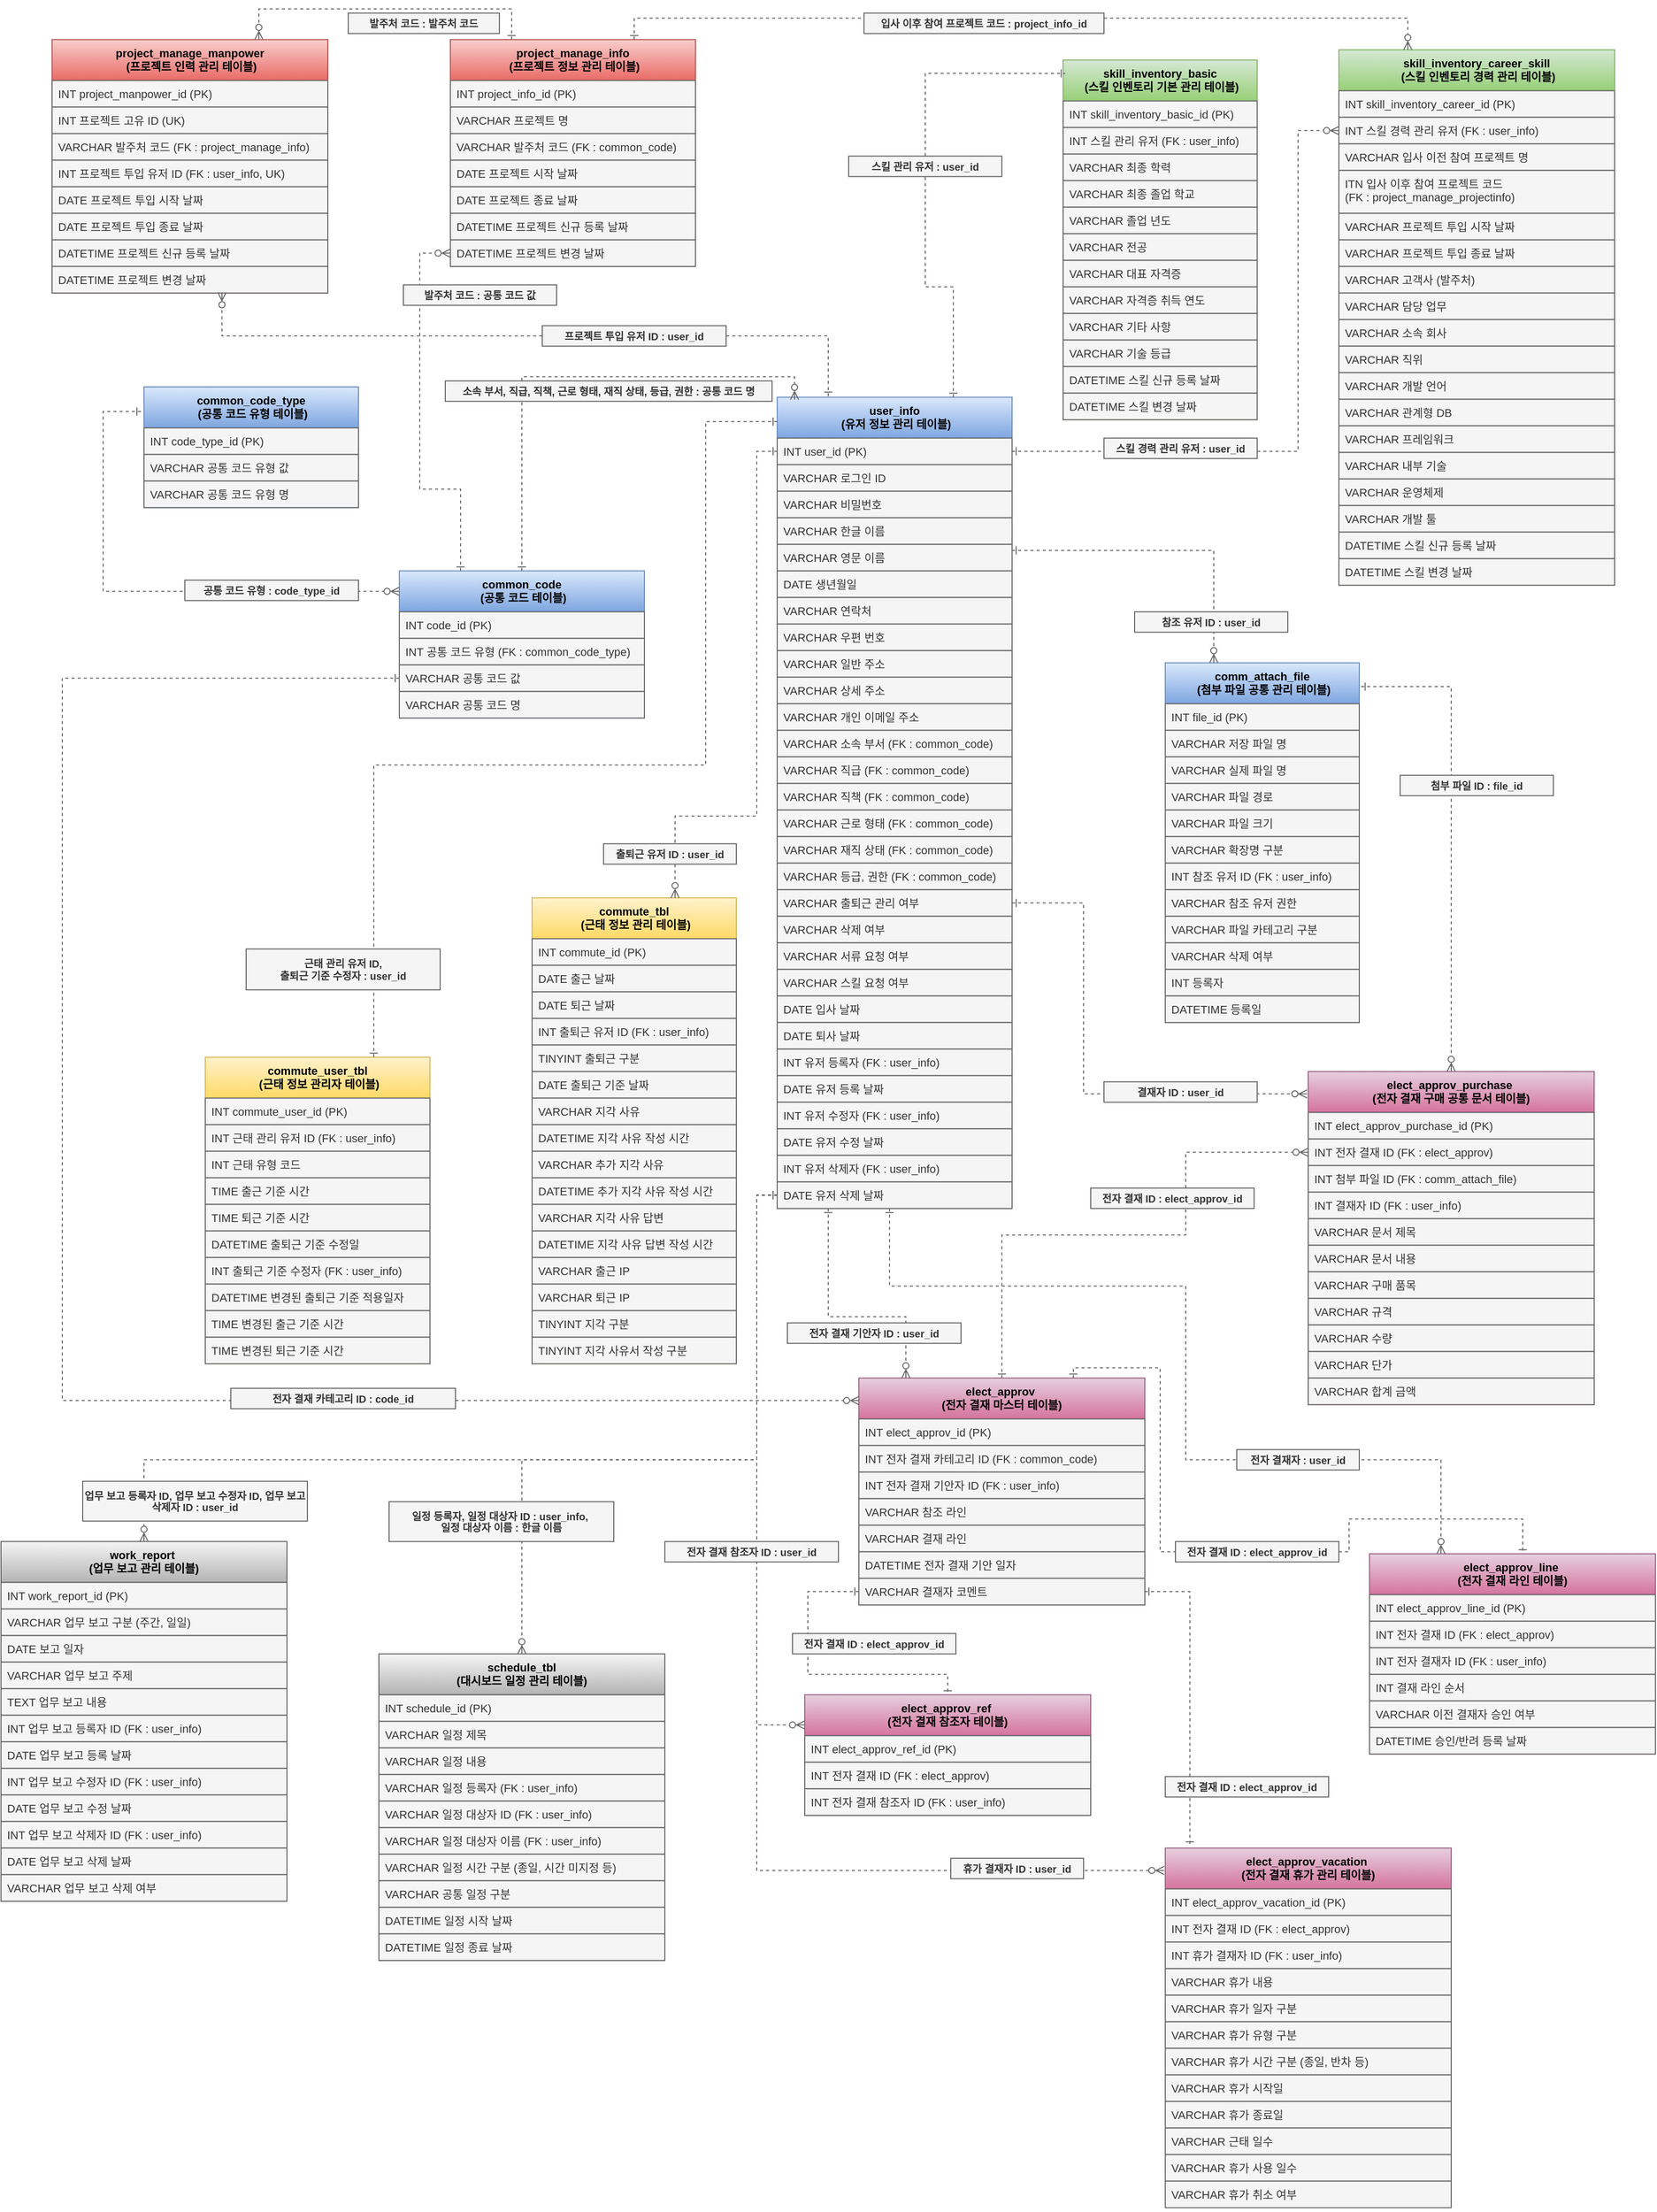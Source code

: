 <mxfile version="16.3.0" type="github" pages="8">
  <diagram id="C5RBs43oDa-KdzZeNtuy" name="전체">
    <mxGraphModel dx="1422" dy="762" grid="1" gridSize="10" guides="1" tooltips="1" connect="1" arrows="1" fold="1" page="1" pageScale="1" pageWidth="1654" pageHeight="2336" math="0" shadow="0">
      <root>
        <mxCell id="WIyWlLk6GJQsqaUBKTNV-0" />
        <mxCell id="WIyWlLk6GJQsqaUBKTNV-1" parent="WIyWlLk6GJQsqaUBKTNV-0" />
        <mxCell id="zkfFHV4jXpPFQw0GAbJ--0" value="common_code&#xa; (공통 코드 테이블)" style="swimlane;fontStyle=1;align=center;verticalAlign=top;childLayout=stackLayout;horizontal=1;startSize=40;horizontalStack=0;resizeParent=1;resizeLast=0;collapsible=1;marginBottom=0;rounded=0;shadow=0;strokeWidth=1;fontSize=11;fillColor=#dae8fc;strokeColor=#6c8ebf;gradientColor=#7ea6e0;" parent="WIyWlLk6GJQsqaUBKTNV-1" vertex="1">
          <mxGeometry x="407" y="659.8" width="240" height="144" as="geometry">
            <mxRectangle x="230" y="140" width="160" height="26" as="alternateBounds" />
          </mxGeometry>
        </mxCell>
        <mxCell id="zkfFHV4jXpPFQw0GAbJ--1" value="INT code_id (PK)" style="text;align=left;verticalAlign=top;spacingLeft=4;spacingRight=4;overflow=hidden;rotatable=0;points=[[0,0.5],[1,0.5]];portConstraint=eastwest;fontSize=11;fillColor=#f5f5f5;fontColor=#333333;strokeColor=#666666;" parent="zkfFHV4jXpPFQw0GAbJ--0" vertex="1">
          <mxGeometry y="40" width="240" height="26" as="geometry" />
        </mxCell>
        <mxCell id="qLHimwJc-G1kbC_O5Eg_-0" value="INT 공통 코드 유형 (FK : common_code_type)" style="text;align=left;verticalAlign=top;spacingLeft=4;spacingRight=4;overflow=hidden;rotatable=0;points=[[0,0.5],[1,0.5]];portConstraint=eastwest;fontSize=11;fillColor=#f5f5f5;fontColor=#333333;strokeColor=#666666;" parent="zkfFHV4jXpPFQw0GAbJ--0" vertex="1">
          <mxGeometry y="66" width="240" height="26" as="geometry" />
        </mxCell>
        <mxCell id="qLHimwJc-G1kbC_O5Eg_-3" value="VARCHAR 공통 코드 값" style="text;align=left;verticalAlign=top;spacingLeft=4;spacingRight=4;overflow=hidden;rotatable=0;points=[[0,0.5],[1,0.5]];portConstraint=eastwest;fontSize=11;fillColor=#f5f5f5;fontColor=#333333;strokeColor=#666666;" parent="zkfFHV4jXpPFQw0GAbJ--0" vertex="1">
          <mxGeometry y="92" width="240" height="26" as="geometry" />
        </mxCell>
        <mxCell id="qLHimwJc-G1kbC_O5Eg_-2" value="VARCHAR 공통 코드 명" style="text;align=left;verticalAlign=top;spacingLeft=4;spacingRight=4;overflow=hidden;rotatable=0;points=[[0,0.5],[1,0.5]];portConstraint=eastwest;fontSize=11;fillColor=#f5f5f5;fontColor=#333333;strokeColor=#666666;" parent="zkfFHV4jXpPFQw0GAbJ--0" vertex="1">
          <mxGeometry y="118" width="240" height="26" as="geometry" />
        </mxCell>
        <mxCell id="qLHimwJc-G1kbC_O5Eg_-11" value="comm_attach_file&#xa; (첨부 파일 공통 관리 테이블)" style="swimlane;fontStyle=1;align=center;verticalAlign=top;childLayout=stackLayout;horizontal=1;startSize=40;horizontalStack=0;resizeParent=1;resizeLast=0;collapsible=1;marginBottom=0;rounded=0;shadow=0;strokeWidth=1;fontSize=11;fillColor=#dae8fc;strokeColor=#6c8ebf;gradientColor=#7ea6e0;" parent="WIyWlLk6GJQsqaUBKTNV-1" vertex="1">
          <mxGeometry x="1157" y="749.8" width="190" height="352" as="geometry">
            <mxRectangle x="230" y="140" width="160" height="26" as="alternateBounds" />
          </mxGeometry>
        </mxCell>
        <mxCell id="qLHimwJc-G1kbC_O5Eg_-12" value="INT file_id (PK)" style="text;align=left;verticalAlign=top;spacingLeft=4;spacingRight=4;overflow=hidden;rotatable=0;points=[[0,0.5],[1,0.5]];portConstraint=eastwest;fontSize=11;fillColor=#f5f5f5;fontColor=#333333;strokeColor=#666666;" parent="qLHimwJc-G1kbC_O5Eg_-11" vertex="1">
          <mxGeometry y="40" width="190" height="26" as="geometry" />
        </mxCell>
        <mxCell id="qLHimwJc-G1kbC_O5Eg_-13" value="VARCHAR 저장 파일 명" style="text;align=left;verticalAlign=top;spacingLeft=4;spacingRight=4;overflow=hidden;rotatable=0;points=[[0,0.5],[1,0.5]];portConstraint=eastwest;fontSize=11;fillColor=#f5f5f5;fontColor=#333333;strokeColor=#666666;" parent="qLHimwJc-G1kbC_O5Eg_-11" vertex="1">
          <mxGeometry y="66" width="190" height="26" as="geometry" />
        </mxCell>
        <mxCell id="qLHimwJc-G1kbC_O5Eg_-14" value="VARCHAR 실제 파일 명" style="text;align=left;verticalAlign=top;spacingLeft=4;spacingRight=4;overflow=hidden;rotatable=0;points=[[0,0.5],[1,0.5]];portConstraint=eastwest;fontSize=11;fillColor=#f5f5f5;fontColor=#333333;strokeColor=#666666;" parent="qLHimwJc-G1kbC_O5Eg_-11" vertex="1">
          <mxGeometry y="92" width="190" height="26" as="geometry" />
        </mxCell>
        <mxCell id="qLHimwJc-G1kbC_O5Eg_-24" value="VARCHAR 파일 경로" style="text;align=left;verticalAlign=top;spacingLeft=4;spacingRight=4;overflow=hidden;rotatable=0;points=[[0,0.5],[1,0.5]];portConstraint=eastwest;fontSize=11;fillColor=#f5f5f5;fontColor=#333333;strokeColor=#666666;" parent="qLHimwJc-G1kbC_O5Eg_-11" vertex="1">
          <mxGeometry y="118" width="190" height="26" as="geometry" />
        </mxCell>
        <mxCell id="qLHimwJc-G1kbC_O5Eg_-15" value="VARCHAR 파일 크기" style="text;align=left;verticalAlign=top;spacingLeft=4;spacingRight=4;overflow=hidden;rotatable=0;points=[[0,0.5],[1,0.5]];portConstraint=eastwest;fontSize=11;fillColor=#f5f5f5;fontColor=#333333;strokeColor=#666666;" parent="qLHimwJc-G1kbC_O5Eg_-11" vertex="1">
          <mxGeometry y="144" width="190" height="26" as="geometry" />
        </mxCell>
        <mxCell id="qLHimwJc-G1kbC_O5Eg_-29" value="VARCHAR 확장명 구분" style="text;align=left;verticalAlign=top;spacingLeft=4;spacingRight=4;overflow=hidden;rotatable=0;points=[[0,0.5],[1,0.5]];portConstraint=eastwest;fontSize=11;fillColor=#f5f5f5;fontColor=#333333;strokeColor=#666666;" parent="qLHimwJc-G1kbC_O5Eg_-11" vertex="1">
          <mxGeometry y="170" width="190" height="26" as="geometry" />
        </mxCell>
        <mxCell id="qLHimwJc-G1kbC_O5Eg_-28" value="INT 참조 유저 ID (FK : user_info)" style="text;align=left;verticalAlign=top;spacingLeft=4;spacingRight=4;overflow=hidden;rotatable=0;points=[[0,0.5],[1,0.5]];portConstraint=eastwest;fontSize=11;fillColor=#f5f5f5;fontColor=#333333;strokeColor=#666666;" parent="qLHimwJc-G1kbC_O5Eg_-11" vertex="1">
          <mxGeometry y="196" width="190" height="26" as="geometry" />
        </mxCell>
        <mxCell id="qLHimwJc-G1kbC_O5Eg_-27" value="VARCHAR 참조 유저 권한" style="text;align=left;verticalAlign=top;spacingLeft=4;spacingRight=4;overflow=hidden;rotatable=0;points=[[0,0.5],[1,0.5]];portConstraint=eastwest;fontSize=11;fillColor=#f5f5f5;fontColor=#333333;strokeColor=#666666;" parent="qLHimwJc-G1kbC_O5Eg_-11" vertex="1">
          <mxGeometry y="222" width="190" height="26" as="geometry" />
        </mxCell>
        <mxCell id="qLHimwJc-G1kbC_O5Eg_-30" value="VARCHAR 파일 카테고리 구분" style="text;align=left;verticalAlign=top;spacingLeft=4;spacingRight=4;overflow=hidden;rotatable=0;points=[[0,0.5],[1,0.5]];portConstraint=eastwest;fontSize=11;fillColor=#f5f5f5;fontColor=#333333;strokeColor=#666666;" parent="qLHimwJc-G1kbC_O5Eg_-11" vertex="1">
          <mxGeometry y="248" width="190" height="26" as="geometry" />
        </mxCell>
        <mxCell id="qLHimwJc-G1kbC_O5Eg_-31" value="VARCHAR 삭제 여부" style="text;align=left;verticalAlign=top;spacingLeft=4;spacingRight=4;overflow=hidden;rotatable=0;points=[[0,0.5],[1,0.5]];portConstraint=eastwest;fontSize=11;fillColor=#f5f5f5;fontColor=#333333;strokeColor=#666666;" parent="qLHimwJc-G1kbC_O5Eg_-11" vertex="1">
          <mxGeometry y="274" width="190" height="26" as="geometry" />
        </mxCell>
        <mxCell id="qLHimwJc-G1kbC_O5Eg_-26" value="INT 등록자" style="text;align=left;verticalAlign=top;spacingLeft=4;spacingRight=4;overflow=hidden;rotatable=0;points=[[0,0.5],[1,0.5]];portConstraint=eastwest;fontSize=11;fillColor=#f5f5f5;fontColor=#333333;strokeColor=#666666;" parent="qLHimwJc-G1kbC_O5Eg_-11" vertex="1">
          <mxGeometry y="300" width="190" height="26" as="geometry" />
        </mxCell>
        <mxCell id="qLHimwJc-G1kbC_O5Eg_-25" value="DATETIME 등록일" style="text;align=left;verticalAlign=top;spacingLeft=4;spacingRight=4;overflow=hidden;rotatable=0;points=[[0,0.5],[1,0.5]];portConstraint=eastwest;fontSize=11;fillColor=#f5f5f5;fontColor=#333333;strokeColor=#666666;" parent="qLHimwJc-G1kbC_O5Eg_-11" vertex="1">
          <mxGeometry y="326" width="190" height="26" as="geometry" />
        </mxCell>
        <mxCell id="qLHimwJc-G1kbC_O5Eg_-33" value="" style="edgeStyle=elbowEdgeStyle;elbow=vertical;endArrow=ERzeroToMany;html=1;rounded=0;fontSize=11;exitX=-0.014;exitY=0.203;exitDx=0;exitDy=0;dashed=1;endFill=0;startArrow=ERone;startFill=0;exitPerimeter=0;fillColor=#f5f5f5;strokeColor=#666666;" parent="WIyWlLk6GJQsqaUBKTNV-1" source="qLHimwJc-G1kbC_O5Eg_-4" target="zkfFHV4jXpPFQw0GAbJ--0" edge="1">
          <mxGeometry width="50" height="50" relative="1" as="geometry">
            <mxPoint x="637" y="819.8" as="sourcePoint" />
            <mxPoint x="376" y="619.8" as="targetPoint" />
            <Array as="points">
              <mxPoint x="117" y="679.8" />
            </Array>
          </mxGeometry>
        </mxCell>
        <mxCell id="qLHimwJc-G1kbC_O5Eg_-37" value="user_info&#xa; (유저 정보 관리 테이블)" style="swimlane;fontStyle=1;align=center;verticalAlign=top;childLayout=stackLayout;horizontal=1;startSize=40;horizontalStack=0;resizeParent=1;resizeLast=0;collapsible=1;marginBottom=0;rounded=0;shadow=0;strokeWidth=1;fontSize=11;fillColor=#dae8fc;strokeColor=#6c8ebf;gradientColor=#7ea6e0;" parent="WIyWlLk6GJQsqaUBKTNV-1" vertex="1">
          <mxGeometry x="777" y="489.8" width="230" height="794" as="geometry">
            <mxRectangle x="230" y="140" width="160" height="26" as="alternateBounds" />
          </mxGeometry>
        </mxCell>
        <mxCell id="qLHimwJc-G1kbC_O5Eg_-38" value="INT user_id (PK)" style="text;align=left;verticalAlign=top;spacingLeft=4;spacingRight=4;overflow=hidden;rotatable=0;points=[[0,0.5],[1,0.5]];portConstraint=eastwest;fontSize=11;fillColor=#f5f5f5;fontColor=#333333;strokeColor=#666666;" parent="qLHimwJc-G1kbC_O5Eg_-37" vertex="1">
          <mxGeometry y="40" width="230" height="26" as="geometry" />
        </mxCell>
        <mxCell id="qLHimwJc-G1kbC_O5Eg_-39" value="VARCHAR 로그인 ID" style="text;align=left;verticalAlign=top;spacingLeft=4;spacingRight=4;overflow=hidden;rotatable=0;points=[[0,0.5],[1,0.5]];portConstraint=eastwest;fontSize=11;fillColor=#f5f5f5;fontColor=#333333;strokeColor=#666666;" parent="qLHimwJc-G1kbC_O5Eg_-37" vertex="1">
          <mxGeometry y="66" width="230" height="26" as="geometry" />
        </mxCell>
        <mxCell id="qLHimwJc-G1kbC_O5Eg_-63" value="VARCHAR 비밀번호" style="text;align=left;verticalAlign=top;spacingLeft=4;spacingRight=4;overflow=hidden;rotatable=0;points=[[0,0.5],[1,0.5]];portConstraint=eastwest;fontSize=11;fillColor=#f5f5f5;fontColor=#333333;strokeColor=#666666;" parent="qLHimwJc-G1kbC_O5Eg_-37" vertex="1">
          <mxGeometry y="92" width="230" height="26" as="geometry" />
        </mxCell>
        <mxCell id="qLHimwJc-G1kbC_O5Eg_-64" value="VARCHAR 한글 이름" style="text;align=left;verticalAlign=top;spacingLeft=4;spacingRight=4;overflow=hidden;rotatable=0;points=[[0,0.5],[1,0.5]];portConstraint=eastwest;fontSize=11;fillColor=#f5f5f5;fontColor=#333333;strokeColor=#666666;" parent="qLHimwJc-G1kbC_O5Eg_-37" vertex="1">
          <mxGeometry y="118" width="230" height="26" as="geometry" />
        </mxCell>
        <mxCell id="qLHimwJc-G1kbC_O5Eg_-40" value="VARCHAR 영문 이름" style="text;align=left;verticalAlign=top;spacingLeft=4;spacingRight=4;overflow=hidden;rotatable=0;points=[[0,0.5],[1,0.5]];portConstraint=eastwest;fontSize=11;fillColor=#f5f5f5;fontColor=#333333;strokeColor=#666666;" parent="qLHimwJc-G1kbC_O5Eg_-37" vertex="1">
          <mxGeometry y="144" width="230" height="26" as="geometry" />
        </mxCell>
        <mxCell id="qLHimwJc-G1kbC_O5Eg_-41" value="DATE 생년월일" style="text;align=left;verticalAlign=top;spacingLeft=4;spacingRight=4;overflow=hidden;rotatable=0;points=[[0,0.5],[1,0.5]];portConstraint=eastwest;fontSize=11;fillColor=#f5f5f5;fontColor=#333333;strokeColor=#666666;" parent="qLHimwJc-G1kbC_O5Eg_-37" vertex="1">
          <mxGeometry y="170" width="230" height="26" as="geometry" />
        </mxCell>
        <mxCell id="qLHimwJc-G1kbC_O5Eg_-42" value="VARCHAR 연락처" style="text;align=left;verticalAlign=top;spacingLeft=4;spacingRight=4;overflow=hidden;rotatable=0;points=[[0,0.5],[1,0.5]];portConstraint=eastwest;fontSize=11;fillColor=#f5f5f5;fontColor=#333333;strokeColor=#666666;" parent="qLHimwJc-G1kbC_O5Eg_-37" vertex="1">
          <mxGeometry y="196" width="230" height="26" as="geometry" />
        </mxCell>
        <mxCell id="qLHimwJc-G1kbC_O5Eg_-50" value="VARCHAR 우편 번호" style="text;align=left;verticalAlign=top;spacingLeft=4;spacingRight=4;overflow=hidden;rotatable=0;points=[[0,0.5],[1,0.5]];portConstraint=eastwest;fontSize=11;fillColor=#f5f5f5;fontColor=#333333;strokeColor=#666666;" parent="qLHimwJc-G1kbC_O5Eg_-37" vertex="1">
          <mxGeometry y="222" width="230" height="26" as="geometry" />
        </mxCell>
        <mxCell id="qLHimwJc-G1kbC_O5Eg_-51" value="VARCHAR 일반 주소" style="text;align=left;verticalAlign=top;spacingLeft=4;spacingRight=4;overflow=hidden;rotatable=0;points=[[0,0.5],[1,0.5]];portConstraint=eastwest;fontSize=11;fillColor=#f5f5f5;fontColor=#333333;strokeColor=#666666;" parent="qLHimwJc-G1kbC_O5Eg_-37" vertex="1">
          <mxGeometry y="248" width="230" height="26" as="geometry" />
        </mxCell>
        <mxCell id="qLHimwJc-G1kbC_O5Eg_-52" value="VARCHAR 상세 주소" style="text;align=left;verticalAlign=top;spacingLeft=4;spacingRight=4;overflow=hidden;rotatable=0;points=[[0,0.5],[1,0.5]];portConstraint=eastwest;fontSize=11;fillColor=#f5f5f5;fontColor=#333333;strokeColor=#666666;" parent="qLHimwJc-G1kbC_O5Eg_-37" vertex="1">
          <mxGeometry y="274" width="230" height="26" as="geometry" />
        </mxCell>
        <mxCell id="qLHimwJc-G1kbC_O5Eg_-53" value="VARCHAR 개인 이메일 주소" style="text;align=left;verticalAlign=top;spacingLeft=4;spacingRight=4;overflow=hidden;rotatable=0;points=[[0,0.5],[1,0.5]];portConstraint=eastwest;fontSize=11;fillColor=#f5f5f5;fontColor=#333333;strokeColor=#666666;" parent="qLHimwJc-G1kbC_O5Eg_-37" vertex="1">
          <mxGeometry y="300" width="230" height="26" as="geometry" />
        </mxCell>
        <mxCell id="qLHimwJc-G1kbC_O5Eg_-43" value="VARCHAR 소속 부서 (FK : common_code)" style="text;align=left;verticalAlign=top;spacingLeft=4;spacingRight=4;overflow=hidden;rotatable=0;points=[[0,0.5],[1,0.5]];portConstraint=eastwest;fontSize=11;fillColor=#f5f5f5;fontColor=#333333;strokeColor=#666666;" parent="qLHimwJc-G1kbC_O5Eg_-37" vertex="1">
          <mxGeometry y="326" width="230" height="26" as="geometry" />
        </mxCell>
        <mxCell id="qLHimwJc-G1kbC_O5Eg_-54" value="VARCHAR 직급 (FK : common_code)" style="text;align=left;verticalAlign=top;spacingLeft=4;spacingRight=4;overflow=hidden;rotatable=0;points=[[0,0.5],[1,0.5]];portConstraint=eastwest;fontSize=11;fillColor=#f5f5f5;fontColor=#333333;strokeColor=#666666;" parent="qLHimwJc-G1kbC_O5Eg_-37" vertex="1">
          <mxGeometry y="352" width="230" height="26" as="geometry" />
        </mxCell>
        <mxCell id="qLHimwJc-G1kbC_O5Eg_-55" value="VARCHAR 직책 (FK : common_code)" style="text;align=left;verticalAlign=top;spacingLeft=4;spacingRight=4;overflow=hidden;rotatable=0;points=[[0,0.5],[1,0.5]];portConstraint=eastwest;fontSize=11;fillColor=#f5f5f5;fontColor=#333333;strokeColor=#666666;" parent="qLHimwJc-G1kbC_O5Eg_-37" vertex="1">
          <mxGeometry y="378" width="230" height="26" as="geometry" />
        </mxCell>
        <mxCell id="qLHimwJc-G1kbC_O5Eg_-56" value="VARCHAR 근로 형태 (FK : common_code)" style="text;align=left;verticalAlign=top;spacingLeft=4;spacingRight=4;overflow=hidden;rotatable=0;points=[[0,0.5],[1,0.5]];portConstraint=eastwest;fontSize=11;fillColor=#f5f5f5;fontColor=#333333;strokeColor=#666666;" parent="qLHimwJc-G1kbC_O5Eg_-37" vertex="1">
          <mxGeometry y="404" width="230" height="26" as="geometry" />
        </mxCell>
        <mxCell id="qLHimwJc-G1kbC_O5Eg_-57" value="VARCHAR 재직 상태 (FK : common_code)" style="text;align=left;verticalAlign=top;spacingLeft=4;spacingRight=4;overflow=hidden;rotatable=0;points=[[0,0.5],[1,0.5]];portConstraint=eastwest;fontSize=11;fillColor=#f5f5f5;fontColor=#333333;strokeColor=#666666;" parent="qLHimwJc-G1kbC_O5Eg_-37" vertex="1">
          <mxGeometry y="430" width="230" height="26" as="geometry" />
        </mxCell>
        <mxCell id="qLHimwJc-G1kbC_O5Eg_-65" value="VARCHAR 등급, 권한 (FK : common_code)" style="text;align=left;verticalAlign=top;spacingLeft=4;spacingRight=4;overflow=hidden;rotatable=0;points=[[0,0.5],[1,0.5]];portConstraint=eastwest;fontSize=11;fillColor=#f5f5f5;fontColor=#333333;strokeColor=#666666;" parent="qLHimwJc-G1kbC_O5Eg_-37" vertex="1">
          <mxGeometry y="456" width="230" height="26" as="geometry" />
        </mxCell>
        <mxCell id="qLHimwJc-G1kbC_O5Eg_-66" value="VARCHAR 출퇴근 관리 여부" style="text;align=left;verticalAlign=top;spacingLeft=4;spacingRight=4;overflow=hidden;rotatable=0;points=[[0,0.5],[1,0.5]];portConstraint=eastwest;fontSize=11;fillColor=#f5f5f5;fontColor=#333333;strokeColor=#666666;" parent="qLHimwJc-G1kbC_O5Eg_-37" vertex="1">
          <mxGeometry y="482" width="230" height="26" as="geometry" />
        </mxCell>
        <mxCell id="qLHimwJc-G1kbC_O5Eg_-67" value="VARCHAR 삭제 여부" style="text;align=left;verticalAlign=top;spacingLeft=4;spacingRight=4;overflow=hidden;rotatable=0;points=[[0,0.5],[1,0.5]];portConstraint=eastwest;fontSize=11;fillColor=#f5f5f5;fontColor=#333333;strokeColor=#666666;" parent="qLHimwJc-G1kbC_O5Eg_-37" vertex="1">
          <mxGeometry y="508" width="230" height="26" as="geometry" />
        </mxCell>
        <mxCell id="qLHimwJc-G1kbC_O5Eg_-69" value="VARCHAR 서류 요청 여부" style="text;align=left;verticalAlign=top;spacingLeft=4;spacingRight=4;overflow=hidden;rotatable=0;points=[[0,0.5],[1,0.5]];portConstraint=eastwest;fontSize=11;fillColor=#f5f5f5;fontColor=#333333;strokeColor=#666666;" parent="qLHimwJc-G1kbC_O5Eg_-37" vertex="1">
          <mxGeometry y="534" width="230" height="26" as="geometry" />
        </mxCell>
        <mxCell id="qLHimwJc-G1kbC_O5Eg_-68" value="VARCHAR 스킬 요청 여부" style="text;align=left;verticalAlign=top;spacingLeft=4;spacingRight=4;overflow=hidden;rotatable=0;points=[[0,0.5],[1,0.5]];portConstraint=eastwest;fontSize=11;fillColor=#f5f5f5;fontColor=#333333;strokeColor=#666666;" parent="qLHimwJc-G1kbC_O5Eg_-37" vertex="1">
          <mxGeometry y="560" width="230" height="26" as="geometry" />
        </mxCell>
        <mxCell id="qLHimwJc-G1kbC_O5Eg_-44" value="DATE 입사 날짜" style="text;align=left;verticalAlign=top;spacingLeft=4;spacingRight=4;overflow=hidden;rotatable=0;points=[[0,0.5],[1,0.5]];portConstraint=eastwest;fontSize=11;fillColor=#f5f5f5;fontColor=#333333;strokeColor=#666666;" parent="qLHimwJc-G1kbC_O5Eg_-37" vertex="1">
          <mxGeometry y="586" width="230" height="26" as="geometry" />
        </mxCell>
        <mxCell id="qLHimwJc-G1kbC_O5Eg_-70" value="DATE 퇴사 날짜" style="text;align=left;verticalAlign=top;spacingLeft=4;spacingRight=4;overflow=hidden;rotatable=0;points=[[0,0.5],[1,0.5]];portConstraint=eastwest;fontSize=11;fillColor=#f5f5f5;fontColor=#333333;strokeColor=#666666;" parent="qLHimwJc-G1kbC_O5Eg_-37" vertex="1">
          <mxGeometry y="612" width="230" height="26" as="geometry" />
        </mxCell>
        <mxCell id="qLHimwJc-G1kbC_O5Eg_-71" value="INT 유저 등록자 (FK : user_info)" style="text;align=left;verticalAlign=top;spacingLeft=4;spacingRight=4;overflow=hidden;rotatable=0;points=[[0,0.5],[1,0.5]];portConstraint=eastwest;fontSize=11;fillColor=#f5f5f5;fontColor=#333333;strokeColor=#666666;" parent="qLHimwJc-G1kbC_O5Eg_-37" vertex="1">
          <mxGeometry y="638" width="230" height="26" as="geometry" />
        </mxCell>
        <mxCell id="qLHimwJc-G1kbC_O5Eg_-72" value="DATE 유저 등록 날짜" style="text;align=left;verticalAlign=top;spacingLeft=4;spacingRight=4;overflow=hidden;rotatable=0;points=[[0,0.5],[1,0.5]];portConstraint=eastwest;fontSize=11;fillColor=#f5f5f5;fontColor=#333333;strokeColor=#666666;" parent="qLHimwJc-G1kbC_O5Eg_-37" vertex="1">
          <mxGeometry y="664" width="230" height="26" as="geometry" />
        </mxCell>
        <mxCell id="qLHimwJc-G1kbC_O5Eg_-59" value="INT 유저 수정자 (FK : user_info)" style="text;align=left;verticalAlign=top;spacingLeft=4;spacingRight=4;overflow=hidden;rotatable=0;points=[[0,0.5],[1,0.5]];portConstraint=eastwest;fontSize=11;fillColor=#f5f5f5;fontColor=#333333;strokeColor=#666666;" parent="qLHimwJc-G1kbC_O5Eg_-37" vertex="1">
          <mxGeometry y="690" width="230" height="26" as="geometry" />
        </mxCell>
        <mxCell id="qLHimwJc-G1kbC_O5Eg_-60" value="DATE 유저 수정 날짜" style="text;align=left;verticalAlign=top;spacingLeft=4;spacingRight=4;overflow=hidden;rotatable=0;points=[[0,0.5],[1,0.5]];portConstraint=eastwest;fontSize=11;fillColor=#f5f5f5;fontColor=#333333;strokeColor=#666666;" parent="qLHimwJc-G1kbC_O5Eg_-37" vertex="1">
          <mxGeometry y="716" width="230" height="26" as="geometry" />
        </mxCell>
        <mxCell id="qLHimwJc-G1kbC_O5Eg_-61" value="INT 유저 삭제자 (FK : user_info)" style="text;align=left;verticalAlign=top;spacingLeft=4;spacingRight=4;overflow=hidden;rotatable=0;points=[[0,0.5],[1,0.5]];portConstraint=eastwest;fontSize=11;fillColor=#f5f5f5;fontColor=#333333;strokeColor=#666666;" parent="qLHimwJc-G1kbC_O5Eg_-37" vertex="1">
          <mxGeometry y="742" width="230" height="26" as="geometry" />
        </mxCell>
        <mxCell id="qLHimwJc-G1kbC_O5Eg_-45" value="DATE 유저 삭제 날짜" style="text;align=left;verticalAlign=top;spacingLeft=4;spacingRight=4;overflow=hidden;rotatable=0;points=[[0,0.5],[1,0.5]];portConstraint=eastwest;fontSize=11;fillColor=#f5f5f5;fontColor=#333333;strokeColor=#666666;" parent="qLHimwJc-G1kbC_O5Eg_-37" vertex="1">
          <mxGeometry y="768" width="230" height="26" as="geometry" />
        </mxCell>
        <mxCell id="qLHimwJc-G1kbC_O5Eg_-76" value="" style="endArrow=ERzeroToMany;dashed=1;html=1;rounded=0;fontSize=11;edgeStyle=orthogonalEdgeStyle;startArrow=ERone;startFill=0;endFill=0;entryX=0.25;entryY=0;entryDx=0;entryDy=0;fillColor=#f5f5f5;strokeColor=#666666;" parent="WIyWlLk6GJQsqaUBKTNV-1" target="qLHimwJc-G1kbC_O5Eg_-11" edge="1">
          <mxGeometry width="50" height="50" relative="1" as="geometry">
            <mxPoint x="1007" y="639.8" as="sourcePoint" />
            <mxPoint x="1047" y="629.8" as="targetPoint" />
            <Array as="points">
              <mxPoint x="1204" y="639.8" />
            </Array>
          </mxGeometry>
        </mxCell>
        <mxCell id="qLHimwJc-G1kbC_O5Eg_-77" value="" style="endArrow=ERzeroToMany;dashed=1;html=1;rounded=0;fontSize=11;edgeStyle=orthogonalEdgeStyle;startArrow=ERone;startFill=0;endFill=0;exitX=0.5;exitY=0;exitDx=0;exitDy=0;entryX=0.074;entryY=0.003;entryDx=0;entryDy=0;entryPerimeter=0;fillColor=#f5f5f5;strokeColor=#666666;" parent="WIyWlLk6GJQsqaUBKTNV-1" source="zkfFHV4jXpPFQw0GAbJ--0" target="qLHimwJc-G1kbC_O5Eg_-37" edge="1">
          <mxGeometry width="50" height="50" relative="1" as="geometry">
            <mxPoint x="567" y="679.8" as="sourcePoint" />
            <mxPoint x="857" y="449.8" as="targetPoint" />
            <Array as="points">
              <mxPoint x="527" y="469.8" />
              <mxPoint x="794" y="469.8" />
            </Array>
          </mxGeometry>
        </mxCell>
        <mxCell id="qLHimwJc-G1kbC_O5Eg_-88" value="" style="group;fillColor=#dae8fc;strokeColor=#6c8ebf;gradientColor=#7ea6e0;" parent="WIyWlLk6GJQsqaUBKTNV-1" vertex="1" connectable="0">
          <mxGeometry x="157" y="479.8" width="210" height="118" as="geometry" />
        </mxCell>
        <mxCell id="qLHimwJc-G1kbC_O5Eg_-4" value="common_code_type&#xa; (공통 코드 유형 테이블)" style="swimlane;fontStyle=1;align=center;verticalAlign=top;childLayout=stackLayout;horizontal=1;startSize=40;horizontalStack=0;resizeParent=1;resizeLast=0;collapsible=1;marginBottom=0;rounded=0;shadow=0;strokeWidth=1;fontSize=11;swimlaneFillColor=none;container=0;fillColor=#dae8fc;strokeColor=#6c8ebf;gradientColor=#7ea6e0;" parent="qLHimwJc-G1kbC_O5Eg_-88" vertex="1">
          <mxGeometry width="210" height="118" as="geometry">
            <mxRectangle x="230" y="140" width="160" height="26" as="alternateBounds" />
          </mxGeometry>
        </mxCell>
        <mxCell id="qLHimwJc-G1kbC_O5Eg_-5" value="INT code_type_id (PK)" style="text;align=left;verticalAlign=top;spacingLeft=4;spacingRight=4;overflow=hidden;rotatable=0;points=[[0,0.5],[1,0.5]];portConstraint=eastwest;fontSize=11;container=0;fillColor=#f5f5f5;fontColor=#333333;strokeColor=#666666;" parent="qLHimwJc-G1kbC_O5Eg_-88" vertex="1">
          <mxGeometry y="40" width="210" height="26" as="geometry" />
        </mxCell>
        <mxCell id="qLHimwJc-G1kbC_O5Eg_-6" value="VARCHAR 공통 코드 유형 값" style="text;align=left;verticalAlign=top;spacingLeft=4;spacingRight=4;overflow=hidden;rotatable=0;points=[[0,0.5],[1,0.5]];portConstraint=eastwest;fontSize=11;container=0;fillColor=#f5f5f5;fontColor=#333333;strokeColor=#666666;" parent="qLHimwJc-G1kbC_O5Eg_-88" vertex="1">
          <mxGeometry y="66" width="210" height="26" as="geometry" />
        </mxCell>
        <mxCell id="qLHimwJc-G1kbC_O5Eg_-7" value="VARCHAR 공통 코드 유형 명" style="text;align=left;verticalAlign=top;spacingLeft=4;spacingRight=4;overflow=hidden;rotatable=0;points=[[0,0.5],[1,0.5]];portConstraint=eastwest;fontSize=11;container=0;fillColor=#f5f5f5;fontColor=#333333;strokeColor=#666666;" parent="qLHimwJc-G1kbC_O5Eg_-88" vertex="1">
          <mxGeometry y="92" width="210" height="26" as="geometry" />
        </mxCell>
        <mxCell id="qLHimwJc-G1kbC_O5Eg_-89" value="commute_tbl&#xa; (근태 정보 관리 테이블)" style="swimlane;fontStyle=1;align=center;verticalAlign=top;childLayout=stackLayout;horizontal=1;startSize=40;horizontalStack=0;resizeParent=1;resizeLast=0;collapsible=1;marginBottom=0;rounded=0;shadow=0;strokeWidth=1;fontSize=11;fillColor=#fff2cc;strokeColor=#d6b656;gradientColor=#ffd966;" parent="WIyWlLk6GJQsqaUBKTNV-1" vertex="1">
          <mxGeometry x="537" y="979.8" width="200" height="456" as="geometry">
            <mxRectangle x="230" y="140" width="160" height="26" as="alternateBounds" />
          </mxGeometry>
        </mxCell>
        <mxCell id="qLHimwJc-G1kbC_O5Eg_-90" value="INT commute_id (PK)" style="text;align=left;verticalAlign=top;spacingLeft=4;spacingRight=4;overflow=hidden;rotatable=0;points=[[0,0.5],[1,0.5]];portConstraint=eastwest;fontSize=11;fillColor=#f5f5f5;fontColor=#333333;strokeColor=#666666;" parent="qLHimwJc-G1kbC_O5Eg_-89" vertex="1">
          <mxGeometry y="40" width="200" height="26" as="geometry" />
        </mxCell>
        <mxCell id="qLHimwJc-G1kbC_O5Eg_-91" value="DATE 출근 날짜" style="text;align=left;verticalAlign=top;spacingLeft=4;spacingRight=4;overflow=hidden;rotatable=0;points=[[0,0.5],[1,0.5]];portConstraint=eastwest;fontSize=11;fillColor=#f5f5f5;fontColor=#333333;strokeColor=#666666;" parent="qLHimwJc-G1kbC_O5Eg_-89" vertex="1">
          <mxGeometry y="66" width="200" height="26" as="geometry" />
        </mxCell>
        <mxCell id="qLHimwJc-G1kbC_O5Eg_-94" value="DATE 퇴근 날짜" style="text;align=left;verticalAlign=top;spacingLeft=4;spacingRight=4;overflow=hidden;rotatable=0;points=[[0,0.5],[1,0.5]];portConstraint=eastwest;fontSize=11;fillColor=#f5f5f5;fontColor=#333333;strokeColor=#666666;" parent="qLHimwJc-G1kbC_O5Eg_-89" vertex="1">
          <mxGeometry y="92" width="200" height="26" as="geometry" />
        </mxCell>
        <mxCell id="qLHimwJc-G1kbC_O5Eg_-97" value="INT 출퇴근 유저 ID (FK : user_info)" style="text;align=left;verticalAlign=top;spacingLeft=4;spacingRight=4;overflow=hidden;rotatable=0;points=[[0,0.5],[1,0.5]];portConstraint=eastwest;fontSize=11;fillColor=#f5f5f5;fontColor=#333333;strokeColor=#666666;" parent="qLHimwJc-G1kbC_O5Eg_-89" vertex="1">
          <mxGeometry y="118" width="200" height="26" as="geometry" />
        </mxCell>
        <mxCell id="qLHimwJc-G1kbC_O5Eg_-100" value="TINYINT 출퇴근 구분" style="text;align=left;verticalAlign=top;spacingLeft=4;spacingRight=4;overflow=hidden;rotatable=0;points=[[0,0.5],[1,0.5]];portConstraint=eastwest;fontSize=11;fillColor=#f5f5f5;fontColor=#333333;strokeColor=#666666;" parent="qLHimwJc-G1kbC_O5Eg_-89" vertex="1">
          <mxGeometry y="144" width="200" height="26" as="geometry" />
        </mxCell>
        <mxCell id="qLHimwJc-G1kbC_O5Eg_-99" value="DATE 출퇴근 기준 날짜" style="text;align=left;verticalAlign=top;spacingLeft=4;spacingRight=4;overflow=hidden;rotatable=0;points=[[0,0.5],[1,0.5]];portConstraint=eastwest;fontSize=11;fillColor=#f5f5f5;fontColor=#333333;strokeColor=#666666;" parent="qLHimwJc-G1kbC_O5Eg_-89" vertex="1">
          <mxGeometry y="170" width="200" height="26" as="geometry" />
        </mxCell>
        <mxCell id="qLHimwJc-G1kbC_O5Eg_-98" value="VARCHAR 지각 사유" style="text;align=left;verticalAlign=top;spacingLeft=4;spacingRight=4;overflow=hidden;rotatable=0;points=[[0,0.5],[1,0.5]];portConstraint=eastwest;fontSize=11;fillColor=#f5f5f5;fontColor=#333333;strokeColor=#666666;" parent="qLHimwJc-G1kbC_O5Eg_-89" vertex="1">
          <mxGeometry y="196" width="200" height="26" as="geometry" />
        </mxCell>
        <mxCell id="qLHimwJc-G1kbC_O5Eg_-96" value="DATETIME 지각 사유 작성 시간" style="text;align=left;verticalAlign=top;spacingLeft=4;spacingRight=4;overflow=hidden;rotatable=0;points=[[0,0.5],[1,0.5]];portConstraint=eastwest;fontSize=11;fillColor=#f5f5f5;fontColor=#333333;strokeColor=#666666;" parent="qLHimwJc-G1kbC_O5Eg_-89" vertex="1">
          <mxGeometry y="222" width="200" height="26" as="geometry" />
        </mxCell>
        <mxCell id="qLHimwJc-G1kbC_O5Eg_-95" value="VARCHAR 추가 지각 사유" style="text;align=left;verticalAlign=top;spacingLeft=4;spacingRight=4;overflow=hidden;rotatable=0;points=[[0,0.5],[1,0.5]];portConstraint=eastwest;fontSize=11;fillColor=#f5f5f5;fontColor=#333333;strokeColor=#666666;" parent="qLHimwJc-G1kbC_O5Eg_-89" vertex="1">
          <mxGeometry y="248" width="200" height="26" as="geometry" />
        </mxCell>
        <mxCell id="qLHimwJc-G1kbC_O5Eg_-101" value="DATETIME 추가 지각 사유 작성 시간" style="text;align=left;verticalAlign=top;spacingLeft=4;spacingRight=4;overflow=hidden;rotatable=0;points=[[0,0.5],[1,0.5]];portConstraint=eastwest;fontSize=11;fillColor=#f5f5f5;fontColor=#333333;strokeColor=#666666;" parent="qLHimwJc-G1kbC_O5Eg_-89" vertex="1">
          <mxGeometry y="274" width="200" height="26" as="geometry" />
        </mxCell>
        <mxCell id="qLHimwJc-G1kbC_O5Eg_-92" value="VARCHAR 지각 사유 답변" style="text;align=left;verticalAlign=top;spacingLeft=4;spacingRight=4;overflow=hidden;rotatable=0;points=[[0,0.5],[1,0.5]];portConstraint=eastwest;fontSize=11;fillColor=#f5f5f5;fontColor=#333333;strokeColor=#666666;" parent="qLHimwJc-G1kbC_O5Eg_-89" vertex="1">
          <mxGeometry y="300" width="200" height="26" as="geometry" />
        </mxCell>
        <mxCell id="qLHimwJc-G1kbC_O5Eg_-112" value="DATETIME 지각 사유 답변 작성 시간" style="text;align=left;verticalAlign=top;spacingLeft=4;spacingRight=4;overflow=hidden;rotatable=0;points=[[0,0.5],[1,0.5]];portConstraint=eastwest;fontSize=11;fillColor=#f5f5f5;fontColor=#333333;strokeColor=#666666;" parent="qLHimwJc-G1kbC_O5Eg_-89" vertex="1">
          <mxGeometry y="326" width="200" height="26" as="geometry" />
        </mxCell>
        <mxCell id="qLHimwJc-G1kbC_O5Eg_-105" value="VARCHAR 출근 IP" style="text;align=left;verticalAlign=top;spacingLeft=4;spacingRight=4;overflow=hidden;rotatable=0;points=[[0,0.5],[1,0.5]];portConstraint=eastwest;fontSize=11;fillColor=#f5f5f5;fontColor=#333333;strokeColor=#666666;" parent="qLHimwJc-G1kbC_O5Eg_-89" vertex="1">
          <mxGeometry y="352" width="200" height="26" as="geometry" />
        </mxCell>
        <mxCell id="qLHimwJc-G1kbC_O5Eg_-104" value="VARCHAR 퇴근 IP" style="text;align=left;verticalAlign=top;spacingLeft=4;spacingRight=4;overflow=hidden;rotatable=0;points=[[0,0.5],[1,0.5]];portConstraint=eastwest;fontSize=11;fillColor=#f5f5f5;fontColor=#333333;strokeColor=#666666;" parent="qLHimwJc-G1kbC_O5Eg_-89" vertex="1">
          <mxGeometry y="378" width="200" height="26" as="geometry" />
        </mxCell>
        <mxCell id="qLHimwJc-G1kbC_O5Eg_-111" value="TINYINT 지각 구분" style="text;align=left;verticalAlign=top;spacingLeft=4;spacingRight=4;overflow=hidden;rotatable=0;points=[[0,0.5],[1,0.5]];portConstraint=eastwest;fontSize=11;fillColor=#f5f5f5;fontColor=#333333;strokeColor=#666666;" parent="qLHimwJc-G1kbC_O5Eg_-89" vertex="1">
          <mxGeometry y="404" width="200" height="26" as="geometry" />
        </mxCell>
        <mxCell id="qLHimwJc-G1kbC_O5Eg_-113" value="TINYINT 지각 사유서 작성 구분" style="text;align=left;verticalAlign=top;spacingLeft=4;spacingRight=4;overflow=hidden;rotatable=0;points=[[0,0.5],[1,0.5]];portConstraint=eastwest;fontSize=11;fillColor=#f5f5f5;fontColor=#333333;strokeColor=#666666;" parent="qLHimwJc-G1kbC_O5Eg_-89" vertex="1">
          <mxGeometry y="430" width="200" height="26" as="geometry" />
        </mxCell>
        <mxCell id="qLHimwJc-G1kbC_O5Eg_-114" value="" style="endArrow=ERzeroToMany;dashed=1;html=1;rounded=0;fontSize=11;edgeStyle=orthogonalEdgeStyle;startArrow=ERone;startFill=0;endFill=0;exitX=0;exitY=0.5;exitDx=0;exitDy=0;fillColor=#f5f5f5;strokeColor=#666666;" parent="WIyWlLk6GJQsqaUBKTNV-1" source="qLHimwJc-G1kbC_O5Eg_-38" edge="1">
          <mxGeometry width="50" height="50" relative="1" as="geometry">
            <mxPoint x="805" y="459.8" as="sourcePoint" />
            <mxPoint x="677" y="979.8" as="targetPoint" />
            <Array as="points">
              <mxPoint x="757" y="542.8" />
              <mxPoint x="757" y="899.8" />
              <mxPoint x="677" y="899.8" />
            </Array>
          </mxGeometry>
        </mxCell>
        <mxCell id="qLHimwJc-G1kbC_O5Eg_-115" value="commute_user_tbl&#xa; (근태 정보 관리자 테이블)" style="swimlane;fontStyle=1;align=center;verticalAlign=top;childLayout=stackLayout;horizontal=1;startSize=40;horizontalStack=0;resizeParent=1;resizeLast=0;collapsible=1;marginBottom=0;rounded=0;shadow=0;strokeWidth=1;fontSize=11;fillColor=#fff2cc;strokeColor=#d6b656;gradientColor=#ffd966;" parent="WIyWlLk6GJQsqaUBKTNV-1" vertex="1">
          <mxGeometry x="217" y="1135.8" width="220" height="300" as="geometry">
            <mxRectangle x="230" y="140" width="160" height="26" as="alternateBounds" />
          </mxGeometry>
        </mxCell>
        <mxCell id="qLHimwJc-G1kbC_O5Eg_-116" value="INT commute_user_id (PK)" style="text;align=left;verticalAlign=top;spacingLeft=4;spacingRight=4;overflow=hidden;rotatable=0;points=[[0,0.5],[1,0.5]];portConstraint=eastwest;fontSize=11;fillColor=#f5f5f5;fontColor=#333333;strokeColor=#666666;" parent="qLHimwJc-G1kbC_O5Eg_-115" vertex="1">
          <mxGeometry y="40" width="220" height="26" as="geometry" />
        </mxCell>
        <mxCell id="qLHimwJc-G1kbC_O5Eg_-117" value="INT 근태 관리 유저 ID (FK : user_info)" style="text;align=left;verticalAlign=top;spacingLeft=4;spacingRight=4;overflow=hidden;rotatable=0;points=[[0,0.5],[1,0.5]];portConstraint=eastwest;fontSize=11;fillColor=#f5f5f5;fontColor=#333333;strokeColor=#666666;" parent="qLHimwJc-G1kbC_O5Eg_-115" vertex="1">
          <mxGeometry y="66" width="220" height="26" as="geometry" />
        </mxCell>
        <mxCell id="qLHimwJc-G1kbC_O5Eg_-118" value="INT 근태 유형 코드" style="text;align=left;verticalAlign=top;spacingLeft=4;spacingRight=4;overflow=hidden;rotatable=0;points=[[0,0.5],[1,0.5]];portConstraint=eastwest;fontSize=11;fillColor=#f5f5f5;fontColor=#333333;strokeColor=#666666;" parent="qLHimwJc-G1kbC_O5Eg_-115" vertex="1">
          <mxGeometry y="92" width="220" height="26" as="geometry" />
        </mxCell>
        <mxCell id="qLHimwJc-G1kbC_O5Eg_-119" value="TIME 출근 기준 시간" style="text;align=left;verticalAlign=top;spacingLeft=4;spacingRight=4;overflow=hidden;rotatable=0;points=[[0,0.5],[1,0.5]];portConstraint=eastwest;fontSize=11;fillColor=#f5f5f5;fontColor=#333333;strokeColor=#666666;" parent="qLHimwJc-G1kbC_O5Eg_-115" vertex="1">
          <mxGeometry y="118" width="220" height="26" as="geometry" />
        </mxCell>
        <mxCell id="qLHimwJc-G1kbC_O5Eg_-120" value="TIME 퇴근 기준 시간" style="text;align=left;verticalAlign=top;spacingLeft=4;spacingRight=4;overflow=hidden;rotatable=0;points=[[0,0.5],[1,0.5]];portConstraint=eastwest;fontSize=11;fillColor=#f5f5f5;fontColor=#333333;strokeColor=#666666;" parent="qLHimwJc-G1kbC_O5Eg_-115" vertex="1">
          <mxGeometry y="144" width="220" height="26" as="geometry" />
        </mxCell>
        <mxCell id="qLHimwJc-G1kbC_O5Eg_-121" value="DATETIME 출퇴근 기준 수정일" style="text;align=left;verticalAlign=top;spacingLeft=4;spacingRight=4;overflow=hidden;rotatable=0;points=[[0,0.5],[1,0.5]];portConstraint=eastwest;fontSize=11;fillColor=#f5f5f5;fontColor=#333333;strokeColor=#666666;" parent="qLHimwJc-G1kbC_O5Eg_-115" vertex="1">
          <mxGeometry y="170" width="220" height="26" as="geometry" />
        </mxCell>
        <mxCell id="qLHimwJc-G1kbC_O5Eg_-122" value="INT 출퇴근 기준 수정자 (FK : user_info)" style="text;align=left;verticalAlign=top;spacingLeft=4;spacingRight=4;overflow=hidden;rotatable=0;points=[[0,0.5],[1,0.5]];portConstraint=eastwest;fontSize=11;fillColor=#f5f5f5;fontColor=#333333;strokeColor=#666666;" parent="qLHimwJc-G1kbC_O5Eg_-115" vertex="1">
          <mxGeometry y="196" width="220" height="26" as="geometry" />
        </mxCell>
        <mxCell id="qLHimwJc-G1kbC_O5Eg_-123" value="DATETIME 변경된 출퇴근 기준 적용일자" style="text;align=left;verticalAlign=top;spacingLeft=4;spacingRight=4;overflow=hidden;rotatable=0;points=[[0,0.5],[1,0.5]];portConstraint=eastwest;fontSize=11;fillColor=#f5f5f5;fontColor=#333333;strokeColor=#666666;" parent="qLHimwJc-G1kbC_O5Eg_-115" vertex="1">
          <mxGeometry y="222" width="220" height="26" as="geometry" />
        </mxCell>
        <mxCell id="qLHimwJc-G1kbC_O5Eg_-124" value="TIME 변경된 출근 기준 시간" style="text;align=left;verticalAlign=top;spacingLeft=4;spacingRight=4;overflow=hidden;rotatable=0;points=[[0,0.5],[1,0.5]];portConstraint=eastwest;fontSize=11;fillColor=#f5f5f5;fontColor=#333333;strokeColor=#666666;" parent="qLHimwJc-G1kbC_O5Eg_-115" vertex="1">
          <mxGeometry y="248" width="220" height="26" as="geometry" />
        </mxCell>
        <mxCell id="qLHimwJc-G1kbC_O5Eg_-125" value="TIME 변경된 퇴근 기준 시간" style="text;align=left;verticalAlign=top;spacingLeft=4;spacingRight=4;overflow=hidden;rotatable=0;points=[[0,0.5],[1,0.5]];portConstraint=eastwest;fontSize=11;fillColor=#f5f5f5;fontColor=#333333;strokeColor=#666666;" parent="qLHimwJc-G1kbC_O5Eg_-115" vertex="1">
          <mxGeometry y="274" width="220" height="26" as="geometry" />
        </mxCell>
        <mxCell id="qLHimwJc-G1kbC_O5Eg_-133" value="" style="endArrow=ERone;dashed=1;html=1;rounded=0;fontSize=11;edgeStyle=orthogonalEdgeStyle;startArrow=ERone;startFill=0;endFill=0;entryX=0.75;entryY=0;entryDx=0;entryDy=0;exitX=0;exitY=0.03;exitDx=0;exitDy=0;exitPerimeter=0;fillColor=#f5f5f5;strokeColor=#666666;" parent="WIyWlLk6GJQsqaUBKTNV-1" source="qLHimwJc-G1kbC_O5Eg_-37" target="qLHimwJc-G1kbC_O5Eg_-115" edge="1">
          <mxGeometry width="50" height="50" relative="1" as="geometry">
            <mxPoint x="807" y="479.8" as="sourcePoint" />
            <mxPoint x="367" y="929.8" as="targetPoint" />
            <Array as="points">
              <mxPoint x="707" y="513.8" />
              <mxPoint x="707" y="849.8" />
              <mxPoint x="382" y="849.8" />
            </Array>
          </mxGeometry>
        </mxCell>
        <mxCell id="qLHimwJc-G1kbC_O5Eg_-134" value="project_manage_info&#xa; (프로젝트 정보 관리 테이블)" style="swimlane;fontStyle=1;align=center;verticalAlign=top;childLayout=stackLayout;horizontal=1;startSize=40;horizontalStack=0;resizeParent=1;resizeLast=0;collapsible=1;marginBottom=0;rounded=0;shadow=0;strokeWidth=1;fontSize=11;fillColor=#f8cecc;strokeColor=#b85450;gradientColor=#ea6b66;" parent="WIyWlLk6GJQsqaUBKTNV-1" vertex="1">
          <mxGeometry x="457" y="139.8" width="240" height="222" as="geometry">
            <mxRectangle x="230" y="140" width="160" height="26" as="alternateBounds" />
          </mxGeometry>
        </mxCell>
        <mxCell id="qLHimwJc-G1kbC_O5Eg_-135" value="INT project_info_id (PK)" style="text;align=left;verticalAlign=top;spacingLeft=4;spacingRight=4;overflow=hidden;rotatable=0;points=[[0,0.5],[1,0.5]];portConstraint=eastwest;fontSize=11;fillColor=#f5f5f5;fontColor=#333333;strokeColor=#666666;" parent="qLHimwJc-G1kbC_O5Eg_-134" vertex="1">
          <mxGeometry y="40" width="240" height="26" as="geometry" />
        </mxCell>
        <mxCell id="qLHimwJc-G1kbC_O5Eg_-136" value="VARCHAR 프로젝트 명" style="text;align=left;verticalAlign=top;spacingLeft=4;spacingRight=4;overflow=hidden;rotatable=0;points=[[0,0.5],[1,0.5]];portConstraint=eastwest;fontSize=11;fillColor=#f5f5f5;fontColor=#333333;strokeColor=#666666;" parent="qLHimwJc-G1kbC_O5Eg_-134" vertex="1">
          <mxGeometry y="66" width="240" height="26" as="geometry" />
        </mxCell>
        <mxCell id="qLHimwJc-G1kbC_O5Eg_-137" value="VARCHAR 발주처 코드 (FK : common_code)" style="text;align=left;verticalAlign=top;spacingLeft=4;spacingRight=4;overflow=hidden;rotatable=0;points=[[0,0.5],[1,0.5]];portConstraint=eastwest;fontSize=11;fillColor=#f5f5f5;fontColor=#333333;strokeColor=#666666;" parent="qLHimwJc-G1kbC_O5Eg_-134" vertex="1">
          <mxGeometry y="92" width="240" height="26" as="geometry" />
        </mxCell>
        <mxCell id="qLHimwJc-G1kbC_O5Eg_-139" value="DATE 프로젝트 시작 날짜" style="text;align=left;verticalAlign=top;spacingLeft=4;spacingRight=4;overflow=hidden;rotatable=0;points=[[0,0.5],[1,0.5]];portConstraint=eastwest;fontSize=11;fillColor=#f5f5f5;fontColor=#333333;strokeColor=#666666;" parent="qLHimwJc-G1kbC_O5Eg_-134" vertex="1">
          <mxGeometry y="118" width="240" height="26" as="geometry" />
        </mxCell>
        <mxCell id="qLHimwJc-G1kbC_O5Eg_-140" value="DATE 프로젝트 종료 날짜" style="text;align=left;verticalAlign=top;spacingLeft=4;spacingRight=4;overflow=hidden;rotatable=0;points=[[0,0.5],[1,0.5]];portConstraint=eastwest;fontSize=11;fillColor=#f5f5f5;fontColor=#333333;strokeColor=#666666;" parent="qLHimwJc-G1kbC_O5Eg_-134" vertex="1">
          <mxGeometry y="144" width="240" height="26" as="geometry" />
        </mxCell>
        <mxCell id="qLHimwJc-G1kbC_O5Eg_-141" value="DATETIME 프로젝트 신규 등록 날짜" style="text;align=left;verticalAlign=top;spacingLeft=4;spacingRight=4;overflow=hidden;rotatable=0;points=[[0,0.5],[1,0.5]];portConstraint=eastwest;fontSize=11;fillColor=#f5f5f5;fontColor=#333333;strokeColor=#666666;" parent="qLHimwJc-G1kbC_O5Eg_-134" vertex="1">
          <mxGeometry y="170" width="240" height="26" as="geometry" />
        </mxCell>
        <mxCell id="qLHimwJc-G1kbC_O5Eg_-142" value="DATETIME 프로젝트 변경 날짜" style="text;align=left;verticalAlign=top;spacingLeft=4;spacingRight=4;overflow=hidden;rotatable=0;points=[[0,0.5],[1,0.5]];portConstraint=eastwest;fontSize=11;fillColor=#f5f5f5;fontColor=#333333;strokeColor=#666666;" parent="qLHimwJc-G1kbC_O5Eg_-134" vertex="1">
          <mxGeometry y="196" width="240" height="26" as="geometry" />
        </mxCell>
        <mxCell id="qLHimwJc-G1kbC_O5Eg_-145" value="project_manage_manpower&#xa; (프로젝트 인력 관리 테이블)" style="swimlane;fontStyle=1;align=center;verticalAlign=top;childLayout=stackLayout;horizontal=1;startSize=40;horizontalStack=0;resizeParent=1;resizeLast=0;collapsible=1;marginBottom=0;rounded=0;shadow=0;strokeWidth=1;fontSize=11;fillColor=#f8cecc;strokeColor=#b85450;gradientColor=#ea6b66;" parent="WIyWlLk6GJQsqaUBKTNV-1" vertex="1">
          <mxGeometry x="67" y="139.8" width="270" height="248" as="geometry">
            <mxRectangle x="230" y="140" width="160" height="26" as="alternateBounds" />
          </mxGeometry>
        </mxCell>
        <mxCell id="qLHimwJc-G1kbC_O5Eg_-146" value="INT project_manpower_id (PK)" style="text;align=left;verticalAlign=top;spacingLeft=4;spacingRight=4;overflow=hidden;rotatable=0;points=[[0,0.5],[1,0.5]];portConstraint=eastwest;fontSize=11;fillColor=#f5f5f5;fontColor=#333333;strokeColor=#666666;" parent="qLHimwJc-G1kbC_O5Eg_-145" vertex="1">
          <mxGeometry y="40" width="270" height="26" as="geometry" />
        </mxCell>
        <mxCell id="qLHimwJc-G1kbC_O5Eg_-147" value="INT 프로젝트 고유 ID (UK)" style="text;align=left;verticalAlign=top;spacingLeft=4;spacingRight=4;overflow=hidden;rotatable=0;points=[[0,0.5],[1,0.5]];portConstraint=eastwest;fontSize=11;fillColor=#f5f5f5;fontColor=#333333;strokeColor=#666666;" parent="qLHimwJc-G1kbC_O5Eg_-145" vertex="1">
          <mxGeometry y="66" width="270" height="26" as="geometry" />
        </mxCell>
        <mxCell id="qLHimwJc-G1kbC_O5Eg_-148" value="VARCHAR 발주처 코드 (FK : project_manage_info)" style="text;align=left;verticalAlign=top;spacingLeft=4;spacingRight=4;overflow=hidden;rotatable=0;points=[[0,0.5],[1,0.5]];portConstraint=eastwest;fontSize=11;fontStyle=0;fillColor=#f5f5f5;fontColor=#333333;strokeColor=#666666;" parent="qLHimwJc-G1kbC_O5Eg_-145" vertex="1">
          <mxGeometry y="92" width="270" height="26" as="geometry" />
        </mxCell>
        <mxCell id="qLHimwJc-G1kbC_O5Eg_-149" value="INT 프로젝트 투입 유저 ID (FK : user_info, UK)" style="text;align=left;verticalAlign=top;spacingLeft=4;spacingRight=4;overflow=hidden;rotatable=0;points=[[0,0.5],[1,0.5]];portConstraint=eastwest;fontSize=11;fillColor=#f5f5f5;fontColor=#333333;strokeColor=#666666;" parent="qLHimwJc-G1kbC_O5Eg_-145" vertex="1">
          <mxGeometry y="118" width="270" height="26" as="geometry" />
        </mxCell>
        <mxCell id="qLHimwJc-G1kbC_O5Eg_-150" value="DATE 프로젝트 투입 시작 날짜" style="text;align=left;verticalAlign=top;spacingLeft=4;spacingRight=4;overflow=hidden;rotatable=0;points=[[0,0.5],[1,0.5]];portConstraint=eastwest;fontSize=11;fillColor=#f5f5f5;fontColor=#333333;strokeColor=#666666;" parent="qLHimwJc-G1kbC_O5Eg_-145" vertex="1">
          <mxGeometry y="144" width="270" height="26" as="geometry" />
        </mxCell>
        <mxCell id="qLHimwJc-G1kbC_O5Eg_-151" value="DATE 프로젝트 투입 종료 날짜" style="text;align=left;verticalAlign=top;spacingLeft=4;spacingRight=4;overflow=hidden;rotatable=0;points=[[0,0.5],[1,0.5]];portConstraint=eastwest;fontSize=11;fillColor=#f5f5f5;fontColor=#333333;strokeColor=#666666;" parent="qLHimwJc-G1kbC_O5Eg_-145" vertex="1">
          <mxGeometry y="170" width="270" height="26" as="geometry" />
        </mxCell>
        <mxCell id="qLHimwJc-G1kbC_O5Eg_-152" value="DATETIME 프로젝트 신규 등록 날짜" style="text;align=left;verticalAlign=top;spacingLeft=4;spacingRight=4;overflow=hidden;rotatable=0;points=[[0,0.5],[1,0.5]];portConstraint=eastwest;fontSize=11;fillColor=#f5f5f5;fontColor=#333333;strokeColor=#666666;" parent="qLHimwJc-G1kbC_O5Eg_-145" vertex="1">
          <mxGeometry y="196" width="270" height="26" as="geometry" />
        </mxCell>
        <mxCell id="qLHimwJc-G1kbC_O5Eg_-153" value="DATETIME 프로젝트 변경 날짜" style="text;align=left;verticalAlign=top;spacingLeft=4;spacingRight=4;overflow=hidden;rotatable=0;points=[[0,0.5],[1,0.5]];portConstraint=eastwest;fontSize=11;fillColor=#f5f5f5;fontColor=#333333;strokeColor=#666666;" parent="qLHimwJc-G1kbC_O5Eg_-145" vertex="1">
          <mxGeometry y="222" width="270" height="26" as="geometry" />
        </mxCell>
        <mxCell id="qLHimwJc-G1kbC_O5Eg_-154" value="" style="endArrow=ERzeroToMany;dashed=1;html=1;rounded=0;fontSize=11;edgeStyle=orthogonalEdgeStyle;startArrow=none;startFill=0;endFill=0;entryX=0.616;entryY=0.98;entryDx=0;entryDy=0;entryPerimeter=0;fillColor=#f5f5f5;strokeColor=#666666;exitX=0;exitY=0.5;exitDx=0;exitDy=0;" parent="WIyWlLk6GJQsqaUBKTNV-1" source="MbXhu-rKzd84CGuf6sCg-43" target="qLHimwJc-G1kbC_O5Eg_-153" edge="1">
          <mxGeometry width="50" height="50" relative="1" as="geometry">
            <mxPoint x="827" y="488.8" as="sourcePoint" />
            <mxPoint x="639.12" y="387.8" as="targetPoint" />
            <Array as="points" />
          </mxGeometry>
        </mxCell>
        <mxCell id="qLHimwJc-G1kbC_O5Eg_-155" value="" style="endArrow=ERzeroToMany;dashed=1;html=1;rounded=0;fontSize=11;edgeStyle=orthogonalEdgeStyle;startArrow=ERone;startFill=0;endFill=0;entryX=0.75;entryY=0;entryDx=0;entryDy=0;exitX=0.25;exitY=0;exitDx=0;exitDy=0;fillColor=#f5f5f5;strokeColor=#666666;" parent="WIyWlLk6GJQsqaUBKTNV-1" source="qLHimwJc-G1kbC_O5Eg_-134" target="qLHimwJc-G1kbC_O5Eg_-145" edge="1">
          <mxGeometry width="50" height="50" relative="1" as="geometry">
            <mxPoint x="517" y="129.8" as="sourcePoint" />
            <mxPoint x="357.0" y="149.804" as="targetPoint" />
            <Array as="points">
              <mxPoint x="517" y="109.8" />
              <mxPoint x="270" y="109.8" />
            </Array>
          </mxGeometry>
        </mxCell>
        <mxCell id="qLHimwJc-G1kbC_O5Eg_-157" value="" style="endArrow=ERzeroToMany;dashed=1;html=1;rounded=0;fontSize=11;edgeStyle=orthogonalEdgeStyle;startArrow=ERone;startFill=0;endFill=0;entryX=0;entryY=0.5;entryDx=0;entryDy=0;exitX=0.25;exitY=0;exitDx=0;exitDy=0;fillColor=#f5f5f5;strokeColor=#666666;" parent="WIyWlLk6GJQsqaUBKTNV-1" source="zkfFHV4jXpPFQw0GAbJ--0" target="qLHimwJc-G1kbC_O5Eg_-142" edge="1">
          <mxGeometry width="50" height="50" relative="1" as="geometry">
            <mxPoint x="447" y="559.8" as="sourcePoint" />
            <mxPoint x="717" y="169.8" as="targetPoint" />
            <Array as="points">
              <mxPoint x="467" y="579.8" />
              <mxPoint x="427" y="579.8" />
              <mxPoint x="427" y="348.8" />
            </Array>
          </mxGeometry>
        </mxCell>
        <mxCell id="qLHimwJc-G1kbC_O5Eg_-159" value="skill_inventory_basic&#xa; (스킬 인벤토리 기본 관리 테이블)" style="swimlane;fontStyle=1;align=center;verticalAlign=top;childLayout=stackLayout;horizontal=1;startSize=40;horizontalStack=0;resizeParent=1;resizeLast=0;collapsible=1;marginBottom=0;rounded=0;shadow=0;strokeWidth=1;fontSize=11;fillColor=#d5e8d4;strokeColor=#82b366;gradientColor=#97d077;" parent="WIyWlLk6GJQsqaUBKTNV-1" vertex="1">
          <mxGeometry x="1057" y="159.8" width="190" height="352" as="geometry">
            <mxRectangle x="230" y="140" width="160" height="26" as="alternateBounds" />
          </mxGeometry>
        </mxCell>
        <mxCell id="qLHimwJc-G1kbC_O5Eg_-160" value="INT skill_inventory_basic_id (PK)" style="text;align=left;verticalAlign=top;spacingLeft=4;spacingRight=4;overflow=hidden;rotatable=0;points=[[0,0.5],[1,0.5]];portConstraint=eastwest;fontSize=11;fillColor=#f5f5f5;fontColor=#333333;strokeColor=#666666;" parent="qLHimwJc-G1kbC_O5Eg_-159" vertex="1">
          <mxGeometry y="40" width="190" height="26" as="geometry" />
        </mxCell>
        <mxCell id="qLHimwJc-G1kbC_O5Eg_-161" value="INT 스킬 관리 유저 (FK : user_info)" style="text;align=left;verticalAlign=top;spacingLeft=4;spacingRight=4;overflow=hidden;rotatable=0;points=[[0,0.5],[1,0.5]];portConstraint=eastwest;fontSize=11;fillColor=#f5f5f5;fontColor=#333333;strokeColor=#666666;" parent="qLHimwJc-G1kbC_O5Eg_-159" vertex="1">
          <mxGeometry y="66" width="190" height="26" as="geometry" />
        </mxCell>
        <mxCell id="qLHimwJc-G1kbC_O5Eg_-162" value="VARCHAR 최종 학력" style="text;align=left;verticalAlign=top;spacingLeft=4;spacingRight=4;overflow=hidden;rotatable=0;points=[[0,0.5],[1,0.5]];portConstraint=eastwest;fontSize=11;fillColor=#f5f5f5;fontColor=#333333;strokeColor=#666666;" parent="qLHimwJc-G1kbC_O5Eg_-159" vertex="1">
          <mxGeometry y="92" width="190" height="26" as="geometry" />
        </mxCell>
        <mxCell id="qLHimwJc-G1kbC_O5Eg_-163" value="VARCHAR 최종 졸업 학교" style="text;align=left;verticalAlign=top;spacingLeft=4;spacingRight=4;overflow=hidden;rotatable=0;points=[[0,0.5],[1,0.5]];portConstraint=eastwest;fontSize=11;fillColor=#f5f5f5;fontColor=#333333;strokeColor=#666666;" parent="qLHimwJc-G1kbC_O5Eg_-159" vertex="1">
          <mxGeometry y="118" width="190" height="26" as="geometry" />
        </mxCell>
        <mxCell id="qLHimwJc-G1kbC_O5Eg_-164" value="VARCHAR 졸업 년도" style="text;align=left;verticalAlign=top;spacingLeft=4;spacingRight=4;overflow=hidden;rotatable=0;points=[[0,0.5],[1,0.5]];portConstraint=eastwest;fontSize=11;fillColor=#f5f5f5;fontColor=#333333;strokeColor=#666666;" parent="qLHimwJc-G1kbC_O5Eg_-159" vertex="1">
          <mxGeometry y="144" width="190" height="26" as="geometry" />
        </mxCell>
        <mxCell id="qLHimwJc-G1kbC_O5Eg_-165" value="VARCHAR 전공" style="text;align=left;verticalAlign=top;spacingLeft=4;spacingRight=4;overflow=hidden;rotatable=0;points=[[0,0.5],[1,0.5]];portConstraint=eastwest;fontSize=11;fillColor=#f5f5f5;fontColor=#333333;strokeColor=#666666;" parent="qLHimwJc-G1kbC_O5Eg_-159" vertex="1">
          <mxGeometry y="170" width="190" height="26" as="geometry" />
        </mxCell>
        <mxCell id="qLHimwJc-G1kbC_O5Eg_-167" value="VARCHAR 대표 자격증" style="text;align=left;verticalAlign=top;spacingLeft=4;spacingRight=4;overflow=hidden;rotatable=0;points=[[0,0.5],[1,0.5]];portConstraint=eastwest;fontSize=11;fillColor=#f5f5f5;fontColor=#333333;strokeColor=#666666;" parent="qLHimwJc-G1kbC_O5Eg_-159" vertex="1">
          <mxGeometry y="196" width="190" height="26" as="geometry" />
        </mxCell>
        <mxCell id="qLHimwJc-G1kbC_O5Eg_-173" value="VARCHAR 자격증 취득 연도" style="text;align=left;verticalAlign=top;spacingLeft=4;spacingRight=4;overflow=hidden;rotatable=0;points=[[0,0.5],[1,0.5]];portConstraint=eastwest;fontSize=11;fillColor=#f5f5f5;fontColor=#333333;strokeColor=#666666;" parent="qLHimwJc-G1kbC_O5Eg_-159" vertex="1">
          <mxGeometry y="222" width="190" height="26" as="geometry" />
        </mxCell>
        <mxCell id="qLHimwJc-G1kbC_O5Eg_-174" value="VARCHAR 기타 사항" style="text;align=left;verticalAlign=top;spacingLeft=4;spacingRight=4;overflow=hidden;rotatable=0;points=[[0,0.5],[1,0.5]];portConstraint=eastwest;fontSize=11;fillColor=#f5f5f5;fontColor=#333333;strokeColor=#666666;" parent="qLHimwJc-G1kbC_O5Eg_-159" vertex="1">
          <mxGeometry y="248" width="190" height="26" as="geometry" />
        </mxCell>
        <mxCell id="qLHimwJc-G1kbC_O5Eg_-172" value="VARCHAR 기술 등급" style="text;align=left;verticalAlign=top;spacingLeft=4;spacingRight=4;overflow=hidden;rotatable=0;points=[[0,0.5],[1,0.5]];portConstraint=eastwest;fontSize=11;fillColor=#f5f5f5;fontColor=#333333;strokeColor=#666666;" parent="qLHimwJc-G1kbC_O5Eg_-159" vertex="1">
          <mxGeometry y="274" width="190" height="26" as="geometry" />
        </mxCell>
        <mxCell id="qLHimwJc-G1kbC_O5Eg_-168" value="DATETIME 스킬 신규 등록 날짜" style="text;align=left;verticalAlign=top;spacingLeft=4;spacingRight=4;overflow=hidden;rotatable=0;points=[[0,0.5],[1,0.5]];portConstraint=eastwest;fontSize=11;fillColor=#f5f5f5;fontColor=#333333;strokeColor=#666666;" parent="qLHimwJc-G1kbC_O5Eg_-159" vertex="1">
          <mxGeometry y="300" width="190" height="26" as="geometry" />
        </mxCell>
        <mxCell id="qLHimwJc-G1kbC_O5Eg_-169" value="DATETIME 스킬 변경 날짜" style="text;align=left;verticalAlign=top;spacingLeft=4;spacingRight=4;overflow=hidden;rotatable=0;points=[[0,0.5],[1,0.5]];portConstraint=eastwest;fontSize=11;fillColor=#f5f5f5;fontColor=#333333;strokeColor=#666666;" parent="qLHimwJc-G1kbC_O5Eg_-159" vertex="1">
          <mxGeometry y="326" width="190" height="26" as="geometry" />
        </mxCell>
        <mxCell id="qLHimwJc-G1kbC_O5Eg_-175" value="skill_inventory_career_skill&#xa; (스킬 인벤토리 경력 관리 테이블)" style="swimlane;fontStyle=1;align=center;verticalAlign=top;childLayout=stackLayout;horizontal=1;startSize=40;horizontalStack=0;resizeParent=1;resizeLast=0;collapsible=1;marginBottom=0;rounded=0;shadow=0;strokeWidth=1;fontSize=11;fillColor=#d5e8d4;strokeColor=#82b366;gradientColor=#97d077;" parent="WIyWlLk6GJQsqaUBKTNV-1" vertex="1">
          <mxGeometry x="1327" y="149.8" width="270" height="524" as="geometry">
            <mxRectangle x="230" y="140" width="160" height="26" as="alternateBounds" />
          </mxGeometry>
        </mxCell>
        <mxCell id="qLHimwJc-G1kbC_O5Eg_-176" value="INT skill_inventory_career_id (PK)" style="text;align=left;verticalAlign=top;spacingLeft=4;spacingRight=4;overflow=hidden;rotatable=0;points=[[0,0.5],[1,0.5]];portConstraint=eastwest;fontSize=11;fillColor=#f5f5f5;fontColor=#333333;strokeColor=#666666;" parent="qLHimwJc-G1kbC_O5Eg_-175" vertex="1">
          <mxGeometry y="40" width="270" height="26" as="geometry" />
        </mxCell>
        <mxCell id="qLHimwJc-G1kbC_O5Eg_-177" value="INT 스킬 경력 관리 유저 (FK : user_info)" style="text;align=left;verticalAlign=top;spacingLeft=4;spacingRight=4;overflow=hidden;rotatable=0;points=[[0,0.5],[1,0.5]];portConstraint=eastwest;fontSize=11;fillColor=#f5f5f5;fontColor=#333333;strokeColor=#666666;" parent="qLHimwJc-G1kbC_O5Eg_-175" vertex="1">
          <mxGeometry y="66" width="270" height="26" as="geometry" />
        </mxCell>
        <mxCell id="qLHimwJc-G1kbC_O5Eg_-178" value="VARCHAR 입사 이전 참여 프로젝트 명" style="text;align=left;verticalAlign=top;spacingLeft=4;spacingRight=4;overflow=hidden;rotatable=0;points=[[0,0.5],[1,0.5]];portConstraint=eastwest;fontSize=11;fillColor=#f5f5f5;fontColor=#333333;strokeColor=#666666;" parent="qLHimwJc-G1kbC_O5Eg_-175" vertex="1">
          <mxGeometry y="92" width="270" height="26" as="geometry" />
        </mxCell>
        <mxCell id="qLHimwJc-G1kbC_O5Eg_-179" value="ITN 입사 이후 참여 프로젝트 코드&#xa;(FK : project_manage_projectinfo)" style="text;align=left;verticalAlign=top;spacingLeft=4;spacingRight=4;overflow=hidden;rotatable=0;points=[[0,0.5],[1,0.5]];portConstraint=eastwest;fontSize=11;fillColor=#f5f5f5;fontColor=#333333;strokeColor=#666666;" parent="qLHimwJc-G1kbC_O5Eg_-175" vertex="1">
          <mxGeometry y="118" width="270" height="42" as="geometry" />
        </mxCell>
        <mxCell id="qLHimwJc-G1kbC_O5Eg_-180" value="VARCHAR 프로젝트 투입 시작 날짜" style="text;align=left;verticalAlign=top;spacingLeft=4;spacingRight=4;overflow=hidden;rotatable=0;points=[[0,0.5],[1,0.5]];portConstraint=eastwest;fontSize=11;fillColor=#f5f5f5;fontColor=#333333;strokeColor=#666666;" parent="qLHimwJc-G1kbC_O5Eg_-175" vertex="1">
          <mxGeometry y="160" width="270" height="26" as="geometry" />
        </mxCell>
        <mxCell id="qLHimwJc-G1kbC_O5Eg_-181" value="VARCHAR 프로젝트 투입 종료 날짜" style="text;align=left;verticalAlign=top;spacingLeft=4;spacingRight=4;overflow=hidden;rotatable=0;points=[[0,0.5],[1,0.5]];portConstraint=eastwest;fontSize=11;fillColor=#f5f5f5;fontColor=#333333;strokeColor=#666666;" parent="qLHimwJc-G1kbC_O5Eg_-175" vertex="1">
          <mxGeometry y="186" width="270" height="26" as="geometry" />
        </mxCell>
        <mxCell id="qLHimwJc-G1kbC_O5Eg_-182" value="VARCHAR 고객사 (발주처)" style="text;align=left;verticalAlign=top;spacingLeft=4;spacingRight=4;overflow=hidden;rotatable=0;points=[[0,0.5],[1,0.5]];portConstraint=eastwest;fontSize=11;fillColor=#f5f5f5;fontColor=#333333;strokeColor=#666666;" parent="qLHimwJc-G1kbC_O5Eg_-175" vertex="1">
          <mxGeometry y="212" width="270" height="26" as="geometry" />
        </mxCell>
        <mxCell id="qLHimwJc-G1kbC_O5Eg_-183" value="VARCHAR 담당 업무" style="text;align=left;verticalAlign=top;spacingLeft=4;spacingRight=4;overflow=hidden;rotatable=0;points=[[0,0.5],[1,0.5]];portConstraint=eastwest;fontSize=11;fillColor=#f5f5f5;fontColor=#333333;strokeColor=#666666;" parent="qLHimwJc-G1kbC_O5Eg_-175" vertex="1">
          <mxGeometry y="238" width="270" height="26" as="geometry" />
        </mxCell>
        <mxCell id="qLHimwJc-G1kbC_O5Eg_-184" value="VARCHAR 소속 회사" style="text;align=left;verticalAlign=top;spacingLeft=4;spacingRight=4;overflow=hidden;rotatable=0;points=[[0,0.5],[1,0.5]];portConstraint=eastwest;fontSize=11;fillColor=#f5f5f5;fontColor=#333333;strokeColor=#666666;" parent="qLHimwJc-G1kbC_O5Eg_-175" vertex="1">
          <mxGeometry y="264" width="270" height="26" as="geometry" />
        </mxCell>
        <mxCell id="qLHimwJc-G1kbC_O5Eg_-185" value="VARCHAR 직위" style="text;align=left;verticalAlign=top;spacingLeft=4;spacingRight=4;overflow=hidden;rotatable=0;points=[[0,0.5],[1,0.5]];portConstraint=eastwest;fontSize=11;fillColor=#f5f5f5;fontColor=#333333;strokeColor=#666666;" parent="qLHimwJc-G1kbC_O5Eg_-175" vertex="1">
          <mxGeometry y="290" width="270" height="26" as="geometry" />
        </mxCell>
        <mxCell id="qLHimwJc-G1kbC_O5Eg_-195" value="VARCHAR 개발 언어" style="text;align=left;verticalAlign=top;spacingLeft=4;spacingRight=4;overflow=hidden;rotatable=0;points=[[0,0.5],[1,0.5]];portConstraint=eastwest;fontSize=11;fillColor=#f5f5f5;fontColor=#333333;strokeColor=#666666;" parent="qLHimwJc-G1kbC_O5Eg_-175" vertex="1">
          <mxGeometry y="316" width="270" height="26" as="geometry" />
        </mxCell>
        <mxCell id="qLHimwJc-G1kbC_O5Eg_-194" value="VARCHAR 관계형 DB" style="text;align=left;verticalAlign=top;spacingLeft=4;spacingRight=4;overflow=hidden;rotatable=0;points=[[0,0.5],[1,0.5]];portConstraint=eastwest;fontSize=11;fillColor=#f5f5f5;fontColor=#333333;strokeColor=#666666;" parent="qLHimwJc-G1kbC_O5Eg_-175" vertex="1">
          <mxGeometry y="342" width="270" height="26" as="geometry" />
        </mxCell>
        <mxCell id="qLHimwJc-G1kbC_O5Eg_-193" value="VARCHAR 프레임워크" style="text;align=left;verticalAlign=top;spacingLeft=4;spacingRight=4;overflow=hidden;rotatable=0;points=[[0,0.5],[1,0.5]];portConstraint=eastwest;fontSize=11;fillColor=#f5f5f5;fontColor=#333333;strokeColor=#666666;" parent="qLHimwJc-G1kbC_O5Eg_-175" vertex="1">
          <mxGeometry y="368" width="270" height="26" as="geometry" />
        </mxCell>
        <mxCell id="qLHimwJc-G1kbC_O5Eg_-198" value="VARCHAR 내부 기술" style="text;align=left;verticalAlign=top;spacingLeft=4;spacingRight=4;overflow=hidden;rotatable=0;points=[[0,0.5],[1,0.5]];portConstraint=eastwest;fontSize=11;fillColor=#f5f5f5;fontColor=#333333;strokeColor=#666666;" parent="qLHimwJc-G1kbC_O5Eg_-175" vertex="1">
          <mxGeometry y="394" width="270" height="26" as="geometry" />
        </mxCell>
        <mxCell id="qLHimwJc-G1kbC_O5Eg_-197" value="VARCHAR 운영체제" style="text;align=left;verticalAlign=top;spacingLeft=4;spacingRight=4;overflow=hidden;rotatable=0;points=[[0,0.5],[1,0.5]];portConstraint=eastwest;fontSize=11;fillColor=#f5f5f5;fontColor=#333333;strokeColor=#666666;" parent="qLHimwJc-G1kbC_O5Eg_-175" vertex="1">
          <mxGeometry y="420" width="270" height="26" as="geometry" />
        </mxCell>
        <mxCell id="qLHimwJc-G1kbC_O5Eg_-196" value="VARCHAR 개발 툴" style="text;align=left;verticalAlign=top;spacingLeft=4;spacingRight=4;overflow=hidden;rotatable=0;points=[[0,0.5],[1,0.5]];portConstraint=eastwest;fontSize=11;fillColor=#f5f5f5;fontColor=#333333;strokeColor=#666666;" parent="qLHimwJc-G1kbC_O5Eg_-175" vertex="1">
          <mxGeometry y="446" width="270" height="26" as="geometry" />
        </mxCell>
        <mxCell id="qLHimwJc-G1kbC_O5Eg_-186" value="DATETIME 스킬 신규 등록 날짜" style="text;align=left;verticalAlign=top;spacingLeft=4;spacingRight=4;overflow=hidden;rotatable=0;points=[[0,0.5],[1,0.5]];portConstraint=eastwest;fontSize=11;fillColor=#f5f5f5;fontColor=#333333;strokeColor=#666666;" parent="qLHimwJc-G1kbC_O5Eg_-175" vertex="1">
          <mxGeometry y="472" width="270" height="26" as="geometry" />
        </mxCell>
        <mxCell id="qLHimwJc-G1kbC_O5Eg_-187" value="DATETIME 스킬 변경 날짜" style="text;align=left;verticalAlign=top;spacingLeft=4;spacingRight=4;overflow=hidden;rotatable=0;points=[[0,0.5],[1,0.5]];portConstraint=eastwest;fontSize=11;fillColor=#f5f5f5;fontColor=#333333;strokeColor=#666666;" parent="qLHimwJc-G1kbC_O5Eg_-175" vertex="1">
          <mxGeometry y="498" width="270" height="26" as="geometry" />
        </mxCell>
        <mxCell id="zGjNU62J_1CgbBftY1pJ-0" value="elect_approv_purchase &#xa;(전자 결재 구매 공통 문서 테이블)" style="swimlane;fontStyle=1;align=center;verticalAlign=top;childLayout=stackLayout;horizontal=1;startSize=40;horizontalStack=0;resizeParent=1;resizeLast=0;collapsible=1;marginBottom=0;rounded=0;shadow=0;strokeWidth=1;fontSize=11;fillColor=#e6d0de;strokeColor=#996185;gradientColor=#d5739d;" parent="WIyWlLk6GJQsqaUBKTNV-1" vertex="1">
          <mxGeometry x="1297" y="1149.8" width="280" height="326" as="geometry">
            <mxRectangle x="230" y="140" width="160" height="26" as="alternateBounds" />
          </mxGeometry>
        </mxCell>
        <mxCell id="zGjNU62J_1CgbBftY1pJ-1" value="INT elect_approv_purchase_id (PK)" style="text;align=left;verticalAlign=top;spacingLeft=4;spacingRight=4;overflow=hidden;rotatable=0;points=[[0,0.5],[1,0.5]];portConstraint=eastwest;fontSize=11;fillColor=#f5f5f5;fontColor=#333333;strokeColor=#666666;" parent="zGjNU62J_1CgbBftY1pJ-0" vertex="1">
          <mxGeometry y="40" width="280" height="26" as="geometry" />
        </mxCell>
        <mxCell id="zGjNU62J_1CgbBftY1pJ-2" value="INT 전자 결재 ID (FK : elect_approv)" style="text;align=left;verticalAlign=top;spacingLeft=4;spacingRight=4;overflow=hidden;rotatable=0;points=[[0,0.5],[1,0.5]];portConstraint=eastwest;fontSize=11;fillColor=#f5f5f5;fontColor=#333333;strokeColor=#666666;" parent="zGjNU62J_1CgbBftY1pJ-0" vertex="1">
          <mxGeometry y="66" width="280" height="26" as="geometry" />
        </mxCell>
        <mxCell id="zGjNU62J_1CgbBftY1pJ-3" value="INT 첨부 파일 ID (FK : comm_attach_file)" style="text;align=left;verticalAlign=top;spacingLeft=4;spacingRight=4;overflow=hidden;rotatable=0;points=[[0,0.5],[1,0.5]];portConstraint=eastwest;fontSize=11;fillColor=#f5f5f5;fontColor=#333333;strokeColor=#666666;" parent="zGjNU62J_1CgbBftY1pJ-0" vertex="1">
          <mxGeometry y="92" width="280" height="26" as="geometry" />
        </mxCell>
        <mxCell id="zGjNU62J_1CgbBftY1pJ-4" value="INT 결재자 ID (FK : user_info)" style="text;align=left;verticalAlign=top;spacingLeft=4;spacingRight=4;overflow=hidden;rotatable=0;points=[[0,0.5],[1,0.5]];portConstraint=eastwest;fontSize=11;fillColor=#f5f5f5;fontColor=#333333;strokeColor=#666666;" parent="zGjNU62J_1CgbBftY1pJ-0" vertex="1">
          <mxGeometry y="118" width="280" height="26" as="geometry" />
        </mxCell>
        <mxCell id="zGjNU62J_1CgbBftY1pJ-5" value="VARCHAR 문서 제목" style="text;align=left;verticalAlign=top;spacingLeft=4;spacingRight=4;overflow=hidden;rotatable=0;points=[[0,0.5],[1,0.5]];portConstraint=eastwest;fontSize=11;fillColor=#f5f5f5;fontColor=#333333;strokeColor=#666666;" parent="zGjNU62J_1CgbBftY1pJ-0" vertex="1">
          <mxGeometry y="144" width="280" height="26" as="geometry" />
        </mxCell>
        <mxCell id="zGjNU62J_1CgbBftY1pJ-6" value="VARCHAR 문서 내용" style="text;align=left;verticalAlign=top;spacingLeft=4;spacingRight=4;overflow=hidden;rotatable=0;points=[[0,0.5],[1,0.5]];portConstraint=eastwest;fontSize=11;fillColor=#f5f5f5;fontColor=#333333;strokeColor=#666666;" parent="zGjNU62J_1CgbBftY1pJ-0" vertex="1">
          <mxGeometry y="170" width="280" height="26" as="geometry" />
        </mxCell>
        <mxCell id="zGjNU62J_1CgbBftY1pJ-7" value="VARCHAR 구매 품목" style="text;align=left;verticalAlign=top;spacingLeft=4;spacingRight=4;overflow=hidden;rotatable=0;points=[[0,0.5],[1,0.5]];portConstraint=eastwest;fontSize=11;fillColor=#f5f5f5;fontColor=#333333;strokeColor=#666666;" parent="zGjNU62J_1CgbBftY1pJ-0" vertex="1">
          <mxGeometry y="196" width="280" height="26" as="geometry" />
        </mxCell>
        <mxCell id="zGjNU62J_1CgbBftY1pJ-8" value="VARCHAR 규격" style="text;align=left;verticalAlign=top;spacingLeft=4;spacingRight=4;overflow=hidden;rotatable=0;points=[[0,0.5],[1,0.5]];portConstraint=eastwest;fontSize=11;fillColor=#f5f5f5;fontColor=#333333;strokeColor=#666666;" parent="zGjNU62J_1CgbBftY1pJ-0" vertex="1">
          <mxGeometry y="222" width="280" height="26" as="geometry" />
        </mxCell>
        <mxCell id="zGjNU62J_1CgbBftY1pJ-9" value="VARCHAR 수량" style="text;align=left;verticalAlign=top;spacingLeft=4;spacingRight=4;overflow=hidden;rotatable=0;points=[[0,0.5],[1,0.5]];portConstraint=eastwest;fontSize=11;fillColor=#f5f5f5;fontColor=#333333;strokeColor=#666666;" parent="zGjNU62J_1CgbBftY1pJ-0" vertex="1">
          <mxGeometry y="248" width="280" height="26" as="geometry" />
        </mxCell>
        <mxCell id="zGjNU62J_1CgbBftY1pJ-10" value="VARCHAR 단가" style="text;align=left;verticalAlign=top;spacingLeft=4;spacingRight=4;overflow=hidden;rotatable=0;points=[[0,0.5],[1,0.5]];portConstraint=eastwest;fontSize=11;fillColor=#f5f5f5;fontColor=#333333;strokeColor=#666666;" parent="zGjNU62J_1CgbBftY1pJ-0" vertex="1">
          <mxGeometry y="274" width="280" height="26" as="geometry" />
        </mxCell>
        <mxCell id="zGjNU62J_1CgbBftY1pJ-11" value="VARCHAR 합계 금액" style="text;align=left;verticalAlign=top;spacingLeft=4;spacingRight=4;overflow=hidden;rotatable=0;points=[[0,0.5],[1,0.5]];portConstraint=eastwest;fontSize=11;fillColor=#f5f5f5;fontColor=#333333;strokeColor=#666666;" parent="zGjNU62J_1CgbBftY1pJ-0" vertex="1">
          <mxGeometry y="300" width="280" height="26" as="geometry" />
        </mxCell>
        <mxCell id="zGjNU62J_1CgbBftY1pJ-13" value="elect_approv &#xa;(전자 결재 마스터 테이블)" style="swimlane;fontStyle=1;align=center;verticalAlign=top;childLayout=stackLayout;horizontal=1;startSize=40;horizontalStack=0;resizeParent=1;resizeLast=0;collapsible=1;marginBottom=0;rounded=0;shadow=0;strokeWidth=1;fontSize=11;fillColor=#e6d0de;strokeColor=#996185;gradientColor=#d5739d;" parent="WIyWlLk6GJQsqaUBKTNV-1" vertex="1">
          <mxGeometry x="857" y="1449.8" width="280" height="222" as="geometry">
            <mxRectangle x="230" y="140" width="160" height="26" as="alternateBounds" />
          </mxGeometry>
        </mxCell>
        <mxCell id="zGjNU62J_1CgbBftY1pJ-14" value="INT elect_approv_id (PK)" style="text;align=left;verticalAlign=top;spacingLeft=4;spacingRight=4;overflow=hidden;rotatable=0;points=[[0,0.5],[1,0.5]];portConstraint=eastwest;fontSize=11;fillColor=#f5f5f5;fontColor=#333333;strokeColor=#666666;" parent="zGjNU62J_1CgbBftY1pJ-13" vertex="1">
          <mxGeometry y="40" width="280" height="26" as="geometry" />
        </mxCell>
        <mxCell id="zGjNU62J_1CgbBftY1pJ-15" value="INT 전자 결재 카테고리 ID (FK : common_code)" style="text;align=left;verticalAlign=top;spacingLeft=4;spacingRight=4;overflow=hidden;rotatable=0;points=[[0,0.5],[1,0.5]];portConstraint=eastwest;fontSize=11;fillColor=#f5f5f5;fontColor=#333333;strokeColor=#666666;" parent="zGjNU62J_1CgbBftY1pJ-13" vertex="1">
          <mxGeometry y="66" width="280" height="26" as="geometry" />
        </mxCell>
        <mxCell id="zGjNU62J_1CgbBftY1pJ-16" value="INT 전자 결재 기안자 ID (FK : user_info)" style="text;align=left;verticalAlign=top;spacingLeft=4;spacingRight=4;overflow=hidden;rotatable=0;points=[[0,0.5],[1,0.5]];portConstraint=eastwest;fontSize=11;fillColor=#f5f5f5;fontColor=#333333;strokeColor=#666666;" parent="zGjNU62J_1CgbBftY1pJ-13" vertex="1">
          <mxGeometry y="92" width="280" height="26" as="geometry" />
        </mxCell>
        <mxCell id="zGjNU62J_1CgbBftY1pJ-17" value="VARCHAR 참조 라인" style="text;align=left;verticalAlign=top;spacingLeft=4;spacingRight=4;overflow=hidden;rotatable=0;points=[[0,0.5],[1,0.5]];portConstraint=eastwest;fontSize=11;fillColor=#f5f5f5;fontColor=#333333;strokeColor=#666666;" parent="zGjNU62J_1CgbBftY1pJ-13" vertex="1">
          <mxGeometry y="118" width="280" height="26" as="geometry" />
        </mxCell>
        <mxCell id="zGjNU62J_1CgbBftY1pJ-18" value="VARCHAR 결재 라인" style="text;align=left;verticalAlign=top;spacingLeft=4;spacingRight=4;overflow=hidden;rotatable=0;points=[[0,0.5],[1,0.5]];portConstraint=eastwest;fontSize=11;fillColor=#f5f5f5;fontColor=#333333;strokeColor=#666666;" parent="zGjNU62J_1CgbBftY1pJ-13" vertex="1">
          <mxGeometry y="144" width="280" height="26" as="geometry" />
        </mxCell>
        <mxCell id="zGjNU62J_1CgbBftY1pJ-19" value="DATETIME 전자 결재 기안 일자" style="text;align=left;verticalAlign=top;spacingLeft=4;spacingRight=4;overflow=hidden;rotatable=0;points=[[0,0.5],[1,0.5]];portConstraint=eastwest;fontSize=11;fillColor=#f5f5f5;fontColor=#333333;strokeColor=#666666;" parent="zGjNU62J_1CgbBftY1pJ-13" vertex="1">
          <mxGeometry y="170" width="280" height="26" as="geometry" />
        </mxCell>
        <mxCell id="zGjNU62J_1CgbBftY1pJ-20" value="VARCHAR 결재자 코멘트" style="text;align=left;verticalAlign=top;spacingLeft=4;spacingRight=4;overflow=hidden;rotatable=0;points=[[0,0.5],[1,0.5]];portConstraint=eastwest;fontSize=11;fillColor=#f5f5f5;fontColor=#333333;strokeColor=#666666;" parent="zGjNU62J_1CgbBftY1pJ-13" vertex="1">
          <mxGeometry y="196" width="280" height="26" as="geometry" />
        </mxCell>
        <mxCell id="zGjNU62J_1CgbBftY1pJ-25" value="elect_approv_ref &#xa;(전자 결재 참조자 테이블)" style="swimlane;fontStyle=1;align=center;verticalAlign=top;childLayout=stackLayout;horizontal=1;startSize=40;horizontalStack=0;resizeParent=1;resizeLast=0;collapsible=1;marginBottom=0;rounded=0;shadow=0;strokeWidth=1;fontSize=11;fillColor=#e6d0de;strokeColor=#996185;gradientColor=#d5739d;" parent="WIyWlLk6GJQsqaUBKTNV-1" vertex="1">
          <mxGeometry x="804" y="1759.8" width="280" height="118" as="geometry">
            <mxRectangle x="230" y="140" width="160" height="26" as="alternateBounds" />
          </mxGeometry>
        </mxCell>
        <mxCell id="zGjNU62J_1CgbBftY1pJ-26" value="INT elect_approv_ref_id (PK)" style="text;align=left;verticalAlign=top;spacingLeft=4;spacingRight=4;overflow=hidden;rotatable=0;points=[[0,0.5],[1,0.5]];portConstraint=eastwest;fontSize=11;fillColor=#f5f5f5;fontColor=#333333;strokeColor=#666666;" parent="zGjNU62J_1CgbBftY1pJ-25" vertex="1">
          <mxGeometry y="40" width="280" height="26" as="geometry" />
        </mxCell>
        <mxCell id="zGjNU62J_1CgbBftY1pJ-27" value="INT 전자 결재 ID (FK : elect_approv)" style="text;align=left;verticalAlign=top;spacingLeft=4;spacingRight=4;overflow=hidden;rotatable=0;points=[[0,0.5],[1,0.5]];portConstraint=eastwest;fontSize=11;fillColor=#f5f5f5;fontColor=#333333;strokeColor=#666666;" parent="zGjNU62J_1CgbBftY1pJ-25" vertex="1">
          <mxGeometry y="66" width="280" height="26" as="geometry" />
        </mxCell>
        <mxCell id="zGjNU62J_1CgbBftY1pJ-28" value="INT 전자 결재 참조자 ID (FK : user_info)" style="text;align=left;verticalAlign=top;spacingLeft=4;spacingRight=4;overflow=hidden;rotatable=0;points=[[0,0.5],[1,0.5]];portConstraint=eastwest;fontSize=11;fillColor=#f5f5f5;fontColor=#333333;strokeColor=#666666;" parent="zGjNU62J_1CgbBftY1pJ-25" vertex="1">
          <mxGeometry y="92" width="280" height="26" as="geometry" />
        </mxCell>
        <mxCell id="zGjNU62J_1CgbBftY1pJ-33" value="schedule_tbl&#xa;(대시보드 일정 관리 테이블)" style="swimlane;fontStyle=1;align=center;verticalAlign=top;childLayout=stackLayout;horizontal=1;startSize=40;horizontalStack=0;resizeParent=1;resizeLast=0;collapsible=1;marginBottom=0;rounded=0;shadow=0;strokeWidth=1;fontSize=11;fillColor=#f5f5f5;strokeColor=#666666;gradientColor=#b3b3b3;" parent="WIyWlLk6GJQsqaUBKTNV-1" vertex="1">
          <mxGeometry x="387" y="1719.8" width="280" height="300" as="geometry">
            <mxRectangle x="230" y="140" width="160" height="26" as="alternateBounds" />
          </mxGeometry>
        </mxCell>
        <mxCell id="zGjNU62J_1CgbBftY1pJ-34" value="INT schedule_id (PK)" style="text;align=left;verticalAlign=top;spacingLeft=4;spacingRight=4;overflow=hidden;rotatable=0;points=[[0,0.5],[1,0.5]];portConstraint=eastwest;fontSize=11;fillColor=#f5f5f5;fontColor=#333333;strokeColor=#666666;" parent="zGjNU62J_1CgbBftY1pJ-33" vertex="1">
          <mxGeometry y="40" width="280" height="26" as="geometry" />
        </mxCell>
        <mxCell id="zGjNU62J_1CgbBftY1pJ-35" value="VARCHAR 일정 제목" style="text;align=left;verticalAlign=top;spacingLeft=4;spacingRight=4;overflow=hidden;rotatable=0;points=[[0,0.5],[1,0.5]];portConstraint=eastwest;fontSize=11;fillColor=#f5f5f5;fontColor=#333333;strokeColor=#666666;" parent="zGjNU62J_1CgbBftY1pJ-33" vertex="1">
          <mxGeometry y="66" width="280" height="26" as="geometry" />
        </mxCell>
        <mxCell id="zGjNU62J_1CgbBftY1pJ-36" value="VARCHAR 일정 내용" style="text;align=left;verticalAlign=top;spacingLeft=4;spacingRight=4;overflow=hidden;rotatable=0;points=[[0,0.5],[1,0.5]];portConstraint=eastwest;fontSize=11;fillColor=#f5f5f5;fontColor=#333333;strokeColor=#666666;" parent="zGjNU62J_1CgbBftY1pJ-33" vertex="1">
          <mxGeometry y="92" width="280" height="26" as="geometry" />
        </mxCell>
        <mxCell id="zGjNU62J_1CgbBftY1pJ-37" value="VARCHAR 일정 등록자 (FK : user_info)" style="text;align=left;verticalAlign=top;spacingLeft=4;spacingRight=4;overflow=hidden;rotatable=0;points=[[0,0.5],[1,0.5]];portConstraint=eastwest;fontSize=11;fillColor=#f5f5f5;fontColor=#333333;strokeColor=#666666;" parent="zGjNU62J_1CgbBftY1pJ-33" vertex="1">
          <mxGeometry y="118" width="280" height="26" as="geometry" />
        </mxCell>
        <mxCell id="zGjNU62J_1CgbBftY1pJ-38" value="VARCHAR 일정 대상자 ID (FK : user_info)" style="text;align=left;verticalAlign=top;spacingLeft=4;spacingRight=4;overflow=hidden;rotatable=0;points=[[0,0.5],[1,0.5]];portConstraint=eastwest;fontSize=11;fillColor=#f5f5f5;fontColor=#333333;strokeColor=#666666;" parent="zGjNU62J_1CgbBftY1pJ-33" vertex="1">
          <mxGeometry y="144" width="280" height="26" as="geometry" />
        </mxCell>
        <mxCell id="zGjNU62J_1CgbBftY1pJ-39" value="VARCHAR 일정 대상자 이름 (FK : user_info)" style="text;align=left;verticalAlign=top;spacingLeft=4;spacingRight=4;overflow=hidden;rotatable=0;points=[[0,0.5],[1,0.5]];portConstraint=eastwest;fontSize=11;fillColor=#f5f5f5;fontColor=#333333;strokeColor=#666666;" parent="zGjNU62J_1CgbBftY1pJ-33" vertex="1">
          <mxGeometry y="170" width="280" height="26" as="geometry" />
        </mxCell>
        <mxCell id="zGjNU62J_1CgbBftY1pJ-40" value="VARCHAR 일정 시간 구분 (종일, 시간 미지정 등)" style="text;align=left;verticalAlign=top;spacingLeft=4;spacingRight=4;overflow=hidden;rotatable=0;points=[[0,0.5],[1,0.5]];portConstraint=eastwest;fontSize=11;fillColor=#f5f5f5;fontColor=#333333;strokeColor=#666666;" parent="zGjNU62J_1CgbBftY1pJ-33" vertex="1">
          <mxGeometry y="196" width="280" height="26" as="geometry" />
        </mxCell>
        <mxCell id="zGjNU62J_1CgbBftY1pJ-41" value="VARCHAR 공통 일정 구분" style="text;align=left;verticalAlign=top;spacingLeft=4;spacingRight=4;overflow=hidden;rotatable=0;points=[[0,0.5],[1,0.5]];portConstraint=eastwest;fontSize=11;fillColor=#f5f5f5;fontColor=#333333;strokeColor=#666666;" parent="zGjNU62J_1CgbBftY1pJ-33" vertex="1">
          <mxGeometry y="222" width="280" height="26" as="geometry" />
        </mxCell>
        <mxCell id="zGjNU62J_1CgbBftY1pJ-42" value="DATETIME 일정 시작 날짜" style="text;align=left;verticalAlign=top;spacingLeft=4;spacingRight=4;overflow=hidden;rotatable=0;points=[[0,0.5],[1,0.5]];portConstraint=eastwest;fontSize=11;fillColor=#f5f5f5;fontColor=#333333;strokeColor=#666666;" parent="zGjNU62J_1CgbBftY1pJ-33" vertex="1">
          <mxGeometry y="248" width="280" height="26" as="geometry" />
        </mxCell>
        <mxCell id="zGjNU62J_1CgbBftY1pJ-43" value="DATETIME 일정 종료 날짜" style="text;align=left;verticalAlign=top;spacingLeft=4;spacingRight=4;overflow=hidden;rotatable=0;points=[[0,0.5],[1,0.5]];portConstraint=eastwest;fontSize=11;fillColor=#f5f5f5;fontColor=#333333;strokeColor=#666666;" parent="zGjNU62J_1CgbBftY1pJ-33" vertex="1">
          <mxGeometry y="274" width="280" height="26" as="geometry" />
        </mxCell>
        <mxCell id="zGjNU62J_1CgbBftY1pJ-45" value="work_report &#xa;(업무 보고 관리 테이블)" style="swimlane;fontStyle=1;align=center;verticalAlign=top;childLayout=stackLayout;horizontal=1;startSize=40;horizontalStack=0;resizeParent=1;resizeLast=0;collapsible=1;marginBottom=0;rounded=0;shadow=0;strokeWidth=1;fontSize=11;fillColor=#f5f5f5;strokeColor=#666666;gradientColor=#b3b3b3;" parent="WIyWlLk6GJQsqaUBKTNV-1" vertex="1">
          <mxGeometry x="17" y="1609.8" width="280" height="352" as="geometry">
            <mxRectangle x="230" y="140" width="160" height="26" as="alternateBounds" />
          </mxGeometry>
        </mxCell>
        <mxCell id="zGjNU62J_1CgbBftY1pJ-46" value="INT work_report_id (PK)" style="text;align=left;verticalAlign=top;spacingLeft=4;spacingRight=4;overflow=hidden;rotatable=0;points=[[0,0.5],[1,0.5]];portConstraint=eastwest;fontSize=11;fillColor=#f5f5f5;fontColor=#333333;strokeColor=#666666;" parent="zGjNU62J_1CgbBftY1pJ-45" vertex="1">
          <mxGeometry y="40" width="280" height="26" as="geometry" />
        </mxCell>
        <mxCell id="zGjNU62J_1CgbBftY1pJ-47" value="VARCHAR 업무 보고 구분 (주간, 일일)" style="text;align=left;verticalAlign=top;spacingLeft=4;spacingRight=4;overflow=hidden;rotatable=0;points=[[0,0.5],[1,0.5]];portConstraint=eastwest;fontSize=11;fillColor=#f5f5f5;fontColor=#333333;strokeColor=#666666;" parent="zGjNU62J_1CgbBftY1pJ-45" vertex="1">
          <mxGeometry y="66" width="280" height="26" as="geometry" />
        </mxCell>
        <mxCell id="zGjNU62J_1CgbBftY1pJ-48" value="DATE 보고 일자" style="text;align=left;verticalAlign=top;spacingLeft=4;spacingRight=4;overflow=hidden;rotatable=0;points=[[0,0.5],[1,0.5]];portConstraint=eastwest;fontSize=11;fillColor=#f5f5f5;fontColor=#333333;strokeColor=#666666;" parent="zGjNU62J_1CgbBftY1pJ-45" vertex="1">
          <mxGeometry y="92" width="280" height="26" as="geometry" />
        </mxCell>
        <mxCell id="zGjNU62J_1CgbBftY1pJ-49" value="VARCHAR 업무 보고 주제" style="text;align=left;verticalAlign=top;spacingLeft=4;spacingRight=4;overflow=hidden;rotatable=0;points=[[0,0.5],[1,0.5]];portConstraint=eastwest;fontSize=11;fillColor=#f5f5f5;fontColor=#333333;strokeColor=#666666;" parent="zGjNU62J_1CgbBftY1pJ-45" vertex="1">
          <mxGeometry y="118" width="280" height="26" as="geometry" />
        </mxCell>
        <mxCell id="zGjNU62J_1CgbBftY1pJ-50" value="TEXT 업무 보고 내용" style="text;align=left;verticalAlign=top;spacingLeft=4;spacingRight=4;overflow=hidden;rotatable=0;points=[[0,0.5],[1,0.5]];portConstraint=eastwest;fontSize=11;fillColor=#f5f5f5;fontColor=#333333;strokeColor=#666666;" parent="zGjNU62J_1CgbBftY1pJ-45" vertex="1">
          <mxGeometry y="144" width="280" height="26" as="geometry" />
        </mxCell>
        <mxCell id="zGjNU62J_1CgbBftY1pJ-51" value="INT 업무 보고 등록자 ID (FK : user_info)" style="text;align=left;verticalAlign=top;spacingLeft=4;spacingRight=4;overflow=hidden;rotatable=0;points=[[0,0.5],[1,0.5]];portConstraint=eastwest;fontSize=11;fillColor=#f5f5f5;fontColor=#333333;strokeColor=#666666;" parent="zGjNU62J_1CgbBftY1pJ-45" vertex="1">
          <mxGeometry y="170" width="280" height="26" as="geometry" />
        </mxCell>
        <mxCell id="zGjNU62J_1CgbBftY1pJ-52" value="DATE 업무 보고 등록 날짜" style="text;align=left;verticalAlign=top;spacingLeft=4;spacingRight=4;overflow=hidden;rotatable=0;points=[[0,0.5],[1,0.5]];portConstraint=eastwest;fontSize=11;fillColor=#f5f5f5;fontColor=#333333;strokeColor=#666666;" parent="zGjNU62J_1CgbBftY1pJ-45" vertex="1">
          <mxGeometry y="196" width="280" height="26" as="geometry" />
        </mxCell>
        <mxCell id="zGjNU62J_1CgbBftY1pJ-53" value="INT 업무 보고 수정자 ID (FK : user_info)" style="text;align=left;verticalAlign=top;spacingLeft=4;spacingRight=4;overflow=hidden;rotatable=0;points=[[0,0.5],[1,0.5]];portConstraint=eastwest;fontSize=11;fillColor=#f5f5f5;fontColor=#333333;strokeColor=#666666;" parent="zGjNU62J_1CgbBftY1pJ-45" vertex="1">
          <mxGeometry y="222" width="280" height="26" as="geometry" />
        </mxCell>
        <mxCell id="zGjNU62J_1CgbBftY1pJ-54" value="DATE 업무 보고 수정 날짜" style="text;align=left;verticalAlign=top;spacingLeft=4;spacingRight=4;overflow=hidden;rotatable=0;points=[[0,0.5],[1,0.5]];portConstraint=eastwest;fontSize=11;fillColor=#f5f5f5;fontColor=#333333;strokeColor=#666666;" parent="zGjNU62J_1CgbBftY1pJ-45" vertex="1">
          <mxGeometry y="248" width="280" height="26" as="geometry" />
        </mxCell>
        <mxCell id="zGjNU62J_1CgbBftY1pJ-55" value="INT 업무 보고 삭제자 ID (FK : user_info)" style="text;align=left;verticalAlign=top;spacingLeft=4;spacingRight=4;overflow=hidden;rotatable=0;points=[[0,0.5],[1,0.5]];portConstraint=eastwest;fontSize=11;fillColor=#f5f5f5;fontColor=#333333;strokeColor=#666666;" parent="zGjNU62J_1CgbBftY1pJ-45" vertex="1">
          <mxGeometry y="274" width="280" height="26" as="geometry" />
        </mxCell>
        <mxCell id="zGjNU62J_1CgbBftY1pJ-58" value="DATE 업무 보고 삭제 날짜" style="text;align=left;verticalAlign=top;spacingLeft=4;spacingRight=4;overflow=hidden;rotatable=0;points=[[0,0.5],[1,0.5]];portConstraint=eastwest;fontSize=11;fillColor=#f5f5f5;fontColor=#333333;strokeColor=#666666;" parent="zGjNU62J_1CgbBftY1pJ-45" vertex="1">
          <mxGeometry y="300" width="280" height="26" as="geometry" />
        </mxCell>
        <mxCell id="zGjNU62J_1CgbBftY1pJ-59" value="VARCHAR 업무 보고 삭제 여부" style="text;align=left;verticalAlign=top;spacingLeft=4;spacingRight=4;overflow=hidden;rotatable=0;points=[[0,0.5],[1,0.5]];portConstraint=eastwest;fontSize=11;fillColor=#f5f5f5;fontColor=#333333;strokeColor=#666666;" parent="zGjNU62J_1CgbBftY1pJ-45" vertex="1">
          <mxGeometry y="326" width="280" height="26" as="geometry" />
        </mxCell>
        <mxCell id="zGjNU62J_1CgbBftY1pJ-61" value="elect_approv_line &#xa;(전자 결재 라인 테이블)" style="swimlane;fontStyle=1;align=center;verticalAlign=top;childLayout=stackLayout;horizontal=1;startSize=40;horizontalStack=0;resizeParent=1;resizeLast=0;collapsible=1;marginBottom=0;rounded=0;shadow=0;strokeWidth=1;fontSize=11;fillColor=#e6d0de;strokeColor=#996185;gradientColor=#d5739d;" parent="WIyWlLk6GJQsqaUBKTNV-1" vertex="1">
          <mxGeometry x="1357" y="1621.8" width="280" height="196" as="geometry">
            <mxRectangle x="230" y="140" width="160" height="26" as="alternateBounds" />
          </mxGeometry>
        </mxCell>
        <mxCell id="zGjNU62J_1CgbBftY1pJ-62" value="INT elect_approv_line_id (PK)" style="text;align=left;verticalAlign=top;spacingLeft=4;spacingRight=4;overflow=hidden;rotatable=0;points=[[0,0.5],[1,0.5]];portConstraint=eastwest;fontSize=11;fillColor=#f5f5f5;fontColor=#333333;strokeColor=#666666;" parent="zGjNU62J_1CgbBftY1pJ-61" vertex="1">
          <mxGeometry y="40" width="280" height="26" as="geometry" />
        </mxCell>
        <mxCell id="zGjNU62J_1CgbBftY1pJ-63" value="INT 전자 결재 ID (FK : elect_approv)" style="text;align=left;verticalAlign=top;spacingLeft=4;spacingRight=4;overflow=hidden;rotatable=0;points=[[0,0.5],[1,0.5]];portConstraint=eastwest;fontSize=11;fillColor=#f5f5f5;fontColor=#333333;strokeColor=#666666;" parent="zGjNU62J_1CgbBftY1pJ-61" vertex="1">
          <mxGeometry y="66" width="280" height="26" as="geometry" />
        </mxCell>
        <mxCell id="zGjNU62J_1CgbBftY1pJ-64" value="INT 전자 결재자 ID (FK : user_info)" style="text;align=left;verticalAlign=top;spacingLeft=4;spacingRight=4;overflow=hidden;rotatable=0;points=[[0,0.5],[1,0.5]];portConstraint=eastwest;fontSize=11;fillColor=#f5f5f5;fontColor=#333333;strokeColor=#666666;" parent="zGjNU62J_1CgbBftY1pJ-61" vertex="1">
          <mxGeometry y="92" width="280" height="26" as="geometry" />
        </mxCell>
        <mxCell id="zGjNU62J_1CgbBftY1pJ-65" value="INT 결재 라인 순서" style="text;align=left;verticalAlign=top;spacingLeft=4;spacingRight=4;overflow=hidden;rotatable=0;points=[[0,0.5],[1,0.5]];portConstraint=eastwest;fontSize=11;fillColor=#f5f5f5;fontColor=#333333;strokeColor=#666666;" parent="zGjNU62J_1CgbBftY1pJ-61" vertex="1">
          <mxGeometry y="118" width="280" height="26" as="geometry" />
        </mxCell>
        <mxCell id="zGjNU62J_1CgbBftY1pJ-66" value="VARCHAR 이전 결재자 승인 여부" style="text;align=left;verticalAlign=top;spacingLeft=4;spacingRight=4;overflow=hidden;rotatable=0;points=[[0,0.5],[1,0.5]];portConstraint=eastwest;fontSize=11;fillColor=#f5f5f5;fontColor=#333333;strokeColor=#666666;" parent="zGjNU62J_1CgbBftY1pJ-61" vertex="1">
          <mxGeometry y="144" width="280" height="26" as="geometry" />
        </mxCell>
        <mxCell id="zGjNU62J_1CgbBftY1pJ-67" value="DATETIME 승인/반려 등록 날짜" style="text;align=left;verticalAlign=top;spacingLeft=4;spacingRight=4;overflow=hidden;rotatable=0;points=[[0,0.5],[1,0.5]];portConstraint=eastwest;fontSize=11;fillColor=#f5f5f5;fontColor=#333333;strokeColor=#666666;" parent="zGjNU62J_1CgbBftY1pJ-61" vertex="1">
          <mxGeometry y="170" width="280" height="26" as="geometry" />
        </mxCell>
        <mxCell id="zGjNU62J_1CgbBftY1pJ-70" value="elect_approv_vacation &#xa;(전자 결재 휴가 관리 테이블)" style="swimlane;fontStyle=1;align=center;verticalAlign=top;childLayout=stackLayout;horizontal=1;startSize=40;horizontalStack=0;resizeParent=1;resizeLast=0;collapsible=1;marginBottom=0;rounded=0;shadow=0;strokeWidth=1;fontSize=11;fillColor=#e6d0de;strokeColor=#996185;gradientColor=#d5739d;" parent="WIyWlLk6GJQsqaUBKTNV-1" vertex="1">
          <mxGeometry x="1157" y="1909.8" width="280" height="300" as="geometry">
            <mxRectangle x="230" y="140" width="160" height="26" as="alternateBounds" />
          </mxGeometry>
        </mxCell>
        <mxCell id="zGjNU62J_1CgbBftY1pJ-71" value="INT elect_approv_vacation_id (PK)" style="text;align=left;verticalAlign=top;spacingLeft=4;spacingRight=4;overflow=hidden;rotatable=0;points=[[0,0.5],[1,0.5]];portConstraint=eastwest;fontSize=11;fillColor=#f5f5f5;fontColor=#333333;strokeColor=#666666;" parent="zGjNU62J_1CgbBftY1pJ-70" vertex="1">
          <mxGeometry y="40" width="280" height="26" as="geometry" />
        </mxCell>
        <mxCell id="zGjNU62J_1CgbBftY1pJ-72" value="INT 전자 결재 ID (FK : elect_approv)" style="text;align=left;verticalAlign=top;spacingLeft=4;spacingRight=4;overflow=hidden;rotatable=0;points=[[0,0.5],[1,0.5]];portConstraint=eastwest;fontSize=11;fillColor=#f5f5f5;fontColor=#333333;strokeColor=#666666;" parent="zGjNU62J_1CgbBftY1pJ-70" vertex="1">
          <mxGeometry y="66" width="280" height="26" as="geometry" />
        </mxCell>
        <mxCell id="zGjNU62J_1CgbBftY1pJ-73" value="INT 휴가 결재자 ID (FK : user_info)" style="text;align=left;verticalAlign=top;spacingLeft=4;spacingRight=4;overflow=hidden;rotatable=0;points=[[0,0.5],[1,0.5]];portConstraint=eastwest;fontSize=11;fillColor=#f5f5f5;fontColor=#333333;strokeColor=#666666;" parent="zGjNU62J_1CgbBftY1pJ-70" vertex="1">
          <mxGeometry y="92" width="280" height="26" as="geometry" />
        </mxCell>
        <mxCell id="zGjNU62J_1CgbBftY1pJ-74" value="VARCHAR 휴가 내용" style="text;align=left;verticalAlign=top;spacingLeft=4;spacingRight=4;overflow=hidden;rotatable=0;points=[[0,0.5],[1,0.5]];portConstraint=eastwest;fontSize=11;fillColor=#f5f5f5;fontColor=#333333;strokeColor=#666666;" parent="zGjNU62J_1CgbBftY1pJ-70" vertex="1">
          <mxGeometry y="118" width="280" height="26" as="geometry" />
        </mxCell>
        <mxCell id="zGjNU62J_1CgbBftY1pJ-75" value="VARCHAR 휴가 일자 구분" style="text;align=left;verticalAlign=top;spacingLeft=4;spacingRight=4;overflow=hidden;rotatable=0;points=[[0,0.5],[1,0.5]];portConstraint=eastwest;fontSize=11;fillColor=#f5f5f5;fontColor=#333333;strokeColor=#666666;" parent="zGjNU62J_1CgbBftY1pJ-70" vertex="1">
          <mxGeometry y="144" width="280" height="26" as="geometry" />
        </mxCell>
        <mxCell id="zGjNU62J_1CgbBftY1pJ-76" value="VARCHAR 휴가 유형 구분" style="text;align=left;verticalAlign=top;spacingLeft=4;spacingRight=4;overflow=hidden;rotatable=0;points=[[0,0.5],[1,0.5]];portConstraint=eastwest;fontSize=11;fillColor=#f5f5f5;fontColor=#333333;strokeColor=#666666;" parent="zGjNU62J_1CgbBftY1pJ-70" vertex="1">
          <mxGeometry y="170" width="280" height="26" as="geometry" />
        </mxCell>
        <mxCell id="zGjNU62J_1CgbBftY1pJ-77" value="VARCHAR 휴가 시간 구분 (종일, 반차 등)" style="text;align=left;verticalAlign=top;spacingLeft=4;spacingRight=4;overflow=hidden;rotatable=0;points=[[0,0.5],[1,0.5]];portConstraint=eastwest;fontSize=11;fillColor=#f5f5f5;fontColor=#333333;strokeColor=#666666;" parent="zGjNU62J_1CgbBftY1pJ-70" vertex="1">
          <mxGeometry y="196" width="280" height="26" as="geometry" />
        </mxCell>
        <mxCell id="zGjNU62J_1CgbBftY1pJ-78" value="VARCHAR 휴가 시작일" style="text;align=left;verticalAlign=top;spacingLeft=4;spacingRight=4;overflow=hidden;rotatable=0;points=[[0,0.5],[1,0.5]];portConstraint=eastwest;fontSize=11;fillColor=#f5f5f5;fontColor=#333333;strokeColor=#666666;" parent="zGjNU62J_1CgbBftY1pJ-70" vertex="1">
          <mxGeometry y="222" width="280" height="26" as="geometry" />
        </mxCell>
        <mxCell id="zGjNU62J_1CgbBftY1pJ-79" value="VARCHAR 휴가 종료일" style="text;align=left;verticalAlign=top;spacingLeft=4;spacingRight=4;overflow=hidden;rotatable=0;points=[[0,0.5],[1,0.5]];portConstraint=eastwest;fontSize=11;fillColor=#f5f5f5;fontColor=#333333;strokeColor=#666666;" parent="zGjNU62J_1CgbBftY1pJ-70" vertex="1">
          <mxGeometry y="248" width="280" height="26" as="geometry" />
        </mxCell>
        <mxCell id="zGjNU62J_1CgbBftY1pJ-80" value="VARCHAR 근태 일수" style="text;align=left;verticalAlign=top;spacingLeft=4;spacingRight=4;overflow=hidden;rotatable=0;points=[[0,0.5],[1,0.5]];portConstraint=eastwest;fontSize=11;fillColor=#f5f5f5;fontColor=#333333;strokeColor=#666666;" parent="zGjNU62J_1CgbBftY1pJ-70" vertex="1">
          <mxGeometry y="274" width="280" height="26" as="geometry" />
        </mxCell>
        <mxCell id="zGjNU62J_1CgbBftY1pJ-92" value="VARCHAR 휴가 사용 일수" style="text;align=left;verticalAlign=top;spacingLeft=4;spacingRight=4;overflow=hidden;rotatable=0;points=[[0,0.5],[1,0.5]];portConstraint=eastwest;fontSize=11;fillColor=#f5f5f5;fontColor=#333333;strokeColor=#666666;" parent="WIyWlLk6GJQsqaUBKTNV-1" vertex="1">
          <mxGeometry x="1157" y="2209.8" width="280" height="26" as="geometry" />
        </mxCell>
        <mxCell id="zGjNU62J_1CgbBftY1pJ-93" value="VARCHAR 휴가 취소 여부" style="text;align=left;verticalAlign=top;spacingLeft=4;spacingRight=4;overflow=hidden;rotatable=0;points=[[0,0.5],[1,0.5]];portConstraint=eastwest;fontSize=11;fillColor=#f5f5f5;fontColor=#333333;strokeColor=#666666;" parent="WIyWlLk6GJQsqaUBKTNV-1" vertex="1">
          <mxGeometry x="1157" y="2235.8" width="280" height="26" as="geometry" />
        </mxCell>
        <mxCell id="zGjNU62J_1CgbBftY1pJ-94" value="" style="endArrow=ERone;dashed=1;html=1;rounded=0;fontSize=11;edgeStyle=orthogonalEdgeStyle;startArrow=none;startFill=0;endFill=0;exitX=0.5;exitY=0;exitDx=0;exitDy=0;entryX=0.011;entryY=0.037;entryDx=0;entryDy=0;entryPerimeter=0;fillColor=#f5f5f5;strokeColor=#666666;" parent="WIyWlLk6GJQsqaUBKTNV-1" source="MbXhu-rKzd84CGuf6sCg-14" target="qLHimwJc-G1kbC_O5Eg_-159" edge="1">
          <mxGeometry width="50" height="50" relative="1" as="geometry">
            <mxPoint x="988" y="402.036" as="sourcePoint" />
            <mxPoint x="1045" y="189.8" as="targetPoint" />
            <Array as="points">
              <mxPoint x="922" y="172.8" />
            </Array>
          </mxGeometry>
        </mxCell>
        <mxCell id="zGjNU62J_1CgbBftY1pJ-95" value="" style="endArrow=ERzeroToMany;dashed=1;html=1;rounded=0;fontSize=11;edgeStyle=orthogonalEdgeStyle;startArrow=none;startFill=0;endFill=0;entryX=0.25;entryY=0;entryDx=0;entryDy=0;exitX=1;exitY=0.25;exitDx=0;exitDy=0;fillColor=#f5f5f5;strokeColor=#666666;" parent="WIyWlLk6GJQsqaUBKTNV-1" source="MbXhu-rKzd84CGuf6sCg-13" target="qLHimwJc-G1kbC_O5Eg_-175" edge="1">
          <mxGeometry width="50" height="50" relative="1" as="geometry">
            <mxPoint x="1244.5" y="149.8" as="sourcePoint" />
            <mxPoint x="997" y="149.8" as="targetPoint" />
            <Array as="points">
              <mxPoint x="1395" y="118.8" />
            </Array>
          </mxGeometry>
        </mxCell>
        <mxCell id="zGjNU62J_1CgbBftY1pJ-96" value="" style="endArrow=ERzeroToMany;dashed=1;html=1;rounded=0;fontSize=11;edgeStyle=orthogonalEdgeStyle;startArrow=ERone;startFill=0;endFill=0;exitX=1.009;exitY=0.066;exitDx=0;exitDy=0;exitPerimeter=0;fillColor=#f5f5f5;strokeColor=#666666;entryX=0.5;entryY=0;entryDx=0;entryDy=0;" parent="WIyWlLk6GJQsqaUBKTNV-1" source="qLHimwJc-G1kbC_O5Eg_-11" target="zGjNU62J_1CgbBftY1pJ-0" edge="1">
          <mxGeometry width="50" height="50" relative="1" as="geometry">
            <mxPoint x="1017" y="552.8" as="sourcePoint" />
            <mxPoint x="1297" y="968.8" as="targetPoint" />
            <Array as="points">
              <mxPoint x="1437" y="772.8" />
            </Array>
          </mxGeometry>
        </mxCell>
        <mxCell id="2QEqn8dAfCW_SsxbG9DI-0" value="" style="endArrow=ERzeroToMany;dashed=1;html=1;rounded=0;fontSize=11;edgeStyle=orthogonalEdgeStyle;startArrow=ERone;startFill=0;endFill=0;entryX=0.5;entryY=0;entryDx=0;entryDy=0;exitX=0;exitY=0.5;exitDx=0;exitDy=0;fillColor=#f5f5f5;strokeColor=#666666;" parent="WIyWlLk6GJQsqaUBKTNV-1" source="qLHimwJc-G1kbC_O5Eg_-45" target="zGjNU62J_1CgbBftY1pJ-33" edge="1">
          <mxGeometry width="50" height="50" relative="1" as="geometry">
            <mxPoint x="932" y="1097.82" as="sourcePoint" />
            <mxPoint x="537" y="1720.0" as="targetPoint" />
            <Array as="points">
              <mxPoint x="757" y="1270.8" />
              <mxPoint x="757" y="1529.8" />
              <mxPoint x="527" y="1529.8" />
            </Array>
          </mxGeometry>
        </mxCell>
        <mxCell id="2QEqn8dAfCW_SsxbG9DI-1" value="" style="endArrow=ERzeroToMany;dashed=1;html=1;rounded=0;fontSize=11;edgeStyle=orthogonalEdgeStyle;startArrow=ERone;startFill=0;endFill=0;entryX=0.5;entryY=0;entryDx=0;entryDy=0;exitX=0;exitY=0.5;exitDx=0;exitDy=0;fillColor=#f5f5f5;strokeColor=#666666;" parent="WIyWlLk6GJQsqaUBKTNV-1" source="qLHimwJc-G1kbC_O5Eg_-45" target="zGjNU62J_1CgbBftY1pJ-45" edge="1">
          <mxGeometry width="50" height="50" relative="1" as="geometry">
            <mxPoint x="407" y="1189.8" as="sourcePoint" />
            <mxPoint x="157" y="1638.8" as="targetPoint" />
            <Array as="points">
              <mxPoint x="757" y="1270.8" />
              <mxPoint x="757" y="1529.8" />
              <mxPoint x="157" y="1529.8" />
            </Array>
          </mxGeometry>
        </mxCell>
        <mxCell id="2QEqn8dAfCW_SsxbG9DI-2" value="" style="endArrow=ERone;dashed=1;html=1;rounded=0;fontSize=11;edgeStyle=orthogonalEdgeStyle;startArrow=ERone;startFill=0;endFill=0;exitX=0;exitY=0.5;exitDx=0;exitDy=0;fillColor=#f5f5f5;strokeColor=#666666;" parent="WIyWlLk6GJQsqaUBKTNV-1" source="zGjNU62J_1CgbBftY1pJ-20" target="zGjNU62J_1CgbBftY1pJ-25" edge="1">
          <mxGeometry width="50" height="50" relative="1" as="geometry">
            <mxPoint x="787" y="1280.8" as="sourcePoint" />
            <mxPoint x="837" y="1749.8" as="targetPoint" />
            <Array as="points">
              <mxPoint x="807" y="1658.8" />
              <mxPoint x="807" y="1739.8" />
              <mxPoint x="944" y="1739.8" />
            </Array>
          </mxGeometry>
        </mxCell>
        <mxCell id="2QEqn8dAfCW_SsxbG9DI-3" value="" style="endArrow=ERzeroToMany;dashed=1;html=1;rounded=0;fontSize=11;edgeStyle=orthogonalEdgeStyle;startArrow=ERone;startFill=0;endFill=0;exitX=0;exitY=0.5;exitDx=0;exitDy=0;fillColor=#f5f5f5;strokeColor=#666666;entryX=0;entryY=0.25;entryDx=0;entryDy=0;" parent="WIyWlLk6GJQsqaUBKTNV-1" source="qLHimwJc-G1kbC_O5Eg_-45" target="zGjNU62J_1CgbBftY1pJ-25" edge="1">
          <mxGeometry width="50" height="50" relative="1" as="geometry">
            <mxPoint x="867" y="1668.8" as="sourcePoint" />
            <mxPoint x="787" y="1799.8" as="targetPoint" />
            <Array as="points">
              <mxPoint x="757" y="1270.8" />
              <mxPoint x="757" y="1788.8" />
            </Array>
          </mxGeometry>
        </mxCell>
        <mxCell id="2QEqn8dAfCW_SsxbG9DI-4" value="" style="endArrow=ERone;dashed=1;html=1;rounded=0;fontSize=11;edgeStyle=orthogonalEdgeStyle;startArrow=ERone;startFill=0;endFill=0;exitX=1;exitY=0.5;exitDx=0;exitDy=0;entryX=0.086;entryY=-0.007;entryDx=0;entryDy=0;entryPerimeter=0;fillColor=#f5f5f5;strokeColor=#666666;" parent="WIyWlLk6GJQsqaUBKTNV-1" source="zGjNU62J_1CgbBftY1pJ-20" target="zGjNU62J_1CgbBftY1pJ-70" edge="1">
          <mxGeometry width="50" height="50" relative="1" as="geometry">
            <mxPoint x="1227" y="1818.8" as="sourcePoint" />
            <mxPoint x="1207" y="1909.8" as="targetPoint" />
            <Array as="points">
              <mxPoint x="1181" y="1658.8" />
            </Array>
          </mxGeometry>
        </mxCell>
        <mxCell id="2QEqn8dAfCW_SsxbG9DI-5" value="" style="endArrow=ERzeroToMany;dashed=1;html=1;rounded=0;fontSize=11;edgeStyle=orthogonalEdgeStyle;startArrow=ERone;startFill=0;endFill=0;exitX=0;exitY=0.5;exitDx=0;exitDy=0;entryX=-0.004;entryY=0.073;entryDx=0;entryDy=0;entryPerimeter=0;fillColor=#f5f5f5;strokeColor=#666666;" parent="WIyWlLk6GJQsqaUBKTNV-1" source="qLHimwJc-G1kbC_O5Eg_-45" target="zGjNU62J_1CgbBftY1pJ-70" edge="1">
          <mxGeometry width="50" height="50" relative="1" as="geometry">
            <mxPoint x="1147" y="1668.8" as="sourcePoint" />
            <mxPoint x="1167" y="1919.8" as="targetPoint" />
            <Array as="points">
              <mxPoint x="757" y="1270.8" />
              <mxPoint x="757" y="1931.8" />
            </Array>
          </mxGeometry>
        </mxCell>
        <mxCell id="2QEqn8dAfCW_SsxbG9DI-6" value="" style="endArrow=ERone;dashed=1;html=1;rounded=0;fontSize=11;edgeStyle=orthogonalEdgeStyle;startArrow=none;startFill=0;endFill=0;exitX=1;exitY=0.5;exitDx=0;exitDy=0;fillColor=#f5f5f5;strokeColor=#666666;" parent="WIyWlLk6GJQsqaUBKTNV-1" source="MbXhu-rKzd84CGuf6sCg-25" target="zGjNU62J_1CgbBftY1pJ-61" edge="1">
          <mxGeometry width="50" height="50" relative="1" as="geometry">
            <mxPoint x="1147" y="1668.8" as="sourcePoint" />
            <mxPoint x="1347" y="1619.8" as="targetPoint" />
            <Array as="points">
              <mxPoint x="1337" y="1619.8" />
              <mxPoint x="1337" y="1587.8" />
              <mxPoint x="1507" y="1587.8" />
            </Array>
          </mxGeometry>
        </mxCell>
        <mxCell id="2QEqn8dAfCW_SsxbG9DI-7" value="" style="endArrow=ERzeroToMany;dashed=1;html=1;rounded=0;fontSize=11;edgeStyle=orthogonalEdgeStyle;startArrow=ERone;startFill=0;endFill=0;fillColor=#f5f5f5;strokeColor=#666666;" parent="WIyWlLk6GJQsqaUBKTNV-1" source="qLHimwJc-G1kbC_O5Eg_-45" target="zGjNU62J_1CgbBftY1pJ-61" edge="1">
          <mxGeometry width="50" height="50" relative="1" as="geometry">
            <mxPoint x="887" y="1289.8" as="sourcePoint" />
            <mxPoint x="1177" y="1929.8" as="targetPoint" />
            <Array as="points">
              <mxPoint x="887" y="1359.8" />
              <mxPoint x="1177" y="1359.8" />
              <mxPoint x="1177" y="1529.8" />
              <mxPoint x="1427" y="1529.8" />
            </Array>
          </mxGeometry>
        </mxCell>
        <mxCell id="2QEqn8dAfCW_SsxbG9DI-8" value="" style="endArrow=ERzeroToMany;dashed=1;html=1;rounded=0;fontSize=11;edgeStyle=orthogonalEdgeStyle;startArrow=ERone;startFill=0;endFill=0;exitX=0.5;exitY=0;exitDx=0;exitDy=0;entryX=0;entryY=0.5;entryDx=0;entryDy=0;fillColor=#f5f5f5;strokeColor=#666666;" parent="WIyWlLk6GJQsqaUBKTNV-1" source="zGjNU62J_1CgbBftY1pJ-13" target="zGjNU62J_1CgbBftY1pJ-2" edge="1">
          <mxGeometry width="50" height="50" relative="1" as="geometry">
            <mxPoint x="1077" y="1459.8" as="sourcePoint" />
            <mxPoint x="1235.88" y="1587.832" as="targetPoint" />
            <Array as="points">
              <mxPoint x="997" y="1309.8" />
              <mxPoint x="1177" y="1309.8" />
              <mxPoint x="1177" y="1228.8" />
            </Array>
          </mxGeometry>
        </mxCell>
        <mxCell id="2QEqn8dAfCW_SsxbG9DI-9" value="" style="endArrow=ERzeroToMany;dashed=1;html=1;rounded=0;fontSize=11;edgeStyle=orthogonalEdgeStyle;startArrow=ERone;startFill=0;endFill=0;exitX=1;exitY=0.5;exitDx=0;exitDy=0;entryX=-0.004;entryY=0.067;entryDx=0;entryDy=0;entryPerimeter=0;fillColor=#f5f5f5;strokeColor=#666666;" parent="WIyWlLk6GJQsqaUBKTNV-1" source="qLHimwJc-G1kbC_O5Eg_-66" target="zGjNU62J_1CgbBftY1pJ-0" edge="1">
          <mxGeometry width="50" height="50" relative="1" as="geometry">
            <mxPoint x="977" y="1400.8" as="sourcePoint" />
            <mxPoint x="1237" y="1189.8" as="targetPoint" />
            <Array as="points">
              <mxPoint x="1077" y="984.8" />
              <mxPoint x="1077" y="1171.8" />
            </Array>
          </mxGeometry>
        </mxCell>
        <mxCell id="MbXhu-rKzd84CGuf6sCg-0" value="" style="endArrow=ERzeroToMany;dashed=1;html=1;rounded=0;fontSize=11;edgeStyle=orthogonalEdgeStyle;startArrow=ERone;startFill=0;endFill=0;entryX=0;entryY=0.5;entryDx=0;entryDy=0;fillColor=#f5f5f5;strokeColor=#666666;" parent="WIyWlLk6GJQsqaUBKTNV-1" source="qLHimwJc-G1kbC_O5Eg_-38" target="qLHimwJc-G1kbC_O5Eg_-177" edge="1">
          <mxGeometry width="50" height="50" relative="1" as="geometry">
            <mxPoint x="1207.0" y="542.8" as="sourcePoint" />
            <mxPoint x="1316.59" y="245.824" as="targetPoint" />
            <Array as="points">
              <mxPoint x="1287" y="542.8" />
              <mxPoint x="1287" y="228.8" />
            </Array>
          </mxGeometry>
        </mxCell>
        <mxCell id="MbXhu-rKzd84CGuf6sCg-1" value="" style="endArrow=ERzeroToMany;dashed=1;html=1;rounded=0;fontSize=11;edgeStyle=orthogonalEdgeStyle;startArrow=ERone;startFill=0;endFill=0;exitX=0;exitY=0.5;exitDx=0;exitDy=0;fillColor=#f5f5f5;strokeColor=#666666;" parent="WIyWlLk6GJQsqaUBKTNV-1" source="qLHimwJc-G1kbC_O5Eg_-3" target="zGjNU62J_1CgbBftY1pJ-13" edge="1">
          <mxGeometry width="50" height="50" relative="1" as="geometry">
            <mxPoint x="787.0" y="1280.8" as="sourcePoint" />
            <mxPoint x="167" y="1619.8" as="targetPoint" />
            <Array as="points">
              <mxPoint x="77" y="764.8" />
              <mxPoint x="77" y="1471.8" />
            </Array>
          </mxGeometry>
        </mxCell>
        <mxCell id="MbXhu-rKzd84CGuf6sCg-2" value="근태 관리 유저 ID, &lt;br style=&quot;font-size: 10px;&quot;&gt;출퇴근 기준 수정자 : user_id" style="rounded=0;whiteSpace=wrap;html=1;fillColor=#d5e8d4;strokeColor=none;fontStyle=1;fontSize=10;" parent="WIyWlLk6GJQsqaUBKTNV-1" vertex="1">
          <mxGeometry x="257" y="1029.8" width="190" height="40" as="geometry" />
        </mxCell>
        <mxCell id="MbXhu-rKzd84CGuf6sCg-4" value="&lt;p style=&quot;line-height: 1.1&quot;&gt;발주처 코드 : 발주처 코드&lt;/p&gt;" style="rounded=0;whiteSpace=wrap;html=1;fillColor=#f5f5f5;strokeColor=#666666;fontStyle=1;fontSize=10;fontColor=#333333;" parent="WIyWlLk6GJQsqaUBKTNV-1" vertex="1">
          <mxGeometry x="357" y="113.8" width="148" height="20" as="geometry" />
        </mxCell>
        <mxCell id="MbXhu-rKzd84CGuf6sCg-5" value="&lt;p style=&quot;line-height: 1.1&quot;&gt;소속 부서, 직급, 직책, 근로 형태, 재직 상태, 등급, 권한 : 공통 코드 명&lt;/p&gt;" style="rounded=0;whiteSpace=wrap;html=1;fillColor=#f5f5f5;strokeColor=#666666;fontStyle=1;fontSize=10;fontColor=#333333;" parent="WIyWlLk6GJQsqaUBKTNV-1" vertex="1">
          <mxGeometry x="452" y="473.8" width="320" height="20" as="geometry" />
        </mxCell>
        <mxCell id="MbXhu-rKzd84CGuf6sCg-6" value="&lt;p style=&quot;line-height: 1.1&quot;&gt;공통 코드 유형 : code_type_id&lt;/p&gt;" style="rounded=0;whiteSpace=wrap;html=1;fillColor=#f5f5f5;strokeColor=#666666;fontStyle=1;fontSize=10;fontColor=#333333;" parent="WIyWlLk6GJQsqaUBKTNV-1" vertex="1">
          <mxGeometry x="197" y="668.8" width="170" height="20" as="geometry" />
        </mxCell>
        <mxCell id="MbXhu-rKzd84CGuf6sCg-8" value="&lt;p style=&quot;line-height: 1.1&quot;&gt;발주처 코드 : 공통 코드 값&lt;/p&gt;" style="rounded=0;whiteSpace=wrap;html=1;fillColor=#f5f5f5;strokeColor=#666666;fontStyle=1;fontSize=10;fontColor=#333333;" parent="WIyWlLk6GJQsqaUBKTNV-1" vertex="1">
          <mxGeometry x="411" y="379.8" width="150" height="20" as="geometry" />
        </mxCell>
        <mxCell id="MbXhu-rKzd84CGuf6sCg-14" value="&lt;p style=&quot;line-height: 1.1&quot;&gt;스킬 관리 유저 : user_id&lt;/p&gt;" style="rounded=0;whiteSpace=wrap;html=1;fillColor=#f5f5f5;strokeColor=#666666;fontStyle=1;fontSize=10;fontColor=#333333;" parent="WIyWlLk6GJQsqaUBKTNV-1" vertex="1">
          <mxGeometry x="847" y="253.8" width="150" height="20" as="geometry" />
        </mxCell>
        <mxCell id="MbXhu-rKzd84CGuf6sCg-15" value="" style="endArrow=none;dashed=1;html=1;rounded=0;fontSize=11;edgeStyle=orthogonalEdgeStyle;startArrow=ERone;startFill=0;endFill=0;exitX=0.75;exitY=0;exitDx=0;exitDy=0;fillColor=#f5f5f5;strokeColor=#666666;" parent="WIyWlLk6GJQsqaUBKTNV-1" source="qLHimwJc-G1kbC_O5Eg_-37" target="MbXhu-rKzd84CGuf6sCg-14" edge="1">
          <mxGeometry width="50" height="50" relative="1" as="geometry">
            <mxPoint x="949.5" y="489.8" as="sourcePoint" />
            <mxPoint x="1059.09" y="172.824" as="targetPoint" />
            <Array as="points" />
          </mxGeometry>
        </mxCell>
        <mxCell id="MbXhu-rKzd84CGuf6sCg-16" value="&lt;p style=&quot;line-height: 1.1&quot;&gt;스킬 경력 관리 유저 : user_id&lt;/p&gt;" style="rounded=0;whiteSpace=wrap;html=1;fillColor=#f5f5f5;strokeColor=#666666;fontStyle=1;fontSize=10;fontColor=#333333;" parent="WIyWlLk6GJQsqaUBKTNV-1" vertex="1">
          <mxGeometry x="1097" y="529.8" width="150" height="20" as="geometry" />
        </mxCell>
        <mxCell id="MbXhu-rKzd84CGuf6sCg-17" value="&lt;p style=&quot;line-height: 1.1&quot;&gt;참조 유저 ID : user_id&lt;/p&gt;" style="rounded=0;whiteSpace=wrap;html=1;fillColor=#f5f5f5;strokeColor=#666666;fontStyle=1;fontSize=10;fontColor=#333333;" parent="WIyWlLk6GJQsqaUBKTNV-1" vertex="1">
          <mxGeometry x="1127" y="699.8" width="150" height="20" as="geometry" />
        </mxCell>
        <mxCell id="MbXhu-rKzd84CGuf6sCg-18" value="&lt;p style=&quot;line-height: 1.1&quot;&gt;첨부 파일 ID : file_id&lt;/p&gt;" style="rounded=0;whiteSpace=wrap;html=1;fillColor=#f5f5f5;strokeColor=#666666;fontStyle=1;fontSize=10;fontColor=#333333;" parent="WIyWlLk6GJQsqaUBKTNV-1" vertex="1">
          <mxGeometry x="1387" y="859.8" width="150" height="20" as="geometry" />
        </mxCell>
        <mxCell id="MbXhu-rKzd84CGuf6sCg-19" value="&lt;p style=&quot;line-height: 1.1&quot;&gt;결재자 ID : user_id&lt;/p&gt;" style="rounded=0;whiteSpace=wrap;html=1;fillColor=#f5f5f5;strokeColor=#666666;fontStyle=1;fontSize=10;fontColor=#333333;" parent="WIyWlLk6GJQsqaUBKTNV-1" vertex="1">
          <mxGeometry x="1097" y="1159.8" width="150" height="20" as="geometry" />
        </mxCell>
        <mxCell id="MbXhu-rKzd84CGuf6sCg-20" value="&lt;p style=&quot;line-height: 1.1&quot;&gt;전자 결재 ID : elect_approv_id&lt;/p&gt;" style="rounded=0;whiteSpace=wrap;html=1;fillColor=#f5f5f5;strokeColor=#666666;fontStyle=1;fontSize=10;fontColor=#333333;" parent="WIyWlLk6GJQsqaUBKTNV-1" vertex="1">
          <mxGeometry x="1084" y="1263.8" width="160" height="20" as="geometry" />
        </mxCell>
        <mxCell id="MbXhu-rKzd84CGuf6sCg-21" value="&lt;p style=&quot;line-height: 1.1&quot;&gt;전자 결재자 : user_id&lt;/p&gt;" style="rounded=0;whiteSpace=wrap;html=1;fillColor=#f5f5f5;strokeColor=#666666;fontStyle=1;fontSize=10;fontColor=#333333;" parent="WIyWlLk6GJQsqaUBKTNV-1" vertex="1">
          <mxGeometry x="1227" y="1519.8" width="120" height="20" as="geometry" />
        </mxCell>
        <mxCell id="MbXhu-rKzd84CGuf6sCg-26" value="&lt;p style=&quot;line-height: 1.1&quot;&gt;전자 결재 ID : elect_approv_id&lt;/p&gt;" style="rounded=0;whiteSpace=wrap;html=1;fillColor=#f5f5f5;strokeColor=#666666;fontStyle=1;fontSize=10;fontColor=#333333;" parent="WIyWlLk6GJQsqaUBKTNV-1" vertex="1">
          <mxGeometry x="1157" y="1839.8" width="160" height="20" as="geometry" />
        </mxCell>
        <mxCell id="MbXhu-rKzd84CGuf6sCg-27" value="&lt;p style=&quot;line-height: 1.1&quot;&gt;전자 결재 ID : elect_approv_id&lt;/p&gt;" style="rounded=0;whiteSpace=wrap;html=1;fillColor=#f5f5f5;strokeColor=#666666;fontStyle=1;fontSize=10;fontColor=#333333;" parent="WIyWlLk6GJQsqaUBKTNV-1" vertex="1">
          <mxGeometry x="792" y="1699.8" width="160" height="20" as="geometry" />
        </mxCell>
        <mxCell id="MbXhu-rKzd84CGuf6sCg-28" value="&lt;p style=&quot;line-height: 1.1&quot;&gt;휴가 결재자 ID : user_id&lt;/p&gt;" style="rounded=0;whiteSpace=wrap;html=1;fillColor=#f5f5f5;strokeColor=#666666;fontStyle=1;fontSize=10;fontColor=#333333;" parent="WIyWlLk6GJQsqaUBKTNV-1" vertex="1">
          <mxGeometry x="947" y="1919.8" width="130" height="20" as="geometry" />
        </mxCell>
        <mxCell id="MbXhu-rKzd84CGuf6sCg-34" value="&lt;p style=&quot;line-height: 1.1&quot;&gt;전자 결재 참조자 ID : user_id&lt;/p&gt;" style="rounded=0;whiteSpace=wrap;html=1;fillColor=#d5e8d4;strokeColor=none;fontStyle=1;fontSize=10;" parent="WIyWlLk6GJQsqaUBKTNV-1" vertex="1">
          <mxGeometry x="667" y="1609.8" width="170" height="20" as="geometry" />
        </mxCell>
        <mxCell id="MbXhu-rKzd84CGuf6sCg-35" value="&lt;p style=&quot;line-height: 1.1&quot;&gt;출퇴근 유저 ID : user_id&lt;/p&gt;" style="rounded=0;whiteSpace=wrap;html=1;fillColor=#d5e8d4;strokeColor=none;fontStyle=1;fontSize=10;" parent="WIyWlLk6GJQsqaUBKTNV-1" vertex="1">
          <mxGeometry x="607" y="926.8" width="130" height="20" as="geometry" />
        </mxCell>
        <mxCell id="MbXhu-rKzd84CGuf6sCg-37" value="&lt;p style=&quot;line-height: 1.1&quot;&gt;업무 보고 등록자 ID, 업무 보고 수정자 ID, 업무 보고 삭제자 ID : user_id&lt;/p&gt;" style="rounded=0;whiteSpace=wrap;html=1;fillColor=#f5f5f5;strokeColor=#666666;fontStyle=1;fontSize=10;fontColor=#333333;" parent="WIyWlLk6GJQsqaUBKTNV-1" vertex="1">
          <mxGeometry x="97" y="1550.8" width="220" height="39" as="geometry" />
        </mxCell>
        <mxCell id="MbXhu-rKzd84CGuf6sCg-38" value="&lt;p style=&quot;line-height: 1.1&quot;&gt;일정 등록자, 일정 대상자 ID : user_info,&amp;nbsp;&lt;br&gt;일정 대상자 이름 : 한글 이름&lt;/p&gt;" style="rounded=0;whiteSpace=wrap;html=1;fillColor=#d5e8d4;strokeColor=none;fontStyle=1;fontSize=10;" parent="WIyWlLk6GJQsqaUBKTNV-1" vertex="1">
          <mxGeometry x="397" y="1570.8" width="220" height="39" as="geometry" />
        </mxCell>
        <mxCell id="MbXhu-rKzd84CGuf6sCg-39" value="&lt;p style=&quot;line-height: 1.1&quot;&gt;전자 결재 카테고리 ID : code_id&lt;/p&gt;" style="rounded=0;whiteSpace=wrap;html=1;fillColor=#f5f5f5;strokeColor=#666666;fontStyle=1;fontSize=10;fontColor=#333333;" parent="WIyWlLk6GJQsqaUBKTNV-1" vertex="1">
          <mxGeometry x="242" y="1459.8" width="220" height="20" as="geometry" />
        </mxCell>
        <mxCell id="MbXhu-rKzd84CGuf6sCg-41" value="" style="endArrow=ERzeroToMany;dashed=1;html=1;rounded=0;fontSize=11;edgeStyle=orthogonalEdgeStyle;startArrow=ERone;startFill=0;endFill=0;fillColor=#f5f5f5;strokeColor=#666666;" parent="WIyWlLk6GJQsqaUBKTNV-1" source="qLHimwJc-G1kbC_O5Eg_-45" target="zGjNU62J_1CgbBftY1pJ-13" edge="1">
          <mxGeometry width="50" height="50" relative="1" as="geometry">
            <mxPoint x="1156.96" y="854.32" as="sourcePoint" />
            <mxPoint x="1606.96" y="1561.277" as="targetPoint" />
            <Array as="points">
              <mxPoint x="827" y="1389.8" />
              <mxPoint x="903" y="1389.8" />
            </Array>
          </mxGeometry>
        </mxCell>
        <mxCell id="MbXhu-rKzd84CGuf6sCg-42" value="&lt;p style=&quot;line-height: 1.1&quot;&gt;전자 결재 기안자 ID : user_id&lt;/p&gt;" style="rounded=0;whiteSpace=wrap;html=1;fillColor=#d5e8d4;strokeColor=none;fontStyle=1;fontSize=10;" parent="WIyWlLk6GJQsqaUBKTNV-1" vertex="1">
          <mxGeometry x="787" y="1395.8" width="170" height="20" as="geometry" />
        </mxCell>
        <mxCell id="MbXhu-rKzd84CGuf6sCg-43" value="&lt;p style=&quot;line-height: 1.1&quot;&gt;프로젝트 투입 유저 ID : user_id&lt;/p&gt;" style="rounded=0;whiteSpace=wrap;html=1;fillColor=#f5f5f5;strokeColor=#666666;fontStyle=1;fontSize=10;fontColor=#333333;" parent="WIyWlLk6GJQsqaUBKTNV-1" vertex="1">
          <mxGeometry x="547" y="419.8" width="180" height="20" as="geometry" />
        </mxCell>
        <mxCell id="MbXhu-rKzd84CGuf6sCg-44" value="" style="endArrow=none;dashed=1;html=1;rounded=0;fontSize=11;edgeStyle=orthogonalEdgeStyle;startArrow=ERone;startFill=0;endFill=0;entryX=1;entryY=0.5;entryDx=0;entryDy=0;fillColor=#f5f5f5;strokeColor=#666666;" parent="WIyWlLk6GJQsqaUBKTNV-1" target="MbXhu-rKzd84CGuf6sCg-43" edge="1">
          <mxGeometry width="50" height="50" relative="1" as="geometry">
            <mxPoint x="827" y="488.8" as="sourcePoint" />
            <mxPoint x="233.32" y="387.28" as="targetPoint" />
            <Array as="points">
              <mxPoint x="827" y="429.8" />
            </Array>
          </mxGeometry>
        </mxCell>
        <mxCell id="MbXhu-rKzd84CGuf6sCg-13" value="&lt;p style=&quot;line-height: 1.1&quot;&gt;입사 이후 참여 프로젝트 코드 : project_info_id&lt;/p&gt;" style="rounded=0;whiteSpace=wrap;html=1;fillColor=#f5f5f5;strokeColor=#666666;fontStyle=1;fontSize=10;fontColor=#333333;" parent="WIyWlLk6GJQsqaUBKTNV-1" vertex="1">
          <mxGeometry x="862" y="113.8" width="235" height="20" as="geometry" />
        </mxCell>
        <mxCell id="MbXhu-rKzd84CGuf6sCg-45" value="" style="endArrow=none;dashed=1;html=1;rounded=0;fontSize=11;edgeStyle=orthogonalEdgeStyle;startArrow=ERone;startFill=0;endFill=0;entryX=0;entryY=0.25;entryDx=0;entryDy=0;exitX=0.75;exitY=0;exitDx=0;exitDy=0;fillColor=#f5f5f5;strokeColor=#666666;" parent="WIyWlLk6GJQsqaUBKTNV-1" source="qLHimwJc-G1kbC_O5Eg_-134" target="MbXhu-rKzd84CGuf6sCg-13" edge="1">
          <mxGeometry width="50" height="50" relative="1" as="geometry">
            <mxPoint x="637.0" y="139.8" as="sourcePoint" />
            <mxPoint x="1394.5" y="149.8" as="targetPoint" />
            <Array as="points" />
          </mxGeometry>
        </mxCell>
        <mxCell id="MbXhu-rKzd84CGuf6sCg-25" value="&lt;p style=&quot;line-height: 1.1&quot;&gt;전자 결재 ID : elect_approv_id&lt;/p&gt;" style="rounded=0;whiteSpace=wrap;html=1;fillColor=#f5f5f5;strokeColor=#666666;fontStyle=1;fontSize=10;fontColor=#333333;" parent="WIyWlLk6GJQsqaUBKTNV-1" vertex="1">
          <mxGeometry x="1167" y="1609.8" width="160" height="20" as="geometry" />
        </mxCell>
        <mxCell id="Kjn6uySr8kZwRfOL0IWD-1" value="" style="endArrow=none;dashed=1;html=1;rounded=0;fontSize=11;edgeStyle=orthogonalEdgeStyle;startArrow=ERone;startFill=0;endFill=0;exitX=0.75;exitY=0;exitDx=0;exitDy=0;entryX=0;entryY=0.5;entryDx=0;entryDy=0;fillColor=#f5f5f5;strokeColor=#666666;" parent="WIyWlLk6GJQsqaUBKTNV-1" source="zGjNU62J_1CgbBftY1pJ-13" target="MbXhu-rKzd84CGuf6sCg-25" edge="1">
          <mxGeometry width="50" height="50" relative="1" as="geometry">
            <mxPoint x="1067" y="1449.8" as="sourcePoint" />
            <mxPoint x="1355.88" y="1617.832" as="targetPoint" />
            <Array as="points" />
          </mxGeometry>
        </mxCell>
        <mxCell id="hXCBNyQR7yRePsF_pgnE-0" value="&lt;p style=&quot;line-height: 1.1&quot;&gt;전자 결재 참조자 ID : user_id&lt;/p&gt;" style="rounded=0;whiteSpace=wrap;html=1;fillColor=#f5f5f5;strokeColor=#666666;fontStyle=1;fontSize=10;fontColor=#333333;" parent="WIyWlLk6GJQsqaUBKTNV-1" vertex="1">
          <mxGeometry x="667" y="1609.8" width="170" height="20" as="geometry" />
        </mxCell>
        <mxCell id="hXCBNyQR7yRePsF_pgnE-1" value="&lt;p style=&quot;line-height: 1.1&quot;&gt;전자 결재 기안자 ID : user_id&lt;/p&gt;" style="rounded=0;whiteSpace=wrap;html=1;fillColor=#f5f5f5;strokeColor=#666666;fontStyle=1;fontSize=10;fontColor=#333333;" parent="WIyWlLk6GJQsqaUBKTNV-1" vertex="1">
          <mxGeometry x="787" y="1395.8" width="170" height="20" as="geometry" />
        </mxCell>
        <mxCell id="hXCBNyQR7yRePsF_pgnE-2" value="&lt;p style=&quot;line-height: 1.1&quot;&gt;일정 등록자, 일정 대상자 ID : user_info,&amp;nbsp;&lt;br&gt;일정 대상자 이름 : 한글 이름&lt;/p&gt;" style="rounded=0;whiteSpace=wrap;html=1;fillColor=#f5f5f5;strokeColor=#666666;fontStyle=1;fontSize=10;fontColor=#333333;" parent="WIyWlLk6GJQsqaUBKTNV-1" vertex="1">
          <mxGeometry x="397" y="1570.8" width="220" height="39" as="geometry" />
        </mxCell>
        <mxCell id="hXCBNyQR7yRePsF_pgnE-3" value="근태 관리 유저 ID, &lt;br style=&quot;font-size: 10px;&quot;&gt;출퇴근 기준 수정자 : user_id" style="rounded=0;whiteSpace=wrap;html=1;fillColor=#f5f5f5;strokeColor=#666666;fontStyle=1;fontSize=10;fontColor=#333333;" parent="WIyWlLk6GJQsqaUBKTNV-1" vertex="1">
          <mxGeometry x="257" y="1029.8" width="190" height="40" as="geometry" />
        </mxCell>
        <mxCell id="hXCBNyQR7yRePsF_pgnE-4" value="&lt;p style=&quot;line-height: 1.1&quot;&gt;출퇴근 유저 ID : user_id&lt;/p&gt;" style="rounded=0;whiteSpace=wrap;html=1;fillColor=#f5f5f5;strokeColor=#666666;fontStyle=1;fontSize=10;fontColor=#333333;" parent="WIyWlLk6GJQsqaUBKTNV-1" vertex="1">
          <mxGeometry x="607" y="926.8" width="130" height="20" as="geometry" />
        </mxCell>
      </root>
    </mxGraphModel>
  </diagram>
  <diagram id="qywPwZGzTxuFLK1JIBS_" name="대시보드">
    <mxGraphModel dx="1778" dy="881" grid="1" gridSize="10" guides="1" tooltips="1" connect="1" arrows="1" fold="1" page="1" pageScale="1" pageWidth="827" pageHeight="1169" math="0" shadow="0">
      <root>
        <mxCell id="R1y1zJZ6M2pCikoKiG93-0" />
        <mxCell id="R1y1zJZ6M2pCikoKiG93-1" parent="R1y1zJZ6M2pCikoKiG93-0" />
        <mxCell id="Mtpe8mCG3XARzt-j9olG-0" value="common_code&#xa; (공통 코드 테이블)" style="swimlane;fontStyle=1;align=center;verticalAlign=top;childLayout=stackLayout;horizontal=1;startSize=40;horizontalStack=0;resizeParent=1;resizeLast=0;collapsible=1;marginBottom=0;rounded=0;shadow=0;strokeWidth=1;fontSize=11;fillColor=#dae8fc;strokeColor=#6c8ebf;gradientColor=#7ea6e0;" vertex="1" parent="R1y1zJZ6M2pCikoKiG93-1">
          <mxGeometry x="420" y="70" width="240" height="144" as="geometry">
            <mxRectangle x="230" y="140" width="160" height="26" as="alternateBounds" />
          </mxGeometry>
        </mxCell>
        <mxCell id="Mtpe8mCG3XARzt-j9olG-1" value="INT code_id (PK)" style="text;align=left;verticalAlign=top;spacingLeft=4;spacingRight=4;overflow=hidden;rotatable=0;points=[[0,0.5],[1,0.5]];portConstraint=eastwest;fontSize=11;fillColor=#f5f5f5;fontColor=#333333;strokeColor=#666666;" vertex="1" parent="Mtpe8mCG3XARzt-j9olG-0">
          <mxGeometry y="40" width="240" height="26" as="geometry" />
        </mxCell>
        <mxCell id="Mtpe8mCG3XARzt-j9olG-2" value="INT 공통 코드 유형 (FK : common_code_type)" style="text;align=left;verticalAlign=top;spacingLeft=4;spacingRight=4;overflow=hidden;rotatable=0;points=[[0,0.5],[1,0.5]];portConstraint=eastwest;fontSize=11;fillColor=#f5f5f5;fontColor=#333333;strokeColor=#666666;" vertex="1" parent="Mtpe8mCG3XARzt-j9olG-0">
          <mxGeometry y="66" width="240" height="26" as="geometry" />
        </mxCell>
        <mxCell id="Mtpe8mCG3XARzt-j9olG-3" value="VARCHAR 공통 코드 값" style="text;align=left;verticalAlign=top;spacingLeft=4;spacingRight=4;overflow=hidden;rotatable=0;points=[[0,0.5],[1,0.5]];portConstraint=eastwest;fontSize=11;fillColor=#f5f5f5;fontColor=#333333;strokeColor=#666666;" vertex="1" parent="Mtpe8mCG3XARzt-j9olG-0">
          <mxGeometry y="92" width="240" height="26" as="geometry" />
        </mxCell>
        <mxCell id="Mtpe8mCG3XARzt-j9olG-4" value="VARCHAR 공통 코드 명" style="text;align=left;verticalAlign=top;spacingLeft=4;spacingRight=4;overflow=hidden;rotatable=0;points=[[0,0.5],[1,0.5]];portConstraint=eastwest;fontSize=11;fillColor=#f5f5f5;fontColor=#333333;strokeColor=#666666;" vertex="1" parent="Mtpe8mCG3XARzt-j9olG-0">
          <mxGeometry y="118" width="240" height="26" as="geometry" />
        </mxCell>
        <mxCell id="Mtpe8mCG3XARzt-j9olG-6" value="user_info&#xa; (유저 정보 관리 테이블)" style="swimlane;fontStyle=1;align=center;verticalAlign=top;childLayout=stackLayout;horizontal=1;startSize=40;horizontalStack=0;resizeParent=1;resizeLast=0;collapsible=1;marginBottom=0;rounded=0;shadow=0;strokeWidth=1;fontSize=11;fillColor=#dae8fc;strokeColor=#6c8ebf;gradientColor=#7ea6e0;" vertex="1" parent="R1y1zJZ6M2pCikoKiG93-1">
          <mxGeometry x="990" y="264" width="270" height="794" as="geometry">
            <mxRectangle x="230" y="140" width="160" height="26" as="alternateBounds" />
          </mxGeometry>
        </mxCell>
        <mxCell id="Mtpe8mCG3XARzt-j9olG-7" value="INT user_id (PK)" style="text;align=left;verticalAlign=top;spacingLeft=4;spacingRight=4;overflow=hidden;rotatable=0;points=[[0,0.5],[1,0.5]];portConstraint=eastwest;fontSize=11;fillColor=#f5f5f5;fontColor=#333333;strokeColor=#666666;" vertex="1" parent="Mtpe8mCG3XARzt-j9olG-6">
          <mxGeometry y="40" width="270" height="26" as="geometry" />
        </mxCell>
        <mxCell id="Mtpe8mCG3XARzt-j9olG-8" value="VARCHAR 로그인 ID" style="text;align=left;verticalAlign=top;spacingLeft=4;spacingRight=4;overflow=hidden;rotatable=0;points=[[0,0.5],[1,0.5]];portConstraint=eastwest;fontSize=11;fillColor=#f5f5f5;fontColor=#333333;strokeColor=#666666;" vertex="1" parent="Mtpe8mCG3XARzt-j9olG-6">
          <mxGeometry y="66" width="270" height="26" as="geometry" />
        </mxCell>
        <mxCell id="Mtpe8mCG3XARzt-j9olG-9" value="VARCHAR 비밀번호" style="text;align=left;verticalAlign=top;spacingLeft=4;spacingRight=4;overflow=hidden;rotatable=0;points=[[0,0.5],[1,0.5]];portConstraint=eastwest;fontSize=11;fillColor=#f5f5f5;fontColor=#333333;strokeColor=#666666;" vertex="1" parent="Mtpe8mCG3XARzt-j9olG-6">
          <mxGeometry y="92" width="270" height="26" as="geometry" />
        </mxCell>
        <mxCell id="Mtpe8mCG3XARzt-j9olG-10" value="VARCHAR 한글 이름" style="text;align=left;verticalAlign=top;spacingLeft=4;spacingRight=4;overflow=hidden;rotatable=0;points=[[0,0.5],[1,0.5]];portConstraint=eastwest;fontSize=11;fillColor=#f5f5f5;fontColor=#333333;strokeColor=#666666;" vertex="1" parent="Mtpe8mCG3XARzt-j9olG-6">
          <mxGeometry y="118" width="270" height="26" as="geometry" />
        </mxCell>
        <mxCell id="Mtpe8mCG3XARzt-j9olG-11" value="VARCHAR 영문 이름" style="text;align=left;verticalAlign=top;spacingLeft=4;spacingRight=4;overflow=hidden;rotatable=0;points=[[0,0.5],[1,0.5]];portConstraint=eastwest;fontSize=11;fillColor=#f5f5f5;fontColor=#333333;strokeColor=#666666;" vertex="1" parent="Mtpe8mCG3XARzt-j9olG-6">
          <mxGeometry y="144" width="270" height="26" as="geometry" />
        </mxCell>
        <mxCell id="Mtpe8mCG3XARzt-j9olG-12" value="DATE 생년월일" style="text;align=left;verticalAlign=top;spacingLeft=4;spacingRight=4;overflow=hidden;rotatable=0;points=[[0,0.5],[1,0.5]];portConstraint=eastwest;fontSize=11;fillColor=#f5f5f5;fontColor=#333333;strokeColor=#666666;" vertex="1" parent="Mtpe8mCG3XARzt-j9olG-6">
          <mxGeometry y="170" width="270" height="26" as="geometry" />
        </mxCell>
        <mxCell id="Mtpe8mCG3XARzt-j9olG-13" value="VARCHAR 연락처" style="text;align=left;verticalAlign=top;spacingLeft=4;spacingRight=4;overflow=hidden;rotatable=0;points=[[0,0.5],[1,0.5]];portConstraint=eastwest;fontSize=11;fillColor=#f5f5f5;fontColor=#333333;strokeColor=#666666;" vertex="1" parent="Mtpe8mCG3XARzt-j9olG-6">
          <mxGeometry y="196" width="270" height="26" as="geometry" />
        </mxCell>
        <mxCell id="Mtpe8mCG3XARzt-j9olG-14" value="VARCHAR 우편 번호" style="text;align=left;verticalAlign=top;spacingLeft=4;spacingRight=4;overflow=hidden;rotatable=0;points=[[0,0.5],[1,0.5]];portConstraint=eastwest;fontSize=11;fillColor=#f5f5f5;fontColor=#333333;strokeColor=#666666;" vertex="1" parent="Mtpe8mCG3XARzt-j9olG-6">
          <mxGeometry y="222" width="270" height="26" as="geometry" />
        </mxCell>
        <mxCell id="Mtpe8mCG3XARzt-j9olG-15" value="VARCHAR 일반 주소" style="text;align=left;verticalAlign=top;spacingLeft=4;spacingRight=4;overflow=hidden;rotatable=0;points=[[0,0.5],[1,0.5]];portConstraint=eastwest;fontSize=11;fillColor=#f5f5f5;fontColor=#333333;strokeColor=#666666;" vertex="1" parent="Mtpe8mCG3XARzt-j9olG-6">
          <mxGeometry y="248" width="270" height="26" as="geometry" />
        </mxCell>
        <mxCell id="Mtpe8mCG3XARzt-j9olG-16" value="VARCHAR 상세 주소" style="text;align=left;verticalAlign=top;spacingLeft=4;spacingRight=4;overflow=hidden;rotatable=0;points=[[0,0.5],[1,0.5]];portConstraint=eastwest;fontSize=11;fillColor=#f5f5f5;fontColor=#333333;strokeColor=#666666;" vertex="1" parent="Mtpe8mCG3XARzt-j9olG-6">
          <mxGeometry y="274" width="270" height="26" as="geometry" />
        </mxCell>
        <mxCell id="Mtpe8mCG3XARzt-j9olG-17" value="VARCHAR 개인 이메일 주소" style="text;align=left;verticalAlign=top;spacingLeft=4;spacingRight=4;overflow=hidden;rotatable=0;points=[[0,0.5],[1,0.5]];portConstraint=eastwest;fontSize=11;fillColor=#f5f5f5;fontColor=#333333;strokeColor=#666666;" vertex="1" parent="Mtpe8mCG3XARzt-j9olG-6">
          <mxGeometry y="300" width="270" height="26" as="geometry" />
        </mxCell>
        <mxCell id="Mtpe8mCG3XARzt-j9olG-18" value="VARCHAR 소속 부서 (FK : common_code)" style="text;align=left;verticalAlign=top;spacingLeft=4;spacingRight=4;overflow=hidden;rotatable=0;points=[[0,0.5],[1,0.5]];portConstraint=eastwest;fontSize=11;fillColor=#f5f5f5;fontColor=#333333;strokeColor=#666666;" vertex="1" parent="Mtpe8mCG3XARzt-j9olG-6">
          <mxGeometry y="326" width="270" height="26" as="geometry" />
        </mxCell>
        <mxCell id="Mtpe8mCG3XARzt-j9olG-19" value="VARCHAR 직급 (FK : common_code)" style="text;align=left;verticalAlign=top;spacingLeft=4;spacingRight=4;overflow=hidden;rotatable=0;points=[[0,0.5],[1,0.5]];portConstraint=eastwest;fontSize=11;fillColor=#f5f5f5;fontColor=#333333;strokeColor=#666666;" vertex="1" parent="Mtpe8mCG3XARzt-j9olG-6">
          <mxGeometry y="352" width="270" height="26" as="geometry" />
        </mxCell>
        <mxCell id="Mtpe8mCG3XARzt-j9olG-20" value="VARCHAR 직책 (FK : common_code)" style="text;align=left;verticalAlign=top;spacingLeft=4;spacingRight=4;overflow=hidden;rotatable=0;points=[[0,0.5],[1,0.5]];portConstraint=eastwest;fontSize=11;fillColor=#f5f5f5;fontColor=#333333;strokeColor=#666666;" vertex="1" parent="Mtpe8mCG3XARzt-j9olG-6">
          <mxGeometry y="378" width="270" height="26" as="geometry" />
        </mxCell>
        <mxCell id="Mtpe8mCG3XARzt-j9olG-21" value="VARCHAR 근로 형태 (FK : common_code)" style="text;align=left;verticalAlign=top;spacingLeft=4;spacingRight=4;overflow=hidden;rotatable=0;points=[[0,0.5],[1,0.5]];portConstraint=eastwest;fontSize=11;fillColor=#f5f5f5;fontColor=#333333;strokeColor=#666666;" vertex="1" parent="Mtpe8mCG3XARzt-j9olG-6">
          <mxGeometry y="404" width="270" height="26" as="geometry" />
        </mxCell>
        <mxCell id="Mtpe8mCG3XARzt-j9olG-22" value="VARCHAR 재직 상태 (FK : common_code)" style="text;align=left;verticalAlign=top;spacingLeft=4;spacingRight=4;overflow=hidden;rotatable=0;points=[[0,0.5],[1,0.5]];portConstraint=eastwest;fontSize=11;fillColor=#f5f5f5;fontColor=#333333;strokeColor=#666666;" vertex="1" parent="Mtpe8mCG3XARzt-j9olG-6">
          <mxGeometry y="430" width="270" height="26" as="geometry" />
        </mxCell>
        <mxCell id="Mtpe8mCG3XARzt-j9olG-23" value="VARCHAR 등급, 권한 (FK : common_code)" style="text;align=left;verticalAlign=top;spacingLeft=4;spacingRight=4;overflow=hidden;rotatable=0;points=[[0,0.5],[1,0.5]];portConstraint=eastwest;fontSize=11;fillColor=#f5f5f5;fontColor=#333333;strokeColor=#666666;" vertex="1" parent="Mtpe8mCG3XARzt-j9olG-6">
          <mxGeometry y="456" width="270" height="26" as="geometry" />
        </mxCell>
        <mxCell id="Mtpe8mCG3XARzt-j9olG-24" value="VARCHAR 출퇴근 관리 여부" style="text;align=left;verticalAlign=top;spacingLeft=4;spacingRight=4;overflow=hidden;rotatable=0;points=[[0,0.5],[1,0.5]];portConstraint=eastwest;fontSize=11;fillColor=#f5f5f5;fontColor=#333333;strokeColor=#666666;" vertex="1" parent="Mtpe8mCG3XARzt-j9olG-6">
          <mxGeometry y="482" width="270" height="26" as="geometry" />
        </mxCell>
        <mxCell id="Mtpe8mCG3XARzt-j9olG-25" value="VARCHAR 삭제 여부" style="text;align=left;verticalAlign=top;spacingLeft=4;spacingRight=4;overflow=hidden;rotatable=0;points=[[0,0.5],[1,0.5]];portConstraint=eastwest;fontSize=11;fillColor=#f5f5f5;fontColor=#333333;strokeColor=#666666;" vertex="1" parent="Mtpe8mCG3XARzt-j9olG-6">
          <mxGeometry y="508" width="270" height="26" as="geometry" />
        </mxCell>
        <mxCell id="Mtpe8mCG3XARzt-j9olG-26" value="VARCHAR 서류 요청 여부" style="text;align=left;verticalAlign=top;spacingLeft=4;spacingRight=4;overflow=hidden;rotatable=0;points=[[0,0.5],[1,0.5]];portConstraint=eastwest;fontSize=11;fillColor=#f5f5f5;fontColor=#333333;strokeColor=#666666;" vertex="1" parent="Mtpe8mCG3XARzt-j9olG-6">
          <mxGeometry y="534" width="270" height="26" as="geometry" />
        </mxCell>
        <mxCell id="Mtpe8mCG3XARzt-j9olG-27" value="VARCHAR 스킬 요청 여부" style="text;align=left;verticalAlign=top;spacingLeft=4;spacingRight=4;overflow=hidden;rotatable=0;points=[[0,0.5],[1,0.5]];portConstraint=eastwest;fontSize=11;fillColor=#f5f5f5;fontColor=#333333;strokeColor=#666666;" vertex="1" parent="Mtpe8mCG3XARzt-j9olG-6">
          <mxGeometry y="560" width="270" height="26" as="geometry" />
        </mxCell>
        <mxCell id="Mtpe8mCG3XARzt-j9olG-28" value="DATE 입사 날짜" style="text;align=left;verticalAlign=top;spacingLeft=4;spacingRight=4;overflow=hidden;rotatable=0;points=[[0,0.5],[1,0.5]];portConstraint=eastwest;fontSize=11;fillColor=#f5f5f5;fontColor=#333333;strokeColor=#666666;" vertex="1" parent="Mtpe8mCG3XARzt-j9olG-6">
          <mxGeometry y="586" width="270" height="26" as="geometry" />
        </mxCell>
        <mxCell id="Mtpe8mCG3XARzt-j9olG-29" value="DATE 퇴사 날짜" style="text;align=left;verticalAlign=top;spacingLeft=4;spacingRight=4;overflow=hidden;rotatable=0;points=[[0,0.5],[1,0.5]];portConstraint=eastwest;fontSize=11;fillColor=#f5f5f5;fontColor=#333333;strokeColor=#666666;" vertex="1" parent="Mtpe8mCG3XARzt-j9olG-6">
          <mxGeometry y="612" width="270" height="26" as="geometry" />
        </mxCell>
        <mxCell id="Mtpe8mCG3XARzt-j9olG-30" value="INT 유저 등록자 (FK : user_info)" style="text;align=left;verticalAlign=top;spacingLeft=4;spacingRight=4;overflow=hidden;rotatable=0;points=[[0,0.5],[1,0.5]];portConstraint=eastwest;fontSize=11;fillColor=#f5f5f5;fontColor=#333333;strokeColor=#666666;" vertex="1" parent="Mtpe8mCG3XARzt-j9olG-6">
          <mxGeometry y="638" width="270" height="26" as="geometry" />
        </mxCell>
        <mxCell id="Mtpe8mCG3XARzt-j9olG-31" value="DATE 유저 등록 날짜" style="text;align=left;verticalAlign=top;spacingLeft=4;spacingRight=4;overflow=hidden;rotatable=0;points=[[0,0.5],[1,0.5]];portConstraint=eastwest;fontSize=11;fillColor=#f5f5f5;fontColor=#333333;strokeColor=#666666;" vertex="1" parent="Mtpe8mCG3XARzt-j9olG-6">
          <mxGeometry y="664" width="270" height="26" as="geometry" />
        </mxCell>
        <mxCell id="Mtpe8mCG3XARzt-j9olG-32" value="INT 유저 수정자 (FK : user_info)" style="text;align=left;verticalAlign=top;spacingLeft=4;spacingRight=4;overflow=hidden;rotatable=0;points=[[0,0.5],[1,0.5]];portConstraint=eastwest;fontSize=11;fillColor=#f5f5f5;fontColor=#333333;strokeColor=#666666;" vertex="1" parent="Mtpe8mCG3XARzt-j9olG-6">
          <mxGeometry y="690" width="270" height="26" as="geometry" />
        </mxCell>
        <mxCell id="Mtpe8mCG3XARzt-j9olG-33" value="DATE 유저 수정 날짜" style="text;align=left;verticalAlign=top;spacingLeft=4;spacingRight=4;overflow=hidden;rotatable=0;points=[[0,0.5],[1,0.5]];portConstraint=eastwest;fontSize=11;fillColor=#f5f5f5;fontColor=#333333;strokeColor=#666666;" vertex="1" parent="Mtpe8mCG3XARzt-j9olG-6">
          <mxGeometry y="716" width="270" height="26" as="geometry" />
        </mxCell>
        <mxCell id="Mtpe8mCG3XARzt-j9olG-34" value="INT 유저 삭제자 (FK : user_info)" style="text;align=left;verticalAlign=top;spacingLeft=4;spacingRight=4;overflow=hidden;rotatable=0;points=[[0,0.5],[1,0.5]];portConstraint=eastwest;fontSize=11;fillColor=#f5f5f5;fontColor=#333333;strokeColor=#666666;" vertex="1" parent="Mtpe8mCG3XARzt-j9olG-6">
          <mxGeometry y="742" width="270" height="26" as="geometry" />
        </mxCell>
        <mxCell id="Mtpe8mCG3XARzt-j9olG-35" value="DATE 유저 삭제 날짜" style="text;align=left;verticalAlign=top;spacingLeft=4;spacingRight=4;overflow=hidden;rotatable=0;points=[[0,0.5],[1,0.5]];portConstraint=eastwest;fontSize=11;fillColor=#f5f5f5;fontColor=#333333;strokeColor=#666666;" vertex="1" parent="Mtpe8mCG3XARzt-j9olG-6">
          <mxGeometry y="768" width="270" height="26" as="geometry" />
        </mxCell>
        <mxCell id="Mtpe8mCG3XARzt-j9olG-36" value="" style="endArrow=ERzeroToMany;dashed=1;html=1;rounded=0;fontSize=11;edgeStyle=orthogonalEdgeStyle;startArrow=ERone;startFill=0;endFill=0;fillColor=#f5f5f5;strokeColor=#666666;entryX=0.107;entryY=0.001;entryDx=0;entryDy=0;entryPerimeter=0;" edge="1" parent="R1y1zJZ6M2pCikoKiG93-1" target="Mtpe8mCG3XARzt-j9olG-6">
          <mxGeometry width="50" height="50" relative="1" as="geometry">
            <mxPoint x="660" y="200" as="sourcePoint" />
            <mxPoint x="1105" y="264" as="targetPoint" />
            <Array as="points">
              <mxPoint x="1019" y="200" />
            </Array>
          </mxGeometry>
        </mxCell>
        <mxCell id="Mtpe8mCG3XARzt-j9olG-37" value="" style="group;fillColor=#dae8fc;strokeColor=#6c8ebf;gradientColor=#7ea6e0;" vertex="1" connectable="0" parent="R1y1zJZ6M2pCikoKiG93-1">
          <mxGeometry x="60" y="180" width="210" height="118" as="geometry" />
        </mxCell>
        <mxCell id="Mtpe8mCG3XARzt-j9olG-38" value="common_code_type&#xa; (공통 코드 유형 테이블)" style="swimlane;fontStyle=1;align=center;verticalAlign=top;childLayout=stackLayout;horizontal=1;startSize=40;horizontalStack=0;resizeParent=1;resizeLast=0;collapsible=1;marginBottom=0;rounded=0;shadow=0;strokeWidth=1;fontSize=11;swimlaneFillColor=none;container=0;fillColor=#dae8fc;strokeColor=#6c8ebf;gradientColor=#7ea6e0;" vertex="1" parent="Mtpe8mCG3XARzt-j9olG-37">
          <mxGeometry width="210" height="118" as="geometry">
            <mxRectangle x="230" y="140" width="160" height="26" as="alternateBounds" />
          </mxGeometry>
        </mxCell>
        <mxCell id="Mtpe8mCG3XARzt-j9olG-39" value="INT code_type_id (PK)" style="text;align=left;verticalAlign=top;spacingLeft=4;spacingRight=4;overflow=hidden;rotatable=0;points=[[0,0.5],[1,0.5]];portConstraint=eastwest;fontSize=11;container=0;fillColor=#f5f5f5;fontColor=#333333;strokeColor=#666666;" vertex="1" parent="Mtpe8mCG3XARzt-j9olG-37">
          <mxGeometry y="40" width="210" height="26" as="geometry" />
        </mxCell>
        <mxCell id="Mtpe8mCG3XARzt-j9olG-40" value="VARCHAR 공통 코드 유형 값" style="text;align=left;verticalAlign=top;spacingLeft=4;spacingRight=4;overflow=hidden;rotatable=0;points=[[0,0.5],[1,0.5]];portConstraint=eastwest;fontSize=11;container=0;fillColor=#f5f5f5;fontColor=#333333;strokeColor=#666666;" vertex="1" parent="Mtpe8mCG3XARzt-j9olG-37">
          <mxGeometry y="66" width="210" height="26" as="geometry" />
        </mxCell>
        <mxCell id="Mtpe8mCG3XARzt-j9olG-41" value="VARCHAR 공통 코드 유형 명" style="text;align=left;verticalAlign=top;spacingLeft=4;spacingRight=4;overflow=hidden;rotatable=0;points=[[0,0.5],[1,0.5]];portConstraint=eastwest;fontSize=11;container=0;fillColor=#f5f5f5;fontColor=#333333;strokeColor=#666666;" vertex="1" parent="Mtpe8mCG3XARzt-j9olG-37">
          <mxGeometry y="92" width="210" height="26" as="geometry" />
        </mxCell>
        <mxCell id="Mtpe8mCG3XARzt-j9olG-42" value="commute_tbl&#xa; (근태 정보 관리 테이블)" style="swimlane;fontStyle=1;align=center;verticalAlign=top;childLayout=stackLayout;horizontal=1;startSize=40;horizontalStack=0;resizeParent=1;resizeLast=0;collapsible=1;marginBottom=0;rounded=0;shadow=0;strokeWidth=1;fontSize=11;fillColor=#fff2cc;strokeColor=#d6b656;gradientColor=#ffd966;" vertex="1" parent="R1y1zJZ6M2pCikoKiG93-1">
          <mxGeometry x="240" y="400" width="280" height="456" as="geometry">
            <mxRectangle x="230" y="140" width="160" height="26" as="alternateBounds" />
          </mxGeometry>
        </mxCell>
        <mxCell id="Mtpe8mCG3XARzt-j9olG-43" value="INT commute_id (PK)" style="text;align=left;verticalAlign=top;spacingLeft=4;spacingRight=4;overflow=hidden;rotatable=0;points=[[0,0.5],[1,0.5]];portConstraint=eastwest;fontSize=11;fillColor=#f5f5f5;fontColor=#333333;strokeColor=#666666;" vertex="1" parent="Mtpe8mCG3XARzt-j9olG-42">
          <mxGeometry y="40" width="280" height="26" as="geometry" />
        </mxCell>
        <mxCell id="Mtpe8mCG3XARzt-j9olG-44" value="DATE 출근 날짜" style="text;align=left;verticalAlign=top;spacingLeft=4;spacingRight=4;overflow=hidden;rotatable=0;points=[[0,0.5],[1,0.5]];portConstraint=eastwest;fontSize=11;fillColor=#f5f5f5;fontColor=#333333;strokeColor=#666666;" vertex="1" parent="Mtpe8mCG3XARzt-j9olG-42">
          <mxGeometry y="66" width="280" height="26" as="geometry" />
        </mxCell>
        <mxCell id="Mtpe8mCG3XARzt-j9olG-45" value="DATE 퇴근 날짜" style="text;align=left;verticalAlign=top;spacingLeft=4;spacingRight=4;overflow=hidden;rotatable=0;points=[[0,0.5],[1,0.5]];portConstraint=eastwest;fontSize=11;fillColor=#f5f5f5;fontColor=#333333;strokeColor=#666666;" vertex="1" parent="Mtpe8mCG3XARzt-j9olG-42">
          <mxGeometry y="92" width="280" height="26" as="geometry" />
        </mxCell>
        <mxCell id="Mtpe8mCG3XARzt-j9olG-46" value="INT 출퇴근 유저 ID (FK : user_info)" style="text;align=left;verticalAlign=top;spacingLeft=4;spacingRight=4;overflow=hidden;rotatable=0;points=[[0,0.5],[1,0.5]];portConstraint=eastwest;fontSize=11;fillColor=#f5f5f5;fontColor=#333333;strokeColor=#666666;" vertex="1" parent="Mtpe8mCG3XARzt-j9olG-42">
          <mxGeometry y="118" width="280" height="26" as="geometry" />
        </mxCell>
        <mxCell id="Mtpe8mCG3XARzt-j9olG-47" value="TINYINT 출퇴근 구분" style="text;align=left;verticalAlign=top;spacingLeft=4;spacingRight=4;overflow=hidden;rotatable=0;points=[[0,0.5],[1,0.5]];portConstraint=eastwest;fontSize=11;fillColor=#f5f5f5;fontColor=#333333;strokeColor=#666666;" vertex="1" parent="Mtpe8mCG3XARzt-j9olG-42">
          <mxGeometry y="144" width="280" height="26" as="geometry" />
        </mxCell>
        <mxCell id="Mtpe8mCG3XARzt-j9olG-48" value="DATE 출퇴근 기준 날짜" style="text;align=left;verticalAlign=top;spacingLeft=4;spacingRight=4;overflow=hidden;rotatable=0;points=[[0,0.5],[1,0.5]];portConstraint=eastwest;fontSize=11;fillColor=#f5f5f5;fontColor=#333333;strokeColor=#666666;" vertex="1" parent="Mtpe8mCG3XARzt-j9olG-42">
          <mxGeometry y="170" width="280" height="26" as="geometry" />
        </mxCell>
        <mxCell id="Mtpe8mCG3XARzt-j9olG-49" value="VARCHAR 지각 사유" style="text;align=left;verticalAlign=top;spacingLeft=4;spacingRight=4;overflow=hidden;rotatable=0;points=[[0,0.5],[1,0.5]];portConstraint=eastwest;fontSize=11;fillColor=#f5f5f5;fontColor=#333333;strokeColor=#666666;" vertex="1" parent="Mtpe8mCG3XARzt-j9olG-42">
          <mxGeometry y="196" width="280" height="26" as="geometry" />
        </mxCell>
        <mxCell id="Mtpe8mCG3XARzt-j9olG-50" value="DATETIME 지각 사유 작성 시간" style="text;align=left;verticalAlign=top;spacingLeft=4;spacingRight=4;overflow=hidden;rotatable=0;points=[[0,0.5],[1,0.5]];portConstraint=eastwest;fontSize=11;fillColor=#f5f5f5;fontColor=#333333;strokeColor=#666666;" vertex="1" parent="Mtpe8mCG3XARzt-j9olG-42">
          <mxGeometry y="222" width="280" height="26" as="geometry" />
        </mxCell>
        <mxCell id="Mtpe8mCG3XARzt-j9olG-51" value="VARCHAR 추가 지각 사유" style="text;align=left;verticalAlign=top;spacingLeft=4;spacingRight=4;overflow=hidden;rotatable=0;points=[[0,0.5],[1,0.5]];portConstraint=eastwest;fontSize=11;fillColor=#f5f5f5;fontColor=#333333;strokeColor=#666666;" vertex="1" parent="Mtpe8mCG3XARzt-j9olG-42">
          <mxGeometry y="248" width="280" height="26" as="geometry" />
        </mxCell>
        <mxCell id="Mtpe8mCG3XARzt-j9olG-52" value="DATETIME 추가 지각 사유 작성 시간" style="text;align=left;verticalAlign=top;spacingLeft=4;spacingRight=4;overflow=hidden;rotatable=0;points=[[0,0.5],[1,0.5]];portConstraint=eastwest;fontSize=11;fillColor=#f5f5f5;fontColor=#333333;strokeColor=#666666;" vertex="1" parent="Mtpe8mCG3XARzt-j9olG-42">
          <mxGeometry y="274" width="280" height="26" as="geometry" />
        </mxCell>
        <mxCell id="Mtpe8mCG3XARzt-j9olG-53" value="VARCHAR 지각 사유 답변" style="text;align=left;verticalAlign=top;spacingLeft=4;spacingRight=4;overflow=hidden;rotatable=0;points=[[0,0.5],[1,0.5]];portConstraint=eastwest;fontSize=11;fillColor=#f5f5f5;fontColor=#333333;strokeColor=#666666;" vertex="1" parent="Mtpe8mCG3XARzt-j9olG-42">
          <mxGeometry y="300" width="280" height="26" as="geometry" />
        </mxCell>
        <mxCell id="Mtpe8mCG3XARzt-j9olG-54" value="DATETIME 지각 사유 답변 작성 시간" style="text;align=left;verticalAlign=top;spacingLeft=4;spacingRight=4;overflow=hidden;rotatable=0;points=[[0,0.5],[1,0.5]];portConstraint=eastwest;fontSize=11;fillColor=#f5f5f5;fontColor=#333333;strokeColor=#666666;" vertex="1" parent="Mtpe8mCG3XARzt-j9olG-42">
          <mxGeometry y="326" width="280" height="26" as="geometry" />
        </mxCell>
        <mxCell id="Mtpe8mCG3XARzt-j9olG-55" value="VARCHAR 출근 IP" style="text;align=left;verticalAlign=top;spacingLeft=4;spacingRight=4;overflow=hidden;rotatable=0;points=[[0,0.5],[1,0.5]];portConstraint=eastwest;fontSize=11;fillColor=#f5f5f5;fontColor=#333333;strokeColor=#666666;" vertex="1" parent="Mtpe8mCG3XARzt-j9olG-42">
          <mxGeometry y="352" width="280" height="26" as="geometry" />
        </mxCell>
        <mxCell id="Mtpe8mCG3XARzt-j9olG-56" value="VARCHAR 퇴근 IP" style="text;align=left;verticalAlign=top;spacingLeft=4;spacingRight=4;overflow=hidden;rotatable=0;points=[[0,0.5],[1,0.5]];portConstraint=eastwest;fontSize=11;fillColor=#f5f5f5;fontColor=#333333;strokeColor=#666666;" vertex="1" parent="Mtpe8mCG3XARzt-j9olG-42">
          <mxGeometry y="378" width="280" height="26" as="geometry" />
        </mxCell>
        <mxCell id="Mtpe8mCG3XARzt-j9olG-57" value="TINYINT 지각 구분" style="text;align=left;verticalAlign=top;spacingLeft=4;spacingRight=4;overflow=hidden;rotatable=0;points=[[0,0.5],[1,0.5]];portConstraint=eastwest;fontSize=11;fillColor=#f5f5f5;fontColor=#333333;strokeColor=#666666;" vertex="1" parent="Mtpe8mCG3XARzt-j9olG-42">
          <mxGeometry y="404" width="280" height="26" as="geometry" />
        </mxCell>
        <mxCell id="Mtpe8mCG3XARzt-j9olG-58" value="TINYINT 지각 사유서 작성 구분" style="text;align=left;verticalAlign=top;spacingLeft=4;spacingRight=4;overflow=hidden;rotatable=0;points=[[0,0.5],[1,0.5]];portConstraint=eastwest;fontSize=11;fillColor=#f5f5f5;fontColor=#333333;strokeColor=#666666;" vertex="1" parent="Mtpe8mCG3XARzt-j9olG-42">
          <mxGeometry y="430" width="280" height="26" as="geometry" />
        </mxCell>
        <mxCell id="Mtpe8mCG3XARzt-j9olG-60" value="schedule_tbl&#xa;(대시보드 일정 관리 테이블)" style="swimlane;fontStyle=1;align=center;verticalAlign=top;childLayout=stackLayout;horizontal=1;startSize=40;horizontalStack=0;resizeParent=1;resizeLast=0;collapsible=1;marginBottom=0;rounded=0;shadow=0;strokeWidth=1;fontSize=11;fillColor=#f5f5f5;strokeColor=#666666;gradientColor=#b3b3b3;" vertex="1" parent="R1y1zJZ6M2pCikoKiG93-1">
          <mxGeometry x="590" y="520" width="280" height="300" as="geometry">
            <mxRectangle x="230" y="140" width="160" height="26" as="alternateBounds" />
          </mxGeometry>
        </mxCell>
        <mxCell id="Mtpe8mCG3XARzt-j9olG-61" value="INT schedule_id (PK)" style="text;align=left;verticalAlign=top;spacingLeft=4;spacingRight=4;overflow=hidden;rotatable=0;points=[[0,0.5],[1,0.5]];portConstraint=eastwest;fontSize=11;fillColor=#f5f5f5;fontColor=#333333;strokeColor=#666666;" vertex="1" parent="Mtpe8mCG3XARzt-j9olG-60">
          <mxGeometry y="40" width="280" height="26" as="geometry" />
        </mxCell>
        <mxCell id="Mtpe8mCG3XARzt-j9olG-62" value="VARCHAR 일정 제목" style="text;align=left;verticalAlign=top;spacingLeft=4;spacingRight=4;overflow=hidden;rotatable=0;points=[[0,0.5],[1,0.5]];portConstraint=eastwest;fontSize=11;fillColor=#f5f5f5;fontColor=#333333;strokeColor=#666666;" vertex="1" parent="Mtpe8mCG3XARzt-j9olG-60">
          <mxGeometry y="66" width="280" height="26" as="geometry" />
        </mxCell>
        <mxCell id="Mtpe8mCG3XARzt-j9olG-63" value="VARCHAR 일정 내용" style="text;align=left;verticalAlign=top;spacingLeft=4;spacingRight=4;overflow=hidden;rotatable=0;points=[[0,0.5],[1,0.5]];portConstraint=eastwest;fontSize=11;fillColor=#f5f5f5;fontColor=#333333;strokeColor=#666666;" vertex="1" parent="Mtpe8mCG3XARzt-j9olG-60">
          <mxGeometry y="92" width="280" height="26" as="geometry" />
        </mxCell>
        <mxCell id="Mtpe8mCG3XARzt-j9olG-64" value="VARCHAR 일정 등록자 (FK : user_info)" style="text;align=left;verticalAlign=top;spacingLeft=4;spacingRight=4;overflow=hidden;rotatable=0;points=[[0,0.5],[1,0.5]];portConstraint=eastwest;fontSize=11;fillColor=#f5f5f5;fontColor=#333333;strokeColor=#666666;" vertex="1" parent="Mtpe8mCG3XARzt-j9olG-60">
          <mxGeometry y="118" width="280" height="26" as="geometry" />
        </mxCell>
        <mxCell id="Mtpe8mCG3XARzt-j9olG-65" value="VARCHAR 일정 대상자 ID (FK : user_info)" style="text;align=left;verticalAlign=top;spacingLeft=4;spacingRight=4;overflow=hidden;rotatable=0;points=[[0,0.5],[1,0.5]];portConstraint=eastwest;fontSize=11;fillColor=#f5f5f5;fontColor=#333333;strokeColor=#666666;" vertex="1" parent="Mtpe8mCG3XARzt-j9olG-60">
          <mxGeometry y="144" width="280" height="26" as="geometry" />
        </mxCell>
        <mxCell id="Mtpe8mCG3XARzt-j9olG-66" value="VARCHAR 일정 대상자 이름 (FK : user_info)" style="text;align=left;verticalAlign=top;spacingLeft=4;spacingRight=4;overflow=hidden;rotatable=0;points=[[0,0.5],[1,0.5]];portConstraint=eastwest;fontSize=11;fillColor=#f5f5f5;fontColor=#333333;strokeColor=#666666;" vertex="1" parent="Mtpe8mCG3XARzt-j9olG-60">
          <mxGeometry y="170" width="280" height="26" as="geometry" />
        </mxCell>
        <mxCell id="Mtpe8mCG3XARzt-j9olG-67" value="VARCHAR 일정 시간 구분 (종일, 시간 미지정 등)" style="text;align=left;verticalAlign=top;spacingLeft=4;spacingRight=4;overflow=hidden;rotatable=0;points=[[0,0.5],[1,0.5]];portConstraint=eastwest;fontSize=11;fillColor=#f5f5f5;fontColor=#333333;strokeColor=#666666;" vertex="1" parent="Mtpe8mCG3XARzt-j9olG-60">
          <mxGeometry y="196" width="280" height="26" as="geometry" />
        </mxCell>
        <mxCell id="Mtpe8mCG3XARzt-j9olG-68" value="VARCHAR 공통 일정 구분" style="text;align=left;verticalAlign=top;spacingLeft=4;spacingRight=4;overflow=hidden;rotatable=0;points=[[0,0.5],[1,0.5]];portConstraint=eastwest;fontSize=11;fillColor=#f5f5f5;fontColor=#333333;strokeColor=#666666;" vertex="1" parent="Mtpe8mCG3XARzt-j9olG-60">
          <mxGeometry y="222" width="280" height="26" as="geometry" />
        </mxCell>
        <mxCell id="Mtpe8mCG3XARzt-j9olG-69" value="DATETIME 일정 시작 날짜" style="text;align=left;verticalAlign=top;spacingLeft=4;spacingRight=4;overflow=hidden;rotatable=0;points=[[0,0.5],[1,0.5]];portConstraint=eastwest;fontSize=11;fillColor=#f5f5f5;fontColor=#333333;strokeColor=#666666;" vertex="1" parent="Mtpe8mCG3XARzt-j9olG-60">
          <mxGeometry y="248" width="280" height="26" as="geometry" />
        </mxCell>
        <mxCell id="Mtpe8mCG3XARzt-j9olG-70" value="DATETIME 일정 종료 날짜" style="text;align=left;verticalAlign=top;spacingLeft=4;spacingRight=4;overflow=hidden;rotatable=0;points=[[0,0.5],[1,0.5]];portConstraint=eastwest;fontSize=11;fillColor=#f5f5f5;fontColor=#333333;strokeColor=#666666;" vertex="1" parent="Mtpe8mCG3XARzt-j9olG-60">
          <mxGeometry y="274" width="280" height="26" as="geometry" />
        </mxCell>
        <mxCell id="Mtpe8mCG3XARzt-j9olG-71" value="" style="endArrow=ERzeroToMany;dashed=1;html=1;rounded=0;fontSize=11;edgeStyle=orthogonalEdgeStyle;startArrow=ERone;startFill=0;endFill=0;entryX=0.868;entryY=0;entryDx=0;entryDy=0;fillColor=#f5f5f5;strokeColor=#666666;entryPerimeter=0;exitX=0;exitY=0.02;exitDx=0;exitDy=0;exitPerimeter=0;" edge="1" parent="R1y1zJZ6M2pCikoKiG93-1" source="Mtpe8mCG3XARzt-j9olG-6" target="Mtpe8mCG3XARzt-j9olG-60">
          <mxGeometry width="50" height="50" relative="1" as="geometry">
            <mxPoint x="800" y="420" as="sourcePoint" />
            <mxPoint x="380" y="1510.2" as="targetPoint" />
            <Array as="points">
              <mxPoint x="833" y="280" />
            </Array>
          </mxGeometry>
        </mxCell>
        <mxCell id="Mtpe8mCG3XARzt-j9olG-78" value="" style="endArrow=ERzeroToMany;dashed=1;html=1;rounded=0;fontSize=11;edgeStyle=orthogonalEdgeStyle;startArrow=ERone;startFill=0;endFill=0;exitX=0;exitY=0.5;exitDx=0;exitDy=0;fillColor=#f5f5f5;strokeColor=#666666;entryX=1;entryY=0.5;entryDx=0;entryDy=0;" edge="1" parent="R1y1zJZ6M2pCikoKiG93-1" source="Mtpe8mCG3XARzt-j9olG-7" target="Mtpe8mCG3XARzt-j9olG-46">
          <mxGeometry width="50" height="50" relative="1" as="geometry">
            <mxPoint x="990" y="317.0" as="sourcePoint" />
            <mxPoint x="290" y="671.0" as="targetPoint" />
            <Array as="points">
              <mxPoint x="570" y="317" />
              <mxPoint x="570" y="531" />
            </Array>
          </mxGeometry>
        </mxCell>
        <mxCell id="Mtpe8mCG3XARzt-j9olG-79" value="" style="endArrow=ERzeroToMany;dashed=1;html=1;rounded=0;fontSize=11;edgeStyle=orthogonalEdgeStyle;startArrow=ERone;startFill=0;endFill=0;exitX=1;exitY=0.5;exitDx=0;exitDy=0;fillColor=#f5f5f5;strokeColor=#666666;" edge="1" parent="R1y1zJZ6M2pCikoKiG93-1" source="Mtpe8mCG3XARzt-j9olG-39" target="Mtpe8mCG3XARzt-j9olG-2">
          <mxGeometry width="50" height="50" relative="1" as="geometry">
            <mxPoint x="330" y="20.0" as="sourcePoint" />
            <mxPoint x="190" y="374.0" as="targetPoint" />
            <Array as="points">
              <mxPoint x="330" y="233" />
              <mxPoint x="330" y="150" />
            </Array>
          </mxGeometry>
        </mxCell>
        <mxCell id="Mtpe8mCG3XARzt-j9olG-75" value="&lt;p style=&quot;line-height: 1.1&quot;&gt;출퇴근 유저 ID : user_id&lt;/p&gt;" style="rounded=0;whiteSpace=wrap;html=1;fillColor=#f5f5f5;strokeColor=#666666;fontStyle=1;fontSize=10;fontColor=#333333;" vertex="1" parent="R1y1zJZ6M2pCikoKiG93-1">
          <mxGeometry x="475" y="370" width="130" height="20" as="geometry" />
        </mxCell>
        <mxCell id="Mtpe8mCG3XARzt-j9olG-74" value="&lt;p style=&quot;line-height: 1.1&quot;&gt;일정 등록자, 일정 대상자 ID : user_info,&amp;nbsp;&lt;br&gt;일정 대상자 이름 : 한글 이름&lt;/p&gt;" style="rounded=0;whiteSpace=wrap;html=1;fillColor=#f5f5f5;strokeColor=#666666;fontStyle=1;fontSize=10;fontColor=#333333;" vertex="1" parent="R1y1zJZ6M2pCikoKiG93-1">
          <mxGeometry x="710" y="380" width="220" height="39" as="geometry" />
        </mxCell>
        <mxCell id="Mtpe8mCG3XARzt-j9olG-73" value="&lt;p style=&quot;line-height: 1.1&quot;&gt;공통 코드 유형 : code_type_id&lt;/p&gt;" style="rounded=0;whiteSpace=wrap;html=1;fillColor=#f5f5f5;strokeColor=#666666;fontStyle=1;fontSize=10;fontColor=#333333;" vertex="1" parent="R1y1zJZ6M2pCikoKiG93-1">
          <mxGeometry x="208" y="136" width="170" height="20" as="geometry" />
        </mxCell>
        <mxCell id="Mtpe8mCG3XARzt-j9olG-72" value="&lt;p style=&quot;line-height: 1.1&quot;&gt;소속 부서, 직급, 직책, 근로 형태, 재직 상태, 등급, 권한 : 공통 코드 명&lt;/p&gt;" style="rounded=0;whiteSpace=wrap;html=1;fillColor=#f5f5f5;strokeColor=#666666;fontStyle=1;fontSize=10;fontColor=#333333;" vertex="1" parent="R1y1zJZ6M2pCikoKiG93-1">
          <mxGeometry x="741" y="200" width="320" height="20" as="geometry" />
        </mxCell>
      </root>
    </mxGraphModel>
  </diagram>
  <diagram id="2L1Qe9XJXWCeoSdujIrh" name="프로젝트">
    <mxGraphModel dx="1422" dy="762" grid="1" gridSize="10" guides="1" tooltips="1" connect="1" arrows="1" fold="1" page="1" pageScale="1" pageWidth="827" pageHeight="1169" math="0" shadow="0">
      <root>
        <mxCell id="bJZan_gly5NIVELc_k15-0" />
        <mxCell id="bJZan_gly5NIVELc_k15-1" parent="bJZan_gly5NIVELc_k15-0" />
        <mxCell id="MQCwxiru6poKSagZuz4C-0" value="common_code&#xa; (공통 코드 테이블)" style="swimlane;fontStyle=1;align=center;verticalAlign=top;childLayout=stackLayout;horizontal=1;startSize=40;horizontalStack=0;resizeParent=1;resizeLast=0;collapsible=1;marginBottom=0;rounded=0;shadow=0;strokeWidth=1;fontSize=11;fillColor=#dae8fc;strokeColor=#6c8ebf;gradientColor=#7ea6e0;" parent="bJZan_gly5NIVELc_k15-1" vertex="1">
          <mxGeometry x="630" y="639.94" width="240" height="144" as="geometry">
            <mxRectangle x="230" y="140" width="160" height="26" as="alternateBounds" />
          </mxGeometry>
        </mxCell>
        <mxCell id="MQCwxiru6poKSagZuz4C-1" value="INT code_id (PK)" style="text;align=left;verticalAlign=top;spacingLeft=4;spacingRight=4;overflow=hidden;rotatable=0;points=[[0,0.5],[1,0.5]];portConstraint=eastwest;fontSize=11;fillColor=#f5f5f5;fontColor=#333333;strokeColor=#666666;" parent="MQCwxiru6poKSagZuz4C-0" vertex="1">
          <mxGeometry y="40" width="240" height="26" as="geometry" />
        </mxCell>
        <mxCell id="MQCwxiru6poKSagZuz4C-2" value="INT 공통 코드 유형 (FK : common_code_type)" style="text;align=left;verticalAlign=top;spacingLeft=4;spacingRight=4;overflow=hidden;rotatable=0;points=[[0,0.5],[1,0.5]];portConstraint=eastwest;fontSize=11;fillColor=#f5f5f5;fontColor=#333333;strokeColor=#666666;" parent="MQCwxiru6poKSagZuz4C-0" vertex="1">
          <mxGeometry y="66" width="240" height="26" as="geometry" />
        </mxCell>
        <mxCell id="MQCwxiru6poKSagZuz4C-3" value="VARCHAR 공통 코드 값" style="text;align=left;verticalAlign=top;spacingLeft=4;spacingRight=4;overflow=hidden;rotatable=0;points=[[0,0.5],[1,0.5]];portConstraint=eastwest;fontSize=11;fillColor=#f5f5f5;fontColor=#333333;strokeColor=#666666;" parent="MQCwxiru6poKSagZuz4C-0" vertex="1">
          <mxGeometry y="92" width="240" height="26" as="geometry" />
        </mxCell>
        <mxCell id="MQCwxiru6poKSagZuz4C-4" value="VARCHAR 공통 코드 명" style="text;align=left;verticalAlign=top;spacingLeft=4;spacingRight=4;overflow=hidden;rotatable=0;points=[[0,0.5],[1,0.5]];portConstraint=eastwest;fontSize=11;fillColor=#f5f5f5;fontColor=#333333;strokeColor=#666666;" parent="MQCwxiru6poKSagZuz4C-0" vertex="1">
          <mxGeometry y="118" width="240" height="26" as="geometry" />
        </mxCell>
        <mxCell id="MQCwxiru6poKSagZuz4C-6" value="user_info&#xa; (유저 정보 관리 테이블)" style="swimlane;fontStyle=1;align=center;verticalAlign=top;childLayout=stackLayout;horizontal=1;startSize=40;horizontalStack=0;resizeParent=1;resizeLast=0;collapsible=1;marginBottom=0;rounded=0;shadow=0;strokeWidth=1;fontSize=11;fillColor=#dae8fc;strokeColor=#6c8ebf;gradientColor=#7ea6e0;" parent="bJZan_gly5NIVELc_k15-1" vertex="1">
          <mxGeometry x="1040" y="340" width="230" height="794" as="geometry">
            <mxRectangle x="230" y="140" width="160" height="26" as="alternateBounds" />
          </mxGeometry>
        </mxCell>
        <mxCell id="MQCwxiru6poKSagZuz4C-7" value="INT user_id (PK)" style="text;align=left;verticalAlign=top;spacingLeft=4;spacingRight=4;overflow=hidden;rotatable=0;points=[[0,0.5],[1,0.5]];portConstraint=eastwest;fontSize=11;fillColor=#f5f5f5;fontColor=#333333;strokeColor=#666666;" parent="MQCwxiru6poKSagZuz4C-6" vertex="1">
          <mxGeometry y="40" width="230" height="26" as="geometry" />
        </mxCell>
        <mxCell id="MQCwxiru6poKSagZuz4C-8" value="VARCHAR 로그인 ID" style="text;align=left;verticalAlign=top;spacingLeft=4;spacingRight=4;overflow=hidden;rotatable=0;points=[[0,0.5],[1,0.5]];portConstraint=eastwest;fontSize=11;fillColor=#f5f5f5;fontColor=#333333;strokeColor=#666666;" parent="MQCwxiru6poKSagZuz4C-6" vertex="1">
          <mxGeometry y="66" width="230" height="26" as="geometry" />
        </mxCell>
        <mxCell id="MQCwxiru6poKSagZuz4C-9" value="VARCHAR 비밀번호" style="text;align=left;verticalAlign=top;spacingLeft=4;spacingRight=4;overflow=hidden;rotatable=0;points=[[0,0.5],[1,0.5]];portConstraint=eastwest;fontSize=11;fillColor=#f5f5f5;fontColor=#333333;strokeColor=#666666;" parent="MQCwxiru6poKSagZuz4C-6" vertex="1">
          <mxGeometry y="92" width="230" height="26" as="geometry" />
        </mxCell>
        <mxCell id="MQCwxiru6poKSagZuz4C-10" value="VARCHAR 한글 이름" style="text;align=left;verticalAlign=top;spacingLeft=4;spacingRight=4;overflow=hidden;rotatable=0;points=[[0,0.5],[1,0.5]];portConstraint=eastwest;fontSize=11;fillColor=#f5f5f5;fontColor=#333333;strokeColor=#666666;" parent="MQCwxiru6poKSagZuz4C-6" vertex="1">
          <mxGeometry y="118" width="230" height="26" as="geometry" />
        </mxCell>
        <mxCell id="MQCwxiru6poKSagZuz4C-11" value="VARCHAR 영문 이름" style="text;align=left;verticalAlign=top;spacingLeft=4;spacingRight=4;overflow=hidden;rotatable=0;points=[[0,0.5],[1,0.5]];portConstraint=eastwest;fontSize=11;fillColor=#f5f5f5;fontColor=#333333;strokeColor=#666666;" parent="MQCwxiru6poKSagZuz4C-6" vertex="1">
          <mxGeometry y="144" width="230" height="26" as="geometry" />
        </mxCell>
        <mxCell id="MQCwxiru6poKSagZuz4C-12" value="DATE 생년월일" style="text;align=left;verticalAlign=top;spacingLeft=4;spacingRight=4;overflow=hidden;rotatable=0;points=[[0,0.5],[1,0.5]];portConstraint=eastwest;fontSize=11;fillColor=#f5f5f5;fontColor=#333333;strokeColor=#666666;" parent="MQCwxiru6poKSagZuz4C-6" vertex="1">
          <mxGeometry y="170" width="230" height="26" as="geometry" />
        </mxCell>
        <mxCell id="MQCwxiru6poKSagZuz4C-13" value="VARCHAR 연락처" style="text;align=left;verticalAlign=top;spacingLeft=4;spacingRight=4;overflow=hidden;rotatable=0;points=[[0,0.5],[1,0.5]];portConstraint=eastwest;fontSize=11;fillColor=#f5f5f5;fontColor=#333333;strokeColor=#666666;" parent="MQCwxiru6poKSagZuz4C-6" vertex="1">
          <mxGeometry y="196" width="230" height="26" as="geometry" />
        </mxCell>
        <mxCell id="MQCwxiru6poKSagZuz4C-14" value="VARCHAR 우편 번호" style="text;align=left;verticalAlign=top;spacingLeft=4;spacingRight=4;overflow=hidden;rotatable=0;points=[[0,0.5],[1,0.5]];portConstraint=eastwest;fontSize=11;fillColor=#f5f5f5;fontColor=#333333;strokeColor=#666666;" parent="MQCwxiru6poKSagZuz4C-6" vertex="1">
          <mxGeometry y="222" width="230" height="26" as="geometry" />
        </mxCell>
        <mxCell id="MQCwxiru6poKSagZuz4C-15" value="VARCHAR 일반 주소" style="text;align=left;verticalAlign=top;spacingLeft=4;spacingRight=4;overflow=hidden;rotatable=0;points=[[0,0.5],[1,0.5]];portConstraint=eastwest;fontSize=11;fillColor=#f5f5f5;fontColor=#333333;strokeColor=#666666;" parent="MQCwxiru6poKSagZuz4C-6" vertex="1">
          <mxGeometry y="248" width="230" height="26" as="geometry" />
        </mxCell>
        <mxCell id="MQCwxiru6poKSagZuz4C-16" value="VARCHAR 상세 주소" style="text;align=left;verticalAlign=top;spacingLeft=4;spacingRight=4;overflow=hidden;rotatable=0;points=[[0,0.5],[1,0.5]];portConstraint=eastwest;fontSize=11;fillColor=#f5f5f5;fontColor=#333333;strokeColor=#666666;" parent="MQCwxiru6poKSagZuz4C-6" vertex="1">
          <mxGeometry y="274" width="230" height="26" as="geometry" />
        </mxCell>
        <mxCell id="MQCwxiru6poKSagZuz4C-17" value="VARCHAR 개인 이메일 주소" style="text;align=left;verticalAlign=top;spacingLeft=4;spacingRight=4;overflow=hidden;rotatable=0;points=[[0,0.5],[1,0.5]];portConstraint=eastwest;fontSize=11;fillColor=#f5f5f5;fontColor=#333333;strokeColor=#666666;" parent="MQCwxiru6poKSagZuz4C-6" vertex="1">
          <mxGeometry y="300" width="230" height="26" as="geometry" />
        </mxCell>
        <mxCell id="MQCwxiru6poKSagZuz4C-18" value="VARCHAR 소속 부서 (FK : common_code)" style="text;align=left;verticalAlign=top;spacingLeft=4;spacingRight=4;overflow=hidden;rotatable=0;points=[[0,0.5],[1,0.5]];portConstraint=eastwest;fontSize=11;fillColor=#f5f5f5;fontColor=#333333;strokeColor=#666666;" parent="MQCwxiru6poKSagZuz4C-6" vertex="1">
          <mxGeometry y="326" width="230" height="26" as="geometry" />
        </mxCell>
        <mxCell id="MQCwxiru6poKSagZuz4C-19" value="VARCHAR 직급 (FK : common_code)" style="text;align=left;verticalAlign=top;spacingLeft=4;spacingRight=4;overflow=hidden;rotatable=0;points=[[0,0.5],[1,0.5]];portConstraint=eastwest;fontSize=11;fillColor=#f5f5f5;fontColor=#333333;strokeColor=#666666;" parent="MQCwxiru6poKSagZuz4C-6" vertex="1">
          <mxGeometry y="352" width="230" height="26" as="geometry" />
        </mxCell>
        <mxCell id="MQCwxiru6poKSagZuz4C-20" value="VARCHAR 직책 (FK : common_code)" style="text;align=left;verticalAlign=top;spacingLeft=4;spacingRight=4;overflow=hidden;rotatable=0;points=[[0,0.5],[1,0.5]];portConstraint=eastwest;fontSize=11;fillColor=#f5f5f5;fontColor=#333333;strokeColor=#666666;" parent="MQCwxiru6poKSagZuz4C-6" vertex="1">
          <mxGeometry y="378" width="230" height="26" as="geometry" />
        </mxCell>
        <mxCell id="MQCwxiru6poKSagZuz4C-21" value="VARCHAR 근로 형태 (FK : common_code)" style="text;align=left;verticalAlign=top;spacingLeft=4;spacingRight=4;overflow=hidden;rotatable=0;points=[[0,0.5],[1,0.5]];portConstraint=eastwest;fontSize=11;fillColor=#f5f5f5;fontColor=#333333;strokeColor=#666666;" parent="MQCwxiru6poKSagZuz4C-6" vertex="1">
          <mxGeometry y="404" width="230" height="26" as="geometry" />
        </mxCell>
        <mxCell id="MQCwxiru6poKSagZuz4C-22" value="VARCHAR 재직 상태 (FK : common_code)" style="text;align=left;verticalAlign=top;spacingLeft=4;spacingRight=4;overflow=hidden;rotatable=0;points=[[0,0.5],[1,0.5]];portConstraint=eastwest;fontSize=11;fillColor=#f5f5f5;fontColor=#333333;strokeColor=#666666;" parent="MQCwxiru6poKSagZuz4C-6" vertex="1">
          <mxGeometry y="430" width="230" height="26" as="geometry" />
        </mxCell>
        <mxCell id="MQCwxiru6poKSagZuz4C-23" value="VARCHAR 등급, 권한 (FK : common_code)" style="text;align=left;verticalAlign=top;spacingLeft=4;spacingRight=4;overflow=hidden;rotatable=0;points=[[0,0.5],[1,0.5]];portConstraint=eastwest;fontSize=11;fillColor=#f5f5f5;fontColor=#333333;strokeColor=#666666;" parent="MQCwxiru6poKSagZuz4C-6" vertex="1">
          <mxGeometry y="456" width="230" height="26" as="geometry" />
        </mxCell>
        <mxCell id="MQCwxiru6poKSagZuz4C-24" value="VARCHAR 출퇴근 관리 여부" style="text;align=left;verticalAlign=top;spacingLeft=4;spacingRight=4;overflow=hidden;rotatable=0;points=[[0,0.5],[1,0.5]];portConstraint=eastwest;fontSize=11;fillColor=#f5f5f5;fontColor=#333333;strokeColor=#666666;" parent="MQCwxiru6poKSagZuz4C-6" vertex="1">
          <mxGeometry y="482" width="230" height="26" as="geometry" />
        </mxCell>
        <mxCell id="MQCwxiru6poKSagZuz4C-25" value="VARCHAR 삭제 여부" style="text;align=left;verticalAlign=top;spacingLeft=4;spacingRight=4;overflow=hidden;rotatable=0;points=[[0,0.5],[1,0.5]];portConstraint=eastwest;fontSize=11;fillColor=#f5f5f5;fontColor=#333333;strokeColor=#666666;" parent="MQCwxiru6poKSagZuz4C-6" vertex="1">
          <mxGeometry y="508" width="230" height="26" as="geometry" />
        </mxCell>
        <mxCell id="MQCwxiru6poKSagZuz4C-26" value="VARCHAR 서류 요청 여부" style="text;align=left;verticalAlign=top;spacingLeft=4;spacingRight=4;overflow=hidden;rotatable=0;points=[[0,0.5],[1,0.5]];portConstraint=eastwest;fontSize=11;fillColor=#f5f5f5;fontColor=#333333;strokeColor=#666666;" parent="MQCwxiru6poKSagZuz4C-6" vertex="1">
          <mxGeometry y="534" width="230" height="26" as="geometry" />
        </mxCell>
        <mxCell id="MQCwxiru6poKSagZuz4C-27" value="VARCHAR 스킬 요청 여부" style="text;align=left;verticalAlign=top;spacingLeft=4;spacingRight=4;overflow=hidden;rotatable=0;points=[[0,0.5],[1,0.5]];portConstraint=eastwest;fontSize=11;fillColor=#f5f5f5;fontColor=#333333;strokeColor=#666666;" parent="MQCwxiru6poKSagZuz4C-6" vertex="1">
          <mxGeometry y="560" width="230" height="26" as="geometry" />
        </mxCell>
        <mxCell id="MQCwxiru6poKSagZuz4C-28" value="DATE 입사 날짜" style="text;align=left;verticalAlign=top;spacingLeft=4;spacingRight=4;overflow=hidden;rotatable=0;points=[[0,0.5],[1,0.5]];portConstraint=eastwest;fontSize=11;fillColor=#f5f5f5;fontColor=#333333;strokeColor=#666666;" parent="MQCwxiru6poKSagZuz4C-6" vertex="1">
          <mxGeometry y="586" width="230" height="26" as="geometry" />
        </mxCell>
        <mxCell id="MQCwxiru6poKSagZuz4C-29" value="DATE 퇴사 날짜" style="text;align=left;verticalAlign=top;spacingLeft=4;spacingRight=4;overflow=hidden;rotatable=0;points=[[0,0.5],[1,0.5]];portConstraint=eastwest;fontSize=11;fillColor=#f5f5f5;fontColor=#333333;strokeColor=#666666;" parent="MQCwxiru6poKSagZuz4C-6" vertex="1">
          <mxGeometry y="612" width="230" height="26" as="geometry" />
        </mxCell>
        <mxCell id="MQCwxiru6poKSagZuz4C-30" value="INT 유저 등록자 (FK : user_info)" style="text;align=left;verticalAlign=top;spacingLeft=4;spacingRight=4;overflow=hidden;rotatable=0;points=[[0,0.5],[1,0.5]];portConstraint=eastwest;fontSize=11;fillColor=#f5f5f5;fontColor=#333333;strokeColor=#666666;" parent="MQCwxiru6poKSagZuz4C-6" vertex="1">
          <mxGeometry y="638" width="230" height="26" as="geometry" />
        </mxCell>
        <mxCell id="MQCwxiru6poKSagZuz4C-31" value="DATE 유저 등록 날짜" style="text;align=left;verticalAlign=top;spacingLeft=4;spacingRight=4;overflow=hidden;rotatable=0;points=[[0,0.5],[1,0.5]];portConstraint=eastwest;fontSize=11;fillColor=#f5f5f5;fontColor=#333333;strokeColor=#666666;" parent="MQCwxiru6poKSagZuz4C-6" vertex="1">
          <mxGeometry y="664" width="230" height="26" as="geometry" />
        </mxCell>
        <mxCell id="MQCwxiru6poKSagZuz4C-32" value="INT 유저 수정자 (FK : user_info)" style="text;align=left;verticalAlign=top;spacingLeft=4;spacingRight=4;overflow=hidden;rotatable=0;points=[[0,0.5],[1,0.5]];portConstraint=eastwest;fontSize=11;fillColor=#f5f5f5;fontColor=#333333;strokeColor=#666666;" parent="MQCwxiru6poKSagZuz4C-6" vertex="1">
          <mxGeometry y="690" width="230" height="26" as="geometry" />
        </mxCell>
        <mxCell id="MQCwxiru6poKSagZuz4C-33" value="DATE 유저 수정 날짜" style="text;align=left;verticalAlign=top;spacingLeft=4;spacingRight=4;overflow=hidden;rotatable=0;points=[[0,0.5],[1,0.5]];portConstraint=eastwest;fontSize=11;fillColor=#f5f5f5;fontColor=#333333;strokeColor=#666666;" parent="MQCwxiru6poKSagZuz4C-6" vertex="1">
          <mxGeometry y="716" width="230" height="26" as="geometry" />
        </mxCell>
        <mxCell id="MQCwxiru6poKSagZuz4C-34" value="INT 유저 삭제자 (FK : user_info)" style="text;align=left;verticalAlign=top;spacingLeft=4;spacingRight=4;overflow=hidden;rotatable=0;points=[[0,0.5],[1,0.5]];portConstraint=eastwest;fontSize=11;fillColor=#f5f5f5;fontColor=#333333;strokeColor=#666666;" parent="MQCwxiru6poKSagZuz4C-6" vertex="1">
          <mxGeometry y="742" width="230" height="26" as="geometry" />
        </mxCell>
        <mxCell id="MQCwxiru6poKSagZuz4C-35" value="DATE 유저 삭제 날짜" style="text;align=left;verticalAlign=top;spacingLeft=4;spacingRight=4;overflow=hidden;rotatable=0;points=[[0,0.5],[1,0.5]];portConstraint=eastwest;fontSize=11;fillColor=#f5f5f5;fontColor=#333333;strokeColor=#666666;" parent="MQCwxiru6poKSagZuz4C-6" vertex="1">
          <mxGeometry y="768" width="230" height="26" as="geometry" />
        </mxCell>
        <mxCell id="MQCwxiru6poKSagZuz4C-36" value="" style="endArrow=ERzeroToMany;dashed=1;html=1;rounded=0;fontSize=11;edgeStyle=orthogonalEdgeStyle;startArrow=ERone;startFill=0;endFill=0;fillColor=#f5f5f5;strokeColor=#666666;entryX=0;entryY=0.033;entryDx=0;entryDy=0;entryPerimeter=0;" parent="bJZan_gly5NIVELc_k15-1" source="MQCwxiru6poKSagZuz4C-4" target="MQCwxiru6poKSagZuz4C-6" edge="1">
          <mxGeometry width="50" height="50" relative="1" as="geometry">
            <mxPoint x="680" y="659.94" as="sourcePoint" />
            <mxPoint x="970" y="429.94" as="targetPoint" />
            <Array as="points">
              <mxPoint x="970" y="771" />
              <mxPoint x="970" y="366" />
            </Array>
          </mxGeometry>
        </mxCell>
        <mxCell id="MQCwxiru6poKSagZuz4C-37" value="" style="group;fillColor=#dae8fc;strokeColor=#6c8ebf;gradientColor=#7ea6e0;" parent="bJZan_gly5NIVELc_k15-1" vertex="1" connectable="0">
          <mxGeometry x="270" y="459.94" width="210" height="118" as="geometry" />
        </mxCell>
        <mxCell id="MQCwxiru6poKSagZuz4C-38" value="common_code_type&#xa; (공통 코드 유형 테이블)" style="swimlane;fontStyle=1;align=center;verticalAlign=top;childLayout=stackLayout;horizontal=1;startSize=40;horizontalStack=0;resizeParent=1;resizeLast=0;collapsible=1;marginBottom=0;rounded=0;shadow=0;strokeWidth=1;fontSize=11;swimlaneFillColor=none;container=0;fillColor=#dae8fc;strokeColor=#6c8ebf;gradientColor=#7ea6e0;" parent="MQCwxiru6poKSagZuz4C-37" vertex="1">
          <mxGeometry width="210" height="118" as="geometry">
            <mxRectangle x="230" y="140" width="160" height="26" as="alternateBounds" />
          </mxGeometry>
        </mxCell>
        <mxCell id="MQCwxiru6poKSagZuz4C-39" value="INT code_type_id (PK)" style="text;align=left;verticalAlign=top;spacingLeft=4;spacingRight=4;overflow=hidden;rotatable=0;points=[[0,0.5],[1,0.5]];portConstraint=eastwest;fontSize=11;container=0;fillColor=#f5f5f5;fontColor=#333333;strokeColor=#666666;" parent="MQCwxiru6poKSagZuz4C-37" vertex="1">
          <mxGeometry y="40" width="210" height="26" as="geometry" />
        </mxCell>
        <mxCell id="MQCwxiru6poKSagZuz4C-40" value="VARCHAR 공통 코드 유형 값" style="text;align=left;verticalAlign=top;spacingLeft=4;spacingRight=4;overflow=hidden;rotatable=0;points=[[0,0.5],[1,0.5]];portConstraint=eastwest;fontSize=11;container=0;fillColor=#f5f5f5;fontColor=#333333;strokeColor=#666666;" parent="MQCwxiru6poKSagZuz4C-37" vertex="1">
          <mxGeometry y="66" width="210" height="26" as="geometry" />
        </mxCell>
        <mxCell id="MQCwxiru6poKSagZuz4C-41" value="VARCHAR 공통 코드 유형 명" style="text;align=left;verticalAlign=top;spacingLeft=4;spacingRight=4;overflow=hidden;rotatable=0;points=[[0,0.5],[1,0.5]];portConstraint=eastwest;fontSize=11;container=0;fillColor=#f5f5f5;fontColor=#333333;strokeColor=#666666;" parent="MQCwxiru6poKSagZuz4C-37" vertex="1">
          <mxGeometry y="92" width="210" height="26" as="geometry" />
        </mxCell>
        <mxCell id="MQCwxiru6poKSagZuz4C-42" value="project_manage_info&#xa; (프로젝트 정보 관리 테이블)" style="swimlane;fontStyle=1;align=center;verticalAlign=top;childLayout=stackLayout;horizontal=1;startSize=40;horizontalStack=0;resizeParent=1;resizeLast=0;collapsible=1;marginBottom=0;rounded=0;shadow=0;strokeWidth=1;fontSize=11;fillColor=#f8cecc;strokeColor=#b85450;gradientColor=#ea6b66;" parent="bJZan_gly5NIVELc_k15-1" vertex="1">
          <mxGeometry x="618" y="106.94" width="240" height="222" as="geometry">
            <mxRectangle x="230" y="140" width="160" height="26" as="alternateBounds" />
          </mxGeometry>
        </mxCell>
        <mxCell id="MQCwxiru6poKSagZuz4C-43" value="INT project_info_id (PK)" style="text;align=left;verticalAlign=top;spacingLeft=4;spacingRight=4;overflow=hidden;rotatable=0;points=[[0,0.5],[1,0.5]];portConstraint=eastwest;fontSize=11;fillColor=#f5f5f5;fontColor=#333333;strokeColor=#666666;" parent="MQCwxiru6poKSagZuz4C-42" vertex="1">
          <mxGeometry y="40" width="240" height="26" as="geometry" />
        </mxCell>
        <mxCell id="MQCwxiru6poKSagZuz4C-44" value="VARCHAR 프로젝트 명" style="text;align=left;verticalAlign=top;spacingLeft=4;spacingRight=4;overflow=hidden;rotatable=0;points=[[0,0.5],[1,0.5]];portConstraint=eastwest;fontSize=11;fillColor=#f5f5f5;fontColor=#333333;strokeColor=#666666;" parent="MQCwxiru6poKSagZuz4C-42" vertex="1">
          <mxGeometry y="66" width="240" height="26" as="geometry" />
        </mxCell>
        <mxCell id="MQCwxiru6poKSagZuz4C-45" value="VARCHAR 발주처 코드 (FK : common_code)" style="text;align=left;verticalAlign=top;spacingLeft=4;spacingRight=4;overflow=hidden;rotatable=0;points=[[0,0.5],[1,0.5]];portConstraint=eastwest;fontSize=11;fillColor=#f5f5f5;fontColor=#333333;strokeColor=#666666;" parent="MQCwxiru6poKSagZuz4C-42" vertex="1">
          <mxGeometry y="92" width="240" height="26" as="geometry" />
        </mxCell>
        <mxCell id="MQCwxiru6poKSagZuz4C-46" value="DATE 프로젝트 시작 날짜" style="text;align=left;verticalAlign=top;spacingLeft=4;spacingRight=4;overflow=hidden;rotatable=0;points=[[0,0.5],[1,0.5]];portConstraint=eastwest;fontSize=11;fillColor=#f5f5f5;fontColor=#333333;strokeColor=#666666;" parent="MQCwxiru6poKSagZuz4C-42" vertex="1">
          <mxGeometry y="118" width="240" height="26" as="geometry" />
        </mxCell>
        <mxCell id="MQCwxiru6poKSagZuz4C-47" value="DATE 프로젝트 종료 날짜" style="text;align=left;verticalAlign=top;spacingLeft=4;spacingRight=4;overflow=hidden;rotatable=0;points=[[0,0.5],[1,0.5]];portConstraint=eastwest;fontSize=11;fillColor=#f5f5f5;fontColor=#333333;strokeColor=#666666;" parent="MQCwxiru6poKSagZuz4C-42" vertex="1">
          <mxGeometry y="144" width="240" height="26" as="geometry" />
        </mxCell>
        <mxCell id="MQCwxiru6poKSagZuz4C-48" value="DATETIME 프로젝트 신규 등록 날짜" style="text;align=left;verticalAlign=top;spacingLeft=4;spacingRight=4;overflow=hidden;rotatable=0;points=[[0,0.5],[1,0.5]];portConstraint=eastwest;fontSize=11;fillColor=#f5f5f5;fontColor=#333333;strokeColor=#666666;" parent="MQCwxiru6poKSagZuz4C-42" vertex="1">
          <mxGeometry y="170" width="240" height="26" as="geometry" />
        </mxCell>
        <mxCell id="MQCwxiru6poKSagZuz4C-49" value="DATETIME 프로젝트 변경 날짜" style="text;align=left;verticalAlign=top;spacingLeft=4;spacingRight=4;overflow=hidden;rotatable=0;points=[[0,0.5],[1,0.5]];portConstraint=eastwest;fontSize=11;fillColor=#f5f5f5;fontColor=#333333;strokeColor=#666666;" parent="MQCwxiru6poKSagZuz4C-42" vertex="1">
          <mxGeometry y="196" width="240" height="26" as="geometry" />
        </mxCell>
        <mxCell id="MQCwxiru6poKSagZuz4C-50" value="project_manage_manpower&#xa; (프로젝트 인력 관리 테이블)" style="swimlane;fontStyle=1;align=center;verticalAlign=top;childLayout=stackLayout;horizontal=1;startSize=40;horizontalStack=0;resizeParent=1;resizeLast=0;collapsible=1;marginBottom=0;rounded=0;shadow=0;strokeWidth=1;fontSize=11;fillColor=#f8cecc;strokeColor=#b85450;gradientColor=#ea6b66;" parent="bJZan_gly5NIVELc_k15-1" vertex="1">
          <mxGeometry x="120" y="106.94" width="270" height="248" as="geometry">
            <mxRectangle x="230" y="140" width="160" height="26" as="alternateBounds" />
          </mxGeometry>
        </mxCell>
        <mxCell id="MQCwxiru6poKSagZuz4C-51" value="INT project_manpower_id (PK)" style="text;align=left;verticalAlign=top;spacingLeft=4;spacingRight=4;overflow=hidden;rotatable=0;points=[[0,0.5],[1,0.5]];portConstraint=eastwest;fontSize=11;fillColor=#f5f5f5;fontColor=#333333;strokeColor=#666666;" parent="MQCwxiru6poKSagZuz4C-50" vertex="1">
          <mxGeometry y="40" width="270" height="26" as="geometry" />
        </mxCell>
        <mxCell id="MQCwxiru6poKSagZuz4C-52" value="INT 프로젝트 고유 ID (UK)" style="text;align=left;verticalAlign=top;spacingLeft=4;spacingRight=4;overflow=hidden;rotatable=0;points=[[0,0.5],[1,0.5]];portConstraint=eastwest;fontSize=11;fillColor=#f5f5f5;fontColor=#333333;strokeColor=#666666;" parent="MQCwxiru6poKSagZuz4C-50" vertex="1">
          <mxGeometry y="66" width="270" height="26" as="geometry" />
        </mxCell>
        <mxCell id="MQCwxiru6poKSagZuz4C-53" value="VARCHAR 발주처 코드 (FK : project_manage_info)" style="text;align=left;verticalAlign=top;spacingLeft=4;spacingRight=4;overflow=hidden;rotatable=0;points=[[0,0.5],[1,0.5]];portConstraint=eastwest;fontSize=11;fontStyle=0;fillColor=#f5f5f5;fontColor=#333333;strokeColor=#666666;" parent="MQCwxiru6poKSagZuz4C-50" vertex="1">
          <mxGeometry y="92" width="270" height="26" as="geometry" />
        </mxCell>
        <mxCell id="MQCwxiru6poKSagZuz4C-54" value="INT 프로젝트 투입 유저 ID (FK : user_info, UK)" style="text;align=left;verticalAlign=top;spacingLeft=4;spacingRight=4;overflow=hidden;rotatable=0;points=[[0,0.5],[1,0.5]];portConstraint=eastwest;fontSize=11;fillColor=#f5f5f5;fontColor=#333333;strokeColor=#666666;" parent="MQCwxiru6poKSagZuz4C-50" vertex="1">
          <mxGeometry y="118" width="270" height="26" as="geometry" />
        </mxCell>
        <mxCell id="MQCwxiru6poKSagZuz4C-55" value="DATE 프로젝트 투입 시작 날짜" style="text;align=left;verticalAlign=top;spacingLeft=4;spacingRight=4;overflow=hidden;rotatable=0;points=[[0,0.5],[1,0.5]];portConstraint=eastwest;fontSize=11;fillColor=#f5f5f5;fontColor=#333333;strokeColor=#666666;" parent="MQCwxiru6poKSagZuz4C-50" vertex="1">
          <mxGeometry y="144" width="270" height="26" as="geometry" />
        </mxCell>
        <mxCell id="MQCwxiru6poKSagZuz4C-56" value="DATE 프로젝트 투입 종료 날짜" style="text;align=left;verticalAlign=top;spacingLeft=4;spacingRight=4;overflow=hidden;rotatable=0;points=[[0,0.5],[1,0.5]];portConstraint=eastwest;fontSize=11;fillColor=#f5f5f5;fontColor=#333333;strokeColor=#666666;" parent="MQCwxiru6poKSagZuz4C-50" vertex="1">
          <mxGeometry y="170" width="270" height="26" as="geometry" />
        </mxCell>
        <mxCell id="MQCwxiru6poKSagZuz4C-57" value="DATETIME 프로젝트 신규 등록 날짜" style="text;align=left;verticalAlign=top;spacingLeft=4;spacingRight=4;overflow=hidden;rotatable=0;points=[[0,0.5],[1,0.5]];portConstraint=eastwest;fontSize=11;fillColor=#f5f5f5;fontColor=#333333;strokeColor=#666666;" parent="MQCwxiru6poKSagZuz4C-50" vertex="1">
          <mxGeometry y="196" width="270" height="26" as="geometry" />
        </mxCell>
        <mxCell id="MQCwxiru6poKSagZuz4C-58" value="DATETIME 프로젝트 변경 날짜" style="text;align=left;verticalAlign=top;spacingLeft=4;spacingRight=4;overflow=hidden;rotatable=0;points=[[0,0.5],[1,0.5]];portConstraint=eastwest;fontSize=11;fillColor=#f5f5f5;fontColor=#333333;strokeColor=#666666;" parent="MQCwxiru6poKSagZuz4C-50" vertex="1">
          <mxGeometry y="222" width="270" height="26" as="geometry" />
        </mxCell>
        <mxCell id="MQCwxiru6poKSagZuz4C-59" value="" style="endArrow=ERzeroToMany;dashed=1;html=1;rounded=0;fontSize=11;edgeStyle=orthogonalEdgeStyle;startArrow=none;startFill=0;endFill=0;fillColor=#f5f5f5;strokeColor=#666666;exitX=0;exitY=0.5;exitDx=0;exitDy=0;" parent="bJZan_gly5NIVELc_k15-1" source="MQCwxiru6poKSagZuz4C-66" target="MQCwxiru6poKSagZuz4C-54" edge="1">
          <mxGeometry width="50" height="50" relative="1" as="geometry">
            <mxPoint x="940" y="468.94" as="sourcePoint" />
            <mxPoint x="752.12" y="367.94" as="targetPoint" />
            <Array as="points">
              <mxPoint x="470" y="419" />
              <mxPoint x="470" y="238" />
            </Array>
          </mxGeometry>
        </mxCell>
        <mxCell id="MQCwxiru6poKSagZuz4C-60" value="" style="endArrow=ERzeroToMany;dashed=1;html=1;rounded=0;fontSize=11;edgeStyle=orthogonalEdgeStyle;startArrow=ERone;startFill=0;endFill=0;entryX=0.75;entryY=0;entryDx=0;entryDy=0;exitX=0.25;exitY=0;exitDx=0;exitDy=0;fillColor=#f5f5f5;strokeColor=#666666;" parent="bJZan_gly5NIVELc_k15-1" source="MQCwxiru6poKSagZuz4C-42" target="MQCwxiru6poKSagZuz4C-50" edge="1">
          <mxGeometry width="50" height="50" relative="1" as="geometry">
            <mxPoint x="630" y="109.94" as="sourcePoint" />
            <mxPoint x="470.0" y="129.944" as="targetPoint" />
            <Array as="points">
              <mxPoint x="678" y="70" />
              <mxPoint x="323" y="70" />
            </Array>
          </mxGeometry>
        </mxCell>
        <mxCell id="MQCwxiru6poKSagZuz4C-61" value="" style="endArrow=ERzeroToMany;dashed=1;html=1;rounded=0;fontSize=11;edgeStyle=orthogonalEdgeStyle;startArrow=ERone;startFill=0;endFill=0;entryX=0;entryY=0.5;entryDx=0;entryDy=0;exitX=0;exitY=0.5;exitDx=0;exitDy=0;fillColor=#f5f5f5;strokeColor=#666666;" parent="bJZan_gly5NIVELc_k15-1" source="MQCwxiru6poKSagZuz4C-3" target="MQCwxiru6poKSagZuz4C-45" edge="1">
          <mxGeometry width="50" height="50" relative="1" as="geometry">
            <mxPoint x="560" y="539.94" as="sourcePoint" />
            <mxPoint x="830" y="149.94" as="targetPoint" />
            <Array as="points">
              <mxPoint x="580" y="745" />
              <mxPoint x="580" y="212" />
            </Array>
          </mxGeometry>
        </mxCell>
        <mxCell id="MQCwxiru6poKSagZuz4C-67" value="" style="endArrow=none;dashed=1;html=1;rounded=0;fontSize=11;edgeStyle=orthogonalEdgeStyle;startArrow=ERone;startFill=0;endFill=0;entryX=1;entryY=0.5;entryDx=0;entryDy=0;fillColor=#f5f5f5;strokeColor=#666666;exitX=0;exitY=0.5;exitDx=0;exitDy=0;" parent="bJZan_gly5NIVELc_k15-1" source="MQCwxiru6poKSagZuz4C-8" target="MQCwxiru6poKSagZuz4C-66" edge="1">
          <mxGeometry width="50" height="50" relative="1" as="geometry">
            <mxPoint x="940" y="468.94" as="sourcePoint" />
            <mxPoint x="346.32" y="367.42" as="targetPoint" />
            <Array as="points">
              <mxPoint x="890" y="419" />
              <mxPoint x="890" y="419" />
            </Array>
          </mxGeometry>
        </mxCell>
        <mxCell id="MQCwxiru6poKSagZuz4C-69" value="" style="endArrow=ERzeroToMany;dashed=1;html=1;rounded=0;fontSize=11;edgeStyle=orthogonalEdgeStyle;startArrow=ERone;startFill=0;endFill=0;entryX=0;entryY=0.5;entryDx=0;entryDy=0;exitX=1;exitY=0.5;exitDx=0;exitDy=0;fillColor=#f5f5f5;strokeColor=#666666;" parent="bJZan_gly5NIVELc_k15-1" source="MQCwxiru6poKSagZuz4C-39" target="MQCwxiru6poKSagZuz4C-2" edge="1">
          <mxGeometry width="50" height="50" relative="1" as="geometry">
            <mxPoint x="390" y="999.04" as="sourcePoint" />
            <mxPoint x="378" y="570.04" as="targetPoint" />
            <Array as="points">
              <mxPoint x="510" y="513" />
              <mxPoint x="510" y="719" />
            </Array>
          </mxGeometry>
        </mxCell>
        <mxCell id="MQCwxiru6poKSagZuz4C-62" value="&lt;p style=&quot;line-height: 1.1&quot;&gt;발주처 코드 : 발주처 코드&lt;/p&gt;" style="rounded=0;whiteSpace=wrap;html=1;fillColor=#f5f5f5;strokeColor=#666666;fontStyle=1;fontSize=10;fontColor=#333333;" parent="bJZan_gly5NIVELc_k15-1" vertex="1">
          <mxGeometry x="510" y="53" width="148" height="20" as="geometry" />
        </mxCell>
        <mxCell id="MQCwxiru6poKSagZuz4C-63" value="&lt;p style=&quot;line-height: 1.1&quot;&gt;소속 부서, 직급, 직책, 근로 형태, 재직 상태, 등급, 권한 : 공통 코드 명&lt;/p&gt;" style="rounded=0;whiteSpace=wrap;html=1;fillColor=#f5f5f5;strokeColor=#666666;fontStyle=1;fontSize=10;fontColor=#333333;" parent="bJZan_gly5NIVELc_k15-1" vertex="1">
          <mxGeometry x="700" y="585" width="320" height="20" as="geometry" />
        </mxCell>
        <mxCell id="MQCwxiru6poKSagZuz4C-65" value="&lt;p style=&quot;line-height: 1.1&quot;&gt;발주처 코드 : 공통 코드 값&lt;/p&gt;" style="rounded=0;whiteSpace=wrap;html=1;fillColor=#f5f5f5;strokeColor=#666666;fontStyle=1;fontSize=10;fontColor=#333333;" parent="bJZan_gly5NIVELc_k15-1" vertex="1">
          <mxGeometry x="520" y="354.94" width="150" height="20" as="geometry" />
        </mxCell>
        <mxCell id="MQCwxiru6poKSagZuz4C-66" value="&lt;p style=&quot;line-height: 1.1&quot;&gt;프로젝트 투입 유저 ID : user_id&lt;/p&gt;" style="rounded=0;whiteSpace=wrap;html=1;fillColor=#f5f5f5;strokeColor=#666666;fontStyle=1;fontSize=10;fontColor=#333333;" parent="bJZan_gly5NIVELc_k15-1" vertex="1">
          <mxGeometry x="660" y="409" width="180" height="20" as="geometry" />
        </mxCell>
        <mxCell id="MQCwxiru6poKSagZuz4C-64" value="&lt;p style=&quot;line-height: 1.1&quot;&gt;공통 코드 유형 : code_type_id&lt;/p&gt;" style="rounded=0;whiteSpace=wrap;html=1;fillColor=#f5f5f5;strokeColor=#666666;fontStyle=1;fontSize=10;fontColor=#333333;" parent="bJZan_gly5NIVELc_k15-1" vertex="1">
          <mxGeometry x="350" y="670.0" width="170" height="20" as="geometry" />
        </mxCell>
      </root>
    </mxGraphModel>
  </diagram>
  <diagram id="LER05foGZ6eqZwRZUsE7" name="업무">
    <mxGraphModel dx="1422" dy="762" grid="1" gridSize="10" guides="1" tooltips="1" connect="1" arrows="1" fold="1" page="1" pageScale="1" pageWidth="827" pageHeight="1169" math="0" shadow="0">
      <root>
        <mxCell id="XWerdBu_wNTTpUlLLhUb-0" />
        <mxCell id="XWerdBu_wNTTpUlLLhUb-1" parent="XWerdBu_wNTTpUlLLhUb-0" />
        <mxCell id="pgUuUT4ufmaVvIs0-Pm0-0" value="common_code&#xa; (공통 코드 테이블)" style="swimlane;fontStyle=1;align=center;verticalAlign=top;childLayout=stackLayout;horizontal=1;startSize=40;horizontalStack=0;resizeParent=1;resizeLast=0;collapsible=1;marginBottom=0;rounded=0;shadow=0;strokeWidth=1;fontSize=11;fillColor=#dae8fc;strokeColor=#6c8ebf;gradientColor=#7ea6e0;" parent="XWerdBu_wNTTpUlLLhUb-1" vertex="1">
          <mxGeometry x="224" y="275.06" width="240" height="144" as="geometry">
            <mxRectangle x="230" y="140" width="160" height="26" as="alternateBounds" />
          </mxGeometry>
        </mxCell>
        <mxCell id="pgUuUT4ufmaVvIs0-Pm0-1" value="INT code_id (PK)" style="text;align=left;verticalAlign=top;spacingLeft=4;spacingRight=4;overflow=hidden;rotatable=0;points=[[0,0.5],[1,0.5]];portConstraint=eastwest;fontSize=11;fillColor=#f5f5f5;fontColor=#333333;strokeColor=#666666;" parent="pgUuUT4ufmaVvIs0-Pm0-0" vertex="1">
          <mxGeometry y="40" width="240" height="26" as="geometry" />
        </mxCell>
        <mxCell id="pgUuUT4ufmaVvIs0-Pm0-2" value="INT 공통 코드 유형 (FK : common_code_type)" style="text;align=left;verticalAlign=top;spacingLeft=4;spacingRight=4;overflow=hidden;rotatable=0;points=[[0,0.5],[1,0.5]];portConstraint=eastwest;fontSize=11;fillColor=#f5f5f5;fontColor=#333333;strokeColor=#666666;" parent="pgUuUT4ufmaVvIs0-Pm0-0" vertex="1">
          <mxGeometry y="66" width="240" height="26" as="geometry" />
        </mxCell>
        <mxCell id="pgUuUT4ufmaVvIs0-Pm0-3" value="VARCHAR 공통 코드 값" style="text;align=left;verticalAlign=top;spacingLeft=4;spacingRight=4;overflow=hidden;rotatable=0;points=[[0,0.5],[1,0.5]];portConstraint=eastwest;fontSize=11;fillColor=#f5f5f5;fontColor=#333333;strokeColor=#666666;" parent="pgUuUT4ufmaVvIs0-Pm0-0" vertex="1">
          <mxGeometry y="92" width="240" height="26" as="geometry" />
        </mxCell>
        <mxCell id="pgUuUT4ufmaVvIs0-Pm0-4" value="VARCHAR 공통 코드 명" style="text;align=left;verticalAlign=top;spacingLeft=4;spacingRight=4;overflow=hidden;rotatable=0;points=[[0,0.5],[1,0.5]];portConstraint=eastwest;fontSize=11;fillColor=#f5f5f5;fontColor=#333333;strokeColor=#666666;" parent="pgUuUT4ufmaVvIs0-Pm0-0" vertex="1">
          <mxGeometry y="118" width="240" height="26" as="geometry" />
        </mxCell>
        <mxCell id="pgUuUT4ufmaVvIs0-Pm0-5" value="" style="edgeStyle=elbowEdgeStyle;elbow=vertical;endArrow=ERzeroToMany;html=1;rounded=0;fontSize=11;dashed=1;endFill=0;startArrow=ERone;startFill=0;fillColor=#f5f5f5;strokeColor=#666666;entryX=0;entryY=0.5;entryDx=0;entryDy=0;exitX=0;exitY=0.195;exitDx=0;exitDy=0;exitPerimeter=0;" parent="XWerdBu_wNTTpUlLLhUb-1" source="pgUuUT4ufmaVvIs0-Pm0-39" target="pgUuUT4ufmaVvIs0-Pm0-2" edge="1">
          <mxGeometry width="50" height="50" relative="1" as="geometry">
            <mxPoint x="51" y="145.06" as="sourcePoint" />
            <mxPoint x="503" y="285.0" as="targetPoint" />
            <Array as="points">
              <mxPoint x="34" y="245.06" />
            </Array>
          </mxGeometry>
        </mxCell>
        <mxCell id="pgUuUT4ufmaVvIs0-Pm0-6" value="user_info&#xa; (유저 정보 관리 테이블)" style="swimlane;fontStyle=1;align=center;verticalAlign=top;childLayout=stackLayout;horizontal=1;startSize=40;horizontalStack=0;resizeParent=1;resizeLast=0;collapsible=1;marginBottom=0;rounded=0;shadow=0;strokeWidth=1;fontSize=11;fillColor=#dae8fc;strokeColor=#6c8ebf;gradientColor=#7ea6e0;" parent="XWerdBu_wNTTpUlLLhUb-1" vertex="1">
          <mxGeometry x="574" y="155.06" width="230" height="794" as="geometry">
            <mxRectangle x="230" y="140" width="160" height="26" as="alternateBounds" />
          </mxGeometry>
        </mxCell>
        <mxCell id="pgUuUT4ufmaVvIs0-Pm0-7" value="INT user_id (PK)" style="text;align=left;verticalAlign=top;spacingLeft=4;spacingRight=4;overflow=hidden;rotatable=0;points=[[0,0.5],[1,0.5]];portConstraint=eastwest;fontSize=11;fillColor=#f5f5f5;fontColor=#333333;strokeColor=#666666;" parent="pgUuUT4ufmaVvIs0-Pm0-6" vertex="1">
          <mxGeometry y="40" width="230" height="26" as="geometry" />
        </mxCell>
        <mxCell id="pgUuUT4ufmaVvIs0-Pm0-8" value="VARCHAR 로그인 ID" style="text;align=left;verticalAlign=top;spacingLeft=4;spacingRight=4;overflow=hidden;rotatable=0;points=[[0,0.5],[1,0.5]];portConstraint=eastwest;fontSize=11;fillColor=#f5f5f5;fontColor=#333333;strokeColor=#666666;" parent="pgUuUT4ufmaVvIs0-Pm0-6" vertex="1">
          <mxGeometry y="66" width="230" height="26" as="geometry" />
        </mxCell>
        <mxCell id="pgUuUT4ufmaVvIs0-Pm0-9" value="VARCHAR 비밀번호" style="text;align=left;verticalAlign=top;spacingLeft=4;spacingRight=4;overflow=hidden;rotatable=0;points=[[0,0.5],[1,0.5]];portConstraint=eastwest;fontSize=11;fillColor=#f5f5f5;fontColor=#333333;strokeColor=#666666;" parent="pgUuUT4ufmaVvIs0-Pm0-6" vertex="1">
          <mxGeometry y="92" width="230" height="26" as="geometry" />
        </mxCell>
        <mxCell id="pgUuUT4ufmaVvIs0-Pm0-10" value="VARCHAR 한글 이름" style="text;align=left;verticalAlign=top;spacingLeft=4;spacingRight=4;overflow=hidden;rotatable=0;points=[[0,0.5],[1,0.5]];portConstraint=eastwest;fontSize=11;fillColor=#f5f5f5;fontColor=#333333;strokeColor=#666666;" parent="pgUuUT4ufmaVvIs0-Pm0-6" vertex="1">
          <mxGeometry y="118" width="230" height="26" as="geometry" />
        </mxCell>
        <mxCell id="pgUuUT4ufmaVvIs0-Pm0-11" value="VARCHAR 영문 이름" style="text;align=left;verticalAlign=top;spacingLeft=4;spacingRight=4;overflow=hidden;rotatable=0;points=[[0,0.5],[1,0.5]];portConstraint=eastwest;fontSize=11;fillColor=#f5f5f5;fontColor=#333333;strokeColor=#666666;" parent="pgUuUT4ufmaVvIs0-Pm0-6" vertex="1">
          <mxGeometry y="144" width="230" height="26" as="geometry" />
        </mxCell>
        <mxCell id="pgUuUT4ufmaVvIs0-Pm0-12" value="DATE 생년월일" style="text;align=left;verticalAlign=top;spacingLeft=4;spacingRight=4;overflow=hidden;rotatable=0;points=[[0,0.5],[1,0.5]];portConstraint=eastwest;fontSize=11;fillColor=#f5f5f5;fontColor=#333333;strokeColor=#666666;" parent="pgUuUT4ufmaVvIs0-Pm0-6" vertex="1">
          <mxGeometry y="170" width="230" height="26" as="geometry" />
        </mxCell>
        <mxCell id="pgUuUT4ufmaVvIs0-Pm0-13" value="VARCHAR 연락처" style="text;align=left;verticalAlign=top;spacingLeft=4;spacingRight=4;overflow=hidden;rotatable=0;points=[[0,0.5],[1,0.5]];portConstraint=eastwest;fontSize=11;fillColor=#f5f5f5;fontColor=#333333;strokeColor=#666666;" parent="pgUuUT4ufmaVvIs0-Pm0-6" vertex="1">
          <mxGeometry y="196" width="230" height="26" as="geometry" />
        </mxCell>
        <mxCell id="pgUuUT4ufmaVvIs0-Pm0-14" value="VARCHAR 우편 번호" style="text;align=left;verticalAlign=top;spacingLeft=4;spacingRight=4;overflow=hidden;rotatable=0;points=[[0,0.5],[1,0.5]];portConstraint=eastwest;fontSize=11;fillColor=#f5f5f5;fontColor=#333333;strokeColor=#666666;" parent="pgUuUT4ufmaVvIs0-Pm0-6" vertex="1">
          <mxGeometry y="222" width="230" height="26" as="geometry" />
        </mxCell>
        <mxCell id="pgUuUT4ufmaVvIs0-Pm0-15" value="VARCHAR 일반 주소" style="text;align=left;verticalAlign=top;spacingLeft=4;spacingRight=4;overflow=hidden;rotatable=0;points=[[0,0.5],[1,0.5]];portConstraint=eastwest;fontSize=11;fillColor=#f5f5f5;fontColor=#333333;strokeColor=#666666;" parent="pgUuUT4ufmaVvIs0-Pm0-6" vertex="1">
          <mxGeometry y="248" width="230" height="26" as="geometry" />
        </mxCell>
        <mxCell id="pgUuUT4ufmaVvIs0-Pm0-16" value="VARCHAR 상세 주소" style="text;align=left;verticalAlign=top;spacingLeft=4;spacingRight=4;overflow=hidden;rotatable=0;points=[[0,0.5],[1,0.5]];portConstraint=eastwest;fontSize=11;fillColor=#f5f5f5;fontColor=#333333;strokeColor=#666666;" parent="pgUuUT4ufmaVvIs0-Pm0-6" vertex="1">
          <mxGeometry y="274" width="230" height="26" as="geometry" />
        </mxCell>
        <mxCell id="pgUuUT4ufmaVvIs0-Pm0-17" value="VARCHAR 개인 이메일 주소" style="text;align=left;verticalAlign=top;spacingLeft=4;spacingRight=4;overflow=hidden;rotatable=0;points=[[0,0.5],[1,0.5]];portConstraint=eastwest;fontSize=11;fillColor=#f5f5f5;fontColor=#333333;strokeColor=#666666;" parent="pgUuUT4ufmaVvIs0-Pm0-6" vertex="1">
          <mxGeometry y="300" width="230" height="26" as="geometry" />
        </mxCell>
        <mxCell id="pgUuUT4ufmaVvIs0-Pm0-18" value="VARCHAR 소속 부서 (FK : common_code)" style="text;align=left;verticalAlign=top;spacingLeft=4;spacingRight=4;overflow=hidden;rotatable=0;points=[[0,0.5],[1,0.5]];portConstraint=eastwest;fontSize=11;fillColor=#f5f5f5;fontColor=#333333;strokeColor=#666666;" parent="pgUuUT4ufmaVvIs0-Pm0-6" vertex="1">
          <mxGeometry y="326" width="230" height="26" as="geometry" />
        </mxCell>
        <mxCell id="pgUuUT4ufmaVvIs0-Pm0-19" value="VARCHAR 직급 (FK : common_code)" style="text;align=left;verticalAlign=top;spacingLeft=4;spacingRight=4;overflow=hidden;rotatable=0;points=[[0,0.5],[1,0.5]];portConstraint=eastwest;fontSize=11;fillColor=#f5f5f5;fontColor=#333333;strokeColor=#666666;" parent="pgUuUT4ufmaVvIs0-Pm0-6" vertex="1">
          <mxGeometry y="352" width="230" height="26" as="geometry" />
        </mxCell>
        <mxCell id="pgUuUT4ufmaVvIs0-Pm0-20" value="VARCHAR 직책 (FK : common_code)" style="text;align=left;verticalAlign=top;spacingLeft=4;spacingRight=4;overflow=hidden;rotatable=0;points=[[0,0.5],[1,0.5]];portConstraint=eastwest;fontSize=11;fillColor=#f5f5f5;fontColor=#333333;strokeColor=#666666;" parent="pgUuUT4ufmaVvIs0-Pm0-6" vertex="1">
          <mxGeometry y="378" width="230" height="26" as="geometry" />
        </mxCell>
        <mxCell id="pgUuUT4ufmaVvIs0-Pm0-21" value="VARCHAR 근로 형태 (FK : common_code)" style="text;align=left;verticalAlign=top;spacingLeft=4;spacingRight=4;overflow=hidden;rotatable=0;points=[[0,0.5],[1,0.5]];portConstraint=eastwest;fontSize=11;fillColor=#f5f5f5;fontColor=#333333;strokeColor=#666666;" parent="pgUuUT4ufmaVvIs0-Pm0-6" vertex="1">
          <mxGeometry y="404" width="230" height="26" as="geometry" />
        </mxCell>
        <mxCell id="pgUuUT4ufmaVvIs0-Pm0-22" value="VARCHAR 재직 상태 (FK : common_code)" style="text;align=left;verticalAlign=top;spacingLeft=4;spacingRight=4;overflow=hidden;rotatable=0;points=[[0,0.5],[1,0.5]];portConstraint=eastwest;fontSize=11;fillColor=#f5f5f5;fontColor=#333333;strokeColor=#666666;" parent="pgUuUT4ufmaVvIs0-Pm0-6" vertex="1">
          <mxGeometry y="430" width="230" height="26" as="geometry" />
        </mxCell>
        <mxCell id="pgUuUT4ufmaVvIs0-Pm0-23" value="VARCHAR 등급, 권한 (FK : common_code)" style="text;align=left;verticalAlign=top;spacingLeft=4;spacingRight=4;overflow=hidden;rotatable=0;points=[[0,0.5],[1,0.5]];portConstraint=eastwest;fontSize=11;fillColor=#f5f5f5;fontColor=#333333;strokeColor=#666666;" parent="pgUuUT4ufmaVvIs0-Pm0-6" vertex="1">
          <mxGeometry y="456" width="230" height="26" as="geometry" />
        </mxCell>
        <mxCell id="pgUuUT4ufmaVvIs0-Pm0-24" value="VARCHAR 출퇴근 관리 여부" style="text;align=left;verticalAlign=top;spacingLeft=4;spacingRight=4;overflow=hidden;rotatable=0;points=[[0,0.5],[1,0.5]];portConstraint=eastwest;fontSize=11;fillColor=#f5f5f5;fontColor=#333333;strokeColor=#666666;" parent="pgUuUT4ufmaVvIs0-Pm0-6" vertex="1">
          <mxGeometry y="482" width="230" height="26" as="geometry" />
        </mxCell>
        <mxCell id="pgUuUT4ufmaVvIs0-Pm0-25" value="VARCHAR 삭제 여부" style="text;align=left;verticalAlign=top;spacingLeft=4;spacingRight=4;overflow=hidden;rotatable=0;points=[[0,0.5],[1,0.5]];portConstraint=eastwest;fontSize=11;fillColor=#f5f5f5;fontColor=#333333;strokeColor=#666666;" parent="pgUuUT4ufmaVvIs0-Pm0-6" vertex="1">
          <mxGeometry y="508" width="230" height="26" as="geometry" />
        </mxCell>
        <mxCell id="pgUuUT4ufmaVvIs0-Pm0-26" value="VARCHAR 서류 요청 여부" style="text;align=left;verticalAlign=top;spacingLeft=4;spacingRight=4;overflow=hidden;rotatable=0;points=[[0,0.5],[1,0.5]];portConstraint=eastwest;fontSize=11;fillColor=#f5f5f5;fontColor=#333333;strokeColor=#666666;" parent="pgUuUT4ufmaVvIs0-Pm0-6" vertex="1">
          <mxGeometry y="534" width="230" height="26" as="geometry" />
        </mxCell>
        <mxCell id="pgUuUT4ufmaVvIs0-Pm0-27" value="VARCHAR 스킬 요청 여부" style="text;align=left;verticalAlign=top;spacingLeft=4;spacingRight=4;overflow=hidden;rotatable=0;points=[[0,0.5],[1,0.5]];portConstraint=eastwest;fontSize=11;fillColor=#f5f5f5;fontColor=#333333;strokeColor=#666666;" parent="pgUuUT4ufmaVvIs0-Pm0-6" vertex="1">
          <mxGeometry y="560" width="230" height="26" as="geometry" />
        </mxCell>
        <mxCell id="pgUuUT4ufmaVvIs0-Pm0-28" value="DATE 입사 날짜" style="text;align=left;verticalAlign=top;spacingLeft=4;spacingRight=4;overflow=hidden;rotatable=0;points=[[0,0.5],[1,0.5]];portConstraint=eastwest;fontSize=11;fillColor=#f5f5f5;fontColor=#333333;strokeColor=#666666;" parent="pgUuUT4ufmaVvIs0-Pm0-6" vertex="1">
          <mxGeometry y="586" width="230" height="26" as="geometry" />
        </mxCell>
        <mxCell id="pgUuUT4ufmaVvIs0-Pm0-29" value="DATE 퇴사 날짜" style="text;align=left;verticalAlign=top;spacingLeft=4;spacingRight=4;overflow=hidden;rotatable=0;points=[[0,0.5],[1,0.5]];portConstraint=eastwest;fontSize=11;fillColor=#f5f5f5;fontColor=#333333;strokeColor=#666666;" parent="pgUuUT4ufmaVvIs0-Pm0-6" vertex="1">
          <mxGeometry y="612" width="230" height="26" as="geometry" />
        </mxCell>
        <mxCell id="pgUuUT4ufmaVvIs0-Pm0-30" value="INT 유저 등록자 (FK : user_info)" style="text;align=left;verticalAlign=top;spacingLeft=4;spacingRight=4;overflow=hidden;rotatable=0;points=[[0,0.5],[1,0.5]];portConstraint=eastwest;fontSize=11;fillColor=#f5f5f5;fontColor=#333333;strokeColor=#666666;" parent="pgUuUT4ufmaVvIs0-Pm0-6" vertex="1">
          <mxGeometry y="638" width="230" height="26" as="geometry" />
        </mxCell>
        <mxCell id="pgUuUT4ufmaVvIs0-Pm0-31" value="DATE 유저 등록 날짜" style="text;align=left;verticalAlign=top;spacingLeft=4;spacingRight=4;overflow=hidden;rotatable=0;points=[[0,0.5],[1,0.5]];portConstraint=eastwest;fontSize=11;fillColor=#f5f5f5;fontColor=#333333;strokeColor=#666666;" parent="pgUuUT4ufmaVvIs0-Pm0-6" vertex="1">
          <mxGeometry y="664" width="230" height="26" as="geometry" />
        </mxCell>
        <mxCell id="pgUuUT4ufmaVvIs0-Pm0-32" value="INT 유저 수정자 (FK : user_info)" style="text;align=left;verticalAlign=top;spacingLeft=4;spacingRight=4;overflow=hidden;rotatable=0;points=[[0,0.5],[1,0.5]];portConstraint=eastwest;fontSize=11;fillColor=#f5f5f5;fontColor=#333333;strokeColor=#666666;" parent="pgUuUT4ufmaVvIs0-Pm0-6" vertex="1">
          <mxGeometry y="690" width="230" height="26" as="geometry" />
        </mxCell>
        <mxCell id="pgUuUT4ufmaVvIs0-Pm0-33" value="DATE 유저 수정 날짜" style="text;align=left;verticalAlign=top;spacingLeft=4;spacingRight=4;overflow=hidden;rotatable=0;points=[[0,0.5],[1,0.5]];portConstraint=eastwest;fontSize=11;fillColor=#f5f5f5;fontColor=#333333;strokeColor=#666666;" parent="pgUuUT4ufmaVvIs0-Pm0-6" vertex="1">
          <mxGeometry y="716" width="230" height="26" as="geometry" />
        </mxCell>
        <mxCell id="pgUuUT4ufmaVvIs0-Pm0-34" value="INT 유저 삭제자 (FK : user_info)" style="text;align=left;verticalAlign=top;spacingLeft=4;spacingRight=4;overflow=hidden;rotatable=0;points=[[0,0.5],[1,0.5]];portConstraint=eastwest;fontSize=11;fillColor=#f5f5f5;fontColor=#333333;strokeColor=#666666;" parent="pgUuUT4ufmaVvIs0-Pm0-6" vertex="1">
          <mxGeometry y="742" width="230" height="26" as="geometry" />
        </mxCell>
        <mxCell id="pgUuUT4ufmaVvIs0-Pm0-35" value="DATE 유저 삭제 날짜" style="text;align=left;verticalAlign=top;spacingLeft=4;spacingRight=4;overflow=hidden;rotatable=0;points=[[0,0.5],[1,0.5]];portConstraint=eastwest;fontSize=11;fillColor=#f5f5f5;fontColor=#333333;strokeColor=#666666;" parent="pgUuUT4ufmaVvIs0-Pm0-6" vertex="1">
          <mxGeometry y="768" width="230" height="26" as="geometry" />
        </mxCell>
        <mxCell id="pgUuUT4ufmaVvIs0-Pm0-36" value="" style="endArrow=ERzeroToMany;dashed=1;html=1;rounded=0;fontSize=11;edgeStyle=orthogonalEdgeStyle;startArrow=ERone;startFill=0;endFill=0;exitX=1;exitY=0.5;exitDx=0;exitDy=0;fillColor=#f5f5f5;strokeColor=#666666;entryX=-0.013;entryY=0.029;entryDx=0;entryDy=0;entryPerimeter=0;" parent="XWerdBu_wNTTpUlLLhUb-1" source="pgUuUT4ufmaVvIs0-Pm0-4" target="pgUuUT4ufmaVvIs0-Pm0-6" edge="1">
          <mxGeometry width="50" height="50" relative="1" as="geometry">
            <mxPoint x="694" y="345.0" as="sourcePoint" />
            <mxPoint x="984" y="115" as="targetPoint" />
            <Array as="points">
              <mxPoint x="494" y="406.06" />
              <mxPoint x="494" y="178.06" />
            </Array>
          </mxGeometry>
        </mxCell>
        <mxCell id="pgUuUT4ufmaVvIs0-Pm0-37" value="" style="group;fillColor=#dae8fc;strokeColor=#6c8ebf;gradientColor=#7ea6e0;" parent="XWerdBu_wNTTpUlLLhUb-1" vertex="1" connectable="0">
          <mxGeometry x="54" y="90" width="210" height="118" as="geometry" />
        </mxCell>
        <mxCell id="pgUuUT4ufmaVvIs0-Pm0-38" value="common_code_type&#xa; (공통 코드 유형 테이블)" style="swimlane;fontStyle=1;align=center;verticalAlign=top;childLayout=stackLayout;horizontal=1;startSize=40;horizontalStack=0;resizeParent=1;resizeLast=0;collapsible=1;marginBottom=0;rounded=0;shadow=0;strokeWidth=1;fontSize=11;swimlaneFillColor=none;container=0;fillColor=#dae8fc;strokeColor=#6c8ebf;gradientColor=#7ea6e0;" parent="pgUuUT4ufmaVvIs0-Pm0-37" vertex="1">
          <mxGeometry width="210" height="118" as="geometry">
            <mxRectangle x="230" y="140" width="160" height="26" as="alternateBounds" />
          </mxGeometry>
        </mxCell>
        <mxCell id="pgUuUT4ufmaVvIs0-Pm0-39" value="INT code_type_id (PK)" style="text;align=left;verticalAlign=top;spacingLeft=4;spacingRight=4;overflow=hidden;rotatable=0;points=[[0,0.5],[1,0.5]];portConstraint=eastwest;fontSize=11;container=0;fillColor=#f5f5f5;fontColor=#333333;strokeColor=#666666;" parent="pgUuUT4ufmaVvIs0-Pm0-37" vertex="1">
          <mxGeometry y="40" width="210" height="26" as="geometry" />
        </mxCell>
        <mxCell id="pgUuUT4ufmaVvIs0-Pm0-40" value="VARCHAR 공통 코드 유형 값" style="text;align=left;verticalAlign=top;spacingLeft=4;spacingRight=4;overflow=hidden;rotatable=0;points=[[0,0.5],[1,0.5]];portConstraint=eastwest;fontSize=11;container=0;fillColor=#f5f5f5;fontColor=#333333;strokeColor=#666666;" parent="pgUuUT4ufmaVvIs0-Pm0-37" vertex="1">
          <mxGeometry y="66" width="210" height="26" as="geometry" />
        </mxCell>
        <mxCell id="pgUuUT4ufmaVvIs0-Pm0-41" value="VARCHAR 공통 코드 유형 명" style="text;align=left;verticalAlign=top;spacingLeft=4;spacingRight=4;overflow=hidden;rotatable=0;points=[[0,0.5],[1,0.5]];portConstraint=eastwest;fontSize=11;container=0;fillColor=#f5f5f5;fontColor=#333333;strokeColor=#666666;" parent="pgUuUT4ufmaVvIs0-Pm0-37" vertex="1">
          <mxGeometry y="92" width="210" height="26" as="geometry" />
        </mxCell>
        <mxCell id="pgUuUT4ufmaVvIs0-Pm0-42" value="work_report &#xa;(업무 보고 관리 테이블)" style="swimlane;fontStyle=1;align=center;verticalAlign=top;childLayout=stackLayout;horizontal=1;startSize=40;horizontalStack=0;resizeParent=1;resizeLast=0;collapsible=1;marginBottom=0;rounded=0;shadow=0;strokeWidth=1;fontSize=11;fillColor=#f5f5f5;strokeColor=#666666;gradientColor=#b3b3b3;" parent="XWerdBu_wNTTpUlLLhUb-1" vertex="1">
          <mxGeometry x="114" y="605.06" width="280" height="352" as="geometry">
            <mxRectangle x="230" y="140" width="160" height="26" as="alternateBounds" />
          </mxGeometry>
        </mxCell>
        <mxCell id="pgUuUT4ufmaVvIs0-Pm0-43" value="INT work_report_id (PK)" style="text;align=left;verticalAlign=top;spacingLeft=4;spacingRight=4;overflow=hidden;rotatable=0;points=[[0,0.5],[1,0.5]];portConstraint=eastwest;fontSize=11;fillColor=#f5f5f5;fontColor=#333333;strokeColor=#666666;" parent="pgUuUT4ufmaVvIs0-Pm0-42" vertex="1">
          <mxGeometry y="40" width="280" height="26" as="geometry" />
        </mxCell>
        <mxCell id="pgUuUT4ufmaVvIs0-Pm0-44" value="VARCHAR 업무 보고 구분 (주간, 일일)" style="text;align=left;verticalAlign=top;spacingLeft=4;spacingRight=4;overflow=hidden;rotatable=0;points=[[0,0.5],[1,0.5]];portConstraint=eastwest;fontSize=11;fillColor=#f5f5f5;fontColor=#333333;strokeColor=#666666;" parent="pgUuUT4ufmaVvIs0-Pm0-42" vertex="1">
          <mxGeometry y="66" width="280" height="26" as="geometry" />
        </mxCell>
        <mxCell id="pgUuUT4ufmaVvIs0-Pm0-45" value="DATE 보고 일자" style="text;align=left;verticalAlign=top;spacingLeft=4;spacingRight=4;overflow=hidden;rotatable=0;points=[[0,0.5],[1,0.5]];portConstraint=eastwest;fontSize=11;fillColor=#f5f5f5;fontColor=#333333;strokeColor=#666666;" parent="pgUuUT4ufmaVvIs0-Pm0-42" vertex="1">
          <mxGeometry y="92" width="280" height="26" as="geometry" />
        </mxCell>
        <mxCell id="pgUuUT4ufmaVvIs0-Pm0-46" value="VARCHAR 업무 보고 주제" style="text;align=left;verticalAlign=top;spacingLeft=4;spacingRight=4;overflow=hidden;rotatable=0;points=[[0,0.5],[1,0.5]];portConstraint=eastwest;fontSize=11;fillColor=#f5f5f5;fontColor=#333333;strokeColor=#666666;" parent="pgUuUT4ufmaVvIs0-Pm0-42" vertex="1">
          <mxGeometry y="118" width="280" height="26" as="geometry" />
        </mxCell>
        <mxCell id="pgUuUT4ufmaVvIs0-Pm0-47" value="TEXT 업무 보고 내용" style="text;align=left;verticalAlign=top;spacingLeft=4;spacingRight=4;overflow=hidden;rotatable=0;points=[[0,0.5],[1,0.5]];portConstraint=eastwest;fontSize=11;fillColor=#f5f5f5;fontColor=#333333;strokeColor=#666666;" parent="pgUuUT4ufmaVvIs0-Pm0-42" vertex="1">
          <mxGeometry y="144" width="280" height="26" as="geometry" />
        </mxCell>
        <mxCell id="pgUuUT4ufmaVvIs0-Pm0-48" value="INT 업무 보고 등록자 ID (FK : user_info)" style="text;align=left;verticalAlign=top;spacingLeft=4;spacingRight=4;overflow=hidden;rotatable=0;points=[[0,0.5],[1,0.5]];portConstraint=eastwest;fontSize=11;fillColor=#f5f5f5;fontColor=#333333;strokeColor=#666666;" parent="pgUuUT4ufmaVvIs0-Pm0-42" vertex="1">
          <mxGeometry y="170" width="280" height="26" as="geometry" />
        </mxCell>
        <mxCell id="pgUuUT4ufmaVvIs0-Pm0-49" value="DATE 업무 보고 등록 날짜" style="text;align=left;verticalAlign=top;spacingLeft=4;spacingRight=4;overflow=hidden;rotatable=0;points=[[0,0.5],[1,0.5]];portConstraint=eastwest;fontSize=11;fillColor=#f5f5f5;fontColor=#333333;strokeColor=#666666;" parent="pgUuUT4ufmaVvIs0-Pm0-42" vertex="1">
          <mxGeometry y="196" width="280" height="26" as="geometry" />
        </mxCell>
        <mxCell id="pgUuUT4ufmaVvIs0-Pm0-50" value="INT 업무 보고 수정자 ID (FK : user_info)" style="text;align=left;verticalAlign=top;spacingLeft=4;spacingRight=4;overflow=hidden;rotatable=0;points=[[0,0.5],[1,0.5]];portConstraint=eastwest;fontSize=11;fillColor=#f5f5f5;fontColor=#333333;strokeColor=#666666;" parent="pgUuUT4ufmaVvIs0-Pm0-42" vertex="1">
          <mxGeometry y="222" width="280" height="26" as="geometry" />
        </mxCell>
        <mxCell id="pgUuUT4ufmaVvIs0-Pm0-51" value="DATE 업무 보고 수정 날짜" style="text;align=left;verticalAlign=top;spacingLeft=4;spacingRight=4;overflow=hidden;rotatable=0;points=[[0,0.5],[1,0.5]];portConstraint=eastwest;fontSize=11;fillColor=#f5f5f5;fontColor=#333333;strokeColor=#666666;" parent="pgUuUT4ufmaVvIs0-Pm0-42" vertex="1">
          <mxGeometry y="248" width="280" height="26" as="geometry" />
        </mxCell>
        <mxCell id="pgUuUT4ufmaVvIs0-Pm0-52" value="INT 업무 보고 삭제자 ID (FK : user_info)" style="text;align=left;verticalAlign=top;spacingLeft=4;spacingRight=4;overflow=hidden;rotatable=0;points=[[0,0.5],[1,0.5]];portConstraint=eastwest;fontSize=11;fillColor=#f5f5f5;fontColor=#333333;strokeColor=#666666;" parent="pgUuUT4ufmaVvIs0-Pm0-42" vertex="1">
          <mxGeometry y="274" width="280" height="26" as="geometry" />
        </mxCell>
        <mxCell id="pgUuUT4ufmaVvIs0-Pm0-53" value="DATE 업무 보고 삭제 날짜" style="text;align=left;verticalAlign=top;spacingLeft=4;spacingRight=4;overflow=hidden;rotatable=0;points=[[0,0.5],[1,0.5]];portConstraint=eastwest;fontSize=11;fillColor=#f5f5f5;fontColor=#333333;strokeColor=#666666;" parent="pgUuUT4ufmaVvIs0-Pm0-42" vertex="1">
          <mxGeometry y="300" width="280" height="26" as="geometry" />
        </mxCell>
        <mxCell id="pgUuUT4ufmaVvIs0-Pm0-54" value="VARCHAR 업무 보고 삭제 여부" style="text;align=left;verticalAlign=top;spacingLeft=4;spacingRight=4;overflow=hidden;rotatable=0;points=[[0,0.5],[1,0.5]];portConstraint=eastwest;fontSize=11;fillColor=#f5f5f5;fontColor=#333333;strokeColor=#666666;" parent="pgUuUT4ufmaVvIs0-Pm0-42" vertex="1">
          <mxGeometry y="326" width="280" height="26" as="geometry" />
        </mxCell>
        <mxCell id="pgUuUT4ufmaVvIs0-Pm0-55" value="" style="endArrow=ERzeroToMany;dashed=1;html=1;rounded=0;fontSize=11;edgeStyle=orthogonalEdgeStyle;startArrow=ERone;startFill=0;endFill=0;entryX=0.5;entryY=0;entryDx=0;entryDy=0;fillColor=#f5f5f5;strokeColor=#666666;exitX=0;exitY=0.5;exitDx=0;exitDy=0;" parent="XWerdBu_wNTTpUlLLhUb-1" source="pgUuUT4ufmaVvIs0-Pm0-7" target="pgUuUT4ufmaVvIs0-Pm0-42" edge="1">
          <mxGeometry width="50" height="50" relative="1" as="geometry">
            <mxPoint x="534" y="455.06" as="sourcePoint" />
            <mxPoint x="284" y="1304" as="targetPoint" />
            <Array as="points">
              <mxPoint x="554" y="208.06" />
              <mxPoint x="554" y="505.06" />
              <mxPoint x="254" y="505.06" />
            </Array>
          </mxGeometry>
        </mxCell>
        <mxCell id="pgUuUT4ufmaVvIs0-Pm0-56" value="&lt;p style=&quot;line-height: 1.1&quot;&gt;소속 부서, 직급, 직책, 근로 형태, &lt;br&gt;재직 상태, 등급, 권한 : 공통 코드 명&lt;/p&gt;" style="rounded=0;whiteSpace=wrap;html=1;fillColor=#f5f5f5;strokeColor=#666666;fontStyle=1;fontSize=10;fontColor=#333333;" parent="XWerdBu_wNTTpUlLLhUb-1" vertex="1">
          <mxGeometry x="314" y="215.06" width="200" height="40" as="geometry" />
        </mxCell>
        <mxCell id="pgUuUT4ufmaVvIs0-Pm0-57" value="&lt;p style=&quot;line-height: 1.1&quot;&gt;공통 코드 유형 : code_type_id&lt;/p&gt;" style="rounded=0;whiteSpace=wrap;html=1;fillColor=#f5f5f5;strokeColor=#666666;fontStyle=1;fontSize=10;fontColor=#333333;" parent="XWerdBu_wNTTpUlLLhUb-1" vertex="1">
          <mxGeometry x="24" y="325.06" width="170" height="20" as="geometry" />
        </mxCell>
        <mxCell id="pgUuUT4ufmaVvIs0-Pm0-58" value="&lt;p style=&quot;line-height: 1.1&quot;&gt;업무 보고 등록자 ID, 업무 보고 수정자 ID, 업무 보고 삭제자 ID : user_id&lt;/p&gt;" style="rounded=0;whiteSpace=wrap;html=1;fillColor=#f5f5f5;strokeColor=#666666;fontStyle=1;fontSize=10;fontColor=#333333;" parent="XWerdBu_wNTTpUlLLhUb-1" vertex="1">
          <mxGeometry x="294" y="485.06" width="220" height="39" as="geometry" />
        </mxCell>
      </root>
    </mxGraphModel>
  </diagram>
  <diagram id="Ms76kZhPg1Rg-PaaPnQg" name="결재">
    <mxGraphModel dx="1422" dy="762" grid="1" gridSize="10" guides="1" tooltips="1" connect="1" arrows="1" fold="1" page="1" pageScale="1" pageWidth="827" pageHeight="1169" math="0" shadow="0">
      <root>
        <mxCell id="lWPt88ZznbKetLsjx9zJ-0" />
        <mxCell id="lWPt88ZznbKetLsjx9zJ-1" parent="lWPt88ZznbKetLsjx9zJ-0" />
        <mxCell id="fra0zs9HHaYyh5SXvjFK-0" value="common_code&#xa; (공통 코드 테이블)" style="swimlane;fontStyle=1;align=center;verticalAlign=top;childLayout=stackLayout;horizontal=1;startSize=40;horizontalStack=0;resizeParent=1;resizeLast=0;collapsible=1;marginBottom=0;rounded=0;shadow=0;strokeWidth=1;fontSize=11;fillColor=#dae8fc;strokeColor=#6c8ebf;gradientColor=#7ea6e0;" parent="lWPt88ZznbKetLsjx9zJ-1" vertex="1">
          <mxGeometry x="1070" y="466.8" width="240" height="144" as="geometry">
            <mxRectangle x="230" y="140" width="160" height="26" as="alternateBounds" />
          </mxGeometry>
        </mxCell>
        <mxCell id="fra0zs9HHaYyh5SXvjFK-1" value="INT code_id (PK)" style="text;align=left;verticalAlign=top;spacingLeft=4;spacingRight=4;overflow=hidden;rotatable=0;points=[[0,0.5],[1,0.5]];portConstraint=eastwest;fontSize=11;fillColor=#f5f5f5;fontColor=#333333;strokeColor=#666666;" parent="fra0zs9HHaYyh5SXvjFK-0" vertex="1">
          <mxGeometry y="40" width="240" height="26" as="geometry" />
        </mxCell>
        <mxCell id="fra0zs9HHaYyh5SXvjFK-2" value="INT 공통 코드 유형 (FK : common_code_type)" style="text;align=left;verticalAlign=top;spacingLeft=4;spacingRight=4;overflow=hidden;rotatable=0;points=[[0,0.5],[1,0.5]];portConstraint=eastwest;fontSize=11;fillColor=#f5f5f5;fontColor=#333333;strokeColor=#666666;" parent="fra0zs9HHaYyh5SXvjFK-0" vertex="1">
          <mxGeometry y="66" width="240" height="26" as="geometry" />
        </mxCell>
        <mxCell id="fra0zs9HHaYyh5SXvjFK-3" value="VARCHAR 공통 코드 값" style="text;align=left;verticalAlign=top;spacingLeft=4;spacingRight=4;overflow=hidden;rotatable=0;points=[[0,0.5],[1,0.5]];portConstraint=eastwest;fontSize=11;fillColor=#f5f5f5;fontColor=#333333;strokeColor=#666666;" parent="fra0zs9HHaYyh5SXvjFK-0" vertex="1">
          <mxGeometry y="92" width="240" height="26" as="geometry" />
        </mxCell>
        <mxCell id="fra0zs9HHaYyh5SXvjFK-4" value="VARCHAR 공통 코드 명" style="text;align=left;verticalAlign=top;spacingLeft=4;spacingRight=4;overflow=hidden;rotatable=0;points=[[0,0.5],[1,0.5]];portConstraint=eastwest;fontSize=11;fillColor=#f5f5f5;fontColor=#333333;strokeColor=#666666;" parent="fra0zs9HHaYyh5SXvjFK-0" vertex="1">
          <mxGeometry y="118" width="240" height="26" as="geometry" />
        </mxCell>
        <mxCell id="fra0zs9HHaYyh5SXvjFK-5" value="comm_attach_file&#xa; (첨부 파일 공통 관리 테이블)" style="swimlane;fontStyle=1;align=center;verticalAlign=top;childLayout=stackLayout;horizontal=1;startSize=40;horizontalStack=0;resizeParent=1;resizeLast=0;collapsible=1;marginBottom=0;rounded=0;shadow=0;strokeWidth=1;fontSize=11;fillColor=#dae8fc;strokeColor=#6c8ebf;gradientColor=#7ea6e0;" parent="lWPt88ZznbKetLsjx9zJ-1" vertex="1">
          <mxGeometry x="1241" y="714" width="190" height="352" as="geometry">
            <mxRectangle x="230" y="140" width="160" height="26" as="alternateBounds" />
          </mxGeometry>
        </mxCell>
        <mxCell id="fra0zs9HHaYyh5SXvjFK-6" value="INT file_id (PK)" style="text;align=left;verticalAlign=top;spacingLeft=4;spacingRight=4;overflow=hidden;rotatable=0;points=[[0,0.5],[1,0.5]];portConstraint=eastwest;fontSize=11;fillColor=#f5f5f5;fontColor=#333333;strokeColor=#666666;" parent="fra0zs9HHaYyh5SXvjFK-5" vertex="1">
          <mxGeometry y="40" width="190" height="26" as="geometry" />
        </mxCell>
        <mxCell id="fra0zs9HHaYyh5SXvjFK-7" value="VARCHAR 저장 파일 명" style="text;align=left;verticalAlign=top;spacingLeft=4;spacingRight=4;overflow=hidden;rotatable=0;points=[[0,0.5],[1,0.5]];portConstraint=eastwest;fontSize=11;fillColor=#f5f5f5;fontColor=#333333;strokeColor=#666666;" parent="fra0zs9HHaYyh5SXvjFK-5" vertex="1">
          <mxGeometry y="66" width="190" height="26" as="geometry" />
        </mxCell>
        <mxCell id="fra0zs9HHaYyh5SXvjFK-8" value="VARCHAR 실제 파일 명" style="text;align=left;verticalAlign=top;spacingLeft=4;spacingRight=4;overflow=hidden;rotatable=0;points=[[0,0.5],[1,0.5]];portConstraint=eastwest;fontSize=11;fillColor=#f5f5f5;fontColor=#333333;strokeColor=#666666;" parent="fra0zs9HHaYyh5SXvjFK-5" vertex="1">
          <mxGeometry y="92" width="190" height="26" as="geometry" />
        </mxCell>
        <mxCell id="fra0zs9HHaYyh5SXvjFK-9" value="VARCHAR 파일 경로" style="text;align=left;verticalAlign=top;spacingLeft=4;spacingRight=4;overflow=hidden;rotatable=0;points=[[0,0.5],[1,0.5]];portConstraint=eastwest;fontSize=11;fillColor=#f5f5f5;fontColor=#333333;strokeColor=#666666;" parent="fra0zs9HHaYyh5SXvjFK-5" vertex="1">
          <mxGeometry y="118" width="190" height="26" as="geometry" />
        </mxCell>
        <mxCell id="fra0zs9HHaYyh5SXvjFK-10" value="VARCHAR 파일 크기" style="text;align=left;verticalAlign=top;spacingLeft=4;spacingRight=4;overflow=hidden;rotatable=0;points=[[0,0.5],[1,0.5]];portConstraint=eastwest;fontSize=11;fillColor=#f5f5f5;fontColor=#333333;strokeColor=#666666;" parent="fra0zs9HHaYyh5SXvjFK-5" vertex="1">
          <mxGeometry y="144" width="190" height="26" as="geometry" />
        </mxCell>
        <mxCell id="fra0zs9HHaYyh5SXvjFK-11" value="VARCHAR 확장명 구분" style="text;align=left;verticalAlign=top;spacingLeft=4;spacingRight=4;overflow=hidden;rotatable=0;points=[[0,0.5],[1,0.5]];portConstraint=eastwest;fontSize=11;fillColor=#f5f5f5;fontColor=#333333;strokeColor=#666666;" parent="fra0zs9HHaYyh5SXvjFK-5" vertex="1">
          <mxGeometry y="170" width="190" height="26" as="geometry" />
        </mxCell>
        <mxCell id="fra0zs9HHaYyh5SXvjFK-12" value="INT 참조 유저 ID (FK : user_info)" style="text;align=left;verticalAlign=top;spacingLeft=4;spacingRight=4;overflow=hidden;rotatable=0;points=[[0,0.5],[1,0.5]];portConstraint=eastwest;fontSize=11;fillColor=#f5f5f5;fontColor=#333333;strokeColor=#666666;" parent="fra0zs9HHaYyh5SXvjFK-5" vertex="1">
          <mxGeometry y="196" width="190" height="26" as="geometry" />
        </mxCell>
        <mxCell id="fra0zs9HHaYyh5SXvjFK-13" value="VARCHAR 참조 유저 권한" style="text;align=left;verticalAlign=top;spacingLeft=4;spacingRight=4;overflow=hidden;rotatable=0;points=[[0,0.5],[1,0.5]];portConstraint=eastwest;fontSize=11;fillColor=#f5f5f5;fontColor=#333333;strokeColor=#666666;" parent="fra0zs9HHaYyh5SXvjFK-5" vertex="1">
          <mxGeometry y="222" width="190" height="26" as="geometry" />
        </mxCell>
        <mxCell id="fra0zs9HHaYyh5SXvjFK-14" value="VARCHAR 파일 카테고리 구분" style="text;align=left;verticalAlign=top;spacingLeft=4;spacingRight=4;overflow=hidden;rotatable=0;points=[[0,0.5],[1,0.5]];portConstraint=eastwest;fontSize=11;fillColor=#f5f5f5;fontColor=#333333;strokeColor=#666666;" parent="fra0zs9HHaYyh5SXvjFK-5" vertex="1">
          <mxGeometry y="248" width="190" height="26" as="geometry" />
        </mxCell>
        <mxCell id="fra0zs9HHaYyh5SXvjFK-15" value="VARCHAR 삭제 여부" style="text;align=left;verticalAlign=top;spacingLeft=4;spacingRight=4;overflow=hidden;rotatable=0;points=[[0,0.5],[1,0.5]];portConstraint=eastwest;fontSize=11;fillColor=#f5f5f5;fontColor=#333333;strokeColor=#666666;" parent="fra0zs9HHaYyh5SXvjFK-5" vertex="1">
          <mxGeometry y="274" width="190" height="26" as="geometry" />
        </mxCell>
        <mxCell id="fra0zs9HHaYyh5SXvjFK-16" value="INT 등록자" style="text;align=left;verticalAlign=top;spacingLeft=4;spacingRight=4;overflow=hidden;rotatable=0;points=[[0,0.5],[1,0.5]];portConstraint=eastwest;fontSize=11;fillColor=#f5f5f5;fontColor=#333333;strokeColor=#666666;" parent="fra0zs9HHaYyh5SXvjFK-5" vertex="1">
          <mxGeometry y="300" width="190" height="26" as="geometry" />
        </mxCell>
        <mxCell id="fra0zs9HHaYyh5SXvjFK-17" value="DATETIME 등록일" style="text;align=left;verticalAlign=top;spacingLeft=4;spacingRight=4;overflow=hidden;rotatable=0;points=[[0,0.5],[1,0.5]];portConstraint=eastwest;fontSize=11;fillColor=#f5f5f5;fontColor=#333333;strokeColor=#666666;" parent="fra0zs9HHaYyh5SXvjFK-5" vertex="1">
          <mxGeometry y="326" width="190" height="26" as="geometry" />
        </mxCell>
        <mxCell id="fra0zs9HHaYyh5SXvjFK-19" value="user_info&#xa; (유저 정보 관리 테이블)" style="swimlane;fontStyle=1;align=center;verticalAlign=top;childLayout=stackLayout;horizontal=1;startSize=40;horizontalStack=0;resizeParent=1;resizeLast=0;collapsible=1;marginBottom=0;rounded=0;shadow=0;strokeWidth=1;fontSize=11;fillColor=#dae8fc;strokeColor=#6c8ebf;gradientColor=#7ea6e0;" parent="lWPt88ZznbKetLsjx9zJ-1" vertex="1">
          <mxGeometry x="520" y="480" width="300" height="794" as="geometry">
            <mxRectangle x="230" y="140" width="160" height="26" as="alternateBounds" />
          </mxGeometry>
        </mxCell>
        <mxCell id="fra0zs9HHaYyh5SXvjFK-20" value="INT user_id (PK)" style="text;align=left;verticalAlign=top;spacingLeft=4;spacingRight=4;overflow=hidden;rotatable=0;points=[[0,0.5],[1,0.5]];portConstraint=eastwest;fontSize=11;fillColor=#f5f5f5;fontColor=#333333;strokeColor=#666666;" parent="fra0zs9HHaYyh5SXvjFK-19" vertex="1">
          <mxGeometry y="40" width="300" height="26" as="geometry" />
        </mxCell>
        <mxCell id="fra0zs9HHaYyh5SXvjFK-21" value="VARCHAR 로그인 ID" style="text;align=left;verticalAlign=top;spacingLeft=4;spacingRight=4;overflow=hidden;rotatable=0;points=[[0,0.5],[1,0.5]];portConstraint=eastwest;fontSize=11;fillColor=#f5f5f5;fontColor=#333333;strokeColor=#666666;" parent="fra0zs9HHaYyh5SXvjFK-19" vertex="1">
          <mxGeometry y="66" width="300" height="26" as="geometry" />
        </mxCell>
        <mxCell id="fra0zs9HHaYyh5SXvjFK-22" value="VARCHAR 비밀번호" style="text;align=left;verticalAlign=top;spacingLeft=4;spacingRight=4;overflow=hidden;rotatable=0;points=[[0,0.5],[1,0.5]];portConstraint=eastwest;fontSize=11;fillColor=#f5f5f5;fontColor=#333333;strokeColor=#666666;" parent="fra0zs9HHaYyh5SXvjFK-19" vertex="1">
          <mxGeometry y="92" width="300" height="26" as="geometry" />
        </mxCell>
        <mxCell id="fra0zs9HHaYyh5SXvjFK-23" value="VARCHAR 한글 이름" style="text;align=left;verticalAlign=top;spacingLeft=4;spacingRight=4;overflow=hidden;rotatable=0;points=[[0,0.5],[1,0.5]];portConstraint=eastwest;fontSize=11;fillColor=#f5f5f5;fontColor=#333333;strokeColor=#666666;" parent="fra0zs9HHaYyh5SXvjFK-19" vertex="1">
          <mxGeometry y="118" width="300" height="26" as="geometry" />
        </mxCell>
        <mxCell id="fra0zs9HHaYyh5SXvjFK-24" value="VARCHAR 영문 이름" style="text;align=left;verticalAlign=top;spacingLeft=4;spacingRight=4;overflow=hidden;rotatable=0;points=[[0,0.5],[1,0.5]];portConstraint=eastwest;fontSize=11;fillColor=#f5f5f5;fontColor=#333333;strokeColor=#666666;" parent="fra0zs9HHaYyh5SXvjFK-19" vertex="1">
          <mxGeometry y="144" width="300" height="26" as="geometry" />
        </mxCell>
        <mxCell id="fra0zs9HHaYyh5SXvjFK-25" value="DATE 생년월일" style="text;align=left;verticalAlign=top;spacingLeft=4;spacingRight=4;overflow=hidden;rotatable=0;points=[[0,0.5],[1,0.5]];portConstraint=eastwest;fontSize=11;fillColor=#f5f5f5;fontColor=#333333;strokeColor=#666666;" parent="fra0zs9HHaYyh5SXvjFK-19" vertex="1">
          <mxGeometry y="170" width="300" height="26" as="geometry" />
        </mxCell>
        <mxCell id="fra0zs9HHaYyh5SXvjFK-26" value="VARCHAR 연락처" style="text;align=left;verticalAlign=top;spacingLeft=4;spacingRight=4;overflow=hidden;rotatable=0;points=[[0,0.5],[1,0.5]];portConstraint=eastwest;fontSize=11;fillColor=#f5f5f5;fontColor=#333333;strokeColor=#666666;" parent="fra0zs9HHaYyh5SXvjFK-19" vertex="1">
          <mxGeometry y="196" width="300" height="26" as="geometry" />
        </mxCell>
        <mxCell id="fra0zs9HHaYyh5SXvjFK-27" value="VARCHAR 우편 번호" style="text;align=left;verticalAlign=top;spacingLeft=4;spacingRight=4;overflow=hidden;rotatable=0;points=[[0,0.5],[1,0.5]];portConstraint=eastwest;fontSize=11;fillColor=#f5f5f5;fontColor=#333333;strokeColor=#666666;" parent="fra0zs9HHaYyh5SXvjFK-19" vertex="1">
          <mxGeometry y="222" width="300" height="26" as="geometry" />
        </mxCell>
        <mxCell id="fra0zs9HHaYyh5SXvjFK-28" value="VARCHAR 일반 주소" style="text;align=left;verticalAlign=top;spacingLeft=4;spacingRight=4;overflow=hidden;rotatable=0;points=[[0,0.5],[1,0.5]];portConstraint=eastwest;fontSize=11;fillColor=#f5f5f5;fontColor=#333333;strokeColor=#666666;" parent="fra0zs9HHaYyh5SXvjFK-19" vertex="1">
          <mxGeometry y="248" width="300" height="26" as="geometry" />
        </mxCell>
        <mxCell id="fra0zs9HHaYyh5SXvjFK-29" value="VARCHAR 상세 주소" style="text;align=left;verticalAlign=top;spacingLeft=4;spacingRight=4;overflow=hidden;rotatable=0;points=[[0,0.5],[1,0.5]];portConstraint=eastwest;fontSize=11;fillColor=#f5f5f5;fontColor=#333333;strokeColor=#666666;" parent="fra0zs9HHaYyh5SXvjFK-19" vertex="1">
          <mxGeometry y="274" width="300" height="26" as="geometry" />
        </mxCell>
        <mxCell id="fra0zs9HHaYyh5SXvjFK-30" value="VARCHAR 개인 이메일 주소" style="text;align=left;verticalAlign=top;spacingLeft=4;spacingRight=4;overflow=hidden;rotatable=0;points=[[0,0.5],[1,0.5]];portConstraint=eastwest;fontSize=11;fillColor=#f5f5f5;fontColor=#333333;strokeColor=#666666;" parent="fra0zs9HHaYyh5SXvjFK-19" vertex="1">
          <mxGeometry y="300" width="300" height="26" as="geometry" />
        </mxCell>
        <mxCell id="fra0zs9HHaYyh5SXvjFK-31" value="VARCHAR 소속 부서 (FK : common_code)" style="text;align=left;verticalAlign=top;spacingLeft=4;spacingRight=4;overflow=hidden;rotatable=0;points=[[0,0.5],[1,0.5]];portConstraint=eastwest;fontSize=11;fillColor=#f5f5f5;fontColor=#333333;strokeColor=#666666;" parent="fra0zs9HHaYyh5SXvjFK-19" vertex="1">
          <mxGeometry y="326" width="300" height="26" as="geometry" />
        </mxCell>
        <mxCell id="fra0zs9HHaYyh5SXvjFK-32" value="VARCHAR 직급 (FK : common_code)" style="text;align=left;verticalAlign=top;spacingLeft=4;spacingRight=4;overflow=hidden;rotatable=0;points=[[0,0.5],[1,0.5]];portConstraint=eastwest;fontSize=11;fillColor=#f5f5f5;fontColor=#333333;strokeColor=#666666;" parent="fra0zs9HHaYyh5SXvjFK-19" vertex="1">
          <mxGeometry y="352" width="300" height="26" as="geometry" />
        </mxCell>
        <mxCell id="fra0zs9HHaYyh5SXvjFK-33" value="VARCHAR 직책 (FK : common_code)" style="text;align=left;verticalAlign=top;spacingLeft=4;spacingRight=4;overflow=hidden;rotatable=0;points=[[0,0.5],[1,0.5]];portConstraint=eastwest;fontSize=11;fillColor=#f5f5f5;fontColor=#333333;strokeColor=#666666;" parent="fra0zs9HHaYyh5SXvjFK-19" vertex="1">
          <mxGeometry y="378" width="300" height="26" as="geometry" />
        </mxCell>
        <mxCell id="fra0zs9HHaYyh5SXvjFK-34" value="VARCHAR 근로 형태 (FK : common_code)" style="text;align=left;verticalAlign=top;spacingLeft=4;spacingRight=4;overflow=hidden;rotatable=0;points=[[0,0.5],[1,0.5]];portConstraint=eastwest;fontSize=11;fillColor=#f5f5f5;fontColor=#333333;strokeColor=#666666;" parent="fra0zs9HHaYyh5SXvjFK-19" vertex="1">
          <mxGeometry y="404" width="300" height="26" as="geometry" />
        </mxCell>
        <mxCell id="fra0zs9HHaYyh5SXvjFK-35" value="VARCHAR 재직 상태 (FK : common_code)" style="text;align=left;verticalAlign=top;spacingLeft=4;spacingRight=4;overflow=hidden;rotatable=0;points=[[0,0.5],[1,0.5]];portConstraint=eastwest;fontSize=11;fillColor=#f5f5f5;fontColor=#333333;strokeColor=#666666;" parent="fra0zs9HHaYyh5SXvjFK-19" vertex="1">
          <mxGeometry y="430" width="300" height="26" as="geometry" />
        </mxCell>
        <mxCell id="fra0zs9HHaYyh5SXvjFK-36" value="VARCHAR 등급, 권한 (FK : common_code)" style="text;align=left;verticalAlign=top;spacingLeft=4;spacingRight=4;overflow=hidden;rotatable=0;points=[[0,0.5],[1,0.5]];portConstraint=eastwest;fontSize=11;fillColor=#f5f5f5;fontColor=#333333;strokeColor=#666666;" parent="fra0zs9HHaYyh5SXvjFK-19" vertex="1">
          <mxGeometry y="456" width="300" height="26" as="geometry" />
        </mxCell>
        <mxCell id="fra0zs9HHaYyh5SXvjFK-37" value="VARCHAR 출퇴근 관리 여부" style="text;align=left;verticalAlign=top;spacingLeft=4;spacingRight=4;overflow=hidden;rotatable=0;points=[[0,0.5],[1,0.5]];portConstraint=eastwest;fontSize=11;fillColor=#f5f5f5;fontColor=#333333;strokeColor=#666666;" parent="fra0zs9HHaYyh5SXvjFK-19" vertex="1">
          <mxGeometry y="482" width="300" height="26" as="geometry" />
        </mxCell>
        <mxCell id="fra0zs9HHaYyh5SXvjFK-38" value="VARCHAR 삭제 여부" style="text;align=left;verticalAlign=top;spacingLeft=4;spacingRight=4;overflow=hidden;rotatable=0;points=[[0,0.5],[1,0.5]];portConstraint=eastwest;fontSize=11;fillColor=#f5f5f5;fontColor=#333333;strokeColor=#666666;" parent="fra0zs9HHaYyh5SXvjFK-19" vertex="1">
          <mxGeometry y="508" width="300" height="26" as="geometry" />
        </mxCell>
        <mxCell id="fra0zs9HHaYyh5SXvjFK-39" value="VARCHAR 서류 요청 여부" style="text;align=left;verticalAlign=top;spacingLeft=4;spacingRight=4;overflow=hidden;rotatable=0;points=[[0,0.5],[1,0.5]];portConstraint=eastwest;fontSize=11;fillColor=#f5f5f5;fontColor=#333333;strokeColor=#666666;" parent="fra0zs9HHaYyh5SXvjFK-19" vertex="1">
          <mxGeometry y="534" width="300" height="26" as="geometry" />
        </mxCell>
        <mxCell id="fra0zs9HHaYyh5SXvjFK-40" value="VARCHAR 스킬 요청 여부" style="text;align=left;verticalAlign=top;spacingLeft=4;spacingRight=4;overflow=hidden;rotatable=0;points=[[0,0.5],[1,0.5]];portConstraint=eastwest;fontSize=11;fillColor=#f5f5f5;fontColor=#333333;strokeColor=#666666;" parent="fra0zs9HHaYyh5SXvjFK-19" vertex="1">
          <mxGeometry y="560" width="300" height="26" as="geometry" />
        </mxCell>
        <mxCell id="fra0zs9HHaYyh5SXvjFK-41" value="DATE 입사 날짜" style="text;align=left;verticalAlign=top;spacingLeft=4;spacingRight=4;overflow=hidden;rotatable=0;points=[[0,0.5],[1,0.5]];portConstraint=eastwest;fontSize=11;fillColor=#f5f5f5;fontColor=#333333;strokeColor=#666666;" parent="fra0zs9HHaYyh5SXvjFK-19" vertex="1">
          <mxGeometry y="586" width="300" height="26" as="geometry" />
        </mxCell>
        <mxCell id="fra0zs9HHaYyh5SXvjFK-42" value="DATE 퇴사 날짜" style="text;align=left;verticalAlign=top;spacingLeft=4;spacingRight=4;overflow=hidden;rotatable=0;points=[[0,0.5],[1,0.5]];portConstraint=eastwest;fontSize=11;fillColor=#f5f5f5;fontColor=#333333;strokeColor=#666666;" parent="fra0zs9HHaYyh5SXvjFK-19" vertex="1">
          <mxGeometry y="612" width="300" height="26" as="geometry" />
        </mxCell>
        <mxCell id="fra0zs9HHaYyh5SXvjFK-43" value="INT 유저 등록자 (FK : user_info)" style="text;align=left;verticalAlign=top;spacingLeft=4;spacingRight=4;overflow=hidden;rotatable=0;points=[[0,0.5],[1,0.5]];portConstraint=eastwest;fontSize=11;fillColor=#f5f5f5;fontColor=#333333;strokeColor=#666666;" parent="fra0zs9HHaYyh5SXvjFK-19" vertex="1">
          <mxGeometry y="638" width="300" height="26" as="geometry" />
        </mxCell>
        <mxCell id="fra0zs9HHaYyh5SXvjFK-44" value="DATE 유저 등록 날짜" style="text;align=left;verticalAlign=top;spacingLeft=4;spacingRight=4;overflow=hidden;rotatable=0;points=[[0,0.5],[1,0.5]];portConstraint=eastwest;fontSize=11;fillColor=#f5f5f5;fontColor=#333333;strokeColor=#666666;" parent="fra0zs9HHaYyh5SXvjFK-19" vertex="1">
          <mxGeometry y="664" width="300" height="26" as="geometry" />
        </mxCell>
        <mxCell id="fra0zs9HHaYyh5SXvjFK-45" value="INT 유저 수정자 (FK : user_info)" style="text;align=left;verticalAlign=top;spacingLeft=4;spacingRight=4;overflow=hidden;rotatable=0;points=[[0,0.5],[1,0.5]];portConstraint=eastwest;fontSize=11;fillColor=#f5f5f5;fontColor=#333333;strokeColor=#666666;" parent="fra0zs9HHaYyh5SXvjFK-19" vertex="1">
          <mxGeometry y="690" width="300" height="26" as="geometry" />
        </mxCell>
        <mxCell id="fra0zs9HHaYyh5SXvjFK-46" value="DATE 유저 수정 날짜" style="text;align=left;verticalAlign=top;spacingLeft=4;spacingRight=4;overflow=hidden;rotatable=0;points=[[0,0.5],[1,0.5]];portConstraint=eastwest;fontSize=11;fillColor=#f5f5f5;fontColor=#333333;strokeColor=#666666;" parent="fra0zs9HHaYyh5SXvjFK-19" vertex="1">
          <mxGeometry y="716" width="300" height="26" as="geometry" />
        </mxCell>
        <mxCell id="fra0zs9HHaYyh5SXvjFK-47" value="INT 유저 삭제자 (FK : user_info)" style="text;align=left;verticalAlign=top;spacingLeft=4;spacingRight=4;overflow=hidden;rotatable=0;points=[[0,0.5],[1,0.5]];portConstraint=eastwest;fontSize=11;fillColor=#f5f5f5;fontColor=#333333;strokeColor=#666666;" parent="fra0zs9HHaYyh5SXvjFK-19" vertex="1">
          <mxGeometry y="742" width="300" height="26" as="geometry" />
        </mxCell>
        <mxCell id="fra0zs9HHaYyh5SXvjFK-48" value="DATE 유저 삭제 날짜" style="text;align=left;verticalAlign=top;spacingLeft=4;spacingRight=4;overflow=hidden;rotatable=0;points=[[0,0.5],[1,0.5]];portConstraint=eastwest;fontSize=11;fillColor=#f5f5f5;fontColor=#333333;strokeColor=#666666;" parent="fra0zs9HHaYyh5SXvjFK-19" vertex="1">
          <mxGeometry y="768" width="300" height="26" as="geometry" />
        </mxCell>
        <mxCell id="fra0zs9HHaYyh5SXvjFK-51" value="" style="group;fillColor=#dae8fc;strokeColor=#6c8ebf;gradientColor=#7ea6e0;" parent="lWPt88ZznbKetLsjx9zJ-1" vertex="1" connectable="0">
          <mxGeometry x="1430" y="492.8" width="210" height="118" as="geometry" />
        </mxCell>
        <mxCell id="fra0zs9HHaYyh5SXvjFK-52" value="common_code_type&#xa; (공통 코드 유형 테이블)" style="swimlane;fontStyle=1;align=center;verticalAlign=top;childLayout=stackLayout;horizontal=1;startSize=40;horizontalStack=0;resizeParent=1;resizeLast=0;collapsible=1;marginBottom=0;rounded=0;shadow=0;strokeWidth=1;fontSize=11;swimlaneFillColor=none;container=0;fillColor=#dae8fc;strokeColor=#6c8ebf;gradientColor=#7ea6e0;" parent="fra0zs9HHaYyh5SXvjFK-51" vertex="1">
          <mxGeometry width="210" height="118" as="geometry">
            <mxRectangle x="230" y="140" width="160" height="26" as="alternateBounds" />
          </mxGeometry>
        </mxCell>
        <mxCell id="fra0zs9HHaYyh5SXvjFK-53" value="INT code_type_id (PK)" style="text;align=left;verticalAlign=top;spacingLeft=4;spacingRight=4;overflow=hidden;rotatable=0;points=[[0,0.5],[1,0.5]];portConstraint=eastwest;fontSize=11;container=0;fillColor=#f5f5f5;fontColor=#333333;strokeColor=#666666;" parent="fra0zs9HHaYyh5SXvjFK-51" vertex="1">
          <mxGeometry y="40" width="210" height="26" as="geometry" />
        </mxCell>
        <mxCell id="fra0zs9HHaYyh5SXvjFK-54" value="VARCHAR 공통 코드 유형 값" style="text;align=left;verticalAlign=top;spacingLeft=4;spacingRight=4;overflow=hidden;rotatable=0;points=[[0,0.5],[1,0.5]];portConstraint=eastwest;fontSize=11;container=0;fillColor=#f5f5f5;fontColor=#333333;strokeColor=#666666;" parent="fra0zs9HHaYyh5SXvjFK-51" vertex="1">
          <mxGeometry y="66" width="210" height="26" as="geometry" />
        </mxCell>
        <mxCell id="fra0zs9HHaYyh5SXvjFK-55" value="VARCHAR 공통 코드 유형 명" style="text;align=left;verticalAlign=top;spacingLeft=4;spacingRight=4;overflow=hidden;rotatable=0;points=[[0,0.5],[1,0.5]];portConstraint=eastwest;fontSize=11;container=0;fillColor=#f5f5f5;fontColor=#333333;strokeColor=#666666;" parent="fra0zs9HHaYyh5SXvjFK-51" vertex="1">
          <mxGeometry y="92" width="210" height="26" as="geometry" />
        </mxCell>
        <mxCell id="fra0zs9HHaYyh5SXvjFK-56" value="elect_approv_purchase &#xa;(전자 결재 구매 공통 문서 테이블)" style="swimlane;fontStyle=1;align=center;verticalAlign=top;childLayout=stackLayout;horizontal=1;startSize=40;horizontalStack=0;resizeParent=1;resizeLast=0;collapsible=1;marginBottom=0;rounded=0;shadow=0;strokeWidth=1;fontSize=11;fillColor=#e6d0de;strokeColor=#996185;gradientColor=#d5739d;" parent="lWPt88ZznbKetLsjx9zJ-1" vertex="1">
          <mxGeometry x="1340" y="1287" width="280" height="326" as="geometry">
            <mxRectangle x="230" y="140" width="160" height="26" as="alternateBounds" />
          </mxGeometry>
        </mxCell>
        <mxCell id="fra0zs9HHaYyh5SXvjFK-57" value="INT elect_approv_purchase_id (PK)" style="text;align=left;verticalAlign=top;spacingLeft=4;spacingRight=4;overflow=hidden;rotatable=0;points=[[0,0.5],[1,0.5]];portConstraint=eastwest;fontSize=11;fillColor=#f5f5f5;fontColor=#333333;strokeColor=#666666;" parent="fra0zs9HHaYyh5SXvjFK-56" vertex="1">
          <mxGeometry y="40" width="280" height="26" as="geometry" />
        </mxCell>
        <mxCell id="fra0zs9HHaYyh5SXvjFK-58" value="INT 전자 결재 ID (FK : elect_approv)" style="text;align=left;verticalAlign=top;spacingLeft=4;spacingRight=4;overflow=hidden;rotatable=0;points=[[0,0.5],[1,0.5]];portConstraint=eastwest;fontSize=11;fillColor=#f5f5f5;fontColor=#333333;strokeColor=#666666;" parent="fra0zs9HHaYyh5SXvjFK-56" vertex="1">
          <mxGeometry y="66" width="280" height="26" as="geometry" />
        </mxCell>
        <mxCell id="fra0zs9HHaYyh5SXvjFK-59" value="INT 첨부 파일 ID (FK : comm_attach_file)" style="text;align=left;verticalAlign=top;spacingLeft=4;spacingRight=4;overflow=hidden;rotatable=0;points=[[0,0.5],[1,0.5]];portConstraint=eastwest;fontSize=11;fillColor=#f5f5f5;fontColor=#333333;strokeColor=#666666;" parent="fra0zs9HHaYyh5SXvjFK-56" vertex="1">
          <mxGeometry y="92" width="280" height="26" as="geometry" />
        </mxCell>
        <mxCell id="fra0zs9HHaYyh5SXvjFK-60" value="INT 결재자 ID (FK : user_info)" style="text;align=left;verticalAlign=top;spacingLeft=4;spacingRight=4;overflow=hidden;rotatable=0;points=[[0,0.5],[1,0.5]];portConstraint=eastwest;fontSize=11;fillColor=#f5f5f5;fontColor=#333333;strokeColor=#666666;" parent="fra0zs9HHaYyh5SXvjFK-56" vertex="1">
          <mxGeometry y="118" width="280" height="26" as="geometry" />
        </mxCell>
        <mxCell id="fra0zs9HHaYyh5SXvjFK-61" value="VARCHAR 문서 제목" style="text;align=left;verticalAlign=top;spacingLeft=4;spacingRight=4;overflow=hidden;rotatable=0;points=[[0,0.5],[1,0.5]];portConstraint=eastwest;fontSize=11;fillColor=#f5f5f5;fontColor=#333333;strokeColor=#666666;" parent="fra0zs9HHaYyh5SXvjFK-56" vertex="1">
          <mxGeometry y="144" width="280" height="26" as="geometry" />
        </mxCell>
        <mxCell id="fra0zs9HHaYyh5SXvjFK-62" value="VARCHAR 문서 내용" style="text;align=left;verticalAlign=top;spacingLeft=4;spacingRight=4;overflow=hidden;rotatable=0;points=[[0,0.5],[1,0.5]];portConstraint=eastwest;fontSize=11;fillColor=#f5f5f5;fontColor=#333333;strokeColor=#666666;" parent="fra0zs9HHaYyh5SXvjFK-56" vertex="1">
          <mxGeometry y="170" width="280" height="26" as="geometry" />
        </mxCell>
        <mxCell id="fra0zs9HHaYyh5SXvjFK-63" value="VARCHAR 구매 품목" style="text;align=left;verticalAlign=top;spacingLeft=4;spacingRight=4;overflow=hidden;rotatable=0;points=[[0,0.5],[1,0.5]];portConstraint=eastwest;fontSize=11;fillColor=#f5f5f5;fontColor=#333333;strokeColor=#666666;" parent="fra0zs9HHaYyh5SXvjFK-56" vertex="1">
          <mxGeometry y="196" width="280" height="26" as="geometry" />
        </mxCell>
        <mxCell id="fra0zs9HHaYyh5SXvjFK-64" value="VARCHAR 규격" style="text;align=left;verticalAlign=top;spacingLeft=4;spacingRight=4;overflow=hidden;rotatable=0;points=[[0,0.5],[1,0.5]];portConstraint=eastwest;fontSize=11;fillColor=#f5f5f5;fontColor=#333333;strokeColor=#666666;" parent="fra0zs9HHaYyh5SXvjFK-56" vertex="1">
          <mxGeometry y="222" width="280" height="26" as="geometry" />
        </mxCell>
        <mxCell id="fra0zs9HHaYyh5SXvjFK-65" value="VARCHAR 수량" style="text;align=left;verticalAlign=top;spacingLeft=4;spacingRight=4;overflow=hidden;rotatable=0;points=[[0,0.5],[1,0.5]];portConstraint=eastwest;fontSize=11;fillColor=#f5f5f5;fontColor=#333333;strokeColor=#666666;" parent="fra0zs9HHaYyh5SXvjFK-56" vertex="1">
          <mxGeometry y="248" width="280" height="26" as="geometry" />
        </mxCell>
        <mxCell id="fra0zs9HHaYyh5SXvjFK-66" value="VARCHAR 단가" style="text;align=left;verticalAlign=top;spacingLeft=4;spacingRight=4;overflow=hidden;rotatable=0;points=[[0,0.5],[1,0.5]];portConstraint=eastwest;fontSize=11;fillColor=#f5f5f5;fontColor=#333333;strokeColor=#666666;" parent="fra0zs9HHaYyh5SXvjFK-56" vertex="1">
          <mxGeometry y="274" width="280" height="26" as="geometry" />
        </mxCell>
        <mxCell id="fra0zs9HHaYyh5SXvjFK-67" value="VARCHAR 합계 금액" style="text;align=left;verticalAlign=top;spacingLeft=4;spacingRight=4;overflow=hidden;rotatable=0;points=[[0,0.5],[1,0.5]];portConstraint=eastwest;fontSize=11;fillColor=#f5f5f5;fontColor=#333333;strokeColor=#666666;" parent="fra0zs9HHaYyh5SXvjFK-56" vertex="1">
          <mxGeometry y="300" width="280" height="26" as="geometry" />
        </mxCell>
        <mxCell id="fra0zs9HHaYyh5SXvjFK-68" value="elect_approv &#xa;(전자 결재 마스터 테이블)" style="swimlane;fontStyle=1;align=center;verticalAlign=top;childLayout=stackLayout;horizontal=1;startSize=40;horizontalStack=0;resizeParent=1;resizeLast=0;collapsible=1;marginBottom=0;rounded=0;shadow=0;strokeWidth=1;fontSize=11;fillColor=#e6d0de;strokeColor=#996185;gradientColor=#d5739d;" parent="lWPt88ZznbKetLsjx9zJ-1" vertex="1">
          <mxGeometry x="957" y="1440" width="280" height="222" as="geometry">
            <mxRectangle x="230" y="140" width="160" height="26" as="alternateBounds" />
          </mxGeometry>
        </mxCell>
        <mxCell id="fra0zs9HHaYyh5SXvjFK-69" value="INT elect_approv_id (PK)" style="text;align=left;verticalAlign=top;spacingLeft=4;spacingRight=4;overflow=hidden;rotatable=0;points=[[0,0.5],[1,0.5]];portConstraint=eastwest;fontSize=11;fillColor=#f5f5f5;fontColor=#333333;strokeColor=#666666;" parent="fra0zs9HHaYyh5SXvjFK-68" vertex="1">
          <mxGeometry y="40" width="280" height="26" as="geometry" />
        </mxCell>
        <mxCell id="fra0zs9HHaYyh5SXvjFK-70" value="INT 전자 결재 카테고리 ID (FK : common_code)" style="text;align=left;verticalAlign=top;spacingLeft=4;spacingRight=4;overflow=hidden;rotatable=0;points=[[0,0.5],[1,0.5]];portConstraint=eastwest;fontSize=11;fillColor=#f5f5f5;fontColor=#333333;strokeColor=#666666;" parent="fra0zs9HHaYyh5SXvjFK-68" vertex="1">
          <mxGeometry y="66" width="280" height="26" as="geometry" />
        </mxCell>
        <mxCell id="fra0zs9HHaYyh5SXvjFK-71" value="INT 전자 결재 기안자 ID (FK : user_info)" style="text;align=left;verticalAlign=top;spacingLeft=4;spacingRight=4;overflow=hidden;rotatable=0;points=[[0,0.5],[1,0.5]];portConstraint=eastwest;fontSize=11;fillColor=#f5f5f5;fontColor=#333333;strokeColor=#666666;" parent="fra0zs9HHaYyh5SXvjFK-68" vertex="1">
          <mxGeometry y="92" width="280" height="26" as="geometry" />
        </mxCell>
        <mxCell id="fra0zs9HHaYyh5SXvjFK-72" value="VARCHAR 참조 라인" style="text;align=left;verticalAlign=top;spacingLeft=4;spacingRight=4;overflow=hidden;rotatable=0;points=[[0,0.5],[1,0.5]];portConstraint=eastwest;fontSize=11;fillColor=#f5f5f5;fontColor=#333333;strokeColor=#666666;" parent="fra0zs9HHaYyh5SXvjFK-68" vertex="1">
          <mxGeometry y="118" width="280" height="26" as="geometry" />
        </mxCell>
        <mxCell id="fra0zs9HHaYyh5SXvjFK-73" value="VARCHAR 결재 라인" style="text;align=left;verticalAlign=top;spacingLeft=4;spacingRight=4;overflow=hidden;rotatable=0;points=[[0,0.5],[1,0.5]];portConstraint=eastwest;fontSize=11;fillColor=#f5f5f5;fontColor=#333333;strokeColor=#666666;" parent="fra0zs9HHaYyh5SXvjFK-68" vertex="1">
          <mxGeometry y="144" width="280" height="26" as="geometry" />
        </mxCell>
        <mxCell id="fra0zs9HHaYyh5SXvjFK-74" value="DATETIME 전자 결재 기안 일자" style="text;align=left;verticalAlign=top;spacingLeft=4;spacingRight=4;overflow=hidden;rotatable=0;points=[[0,0.5],[1,0.5]];portConstraint=eastwest;fontSize=11;fillColor=#f5f5f5;fontColor=#333333;strokeColor=#666666;" parent="fra0zs9HHaYyh5SXvjFK-68" vertex="1">
          <mxGeometry y="170" width="280" height="26" as="geometry" />
        </mxCell>
        <mxCell id="fra0zs9HHaYyh5SXvjFK-75" value="VARCHAR 결재자 코멘트" style="text;align=left;verticalAlign=top;spacingLeft=4;spacingRight=4;overflow=hidden;rotatable=0;points=[[0,0.5],[1,0.5]];portConstraint=eastwest;fontSize=11;fillColor=#f5f5f5;fontColor=#333333;strokeColor=#666666;" parent="fra0zs9HHaYyh5SXvjFK-68" vertex="1">
          <mxGeometry y="196" width="280" height="26" as="geometry" />
        </mxCell>
        <mxCell id="fra0zs9HHaYyh5SXvjFK-76" value="elect_approv_ref &#xa;(전자 결재 참조자 테이블)" style="swimlane;fontStyle=1;align=center;verticalAlign=top;childLayout=stackLayout;horizontal=1;startSize=40;horizontalStack=0;resizeParent=1;resizeLast=0;collapsible=1;marginBottom=0;rounded=0;shadow=0;strokeWidth=1;fontSize=11;fillColor=#e6d0de;strokeColor=#996185;gradientColor=#d5739d;" parent="lWPt88ZznbKetLsjx9zJ-1" vertex="1">
          <mxGeometry x="324" y="1695" width="280" height="118" as="geometry">
            <mxRectangle x="230" y="140" width="160" height="26" as="alternateBounds" />
          </mxGeometry>
        </mxCell>
        <mxCell id="fra0zs9HHaYyh5SXvjFK-77" value="INT elect_approv_ref_id (PK)" style="text;align=left;verticalAlign=top;spacingLeft=4;spacingRight=4;overflow=hidden;rotatable=0;points=[[0,0.5],[1,0.5]];portConstraint=eastwest;fontSize=11;fillColor=#f5f5f5;fontColor=#333333;strokeColor=#666666;" parent="fra0zs9HHaYyh5SXvjFK-76" vertex="1">
          <mxGeometry y="40" width="280" height="26" as="geometry" />
        </mxCell>
        <mxCell id="fra0zs9HHaYyh5SXvjFK-78" value="INT 전자 결재 ID (FK : elect_approv)" style="text;align=left;verticalAlign=top;spacingLeft=4;spacingRight=4;overflow=hidden;rotatable=0;points=[[0,0.5],[1,0.5]];portConstraint=eastwest;fontSize=11;fillColor=#f5f5f5;fontColor=#333333;strokeColor=#666666;" parent="fra0zs9HHaYyh5SXvjFK-76" vertex="1">
          <mxGeometry y="66" width="280" height="26" as="geometry" />
        </mxCell>
        <mxCell id="fra0zs9HHaYyh5SXvjFK-79" value="INT 전자 결재 참조자 ID (FK : user_info)" style="text;align=left;verticalAlign=top;spacingLeft=4;spacingRight=4;overflow=hidden;rotatable=0;points=[[0,0.5],[1,0.5]];portConstraint=eastwest;fontSize=11;fillColor=#f5f5f5;fontColor=#333333;strokeColor=#666666;" parent="fra0zs9HHaYyh5SXvjFK-76" vertex="1">
          <mxGeometry y="92" width="280" height="26" as="geometry" />
        </mxCell>
        <mxCell id="fra0zs9HHaYyh5SXvjFK-80" value="elect_approv_line &#xa;(전자 결재 라인 테이블)" style="swimlane;fontStyle=1;align=center;verticalAlign=top;childLayout=stackLayout;horizontal=1;startSize=40;horizontalStack=0;resizeParent=1;resizeLast=0;collapsible=1;marginBottom=0;rounded=0;shadow=0;strokeWidth=1;fontSize=11;fillColor=#e6d0de;strokeColor=#996185;gradientColor=#d5739d;" parent="lWPt88ZznbKetLsjx9zJ-1" vertex="1">
          <mxGeometry x="320" y="1440" width="280" height="196" as="geometry">
            <mxRectangle x="230" y="140" width="160" height="26" as="alternateBounds" />
          </mxGeometry>
        </mxCell>
        <mxCell id="fra0zs9HHaYyh5SXvjFK-81" value="INT elect_approv_line_id (PK)" style="text;align=left;verticalAlign=top;spacingLeft=4;spacingRight=4;overflow=hidden;rotatable=0;points=[[0,0.5],[1,0.5]];portConstraint=eastwest;fontSize=11;fillColor=#f5f5f5;fontColor=#333333;strokeColor=#666666;" parent="fra0zs9HHaYyh5SXvjFK-80" vertex="1">
          <mxGeometry y="40" width="280" height="26" as="geometry" />
        </mxCell>
        <mxCell id="fra0zs9HHaYyh5SXvjFK-82" value="INT 전자 결재 ID (FK : elect_approv)" style="text;align=left;verticalAlign=top;spacingLeft=4;spacingRight=4;overflow=hidden;rotatable=0;points=[[0,0.5],[1,0.5]];portConstraint=eastwest;fontSize=11;fillColor=#f5f5f5;fontColor=#333333;strokeColor=#666666;" parent="fra0zs9HHaYyh5SXvjFK-80" vertex="1">
          <mxGeometry y="66" width="280" height="26" as="geometry" />
        </mxCell>
        <mxCell id="fra0zs9HHaYyh5SXvjFK-83" value="INT 전자 결재자 ID (FK : user_info)" style="text;align=left;verticalAlign=top;spacingLeft=4;spacingRight=4;overflow=hidden;rotatable=0;points=[[0,0.5],[1,0.5]];portConstraint=eastwest;fontSize=11;fillColor=#f5f5f5;fontColor=#333333;strokeColor=#666666;" parent="fra0zs9HHaYyh5SXvjFK-80" vertex="1">
          <mxGeometry y="92" width="280" height="26" as="geometry" />
        </mxCell>
        <mxCell id="fra0zs9HHaYyh5SXvjFK-84" value="INT 결재 라인 순서" style="text;align=left;verticalAlign=top;spacingLeft=4;spacingRight=4;overflow=hidden;rotatable=0;points=[[0,0.5],[1,0.5]];portConstraint=eastwest;fontSize=11;fillColor=#f5f5f5;fontColor=#333333;strokeColor=#666666;" parent="fra0zs9HHaYyh5SXvjFK-80" vertex="1">
          <mxGeometry y="118" width="280" height="26" as="geometry" />
        </mxCell>
        <mxCell id="fra0zs9HHaYyh5SXvjFK-85" value="VARCHAR 이전 결재자 승인 여부" style="text;align=left;verticalAlign=top;spacingLeft=4;spacingRight=4;overflow=hidden;rotatable=0;points=[[0,0.5],[1,0.5]];portConstraint=eastwest;fontSize=11;fillColor=#f5f5f5;fontColor=#333333;strokeColor=#666666;" parent="fra0zs9HHaYyh5SXvjFK-80" vertex="1">
          <mxGeometry y="144" width="280" height="26" as="geometry" />
        </mxCell>
        <mxCell id="fra0zs9HHaYyh5SXvjFK-86" value="DATETIME 승인/반려 등록 날짜" style="text;align=left;verticalAlign=top;spacingLeft=4;spacingRight=4;overflow=hidden;rotatable=0;points=[[0,0.5],[1,0.5]];portConstraint=eastwest;fontSize=11;fillColor=#f5f5f5;fontColor=#333333;strokeColor=#666666;" parent="fra0zs9HHaYyh5SXvjFK-80" vertex="1">
          <mxGeometry y="170" width="280" height="26" as="geometry" />
        </mxCell>
        <mxCell id="fra0zs9HHaYyh5SXvjFK-87" value="elect_approv_vacation &#xa;(전자 결재 휴가 관리 테이블)" style="swimlane;fontStyle=1;align=center;verticalAlign=top;childLayout=stackLayout;horizontal=1;startSize=40;horizontalStack=0;resizeParent=1;resizeLast=0;collapsible=1;marginBottom=0;rounded=0;shadow=0;strokeWidth=1;fontSize=11;fillColor=#e6d0de;strokeColor=#996185;gradientColor=#d5739d;" parent="lWPt88ZznbKetLsjx9zJ-1" vertex="1">
          <mxGeometry x="870" y="1820" width="280" height="300" as="geometry">
            <mxRectangle x="230" y="140" width="160" height="26" as="alternateBounds" />
          </mxGeometry>
        </mxCell>
        <mxCell id="fra0zs9HHaYyh5SXvjFK-88" value="INT elect_approv_vacation_id (PK)" style="text;align=left;verticalAlign=top;spacingLeft=4;spacingRight=4;overflow=hidden;rotatable=0;points=[[0,0.5],[1,0.5]];portConstraint=eastwest;fontSize=11;fillColor=#f5f5f5;fontColor=#333333;strokeColor=#666666;" parent="fra0zs9HHaYyh5SXvjFK-87" vertex="1">
          <mxGeometry y="40" width="280" height="26" as="geometry" />
        </mxCell>
        <mxCell id="fra0zs9HHaYyh5SXvjFK-89" value="INT 전자 결재 ID (FK : elect_approv)" style="text;align=left;verticalAlign=top;spacingLeft=4;spacingRight=4;overflow=hidden;rotatable=0;points=[[0,0.5],[1,0.5]];portConstraint=eastwest;fontSize=11;fillColor=#f5f5f5;fontColor=#333333;strokeColor=#666666;" parent="fra0zs9HHaYyh5SXvjFK-87" vertex="1">
          <mxGeometry y="66" width="280" height="26" as="geometry" />
        </mxCell>
        <mxCell id="fra0zs9HHaYyh5SXvjFK-90" value="INT 휴가 결재자 ID (FK : user_info)" style="text;align=left;verticalAlign=top;spacingLeft=4;spacingRight=4;overflow=hidden;rotatable=0;points=[[0,0.5],[1,0.5]];portConstraint=eastwest;fontSize=11;fillColor=#f5f5f5;fontColor=#333333;strokeColor=#666666;" parent="fra0zs9HHaYyh5SXvjFK-87" vertex="1">
          <mxGeometry y="92" width="280" height="26" as="geometry" />
        </mxCell>
        <mxCell id="fra0zs9HHaYyh5SXvjFK-91" value="VARCHAR 휴가 내용" style="text;align=left;verticalAlign=top;spacingLeft=4;spacingRight=4;overflow=hidden;rotatable=0;points=[[0,0.5],[1,0.5]];portConstraint=eastwest;fontSize=11;fillColor=#f5f5f5;fontColor=#333333;strokeColor=#666666;" parent="fra0zs9HHaYyh5SXvjFK-87" vertex="1">
          <mxGeometry y="118" width="280" height="26" as="geometry" />
        </mxCell>
        <mxCell id="fra0zs9HHaYyh5SXvjFK-92" value="VARCHAR 휴가 일자 구분" style="text;align=left;verticalAlign=top;spacingLeft=4;spacingRight=4;overflow=hidden;rotatable=0;points=[[0,0.5],[1,0.5]];portConstraint=eastwest;fontSize=11;fillColor=#f5f5f5;fontColor=#333333;strokeColor=#666666;" parent="fra0zs9HHaYyh5SXvjFK-87" vertex="1">
          <mxGeometry y="144" width="280" height="26" as="geometry" />
        </mxCell>
        <mxCell id="fra0zs9HHaYyh5SXvjFK-93" value="VARCHAR 휴가 유형 구분" style="text;align=left;verticalAlign=top;spacingLeft=4;spacingRight=4;overflow=hidden;rotatable=0;points=[[0,0.5],[1,0.5]];portConstraint=eastwest;fontSize=11;fillColor=#f5f5f5;fontColor=#333333;strokeColor=#666666;" parent="fra0zs9HHaYyh5SXvjFK-87" vertex="1">
          <mxGeometry y="170" width="280" height="26" as="geometry" />
        </mxCell>
        <mxCell id="fra0zs9HHaYyh5SXvjFK-94" value="VARCHAR 휴가 시간 구분 (종일, 반차 등)" style="text;align=left;verticalAlign=top;spacingLeft=4;spacingRight=4;overflow=hidden;rotatable=0;points=[[0,0.5],[1,0.5]];portConstraint=eastwest;fontSize=11;fillColor=#f5f5f5;fontColor=#333333;strokeColor=#666666;" parent="fra0zs9HHaYyh5SXvjFK-87" vertex="1">
          <mxGeometry y="196" width="280" height="26" as="geometry" />
        </mxCell>
        <mxCell id="fra0zs9HHaYyh5SXvjFK-95" value="VARCHAR 휴가 시작일" style="text;align=left;verticalAlign=top;spacingLeft=4;spacingRight=4;overflow=hidden;rotatable=0;points=[[0,0.5],[1,0.5]];portConstraint=eastwest;fontSize=11;fillColor=#f5f5f5;fontColor=#333333;strokeColor=#666666;" parent="fra0zs9HHaYyh5SXvjFK-87" vertex="1">
          <mxGeometry y="222" width="280" height="26" as="geometry" />
        </mxCell>
        <mxCell id="fra0zs9HHaYyh5SXvjFK-96" value="VARCHAR 휴가 종료일" style="text;align=left;verticalAlign=top;spacingLeft=4;spacingRight=4;overflow=hidden;rotatable=0;points=[[0,0.5],[1,0.5]];portConstraint=eastwest;fontSize=11;fillColor=#f5f5f5;fontColor=#333333;strokeColor=#666666;" parent="fra0zs9HHaYyh5SXvjFK-87" vertex="1">
          <mxGeometry y="248" width="280" height="26" as="geometry" />
        </mxCell>
        <mxCell id="fra0zs9HHaYyh5SXvjFK-97" value="VARCHAR 근태 일수" style="text;align=left;verticalAlign=top;spacingLeft=4;spacingRight=4;overflow=hidden;rotatable=0;points=[[0,0.5],[1,0.5]];portConstraint=eastwest;fontSize=11;fillColor=#f5f5f5;fontColor=#333333;strokeColor=#666666;" parent="fra0zs9HHaYyh5SXvjFK-87" vertex="1">
          <mxGeometry y="274" width="280" height="26" as="geometry" />
        </mxCell>
        <mxCell id="fra0zs9HHaYyh5SXvjFK-98" value="" style="endArrow=ERzeroToMany;dashed=1;html=1;rounded=0;fontSize=11;edgeStyle=orthogonalEdgeStyle;startArrow=ERone;startFill=0;endFill=0;exitX=1;exitY=0.5;exitDx=0;exitDy=0;fillColor=#f5f5f5;strokeColor=#666666;entryX=1;entryY=0.5;entryDx=0;entryDy=0;" parent="lWPt88ZznbKetLsjx9zJ-1" source="fra0zs9HHaYyh5SXvjFK-6" target="fra0zs9HHaYyh5SXvjFK-59" edge="1">
          <mxGeometry width="50" height="50" relative="1" as="geometry">
            <mxPoint x="1017" y="552.8" as="sourcePoint" />
            <mxPoint x="1297" y="968.8" as="targetPoint" />
            <Array as="points">
              <mxPoint x="1640" y="767" />
              <mxPoint x="1640" y="1392" />
            </Array>
          </mxGeometry>
        </mxCell>
        <mxCell id="fra0zs9HHaYyh5SXvjFK-101" value="" style="endArrow=ERone;dashed=1;html=1;rounded=0;fontSize=11;edgeStyle=orthogonalEdgeStyle;startArrow=ERone;startFill=0;endFill=0;entryX=1;entryY=0.5;entryDx=0;entryDy=0;fillColor=#f5f5f5;strokeColor=#666666;exitX=1;exitY=0.5;exitDx=0;exitDy=0;" parent="lWPt88ZznbKetLsjx9zJ-1" source="fra0zs9HHaYyh5SXvjFK-69" target="fra0zs9HHaYyh5SXvjFK-89" edge="1">
          <mxGeometry width="50" height="50" relative="1" as="geometry">
            <mxPoint x="1250" y="1540" as="sourcePoint" />
            <mxPoint x="1207" y="1909.8" as="targetPoint" />
            <Array as="points">
              <mxPoint x="1270" y="1493" />
              <mxPoint x="1270" y="1899" />
            </Array>
          </mxGeometry>
        </mxCell>
        <mxCell id="fra0zs9HHaYyh5SXvjFK-119" value="" style="endArrow=ERzeroToMany;dashed=1;html=1;rounded=0;fontSize=11;edgeStyle=orthogonalEdgeStyle;startArrow=ERone;startFill=0;endFill=0;fillColor=#f5f5f5;strokeColor=#666666;entryX=0;entryY=0.5;entryDx=0;entryDy=0;exitX=1;exitY=0.5;exitDx=0;exitDy=0;" parent="lWPt88ZznbKetLsjx9zJ-1" source="fra0zs9HHaYyh5SXvjFK-20" target="fra0zs9HHaYyh5SXvjFK-71" edge="1">
          <mxGeometry width="50" height="50" relative="1" as="geometry">
            <mxPoint x="1156.96" y="854.32" as="sourcePoint" />
            <mxPoint x="1606.96" y="1561.277" as="targetPoint" />
            <Array as="points">
              <mxPoint x="860" y="533" />
              <mxPoint x="860" y="1545" />
            </Array>
          </mxGeometry>
        </mxCell>
        <mxCell id="fra0zs9HHaYyh5SXvjFK-126" value="" style="endArrow=ERzeroToMany;dashed=1;html=1;rounded=0;fontSize=11;edgeStyle=orthogonalEdgeStyle;startArrow=ERone;startFill=0;endFill=0;exitX=0;exitY=0.5;exitDx=0;exitDy=0;fillColor=#f5f5f5;strokeColor=#666666;entryX=1;entryY=0.5;entryDx=0;entryDy=0;" parent="lWPt88ZznbKetLsjx9zJ-1" source="fra0zs9HHaYyh5SXvjFK-53" target="fra0zs9HHaYyh5SXvjFK-2" edge="1">
          <mxGeometry width="50" height="50" relative="1" as="geometry">
            <mxPoint x="1080.0" y="581.8" as="sourcePoint" />
            <mxPoint x="1500" y="840" as="targetPoint" />
            <Array as="points">
              <mxPoint x="1420" y="546" />
              <mxPoint x="1420" y="546" />
            </Array>
          </mxGeometry>
        </mxCell>
        <mxCell id="fra0zs9HHaYyh5SXvjFK-127" value="" style="endArrow=ERzeroToMany;dashed=1;html=1;rounded=0;fontSize=11;edgeStyle=orthogonalEdgeStyle;startArrow=ERone;startFill=0;endFill=0;entryX=0.519;entryY=-0.001;entryDx=0;entryDy=0;fillColor=#f5f5f5;strokeColor=#666666;entryPerimeter=0;" parent="lWPt88ZznbKetLsjx9zJ-1" source="fra0zs9HHaYyh5SXvjFK-0" target="fra0zs9HHaYyh5SXvjFK-19" edge="1">
          <mxGeometry width="50" height="50" relative="1" as="geometry">
            <mxPoint x="1190.0" y="466.8" as="sourcePoint" />
            <mxPoint x="892" y="489.8" as="targetPoint" />
            <Array as="points">
              <mxPoint x="1190" y="430" />
              <mxPoint x="676" y="430" />
            </Array>
          </mxGeometry>
        </mxCell>
        <mxCell id="fra0zs9HHaYyh5SXvjFK-142" value="&lt;p style=&quot;line-height: 1.1&quot;&gt;첨부 파일 ID : file_id&lt;/p&gt;" style="rounded=0;whiteSpace=wrap;html=1;fillColor=#f5f5f5;strokeColor=#666666;fontStyle=1;fontSize=10;fontColor=#333333;" parent="lWPt88ZznbKetLsjx9zJ-1" vertex="1">
          <mxGeometry x="1470" y="760" width="150" height="20" as="geometry" />
        </mxCell>
        <mxCell id="fra0zs9HHaYyh5SXvjFK-161" value="" style="endArrow=ERzeroToMany;dashed=1;html=1;rounded=0;fontSize=11;edgeStyle=orthogonalEdgeStyle;startArrow=ERone;startFill=0;endFill=0;fillColor=#f5f5f5;strokeColor=#666666;exitX=1;exitY=0.5;exitDx=0;exitDy=0;entryX=0;entryY=0.5;entryDx=0;entryDy=0;" parent="lWPt88ZznbKetLsjx9zJ-1" source="fra0zs9HHaYyh5SXvjFK-20" target="fra0zs9HHaYyh5SXvjFK-12" edge="1">
          <mxGeometry width="50" height="50" relative="1" as="geometry">
            <mxPoint x="830.0" y="543.0" as="sourcePoint" />
            <mxPoint x="1110" y="1040" as="targetPoint" />
            <Array as="points">
              <mxPoint x="860" y="533" />
              <mxPoint x="860" y="923" />
            </Array>
          </mxGeometry>
        </mxCell>
        <mxCell id="fra0zs9HHaYyh5SXvjFK-141" value="&lt;p style=&quot;line-height: 1.1&quot;&gt;참조 유저 ID : user_id&lt;/p&gt;" style="rounded=0;whiteSpace=wrap;html=1;fillColor=#f5f5f5;strokeColor=#666666;fontStyle=1;fontSize=10;fontColor=#333333;" parent="lWPt88ZznbKetLsjx9zJ-1" vertex="1">
          <mxGeometry x="1060" y="910" width="150" height="20" as="geometry" />
        </mxCell>
        <mxCell id="n7c95SFM0YA4-7xSDh8K-0" value="" style="endArrow=ERone;dashed=1;html=1;rounded=0;fontSize=11;edgeStyle=orthogonalEdgeStyle;startArrow=ERone;startFill=0;endFill=0;exitX=0;exitY=0.5;exitDx=0;exitDy=0;entryX=1;entryY=0.5;entryDx=0;entryDy=0;fillColor=#f5f5f5;strokeColor=#666666;" parent="lWPt88ZznbKetLsjx9zJ-1" source="fra0zs9HHaYyh5SXvjFK-69" target="fra0zs9HHaYyh5SXvjFK-78" edge="1">
          <mxGeometry width="50" height="50" relative="1" as="geometry">
            <mxPoint x="1247" y="1659" as="sourcePoint" />
            <mxPoint x="834.08" y="1827.9" as="targetPoint" />
            <Array as="points">
              <mxPoint x="810" y="1493" />
              <mxPoint x="810" y="1774" />
            </Array>
          </mxGeometry>
        </mxCell>
        <mxCell id="n7c95SFM0YA4-7xSDh8K-3" value="" style="endArrow=ERone;dashed=1;html=1;rounded=0;fontSize=11;edgeStyle=orthogonalEdgeStyle;startArrow=none;startFill=0;endFill=0;exitX=0;exitY=0.5;exitDx=0;exitDy=0;entryX=1;entryY=0.5;entryDx=0;entryDy=0;fillColor=#f5f5f5;strokeColor=#666666;" parent="lWPt88ZznbKetLsjx9zJ-1" source="fra0zs9HHaYyh5SXvjFK-115" target="fra0zs9HHaYyh5SXvjFK-82" edge="1">
          <mxGeometry width="50" height="50" relative="1" as="geometry">
            <mxPoint x="967" y="1503" as="sourcePoint" />
            <mxPoint x="720" y="1769" as="targetPoint" />
            <Array as="points" />
          </mxGeometry>
        </mxCell>
        <mxCell id="n7c95SFM0YA4-7xSDh8K-4" value="" style="endArrow=none;dashed=1;html=1;rounded=0;fontSize=11;edgeStyle=orthogonalEdgeStyle;startArrow=ERone;startFill=0;endFill=0;exitX=0;exitY=0.5;exitDx=0;exitDy=0;entryX=1;entryY=0.5;entryDx=0;entryDy=0;fillColor=#f5f5f5;strokeColor=#666666;" parent="lWPt88ZznbKetLsjx9zJ-1" source="fra0zs9HHaYyh5SXvjFK-69" target="fra0zs9HHaYyh5SXvjFK-115" edge="1">
          <mxGeometry width="50" height="50" relative="1" as="geometry">
            <mxPoint x="957" y="1493" as="sourcePoint" />
            <mxPoint x="460" y="1519" as="targetPoint" />
            <Array as="points">
              <mxPoint x="810" y="1493" />
              <mxPoint x="810" y="1519" />
            </Array>
          </mxGeometry>
        </mxCell>
        <mxCell id="n7c95SFM0YA4-7xSDh8K-5" value="" style="endArrow=ERzeroToMany;dashed=1;html=1;rounded=0;fontSize=11;edgeStyle=orthogonalEdgeStyle;startArrow=ERone;startFill=0;endFill=0;fillColor=#f5f5f5;strokeColor=#666666;entryX=0;entryY=0.5;entryDx=0;entryDy=0;exitX=1;exitY=0.5;exitDx=0;exitDy=0;" parent="lWPt88ZznbKetLsjx9zJ-1" source="fra0zs9HHaYyh5SXvjFK-69" target="fra0zs9HHaYyh5SXvjFK-58" edge="1">
          <mxGeometry width="50" height="50" relative="1" as="geometry">
            <mxPoint x="1250" y="1479" as="sourcePoint" />
            <mxPoint x="967" y="1555" as="targetPoint" />
            <Array as="points">
              <mxPoint x="1270" y="1493" />
              <mxPoint x="1270" y="1366" />
            </Array>
          </mxGeometry>
        </mxCell>
        <mxCell id="n7c95SFM0YA4-7xSDh8K-6" value="" style="endArrow=ERone;dashed=1;html=1;rounded=0;fontSize=11;edgeStyle=orthogonalEdgeStyle;startArrow=ERone;startFill=0;endFill=0;exitX=0;exitY=0.5;exitDx=0;exitDy=0;entryX=0;entryY=0.5;entryDx=0;entryDy=0;fillColor=#f5f5f5;strokeColor=#666666;" parent="lWPt88ZznbKetLsjx9zJ-1" source="fra0zs9HHaYyh5SXvjFK-69" target="fra0zs9HHaYyh5SXvjFK-89" edge="1">
          <mxGeometry width="50" height="50" relative="1" as="geometry">
            <mxPoint x="967" y="1503" as="sourcePoint" />
            <mxPoint x="720" y="1769" as="targetPoint" />
            <Array as="points">
              <mxPoint x="810" y="1493" />
              <mxPoint x="810" y="1899" />
            </Array>
          </mxGeometry>
        </mxCell>
        <mxCell id="n7c95SFM0YA4-7xSDh8K-7" value="&lt;p style=&quot;line-height: 1.1&quot;&gt;전자 결재 ID : elect_approv_id&lt;/p&gt;" style="rounded=0;whiteSpace=wrap;html=1;fillColor=#f5f5f5;strokeColor=#666666;fontStyle=1;fontSize=10;fontColor=#333333;" parent="lWPt88ZznbKetLsjx9zJ-1" vertex="1">
          <mxGeometry x="680" y="1863" width="160" height="20" as="geometry" />
        </mxCell>
        <mxCell id="n7c95SFM0YA4-7xSDh8K-12" value="" style="endArrow=ERzeroToMany;dashed=1;html=1;rounded=0;fontSize=11;edgeStyle=orthogonalEdgeStyle;startArrow=ERone;startFill=0;endFill=0;fillColor=#f5f5f5;strokeColor=#666666;entryX=0;entryY=0.5;entryDx=0;entryDy=0;exitX=0;exitY=0.5;exitDx=0;exitDy=0;" parent="lWPt88ZznbKetLsjx9zJ-1" source="fra0zs9HHaYyh5SXvjFK-20" target="fra0zs9HHaYyh5SXvjFK-83" edge="1">
          <mxGeometry width="50" height="50" relative="1" as="geometry">
            <mxPoint x="130.0" y="649.94" as="sourcePoint" />
            <mxPoint x="267" y="1661.94" as="targetPoint" />
            <Array as="points">
              <mxPoint x="220" y="533" />
              <mxPoint x="220" y="1545" />
            </Array>
          </mxGeometry>
        </mxCell>
        <mxCell id="n7c95SFM0YA4-7xSDh8K-13" value="" style="endArrow=ERzeroToMany;dashed=1;html=1;rounded=0;fontSize=11;edgeStyle=orthogonalEdgeStyle;startArrow=ERone;startFill=0;endFill=0;fillColor=#f5f5f5;strokeColor=#666666;entryX=0;entryY=0.5;entryDx=0;entryDy=0;exitX=0;exitY=0.5;exitDx=0;exitDy=0;" parent="lWPt88ZznbKetLsjx9zJ-1" source="fra0zs9HHaYyh5SXvjFK-20" target="fra0zs9HHaYyh5SXvjFK-79" edge="1">
          <mxGeometry width="50" height="50" relative="1" as="geometry">
            <mxPoint x="530" y="543.0" as="sourcePoint" />
            <mxPoint x="284" y="1555" as="targetPoint" />
            <Array as="points">
              <mxPoint x="220" y="533" />
              <mxPoint x="220" y="1800" />
            </Array>
          </mxGeometry>
        </mxCell>
        <mxCell id="n7c95SFM0YA4-7xSDh8K-15" value="" style="endArrow=ERzeroToMany;dashed=1;html=1;rounded=0;fontSize=11;edgeStyle=orthogonalEdgeStyle;startArrow=ERone;startFill=0;endFill=0;fillColor=#f5f5f5;strokeColor=#666666;entryX=0;entryY=0.5;entryDx=0;entryDy=0;exitX=0;exitY=0.5;exitDx=0;exitDy=0;" parent="lWPt88ZznbKetLsjx9zJ-1" source="fra0zs9HHaYyh5SXvjFK-20" target="fra0zs9HHaYyh5SXvjFK-90" edge="1">
          <mxGeometry width="50" height="50" relative="1" as="geometry">
            <mxPoint x="530" y="543.0" as="sourcePoint" />
            <mxPoint x="300" y="1810" as="targetPoint" />
            <Array as="points">
              <mxPoint x="220" y="533" />
              <mxPoint x="220" y="1925" />
            </Array>
          </mxGeometry>
        </mxCell>
        <mxCell id="fra0zs9HHaYyh5SXvjFK-117" value="&lt;p style=&quot;line-height: 1.1&quot;&gt;휴가 결재자 ID : user_id&lt;/p&gt;" style="rounded=0;whiteSpace=wrap;html=1;fillColor=#f5f5f5;strokeColor=#666666;fontStyle=1;fontSize=10;fontColor=#333333;" parent="lWPt88ZznbKetLsjx9zJ-1" vertex="1">
          <mxGeometry x="583" y="1913" width="130" height="20" as="geometry" />
        </mxCell>
        <mxCell id="n7c95SFM0YA4-7xSDh8K-19" value="" style="endArrow=ERzeroToMany;dashed=1;html=1;rounded=0;fontSize=11;edgeStyle=orthogonalEdgeStyle;startArrow=ERone;startFill=0;endFill=0;fillColor=#f5f5f5;strokeColor=#666666;entryX=0;entryY=0.5;entryDx=0;entryDy=0;exitX=1;exitY=0.5;exitDx=0;exitDy=0;" parent="lWPt88ZznbKetLsjx9zJ-1" source="fra0zs9HHaYyh5SXvjFK-20" target="fra0zs9HHaYyh5SXvjFK-60" edge="1">
          <mxGeometry width="50" height="50" relative="1" as="geometry">
            <mxPoint x="930" y="760" as="sourcePoint" />
            <mxPoint x="1237.0" y="1300" as="targetPoint" />
            <Array as="points">
              <mxPoint x="860" y="533" />
              <mxPoint x="860" y="1418" />
            </Array>
          </mxGeometry>
        </mxCell>
        <mxCell id="n7c95SFM0YA4-7xSDh8K-20" value="" style="endArrow=ERzeroToMany;dashed=1;html=1;rounded=0;fontSize=11;edgeStyle=orthogonalEdgeStyle;startArrow=ERone;startFill=0;endFill=0;fillColor=#f5f5f5;strokeColor=#666666;entryX=0;entryY=0.5;entryDx=0;entryDy=0;exitX=0;exitY=0.5;exitDx=0;exitDy=0;" parent="lWPt88ZznbKetLsjx9zJ-1" source="fra0zs9HHaYyh5SXvjFK-1" target="fra0zs9HHaYyh5SXvjFK-70" edge="1">
          <mxGeometry width="50" height="50" relative="1" as="geometry">
            <mxPoint x="830.0" y="543.0" as="sourcePoint" />
            <mxPoint x="967" y="1555.0" as="targetPoint" />
            <Array as="points">
              <mxPoint x="910" y="520" />
              <mxPoint x="910" y="1519" />
            </Array>
          </mxGeometry>
        </mxCell>
        <mxCell id="n7c95SFM0YA4-7xSDh8K-22" style="edgeStyle=orthogonalEdgeStyle;rounded=0;orthogonalLoop=1;jettySize=auto;html=1;exitX=0.5;exitY=1;exitDx=0;exitDy=0;fontSize=10;startArrow=ERone;startFill=0;endArrow=ERzeroToMany;endFill=0;" parent="lWPt88ZznbKetLsjx9zJ-1" source="fra0zs9HHaYyh5SXvjFK-117" target="fra0zs9HHaYyh5SXvjFK-117" edge="1">
          <mxGeometry relative="1" as="geometry" />
        </mxCell>
        <mxCell id="n7c95SFM0YA4-7xSDh8K-18" value="&lt;p style=&quot;line-height: 1.1&quot;&gt;전자 결재 ID : &lt;br&gt;elect_approv_id&lt;/p&gt;" style="rounded=0;whiteSpace=wrap;html=1;fillColor=#f5f5f5;strokeColor=#666666;fontStyle=1;fontSize=10;fontColor=#333333;" parent="lWPt88ZznbKetLsjx9zJ-1" vertex="1">
          <mxGeometry x="1190" y="1880" width="113" height="40" as="geometry" />
        </mxCell>
        <mxCell id="fra0zs9HHaYyh5SXvjFK-112" value="&lt;p style=&quot;line-height: 1.1&quot;&gt;결재자 ID : user_id&lt;/p&gt;" style="rounded=0;whiteSpace=wrap;html=1;fillColor=#f5f5f5;strokeColor=#666666;fontStyle=1;fontSize=10;fontColor=#333333;" parent="lWPt88ZznbKetLsjx9zJ-1" vertex="1">
          <mxGeometry x="1049" y="1406" width="150" height="20" as="geometry" />
        </mxCell>
        <mxCell id="fra0zs9HHaYyh5SXvjFK-120" value="&lt;p style=&quot;line-height: 1.1&quot;&gt;전자 결재 ID : &lt;br&gt;elect_approv_id&lt;/p&gt;" style="rounded=0;whiteSpace=wrap;html=1;fillColor=#f5f5f5;strokeColor=#666666;fontStyle=1;fontSize=10;fontColor=#333333;" parent="lWPt88ZznbKetLsjx9zJ-1" vertex="1">
          <mxGeometry x="1204" y="1340" width="113" height="40" as="geometry" />
        </mxCell>
        <mxCell id="fra0zs9HHaYyh5SXvjFK-109" value="&lt;p style=&quot;line-height: 1.1&quot;&gt;공통 코드 유형 : &lt;br&gt;code_type_id&lt;/p&gt;" style="rounded=0;whiteSpace=wrap;html=1;fillColor=#f5f5f5;strokeColor=#666666;fontStyle=1;fontSize=10;fontColor=#333333;" parent="lWPt88ZznbKetLsjx9zJ-1" vertex="1">
          <mxGeometry x="1327" y="480" width="93" height="50" as="geometry" />
        </mxCell>
        <mxCell id="fra0zs9HHaYyh5SXvjFK-151" value="&lt;p style=&quot;line-height: 1.1&quot;&gt;전자 결재 카테고리 ID : &lt;br&gt;code_id&lt;/p&gt;" style="rounded=0;whiteSpace=wrap;html=1;fillColor=#f5f5f5;strokeColor=#666666;fontStyle=1;fontSize=10;fontColor=#333333;" parent="lWPt88ZznbKetLsjx9zJ-1" vertex="1">
          <mxGeometry x="920" y="492.8" width="130" height="37.2" as="geometry" />
        </mxCell>
        <mxCell id="fra0zs9HHaYyh5SXvjFK-108" value="&lt;p style=&quot;line-height: 1.1&quot;&gt;소속 부서, 직급, 직책, 근로 형태, 재직 상태, 등급, 권한 : 공통 코드 명&lt;/p&gt;" style="rounded=0;whiteSpace=wrap;html=1;fillColor=#f5f5f5;strokeColor=#666666;fontStyle=1;fontSize=10;fontColor=#333333;" parent="lWPt88ZznbKetLsjx9zJ-1" vertex="1">
          <mxGeometry x="900" y="414" width="320" height="20" as="geometry" />
        </mxCell>
        <mxCell id="fra0zs9HHaYyh5SXvjFK-114" value="&lt;p style=&quot;line-height: 1.1&quot;&gt;전자 결재자 : &lt;br&gt;user_id&lt;/p&gt;" style="rounded=0;whiteSpace=wrap;html=1;fillColor=#f5f5f5;strokeColor=#666666;fontStyle=1;fontSize=10;fontColor=#333333;" parent="lWPt88ZznbKetLsjx9zJ-1" vertex="1">
          <mxGeometry x="232" y="1498" width="80" height="40" as="geometry" />
        </mxCell>
        <mxCell id="fra0zs9HHaYyh5SXvjFK-121" value="&lt;p style=&quot;line-height: 1.1&quot;&gt;전자 결재 참조자 ID : &lt;br&gt;user_id&lt;/p&gt;" style="rounded=0;whiteSpace=wrap;html=1;fillColor=#f5f5f5;strokeColor=#666666;fontStyle=1;fontSize=10;fontColor=#333333;" parent="lWPt88ZznbKetLsjx9zJ-1" vertex="1">
          <mxGeometry x="232" y="1820" width="110" height="40" as="geometry" />
        </mxCell>
        <mxCell id="fra0zs9HHaYyh5SXvjFK-152" value="&lt;p style=&quot;line-height: 1.1&quot;&gt;전자 결재 기안자 ID :&lt;br&gt;&amp;nbsp;user_id&lt;/p&gt;" style="rounded=0;whiteSpace=wrap;html=1;fillColor=#f5f5f5;strokeColor=#666666;fontStyle=1;fontSize=10;fontColor=#333333;" parent="lWPt88ZznbKetLsjx9zJ-1" vertex="1">
          <mxGeometry x="760" y="1440" width="120" height="40" as="geometry" />
        </mxCell>
        <mxCell id="fra0zs9HHaYyh5SXvjFK-115" value="&lt;p style=&quot;line-height: 1.1&quot;&gt;전자 결재 ID : elect_approv_id&lt;/p&gt;" style="rounded=0;whiteSpace=wrap;html=1;fillColor=#f5f5f5;strokeColor=#666666;fontStyle=1;fontSize=10;fontColor=#333333;" parent="lWPt88ZznbKetLsjx9zJ-1" vertex="1">
          <mxGeometry x="618" y="1509" width="160" height="20" as="geometry" />
        </mxCell>
        <mxCell id="fra0zs9HHaYyh5SXvjFK-116" value="&lt;p style=&quot;line-height: 1.1&quot;&gt;전자 결재 ID : elect_approv_id&lt;/p&gt;" style="rounded=0;whiteSpace=wrap;html=1;fillColor=#f5f5f5;strokeColor=#666666;fontStyle=1;fontSize=10;fontColor=#333333;" parent="lWPt88ZznbKetLsjx9zJ-1" vertex="1">
          <mxGeometry x="633" y="1759" width="160" height="20" as="geometry" />
        </mxCell>
      </root>
    </mxGraphModel>
  </diagram>
  <diagram id="qq-ZstO7LubVyp5QRUE6" name="휴가">
    <mxGraphModel dx="1422" dy="762" grid="1" gridSize="10" guides="1" tooltips="1" connect="1" arrows="1" fold="1" page="1" pageScale="1" pageWidth="827" pageHeight="1169" math="0" shadow="0">
      <root>
        <mxCell id="dvnhBYecvu0knQ4L9jZE-0" />
        <mxCell id="dvnhBYecvu0knQ4L9jZE-1" parent="dvnhBYecvu0knQ4L9jZE-0" />
        <mxCell id="H2bSeOEAg4e432aIZEgM-71" value="common_code&#xa; (공통 코드 테이블)" style="swimlane;fontStyle=1;align=center;verticalAlign=top;childLayout=stackLayout;horizontal=1;startSize=40;horizontalStack=0;resizeParent=1;resizeLast=0;collapsible=1;marginBottom=0;rounded=0;shadow=0;strokeWidth=1;fontSize=11;fillColor=#dae8fc;strokeColor=#6c8ebf;gradientColor=#7ea6e0;" parent="dvnhBYecvu0knQ4L9jZE-1" vertex="1">
          <mxGeometry x="159.86" y="404.97" width="240" height="144" as="geometry">
            <mxRectangle x="230" y="140" width="160" height="26" as="alternateBounds" />
          </mxGeometry>
        </mxCell>
        <mxCell id="H2bSeOEAg4e432aIZEgM-72" value="INT code_id (PK)" style="text;align=left;verticalAlign=top;spacingLeft=4;spacingRight=4;overflow=hidden;rotatable=0;points=[[0,0.5],[1,0.5]];portConstraint=eastwest;fontSize=11;fillColor=#f5f5f5;fontColor=#333333;strokeColor=#666666;" parent="H2bSeOEAg4e432aIZEgM-71" vertex="1">
          <mxGeometry y="40" width="240" height="26" as="geometry" />
        </mxCell>
        <mxCell id="H2bSeOEAg4e432aIZEgM-73" value="INT 공통 코드 유형 (FK : common_code_type)" style="text;align=left;verticalAlign=top;spacingLeft=4;spacingRight=4;overflow=hidden;rotatable=0;points=[[0,0.5],[1,0.5]];portConstraint=eastwest;fontSize=11;fillColor=#f5f5f5;fontColor=#333333;strokeColor=#666666;" parent="H2bSeOEAg4e432aIZEgM-71" vertex="1">
          <mxGeometry y="66" width="240" height="26" as="geometry" />
        </mxCell>
        <mxCell id="H2bSeOEAg4e432aIZEgM-74" value="VARCHAR 공통 코드 값" style="text;align=left;verticalAlign=top;spacingLeft=4;spacingRight=4;overflow=hidden;rotatable=0;points=[[0,0.5],[1,0.5]];portConstraint=eastwest;fontSize=11;fillColor=#f5f5f5;fontColor=#333333;strokeColor=#666666;" parent="H2bSeOEAg4e432aIZEgM-71" vertex="1">
          <mxGeometry y="92" width="240" height="26" as="geometry" />
        </mxCell>
        <mxCell id="H2bSeOEAg4e432aIZEgM-75" value="VARCHAR 공통 코드 명" style="text;align=left;verticalAlign=top;spacingLeft=4;spacingRight=4;overflow=hidden;rotatable=0;points=[[0,0.5],[1,0.5]];portConstraint=eastwest;fontSize=11;fillColor=#f5f5f5;fontColor=#333333;strokeColor=#666666;" parent="H2bSeOEAg4e432aIZEgM-71" vertex="1">
          <mxGeometry y="118" width="240" height="26" as="geometry" />
        </mxCell>
        <mxCell id="H2bSeOEAg4e432aIZEgM-76" value="" style="edgeStyle=elbowEdgeStyle;elbow=vertical;endArrow=ERzeroToMany;html=1;rounded=0;fontSize=11;exitX=0;exitY=0.5;exitDx=0;exitDy=0;dashed=1;endFill=0;startArrow=ERone;startFill=0;fillColor=#f5f5f5;strokeColor=#666666;entryX=0;entryY=0.5;entryDx=0;entryDy=0;" parent="dvnhBYecvu0knQ4L9jZE-1" source="H2bSeOEAg4e432aIZEgM-110" target="H2bSeOEAg4e432aIZEgM-73" edge="1">
          <mxGeometry width="50" height="50" relative="1" as="geometry">
            <mxPoint x="379.86" y="409.97" as="sourcePoint" />
            <mxPoint x="118.86" y="209.97" as="targetPoint" />
            <Array as="points">
              <mxPoint x="89.86" y="340" />
            </Array>
          </mxGeometry>
        </mxCell>
        <mxCell id="H2bSeOEAg4e432aIZEgM-77" value="user_info&#xa; (유저 정보 관리 테이블)" style="swimlane;fontStyle=1;align=center;verticalAlign=top;childLayout=stackLayout;horizontal=1;startSize=40;horizontalStack=0;resizeParent=1;resizeLast=0;collapsible=1;marginBottom=0;rounded=0;shadow=0;strokeWidth=1;fontSize=11;fillColor=#dae8fc;strokeColor=#6c8ebf;gradientColor=#7ea6e0;" parent="dvnhBYecvu0knQ4L9jZE-1" vertex="1">
          <mxGeometry x="519.86" y="79.97" width="230" height="794" as="geometry">
            <mxRectangle x="230" y="140" width="160" height="26" as="alternateBounds" />
          </mxGeometry>
        </mxCell>
        <mxCell id="H2bSeOEAg4e432aIZEgM-78" value="INT user_id (PK)" style="text;align=left;verticalAlign=top;spacingLeft=4;spacingRight=4;overflow=hidden;rotatable=0;points=[[0,0.5],[1,0.5]];portConstraint=eastwest;fontSize=11;fillColor=#f5f5f5;fontColor=#333333;strokeColor=#666666;" parent="H2bSeOEAg4e432aIZEgM-77" vertex="1">
          <mxGeometry y="40" width="230" height="26" as="geometry" />
        </mxCell>
        <mxCell id="H2bSeOEAg4e432aIZEgM-79" value="VARCHAR 로그인 ID" style="text;align=left;verticalAlign=top;spacingLeft=4;spacingRight=4;overflow=hidden;rotatable=0;points=[[0,0.5],[1,0.5]];portConstraint=eastwest;fontSize=11;fillColor=#f5f5f5;fontColor=#333333;strokeColor=#666666;" parent="H2bSeOEAg4e432aIZEgM-77" vertex="1">
          <mxGeometry y="66" width="230" height="26" as="geometry" />
        </mxCell>
        <mxCell id="H2bSeOEAg4e432aIZEgM-80" value="VARCHAR 비밀번호" style="text;align=left;verticalAlign=top;spacingLeft=4;spacingRight=4;overflow=hidden;rotatable=0;points=[[0,0.5],[1,0.5]];portConstraint=eastwest;fontSize=11;fillColor=#f5f5f5;fontColor=#333333;strokeColor=#666666;" parent="H2bSeOEAg4e432aIZEgM-77" vertex="1">
          <mxGeometry y="92" width="230" height="26" as="geometry" />
        </mxCell>
        <mxCell id="H2bSeOEAg4e432aIZEgM-81" value="VARCHAR 한글 이름" style="text;align=left;verticalAlign=top;spacingLeft=4;spacingRight=4;overflow=hidden;rotatable=0;points=[[0,0.5],[1,0.5]];portConstraint=eastwest;fontSize=11;fillColor=#f5f5f5;fontColor=#333333;strokeColor=#666666;" parent="H2bSeOEAg4e432aIZEgM-77" vertex="1">
          <mxGeometry y="118" width="230" height="26" as="geometry" />
        </mxCell>
        <mxCell id="H2bSeOEAg4e432aIZEgM-82" value="VARCHAR 영문 이름" style="text;align=left;verticalAlign=top;spacingLeft=4;spacingRight=4;overflow=hidden;rotatable=0;points=[[0,0.5],[1,0.5]];portConstraint=eastwest;fontSize=11;fillColor=#f5f5f5;fontColor=#333333;strokeColor=#666666;" parent="H2bSeOEAg4e432aIZEgM-77" vertex="1">
          <mxGeometry y="144" width="230" height="26" as="geometry" />
        </mxCell>
        <mxCell id="H2bSeOEAg4e432aIZEgM-83" value="DATE 생년월일" style="text;align=left;verticalAlign=top;spacingLeft=4;spacingRight=4;overflow=hidden;rotatable=0;points=[[0,0.5],[1,0.5]];portConstraint=eastwest;fontSize=11;fillColor=#f5f5f5;fontColor=#333333;strokeColor=#666666;" parent="H2bSeOEAg4e432aIZEgM-77" vertex="1">
          <mxGeometry y="170" width="230" height="26" as="geometry" />
        </mxCell>
        <mxCell id="H2bSeOEAg4e432aIZEgM-84" value="VARCHAR 연락처" style="text;align=left;verticalAlign=top;spacingLeft=4;spacingRight=4;overflow=hidden;rotatable=0;points=[[0,0.5],[1,0.5]];portConstraint=eastwest;fontSize=11;fillColor=#f5f5f5;fontColor=#333333;strokeColor=#666666;" parent="H2bSeOEAg4e432aIZEgM-77" vertex="1">
          <mxGeometry y="196" width="230" height="26" as="geometry" />
        </mxCell>
        <mxCell id="H2bSeOEAg4e432aIZEgM-85" value="VARCHAR 우편 번호" style="text;align=left;verticalAlign=top;spacingLeft=4;spacingRight=4;overflow=hidden;rotatable=0;points=[[0,0.5],[1,0.5]];portConstraint=eastwest;fontSize=11;fillColor=#f5f5f5;fontColor=#333333;strokeColor=#666666;" parent="H2bSeOEAg4e432aIZEgM-77" vertex="1">
          <mxGeometry y="222" width="230" height="26" as="geometry" />
        </mxCell>
        <mxCell id="H2bSeOEAg4e432aIZEgM-86" value="VARCHAR 일반 주소" style="text;align=left;verticalAlign=top;spacingLeft=4;spacingRight=4;overflow=hidden;rotatable=0;points=[[0,0.5],[1,0.5]];portConstraint=eastwest;fontSize=11;fillColor=#f5f5f5;fontColor=#333333;strokeColor=#666666;" parent="H2bSeOEAg4e432aIZEgM-77" vertex="1">
          <mxGeometry y="248" width="230" height="26" as="geometry" />
        </mxCell>
        <mxCell id="H2bSeOEAg4e432aIZEgM-87" value="VARCHAR 상세 주소" style="text;align=left;verticalAlign=top;spacingLeft=4;spacingRight=4;overflow=hidden;rotatable=0;points=[[0,0.5],[1,0.5]];portConstraint=eastwest;fontSize=11;fillColor=#f5f5f5;fontColor=#333333;strokeColor=#666666;" parent="H2bSeOEAg4e432aIZEgM-77" vertex="1">
          <mxGeometry y="274" width="230" height="26" as="geometry" />
        </mxCell>
        <mxCell id="H2bSeOEAg4e432aIZEgM-88" value="VARCHAR 개인 이메일 주소" style="text;align=left;verticalAlign=top;spacingLeft=4;spacingRight=4;overflow=hidden;rotatable=0;points=[[0,0.5],[1,0.5]];portConstraint=eastwest;fontSize=11;fillColor=#f5f5f5;fontColor=#333333;strokeColor=#666666;" parent="H2bSeOEAg4e432aIZEgM-77" vertex="1">
          <mxGeometry y="300" width="230" height="26" as="geometry" />
        </mxCell>
        <mxCell id="H2bSeOEAg4e432aIZEgM-89" value="VARCHAR 소속 부서 (FK : common_code)" style="text;align=left;verticalAlign=top;spacingLeft=4;spacingRight=4;overflow=hidden;rotatable=0;points=[[0,0.5],[1,0.5]];portConstraint=eastwest;fontSize=11;fillColor=#f5f5f5;fontColor=#333333;strokeColor=#666666;" parent="H2bSeOEAg4e432aIZEgM-77" vertex="1">
          <mxGeometry y="326" width="230" height="26" as="geometry" />
        </mxCell>
        <mxCell id="H2bSeOEAg4e432aIZEgM-90" value="VARCHAR 직급 (FK : common_code)" style="text;align=left;verticalAlign=top;spacingLeft=4;spacingRight=4;overflow=hidden;rotatable=0;points=[[0,0.5],[1,0.5]];portConstraint=eastwest;fontSize=11;fillColor=#f5f5f5;fontColor=#333333;strokeColor=#666666;" parent="H2bSeOEAg4e432aIZEgM-77" vertex="1">
          <mxGeometry y="352" width="230" height="26" as="geometry" />
        </mxCell>
        <mxCell id="H2bSeOEAg4e432aIZEgM-91" value="VARCHAR 직책 (FK : common_code)" style="text;align=left;verticalAlign=top;spacingLeft=4;spacingRight=4;overflow=hidden;rotatable=0;points=[[0,0.5],[1,0.5]];portConstraint=eastwest;fontSize=11;fillColor=#f5f5f5;fontColor=#333333;strokeColor=#666666;" parent="H2bSeOEAg4e432aIZEgM-77" vertex="1">
          <mxGeometry y="378" width="230" height="26" as="geometry" />
        </mxCell>
        <mxCell id="H2bSeOEAg4e432aIZEgM-92" value="VARCHAR 근로 형태 (FK : common_code)" style="text;align=left;verticalAlign=top;spacingLeft=4;spacingRight=4;overflow=hidden;rotatable=0;points=[[0,0.5],[1,0.5]];portConstraint=eastwest;fontSize=11;fillColor=#f5f5f5;fontColor=#333333;strokeColor=#666666;" parent="H2bSeOEAg4e432aIZEgM-77" vertex="1">
          <mxGeometry y="404" width="230" height="26" as="geometry" />
        </mxCell>
        <mxCell id="H2bSeOEAg4e432aIZEgM-93" value="VARCHAR 재직 상태 (FK : common_code)" style="text;align=left;verticalAlign=top;spacingLeft=4;spacingRight=4;overflow=hidden;rotatable=0;points=[[0,0.5],[1,0.5]];portConstraint=eastwest;fontSize=11;fillColor=#f5f5f5;fontColor=#333333;strokeColor=#666666;" parent="H2bSeOEAg4e432aIZEgM-77" vertex="1">
          <mxGeometry y="430" width="230" height="26" as="geometry" />
        </mxCell>
        <mxCell id="H2bSeOEAg4e432aIZEgM-94" value="VARCHAR 등급, 권한 (FK : common_code)" style="text;align=left;verticalAlign=top;spacingLeft=4;spacingRight=4;overflow=hidden;rotatable=0;points=[[0,0.5],[1,0.5]];portConstraint=eastwest;fontSize=11;fillColor=#f5f5f5;fontColor=#333333;strokeColor=#666666;" parent="H2bSeOEAg4e432aIZEgM-77" vertex="1">
          <mxGeometry y="456" width="230" height="26" as="geometry" />
        </mxCell>
        <mxCell id="H2bSeOEAg4e432aIZEgM-95" value="VARCHAR 출퇴근 관리 여부" style="text;align=left;verticalAlign=top;spacingLeft=4;spacingRight=4;overflow=hidden;rotatable=0;points=[[0,0.5],[1,0.5]];portConstraint=eastwest;fontSize=11;fillColor=#f5f5f5;fontColor=#333333;strokeColor=#666666;" parent="H2bSeOEAg4e432aIZEgM-77" vertex="1">
          <mxGeometry y="482" width="230" height="26" as="geometry" />
        </mxCell>
        <mxCell id="H2bSeOEAg4e432aIZEgM-96" value="VARCHAR 삭제 여부" style="text;align=left;verticalAlign=top;spacingLeft=4;spacingRight=4;overflow=hidden;rotatable=0;points=[[0,0.5],[1,0.5]];portConstraint=eastwest;fontSize=11;fillColor=#f5f5f5;fontColor=#333333;strokeColor=#666666;" parent="H2bSeOEAg4e432aIZEgM-77" vertex="1">
          <mxGeometry y="508" width="230" height="26" as="geometry" />
        </mxCell>
        <mxCell id="H2bSeOEAg4e432aIZEgM-97" value="VARCHAR 서류 요청 여부" style="text;align=left;verticalAlign=top;spacingLeft=4;spacingRight=4;overflow=hidden;rotatable=0;points=[[0,0.5],[1,0.5]];portConstraint=eastwest;fontSize=11;fillColor=#f5f5f5;fontColor=#333333;strokeColor=#666666;" parent="H2bSeOEAg4e432aIZEgM-77" vertex="1">
          <mxGeometry y="534" width="230" height="26" as="geometry" />
        </mxCell>
        <mxCell id="H2bSeOEAg4e432aIZEgM-98" value="VARCHAR 스킬 요청 여부" style="text;align=left;verticalAlign=top;spacingLeft=4;spacingRight=4;overflow=hidden;rotatable=0;points=[[0,0.5],[1,0.5]];portConstraint=eastwest;fontSize=11;fillColor=#f5f5f5;fontColor=#333333;strokeColor=#666666;" parent="H2bSeOEAg4e432aIZEgM-77" vertex="1">
          <mxGeometry y="560" width="230" height="26" as="geometry" />
        </mxCell>
        <mxCell id="H2bSeOEAg4e432aIZEgM-99" value="DATE 입사 날짜" style="text;align=left;verticalAlign=top;spacingLeft=4;spacingRight=4;overflow=hidden;rotatable=0;points=[[0,0.5],[1,0.5]];portConstraint=eastwest;fontSize=11;fillColor=#f5f5f5;fontColor=#333333;strokeColor=#666666;" parent="H2bSeOEAg4e432aIZEgM-77" vertex="1">
          <mxGeometry y="586" width="230" height="26" as="geometry" />
        </mxCell>
        <mxCell id="H2bSeOEAg4e432aIZEgM-100" value="DATE 퇴사 날짜" style="text;align=left;verticalAlign=top;spacingLeft=4;spacingRight=4;overflow=hidden;rotatable=0;points=[[0,0.5],[1,0.5]];portConstraint=eastwest;fontSize=11;fillColor=#f5f5f5;fontColor=#333333;strokeColor=#666666;" parent="H2bSeOEAg4e432aIZEgM-77" vertex="1">
          <mxGeometry y="612" width="230" height="26" as="geometry" />
        </mxCell>
        <mxCell id="H2bSeOEAg4e432aIZEgM-101" value="INT 유저 등록자 (FK : user_info)" style="text;align=left;verticalAlign=top;spacingLeft=4;spacingRight=4;overflow=hidden;rotatable=0;points=[[0,0.5],[1,0.5]];portConstraint=eastwest;fontSize=11;fillColor=#f5f5f5;fontColor=#333333;strokeColor=#666666;" parent="H2bSeOEAg4e432aIZEgM-77" vertex="1">
          <mxGeometry y="638" width="230" height="26" as="geometry" />
        </mxCell>
        <mxCell id="H2bSeOEAg4e432aIZEgM-102" value="DATE 유저 등록 날짜" style="text;align=left;verticalAlign=top;spacingLeft=4;spacingRight=4;overflow=hidden;rotatable=0;points=[[0,0.5],[1,0.5]];portConstraint=eastwest;fontSize=11;fillColor=#f5f5f5;fontColor=#333333;strokeColor=#666666;" parent="H2bSeOEAg4e432aIZEgM-77" vertex="1">
          <mxGeometry y="664" width="230" height="26" as="geometry" />
        </mxCell>
        <mxCell id="H2bSeOEAg4e432aIZEgM-103" value="INT 유저 수정자 (FK : user_info)" style="text;align=left;verticalAlign=top;spacingLeft=4;spacingRight=4;overflow=hidden;rotatable=0;points=[[0,0.5],[1,0.5]];portConstraint=eastwest;fontSize=11;fillColor=#f5f5f5;fontColor=#333333;strokeColor=#666666;" parent="H2bSeOEAg4e432aIZEgM-77" vertex="1">
          <mxGeometry y="690" width="230" height="26" as="geometry" />
        </mxCell>
        <mxCell id="H2bSeOEAg4e432aIZEgM-104" value="DATE 유저 수정 날짜" style="text;align=left;verticalAlign=top;spacingLeft=4;spacingRight=4;overflow=hidden;rotatable=0;points=[[0,0.5],[1,0.5]];portConstraint=eastwest;fontSize=11;fillColor=#f5f5f5;fontColor=#333333;strokeColor=#666666;" parent="H2bSeOEAg4e432aIZEgM-77" vertex="1">
          <mxGeometry y="716" width="230" height="26" as="geometry" />
        </mxCell>
        <mxCell id="H2bSeOEAg4e432aIZEgM-105" value="INT 유저 삭제자 (FK : user_info)" style="text;align=left;verticalAlign=top;spacingLeft=4;spacingRight=4;overflow=hidden;rotatable=0;points=[[0,0.5],[1,0.5]];portConstraint=eastwest;fontSize=11;fillColor=#f5f5f5;fontColor=#333333;strokeColor=#666666;" parent="H2bSeOEAg4e432aIZEgM-77" vertex="1">
          <mxGeometry y="742" width="230" height="26" as="geometry" />
        </mxCell>
        <mxCell id="H2bSeOEAg4e432aIZEgM-106" value="DATE 유저 삭제 날짜" style="text;align=left;verticalAlign=top;spacingLeft=4;spacingRight=4;overflow=hidden;rotatable=0;points=[[0,0.5],[1,0.5]];portConstraint=eastwest;fontSize=11;fillColor=#f5f5f5;fontColor=#333333;strokeColor=#666666;" parent="H2bSeOEAg4e432aIZEgM-77" vertex="1">
          <mxGeometry y="768" width="230" height="26" as="geometry" />
        </mxCell>
        <mxCell id="H2bSeOEAg4e432aIZEgM-107" value="" style="endArrow=ERzeroToMany;dashed=1;html=1;rounded=0;fontSize=11;edgeStyle=orthogonalEdgeStyle;startArrow=ERone;startFill=0;endFill=0;exitX=0;exitY=0.5;exitDx=0;exitDy=0;entryX=0.074;entryY=0.003;entryDx=0;entryDy=0;entryPerimeter=0;fillColor=#f5f5f5;strokeColor=#666666;" parent="dvnhBYecvu0knQ4L9jZE-1" source="H2bSeOEAg4e432aIZEgM-75" target="H2bSeOEAg4e432aIZEgM-77" edge="1">
          <mxGeometry width="50" height="50" relative="1" as="geometry">
            <mxPoint x="14.86" y="446.97" as="sourcePoint" />
            <mxPoint x="599.86" y="39.97" as="targetPoint" />
            <Array as="points">
              <mxPoint x="69.86" y="536" />
              <mxPoint x="69.86" y="60" />
              <mxPoint x="536.86" y="60" />
            </Array>
          </mxGeometry>
        </mxCell>
        <mxCell id="H2bSeOEAg4e432aIZEgM-108" value="" style="group;fillColor=#dae8fc;strokeColor=#6c8ebf;gradientColor=#7ea6e0;" parent="dvnhBYecvu0knQ4L9jZE-1" vertex="1" connectable="0">
          <mxGeometry x="179.86" y="140.0" width="210" height="118" as="geometry" />
        </mxCell>
        <mxCell id="H2bSeOEAg4e432aIZEgM-109" value="common_code_type&#xa; (공통 코드 유형 테이블)" style="swimlane;fontStyle=1;align=center;verticalAlign=top;childLayout=stackLayout;horizontal=1;startSize=40;horizontalStack=0;resizeParent=1;resizeLast=0;collapsible=1;marginBottom=0;rounded=0;shadow=0;strokeWidth=1;fontSize=11;swimlaneFillColor=none;container=0;fillColor=#dae8fc;strokeColor=#6c8ebf;gradientColor=#7ea6e0;" parent="H2bSeOEAg4e432aIZEgM-108" vertex="1">
          <mxGeometry width="210" height="118" as="geometry">
            <mxRectangle x="230" y="140" width="160" height="26" as="alternateBounds" />
          </mxGeometry>
        </mxCell>
        <mxCell id="H2bSeOEAg4e432aIZEgM-110" value="INT code_type_id (PK)" style="text;align=left;verticalAlign=top;spacingLeft=4;spacingRight=4;overflow=hidden;rotatable=0;points=[[0,0.5],[1,0.5]];portConstraint=eastwest;fontSize=11;container=0;fillColor=#f5f5f5;fontColor=#333333;strokeColor=#666666;" parent="H2bSeOEAg4e432aIZEgM-108" vertex="1">
          <mxGeometry y="40" width="210" height="26" as="geometry" />
        </mxCell>
        <mxCell id="H2bSeOEAg4e432aIZEgM-111" value="VARCHAR 공통 코드 유형 값" style="text;align=left;verticalAlign=top;spacingLeft=4;spacingRight=4;overflow=hidden;rotatable=0;points=[[0,0.5],[1,0.5]];portConstraint=eastwest;fontSize=11;container=0;fillColor=#f5f5f5;fontColor=#333333;strokeColor=#666666;" parent="H2bSeOEAg4e432aIZEgM-108" vertex="1">
          <mxGeometry y="66" width="210" height="26" as="geometry" />
        </mxCell>
        <mxCell id="H2bSeOEAg4e432aIZEgM-112" value="VARCHAR 공통 코드 유형 명" style="text;align=left;verticalAlign=top;spacingLeft=4;spacingRight=4;overflow=hidden;rotatable=0;points=[[0,0.5],[1,0.5]];portConstraint=eastwest;fontSize=11;container=0;fillColor=#f5f5f5;fontColor=#333333;strokeColor=#666666;" parent="H2bSeOEAg4e432aIZEgM-108" vertex="1">
          <mxGeometry y="92" width="210" height="26" as="geometry" />
        </mxCell>
        <mxCell id="H2bSeOEAg4e432aIZEgM-113" value="elect_approv &#xa;(전자 결재 마스터 테이블)" style="swimlane;fontStyle=1;align=center;verticalAlign=top;childLayout=stackLayout;horizontal=1;startSize=40;horizontalStack=0;resizeParent=1;resizeLast=0;collapsible=1;marginBottom=0;rounded=0;shadow=0;strokeWidth=1;fontSize=11;fillColor=#e6d0de;strokeColor=#996185;gradientColor=#d5739d;" parent="dvnhBYecvu0knQ4L9jZE-1" vertex="1">
          <mxGeometry x="969.86" y="160.0" width="280" height="222" as="geometry">
            <mxRectangle x="230" y="140" width="160" height="26" as="alternateBounds" />
          </mxGeometry>
        </mxCell>
        <mxCell id="H2bSeOEAg4e432aIZEgM-114" value="INT elect_approv_id (PK)" style="text;align=left;verticalAlign=top;spacingLeft=4;spacingRight=4;overflow=hidden;rotatable=0;points=[[0,0.5],[1,0.5]];portConstraint=eastwest;fontSize=11;fillColor=#f5f5f5;fontColor=#333333;strokeColor=#666666;" parent="H2bSeOEAg4e432aIZEgM-113" vertex="1">
          <mxGeometry y="40" width="280" height="26" as="geometry" />
        </mxCell>
        <mxCell id="H2bSeOEAg4e432aIZEgM-115" value="INT 전자 결재 카테고리 ID (FK : common_code)" style="text;align=left;verticalAlign=top;spacingLeft=4;spacingRight=4;overflow=hidden;rotatable=0;points=[[0,0.5],[1,0.5]];portConstraint=eastwest;fontSize=11;fillColor=#f5f5f5;fontColor=#333333;strokeColor=#666666;" parent="H2bSeOEAg4e432aIZEgM-113" vertex="1">
          <mxGeometry y="66" width="280" height="26" as="geometry" />
        </mxCell>
        <mxCell id="H2bSeOEAg4e432aIZEgM-116" value="INT 전자 결재 기안자 ID (FK : user_info)" style="text;align=left;verticalAlign=top;spacingLeft=4;spacingRight=4;overflow=hidden;rotatable=0;points=[[0,0.5],[1,0.5]];portConstraint=eastwest;fontSize=11;fillColor=#f5f5f5;fontColor=#333333;strokeColor=#666666;" parent="H2bSeOEAg4e432aIZEgM-113" vertex="1">
          <mxGeometry y="92" width="280" height="26" as="geometry" />
        </mxCell>
        <mxCell id="H2bSeOEAg4e432aIZEgM-117" value="VARCHAR 참조 라인" style="text;align=left;verticalAlign=top;spacingLeft=4;spacingRight=4;overflow=hidden;rotatable=0;points=[[0,0.5],[1,0.5]];portConstraint=eastwest;fontSize=11;fillColor=#f5f5f5;fontColor=#333333;strokeColor=#666666;" parent="H2bSeOEAg4e432aIZEgM-113" vertex="1">
          <mxGeometry y="118" width="280" height="26" as="geometry" />
        </mxCell>
        <mxCell id="H2bSeOEAg4e432aIZEgM-118" value="VARCHAR 결재 라인" style="text;align=left;verticalAlign=top;spacingLeft=4;spacingRight=4;overflow=hidden;rotatable=0;points=[[0,0.5],[1,0.5]];portConstraint=eastwest;fontSize=11;fillColor=#f5f5f5;fontColor=#333333;strokeColor=#666666;" parent="H2bSeOEAg4e432aIZEgM-113" vertex="1">
          <mxGeometry y="144" width="280" height="26" as="geometry" />
        </mxCell>
        <mxCell id="H2bSeOEAg4e432aIZEgM-119" value="DATETIME 전자 결재 기안 일자" style="text;align=left;verticalAlign=top;spacingLeft=4;spacingRight=4;overflow=hidden;rotatable=0;points=[[0,0.5],[1,0.5]];portConstraint=eastwest;fontSize=11;fillColor=#f5f5f5;fontColor=#333333;strokeColor=#666666;" parent="H2bSeOEAg4e432aIZEgM-113" vertex="1">
          <mxGeometry y="170" width="280" height="26" as="geometry" />
        </mxCell>
        <mxCell id="H2bSeOEAg4e432aIZEgM-120" value="VARCHAR 결재자 코멘트" style="text;align=left;verticalAlign=top;spacingLeft=4;spacingRight=4;overflow=hidden;rotatable=0;points=[[0,0.5],[1,0.5]];portConstraint=eastwest;fontSize=11;fillColor=#f5f5f5;fontColor=#333333;strokeColor=#666666;" parent="H2bSeOEAg4e432aIZEgM-113" vertex="1">
          <mxGeometry y="196" width="280" height="26" as="geometry" />
        </mxCell>
        <mxCell id="H2bSeOEAg4e432aIZEgM-121" value="elect_approv_vacation &#xa;(전자 결재 휴가 관리 테이블)" style="swimlane;fontStyle=1;align=center;verticalAlign=top;childLayout=stackLayout;horizontal=1;startSize=40;horizontalStack=0;resizeParent=1;resizeLast=0;collapsible=1;marginBottom=0;rounded=0;shadow=0;strokeWidth=1;fontSize=11;fillColor=#e6d0de;strokeColor=#996185;gradientColor=#d5739d;" parent="dvnhBYecvu0knQ4L9jZE-1" vertex="1">
          <mxGeometry x="1069.86" y="540" width="280" height="300" as="geometry">
            <mxRectangle x="230" y="140" width="160" height="26" as="alternateBounds" />
          </mxGeometry>
        </mxCell>
        <mxCell id="H2bSeOEAg4e432aIZEgM-122" value="INT elect_approv_vacation_id (PK)" style="text;align=left;verticalAlign=top;spacingLeft=4;spacingRight=4;overflow=hidden;rotatable=0;points=[[0,0.5],[1,0.5]];portConstraint=eastwest;fontSize=11;fillColor=#f5f5f5;fontColor=#333333;strokeColor=#666666;" parent="H2bSeOEAg4e432aIZEgM-121" vertex="1">
          <mxGeometry y="40" width="280" height="26" as="geometry" />
        </mxCell>
        <mxCell id="H2bSeOEAg4e432aIZEgM-123" value="INT 전자 결재 ID (FK : elect_approv)" style="text;align=left;verticalAlign=top;spacingLeft=4;spacingRight=4;overflow=hidden;rotatable=0;points=[[0,0.5],[1,0.5]];portConstraint=eastwest;fontSize=11;fillColor=#f5f5f5;fontColor=#333333;strokeColor=#666666;" parent="H2bSeOEAg4e432aIZEgM-121" vertex="1">
          <mxGeometry y="66" width="280" height="26" as="geometry" />
        </mxCell>
        <mxCell id="H2bSeOEAg4e432aIZEgM-124" value="INT 휴가 결재자 ID (FK : user_info)" style="text;align=left;verticalAlign=top;spacingLeft=4;spacingRight=4;overflow=hidden;rotatable=0;points=[[0,0.5],[1,0.5]];portConstraint=eastwest;fontSize=11;fillColor=#f5f5f5;fontColor=#333333;strokeColor=#666666;" parent="H2bSeOEAg4e432aIZEgM-121" vertex="1">
          <mxGeometry y="92" width="280" height="26" as="geometry" />
        </mxCell>
        <mxCell id="H2bSeOEAg4e432aIZEgM-125" value="VARCHAR 휴가 내용" style="text;align=left;verticalAlign=top;spacingLeft=4;spacingRight=4;overflow=hidden;rotatable=0;points=[[0,0.5],[1,0.5]];portConstraint=eastwest;fontSize=11;fillColor=#f5f5f5;fontColor=#333333;strokeColor=#666666;" parent="H2bSeOEAg4e432aIZEgM-121" vertex="1">
          <mxGeometry y="118" width="280" height="26" as="geometry" />
        </mxCell>
        <mxCell id="H2bSeOEAg4e432aIZEgM-126" value="VARCHAR 휴가 일자 구분" style="text;align=left;verticalAlign=top;spacingLeft=4;spacingRight=4;overflow=hidden;rotatable=0;points=[[0,0.5],[1,0.5]];portConstraint=eastwest;fontSize=11;fillColor=#f5f5f5;fontColor=#333333;strokeColor=#666666;" parent="H2bSeOEAg4e432aIZEgM-121" vertex="1">
          <mxGeometry y="144" width="280" height="26" as="geometry" />
        </mxCell>
        <mxCell id="H2bSeOEAg4e432aIZEgM-127" value="VARCHAR 휴가 유형 구분" style="text;align=left;verticalAlign=top;spacingLeft=4;spacingRight=4;overflow=hidden;rotatable=0;points=[[0,0.5],[1,0.5]];portConstraint=eastwest;fontSize=11;fillColor=#f5f5f5;fontColor=#333333;strokeColor=#666666;" parent="H2bSeOEAg4e432aIZEgM-121" vertex="1">
          <mxGeometry y="170" width="280" height="26" as="geometry" />
        </mxCell>
        <mxCell id="H2bSeOEAg4e432aIZEgM-128" value="VARCHAR 휴가 시간 구분 (종일, 반차 등)" style="text;align=left;verticalAlign=top;spacingLeft=4;spacingRight=4;overflow=hidden;rotatable=0;points=[[0,0.5],[1,0.5]];portConstraint=eastwest;fontSize=11;fillColor=#f5f5f5;fontColor=#333333;strokeColor=#666666;" parent="H2bSeOEAg4e432aIZEgM-121" vertex="1">
          <mxGeometry y="196" width="280" height="26" as="geometry" />
        </mxCell>
        <mxCell id="H2bSeOEAg4e432aIZEgM-129" value="VARCHAR 휴가 시작일" style="text;align=left;verticalAlign=top;spacingLeft=4;spacingRight=4;overflow=hidden;rotatable=0;points=[[0,0.5],[1,0.5]];portConstraint=eastwest;fontSize=11;fillColor=#f5f5f5;fontColor=#333333;strokeColor=#666666;" parent="H2bSeOEAg4e432aIZEgM-121" vertex="1">
          <mxGeometry y="222" width="280" height="26" as="geometry" />
        </mxCell>
        <mxCell id="H2bSeOEAg4e432aIZEgM-130" value="VARCHAR 휴가 종료일" style="text;align=left;verticalAlign=top;spacingLeft=4;spacingRight=4;overflow=hidden;rotatable=0;points=[[0,0.5],[1,0.5]];portConstraint=eastwest;fontSize=11;fillColor=#f5f5f5;fontColor=#333333;strokeColor=#666666;" parent="H2bSeOEAg4e432aIZEgM-121" vertex="1">
          <mxGeometry y="248" width="280" height="26" as="geometry" />
        </mxCell>
        <mxCell id="H2bSeOEAg4e432aIZEgM-131" value="VARCHAR 근태 일수" style="text;align=left;verticalAlign=top;spacingLeft=4;spacingRight=4;overflow=hidden;rotatable=0;points=[[0,0.5],[1,0.5]];portConstraint=eastwest;fontSize=11;fillColor=#f5f5f5;fontColor=#333333;strokeColor=#666666;" parent="H2bSeOEAg4e432aIZEgM-121" vertex="1">
          <mxGeometry y="274" width="280" height="26" as="geometry" />
        </mxCell>
        <mxCell id="H2bSeOEAg4e432aIZEgM-132" value="VARCHAR 휴가 사용 일수" style="text;align=left;verticalAlign=top;spacingLeft=4;spacingRight=4;overflow=hidden;rotatable=0;points=[[0,0.5],[1,0.5]];portConstraint=eastwest;fontSize=11;fillColor=#f5f5f5;fontColor=#333333;strokeColor=#666666;" parent="dvnhBYecvu0knQ4L9jZE-1" vertex="1">
          <mxGeometry x="1069.86" y="840.0" width="280" height="26" as="geometry" />
        </mxCell>
        <mxCell id="H2bSeOEAg4e432aIZEgM-133" value="VARCHAR 휴가 취소 여부" style="text;align=left;verticalAlign=top;spacingLeft=4;spacingRight=4;overflow=hidden;rotatable=0;points=[[0,0.5],[1,0.5]];portConstraint=eastwest;fontSize=11;fillColor=#f5f5f5;fontColor=#333333;strokeColor=#666666;" parent="dvnhBYecvu0knQ4L9jZE-1" vertex="1">
          <mxGeometry x="1069.86" y="866.0" width="280" height="26" as="geometry" />
        </mxCell>
        <mxCell id="H2bSeOEAg4e432aIZEgM-134" value="" style="endArrow=ERone;dashed=1;html=1;rounded=0;fontSize=11;edgeStyle=orthogonalEdgeStyle;startArrow=ERone;startFill=0;endFill=0;exitX=1;exitY=0.25;exitDx=0;exitDy=0;entryX=1;entryY=0.5;entryDx=0;entryDy=0;fillColor=#f5f5f5;strokeColor=#666666;" parent="dvnhBYecvu0knQ4L9jZE-1" source="H2bSeOEAg4e432aIZEgM-113" target="H2bSeOEAg4e432aIZEgM-123" edge="1">
          <mxGeometry width="50" height="50" relative="1" as="geometry">
            <mxPoint x="969.86" y="1408.97" as="sourcePoint" />
            <mxPoint x="949.86" y="1499.97" as="targetPoint" />
            <Array as="points">
              <mxPoint x="1389.86" y="224" />
              <mxPoint x="1389.86" y="619" />
            </Array>
          </mxGeometry>
        </mxCell>
        <mxCell id="H2bSeOEAg4e432aIZEgM-135" value="" style="endArrow=ERzeroToMany;dashed=1;html=1;rounded=0;fontSize=11;edgeStyle=orthogonalEdgeStyle;startArrow=ERone;startFill=0;endFill=0;entryX=0;entryY=0.5;entryDx=0;entryDy=0;fillColor=#f5f5f5;strokeColor=#666666;exitX=1;exitY=0.5;exitDx=0;exitDy=0;" parent="dvnhBYecvu0knQ4L9jZE-1" source="H2bSeOEAg4e432aIZEgM-78" target="H2bSeOEAg4e432aIZEgM-124" edge="1">
          <mxGeometry width="50" height="50" relative="1" as="geometry">
            <mxPoint x="919.86" y="510" as="sourcePoint" />
            <mxPoint x="909.86" y="1509.97" as="targetPoint" />
            <Array as="points">
              <mxPoint x="789.86" y="133" />
              <mxPoint x="789.86" y="645" />
            </Array>
          </mxGeometry>
        </mxCell>
        <mxCell id="H2bSeOEAg4e432aIZEgM-136" value="&lt;p style=&quot;line-height: 1.1&quot;&gt;소속 부서, 직급, 직책, 근로 형태, 재직 상태, 등급, 권한 : 공통 코드 명&lt;/p&gt;" style="rounded=0;whiteSpace=wrap;html=1;fillColor=#f5f5f5;strokeColor=#666666;fontStyle=1;fontSize=10;fontColor=#333333;" parent="dvnhBYecvu0knQ4L9jZE-1" vertex="1">
          <mxGeometry x="199.86" y="50.0" width="320" height="20" as="geometry" />
        </mxCell>
        <mxCell id="H2bSeOEAg4e432aIZEgM-137" value="&lt;p style=&quot;line-height: 1.1&quot;&gt;전자 결재 ID : elect_approv_id&lt;/p&gt;" style="rounded=0;whiteSpace=wrap;html=1;fillColor=#f5f5f5;strokeColor=#666666;fontStyle=1;fontSize=10;fontColor=#333333;" parent="dvnhBYecvu0knQ4L9jZE-1" vertex="1">
          <mxGeometry x="1249.86" y="500" width="160" height="20" as="geometry" />
        </mxCell>
        <mxCell id="H2bSeOEAg4e432aIZEgM-138" value="&lt;p style=&quot;line-height: 1.1&quot;&gt;휴가 결재자 ID : user_id&lt;/p&gt;" style="rounded=0;whiteSpace=wrap;html=1;fillColor=#f5f5f5;strokeColor=#666666;fontStyle=1;fontSize=10;fontColor=#333333;" parent="dvnhBYecvu0knQ4L9jZE-1" vertex="1">
          <mxGeometry x="859.86" y="640" width="130" height="20" as="geometry" />
        </mxCell>
        <mxCell id="H2bSeOEAg4e432aIZEgM-139" value="" style="endArrow=ERzeroToMany;dashed=1;html=1;rounded=0;fontSize=11;edgeStyle=orthogonalEdgeStyle;startArrow=ERone;startFill=0;endFill=0;fillColor=#f5f5f5;strokeColor=#666666;exitX=1;exitY=0.5;exitDx=0;exitDy=0;entryX=0;entryY=0.5;entryDx=0;entryDy=0;" parent="dvnhBYecvu0knQ4L9jZE-1" source="H2bSeOEAg4e432aIZEgM-78" target="H2bSeOEAg4e432aIZEgM-116" edge="1">
          <mxGeometry width="50" height="50" relative="1" as="geometry">
            <mxPoint x="839.86" y="390" as="sourcePoint" />
            <mxPoint x="1349.82" y="1151.447" as="targetPoint" />
            <Array as="points">
              <mxPoint x="789.86" y="133" />
              <mxPoint x="789.86" y="265" />
            </Array>
          </mxGeometry>
        </mxCell>
        <mxCell id="H2bSeOEAg4e432aIZEgM-140" value="&lt;p style=&quot;line-height: 1.1&quot;&gt;전자 결재 기안자 ID : &lt;br&gt;user_id&lt;/p&gt;" style="rounded=0;whiteSpace=wrap;html=1;fillColor=#f5f5f5;strokeColor=#666666;fontStyle=1;fontSize=10;fontColor=#333333;" parent="dvnhBYecvu0knQ4L9jZE-1" vertex="1">
          <mxGeometry x="829.86" y="240" width="110" height="40" as="geometry" />
        </mxCell>
        <mxCell id="H2bSeOEAg4e432aIZEgM-141" value="&lt;p style=&quot;line-height: 1.1&quot;&gt;공통 코드 유형 : code_type_id&lt;/p&gt;" style="rounded=0;whiteSpace=wrap;html=1;fillColor=#f5f5f5;strokeColor=#666666;fontStyle=1;fontSize=10;fontColor=#333333;" parent="dvnhBYecvu0knQ4L9jZE-1" vertex="1">
          <mxGeometry x="79.86" y="370.0" width="170" height="20" as="geometry" />
        </mxCell>
      </root>
    </mxGraphModel>
  </diagram>
  <diagram id="h2QJ72sTZwOJdqmS85uZ" name="근태">
    <mxGraphModel dx="1422" dy="1931" grid="1" gridSize="10" guides="1" tooltips="1" connect="1" arrows="1" fold="1" page="1" pageScale="1" pageWidth="827" pageHeight="1169" math="0" shadow="0">
      <root>
        <mxCell id="StathX0HG_YcBxCoAX8z-0" />
        <mxCell id="StathX0HG_YcBxCoAX8z-1" parent="StathX0HG_YcBxCoAX8z-0" />
        <mxCell id="iATjdOvxTKQ7a-gPWZV3-76" value="common_code&#xa; (공통 코드 테이블)" style="swimlane;fontStyle=1;align=center;verticalAlign=top;childLayout=stackLayout;horizontal=1;startSize=40;horizontalStack=0;resizeParent=1;resizeLast=0;collapsible=1;marginBottom=0;rounded=0;shadow=0;strokeWidth=1;fontSize=11;fillColor=#dae8fc;strokeColor=#6c8ebf;gradientColor=#7ea6e0;" parent="StathX0HG_YcBxCoAX8z-1" vertex="1">
          <mxGeometry x="220" y="-890" width="240" height="144" as="geometry">
            <mxRectangle x="230" y="140" width="160" height="26" as="alternateBounds" />
          </mxGeometry>
        </mxCell>
        <mxCell id="iATjdOvxTKQ7a-gPWZV3-77" value="INT code_id (PK)" style="text;align=left;verticalAlign=top;spacingLeft=4;spacingRight=4;overflow=hidden;rotatable=0;points=[[0,0.5],[1,0.5]];portConstraint=eastwest;fontSize=11;fillColor=#f5f5f5;fontColor=#333333;strokeColor=#666666;" parent="iATjdOvxTKQ7a-gPWZV3-76" vertex="1">
          <mxGeometry y="40" width="240" height="26" as="geometry" />
        </mxCell>
        <mxCell id="iATjdOvxTKQ7a-gPWZV3-78" value="INT 공통 코드 유형 (FK : common_code_type)" style="text;align=left;verticalAlign=top;spacingLeft=4;spacingRight=4;overflow=hidden;rotatable=0;points=[[0,0.5],[1,0.5]];portConstraint=eastwest;fontSize=11;fillColor=#f5f5f5;fontColor=#333333;strokeColor=#666666;" parent="iATjdOvxTKQ7a-gPWZV3-76" vertex="1">
          <mxGeometry y="66" width="240" height="26" as="geometry" />
        </mxCell>
        <mxCell id="iATjdOvxTKQ7a-gPWZV3-79" value="VARCHAR 공통 코드 값" style="text;align=left;verticalAlign=top;spacingLeft=4;spacingRight=4;overflow=hidden;rotatable=0;points=[[0,0.5],[1,0.5]];portConstraint=eastwest;fontSize=11;fillColor=#f5f5f5;fontColor=#333333;strokeColor=#666666;" parent="iATjdOvxTKQ7a-gPWZV3-76" vertex="1">
          <mxGeometry y="92" width="240" height="26" as="geometry" />
        </mxCell>
        <mxCell id="iATjdOvxTKQ7a-gPWZV3-80" value="VARCHAR 공통 코드 명" style="text;align=left;verticalAlign=top;spacingLeft=4;spacingRight=4;overflow=hidden;rotatable=0;points=[[0,0.5],[1,0.5]];portConstraint=eastwest;fontSize=11;fillColor=#f5f5f5;fontColor=#333333;strokeColor=#666666;" parent="iATjdOvxTKQ7a-gPWZV3-76" vertex="1">
          <mxGeometry y="118" width="240" height="26" as="geometry" />
        </mxCell>
        <mxCell id="iATjdOvxTKQ7a-gPWZV3-81" value="" style="edgeStyle=elbowEdgeStyle;elbow=vertical;endArrow=ERzeroToMany;html=1;rounded=0;fontSize=11;exitX=0;exitY=0.5;exitDx=0;exitDy=0;dashed=1;endFill=0;startArrow=ERone;startFill=0;fillColor=#f5f5f5;strokeColor=#666666;entryX=0;entryY=0.5;entryDx=0;entryDy=0;" parent="StathX0HG_YcBxCoAX8z-1" source="iATjdOvxTKQ7a-gPWZV3-115" target="iATjdOvxTKQ7a-gPWZV3-78" edge="1">
          <mxGeometry width="50" height="50" relative="1" as="geometry">
            <mxPoint x="600" y="-719.96" as="sourcePoint" />
            <mxPoint x="339" y="-919.96" as="targetPoint" />
            <Array as="points">
              <mxPoint x="30" y="-930" />
            </Array>
          </mxGeometry>
        </mxCell>
        <mxCell id="iATjdOvxTKQ7a-gPWZV3-82" value="user_info&#xa; (유저 정보 관리 테이블)" style="swimlane;fontStyle=1;align=center;verticalAlign=top;childLayout=stackLayout;horizontal=1;startSize=40;horizontalStack=0;resizeParent=1;resizeLast=0;collapsible=1;marginBottom=0;rounded=0;shadow=0;strokeWidth=1;fontSize=11;fillColor=#dae8fc;strokeColor=#6c8ebf;gradientColor=#7ea6e0;" parent="StathX0HG_YcBxCoAX8z-1" vertex="1">
          <mxGeometry x="570" y="-1020" width="230" height="794" as="geometry">
            <mxRectangle x="230" y="140" width="160" height="26" as="alternateBounds" />
          </mxGeometry>
        </mxCell>
        <mxCell id="iATjdOvxTKQ7a-gPWZV3-83" value="INT user_id (PK)" style="text;align=left;verticalAlign=top;spacingLeft=4;spacingRight=4;overflow=hidden;rotatable=0;points=[[0,0.5],[1,0.5]];portConstraint=eastwest;fontSize=11;fillColor=#f5f5f5;fontColor=#333333;strokeColor=#666666;" parent="iATjdOvxTKQ7a-gPWZV3-82" vertex="1">
          <mxGeometry y="40" width="230" height="26" as="geometry" />
        </mxCell>
        <mxCell id="iATjdOvxTKQ7a-gPWZV3-84" value="VARCHAR 로그인 ID" style="text;align=left;verticalAlign=top;spacingLeft=4;spacingRight=4;overflow=hidden;rotatable=0;points=[[0,0.5],[1,0.5]];portConstraint=eastwest;fontSize=11;fillColor=#f5f5f5;fontColor=#333333;strokeColor=#666666;" parent="iATjdOvxTKQ7a-gPWZV3-82" vertex="1">
          <mxGeometry y="66" width="230" height="26" as="geometry" />
        </mxCell>
        <mxCell id="iATjdOvxTKQ7a-gPWZV3-85" value="VARCHAR 비밀번호" style="text;align=left;verticalAlign=top;spacingLeft=4;spacingRight=4;overflow=hidden;rotatable=0;points=[[0,0.5],[1,0.5]];portConstraint=eastwest;fontSize=11;fillColor=#f5f5f5;fontColor=#333333;strokeColor=#666666;" parent="iATjdOvxTKQ7a-gPWZV3-82" vertex="1">
          <mxGeometry y="92" width="230" height="26" as="geometry" />
        </mxCell>
        <mxCell id="iATjdOvxTKQ7a-gPWZV3-86" value="VARCHAR 한글 이름" style="text;align=left;verticalAlign=top;spacingLeft=4;spacingRight=4;overflow=hidden;rotatable=0;points=[[0,0.5],[1,0.5]];portConstraint=eastwest;fontSize=11;fillColor=#f5f5f5;fontColor=#333333;strokeColor=#666666;" parent="iATjdOvxTKQ7a-gPWZV3-82" vertex="1">
          <mxGeometry y="118" width="230" height="26" as="geometry" />
        </mxCell>
        <mxCell id="iATjdOvxTKQ7a-gPWZV3-87" value="VARCHAR 영문 이름" style="text;align=left;verticalAlign=top;spacingLeft=4;spacingRight=4;overflow=hidden;rotatable=0;points=[[0,0.5],[1,0.5]];portConstraint=eastwest;fontSize=11;fillColor=#f5f5f5;fontColor=#333333;strokeColor=#666666;" parent="iATjdOvxTKQ7a-gPWZV3-82" vertex="1">
          <mxGeometry y="144" width="230" height="26" as="geometry" />
        </mxCell>
        <mxCell id="iATjdOvxTKQ7a-gPWZV3-88" value="DATE 생년월일" style="text;align=left;verticalAlign=top;spacingLeft=4;spacingRight=4;overflow=hidden;rotatable=0;points=[[0,0.5],[1,0.5]];portConstraint=eastwest;fontSize=11;fillColor=#f5f5f5;fontColor=#333333;strokeColor=#666666;" parent="iATjdOvxTKQ7a-gPWZV3-82" vertex="1">
          <mxGeometry y="170" width="230" height="26" as="geometry" />
        </mxCell>
        <mxCell id="iATjdOvxTKQ7a-gPWZV3-89" value="VARCHAR 연락처" style="text;align=left;verticalAlign=top;spacingLeft=4;spacingRight=4;overflow=hidden;rotatable=0;points=[[0,0.5],[1,0.5]];portConstraint=eastwest;fontSize=11;fillColor=#f5f5f5;fontColor=#333333;strokeColor=#666666;" parent="iATjdOvxTKQ7a-gPWZV3-82" vertex="1">
          <mxGeometry y="196" width="230" height="26" as="geometry" />
        </mxCell>
        <mxCell id="iATjdOvxTKQ7a-gPWZV3-90" value="VARCHAR 우편 번호" style="text;align=left;verticalAlign=top;spacingLeft=4;spacingRight=4;overflow=hidden;rotatable=0;points=[[0,0.5],[1,0.5]];portConstraint=eastwest;fontSize=11;fillColor=#f5f5f5;fontColor=#333333;strokeColor=#666666;" parent="iATjdOvxTKQ7a-gPWZV3-82" vertex="1">
          <mxGeometry y="222" width="230" height="26" as="geometry" />
        </mxCell>
        <mxCell id="iATjdOvxTKQ7a-gPWZV3-91" value="VARCHAR 일반 주소" style="text;align=left;verticalAlign=top;spacingLeft=4;spacingRight=4;overflow=hidden;rotatable=0;points=[[0,0.5],[1,0.5]];portConstraint=eastwest;fontSize=11;fillColor=#f5f5f5;fontColor=#333333;strokeColor=#666666;" parent="iATjdOvxTKQ7a-gPWZV3-82" vertex="1">
          <mxGeometry y="248" width="230" height="26" as="geometry" />
        </mxCell>
        <mxCell id="iATjdOvxTKQ7a-gPWZV3-92" value="VARCHAR 상세 주소" style="text;align=left;verticalAlign=top;spacingLeft=4;spacingRight=4;overflow=hidden;rotatable=0;points=[[0,0.5],[1,0.5]];portConstraint=eastwest;fontSize=11;fillColor=#f5f5f5;fontColor=#333333;strokeColor=#666666;" parent="iATjdOvxTKQ7a-gPWZV3-82" vertex="1">
          <mxGeometry y="274" width="230" height="26" as="geometry" />
        </mxCell>
        <mxCell id="iATjdOvxTKQ7a-gPWZV3-93" value="VARCHAR 개인 이메일 주소" style="text;align=left;verticalAlign=top;spacingLeft=4;spacingRight=4;overflow=hidden;rotatable=0;points=[[0,0.5],[1,0.5]];portConstraint=eastwest;fontSize=11;fillColor=#f5f5f5;fontColor=#333333;strokeColor=#666666;" parent="iATjdOvxTKQ7a-gPWZV3-82" vertex="1">
          <mxGeometry y="300" width="230" height="26" as="geometry" />
        </mxCell>
        <mxCell id="iATjdOvxTKQ7a-gPWZV3-94" value="VARCHAR 소속 부서 (FK : common_code)" style="text;align=left;verticalAlign=top;spacingLeft=4;spacingRight=4;overflow=hidden;rotatable=0;points=[[0,0.5],[1,0.5]];portConstraint=eastwest;fontSize=11;fillColor=#f5f5f5;fontColor=#333333;strokeColor=#666666;" parent="iATjdOvxTKQ7a-gPWZV3-82" vertex="1">
          <mxGeometry y="326" width="230" height="26" as="geometry" />
        </mxCell>
        <mxCell id="iATjdOvxTKQ7a-gPWZV3-95" value="VARCHAR 직급 (FK : common_code)" style="text;align=left;verticalAlign=top;spacingLeft=4;spacingRight=4;overflow=hidden;rotatable=0;points=[[0,0.5],[1,0.5]];portConstraint=eastwest;fontSize=11;fillColor=#f5f5f5;fontColor=#333333;strokeColor=#666666;" parent="iATjdOvxTKQ7a-gPWZV3-82" vertex="1">
          <mxGeometry y="352" width="230" height="26" as="geometry" />
        </mxCell>
        <mxCell id="iATjdOvxTKQ7a-gPWZV3-96" value="VARCHAR 직책 (FK : common_code)" style="text;align=left;verticalAlign=top;spacingLeft=4;spacingRight=4;overflow=hidden;rotatable=0;points=[[0,0.5],[1,0.5]];portConstraint=eastwest;fontSize=11;fillColor=#f5f5f5;fontColor=#333333;strokeColor=#666666;" parent="iATjdOvxTKQ7a-gPWZV3-82" vertex="1">
          <mxGeometry y="378" width="230" height="26" as="geometry" />
        </mxCell>
        <mxCell id="iATjdOvxTKQ7a-gPWZV3-97" value="VARCHAR 근로 형태 (FK : common_code)" style="text;align=left;verticalAlign=top;spacingLeft=4;spacingRight=4;overflow=hidden;rotatable=0;points=[[0,0.5],[1,0.5]];portConstraint=eastwest;fontSize=11;fillColor=#f5f5f5;fontColor=#333333;strokeColor=#666666;" parent="iATjdOvxTKQ7a-gPWZV3-82" vertex="1">
          <mxGeometry y="404" width="230" height="26" as="geometry" />
        </mxCell>
        <mxCell id="iATjdOvxTKQ7a-gPWZV3-98" value="VARCHAR 재직 상태 (FK : common_code)" style="text;align=left;verticalAlign=top;spacingLeft=4;spacingRight=4;overflow=hidden;rotatable=0;points=[[0,0.5],[1,0.5]];portConstraint=eastwest;fontSize=11;fillColor=#f5f5f5;fontColor=#333333;strokeColor=#666666;" parent="iATjdOvxTKQ7a-gPWZV3-82" vertex="1">
          <mxGeometry y="430" width="230" height="26" as="geometry" />
        </mxCell>
        <mxCell id="iATjdOvxTKQ7a-gPWZV3-99" value="VARCHAR 등급, 권한 (FK : common_code)" style="text;align=left;verticalAlign=top;spacingLeft=4;spacingRight=4;overflow=hidden;rotatable=0;points=[[0,0.5],[1,0.5]];portConstraint=eastwest;fontSize=11;fillColor=#f5f5f5;fontColor=#333333;strokeColor=#666666;" parent="iATjdOvxTKQ7a-gPWZV3-82" vertex="1">
          <mxGeometry y="456" width="230" height="26" as="geometry" />
        </mxCell>
        <mxCell id="iATjdOvxTKQ7a-gPWZV3-100" value="VARCHAR 출퇴근 관리 여부" style="text;align=left;verticalAlign=top;spacingLeft=4;spacingRight=4;overflow=hidden;rotatable=0;points=[[0,0.5],[1,0.5]];portConstraint=eastwest;fontSize=11;fillColor=#f5f5f5;fontColor=#333333;strokeColor=#666666;" parent="iATjdOvxTKQ7a-gPWZV3-82" vertex="1">
          <mxGeometry y="482" width="230" height="26" as="geometry" />
        </mxCell>
        <mxCell id="iATjdOvxTKQ7a-gPWZV3-101" value="VARCHAR 삭제 여부" style="text;align=left;verticalAlign=top;spacingLeft=4;spacingRight=4;overflow=hidden;rotatable=0;points=[[0,0.5],[1,0.5]];portConstraint=eastwest;fontSize=11;fillColor=#f5f5f5;fontColor=#333333;strokeColor=#666666;" parent="iATjdOvxTKQ7a-gPWZV3-82" vertex="1">
          <mxGeometry y="508" width="230" height="26" as="geometry" />
        </mxCell>
        <mxCell id="iATjdOvxTKQ7a-gPWZV3-102" value="VARCHAR 서류 요청 여부" style="text;align=left;verticalAlign=top;spacingLeft=4;spacingRight=4;overflow=hidden;rotatable=0;points=[[0,0.5],[1,0.5]];portConstraint=eastwest;fontSize=11;fillColor=#f5f5f5;fontColor=#333333;strokeColor=#666666;" parent="iATjdOvxTKQ7a-gPWZV3-82" vertex="1">
          <mxGeometry y="534" width="230" height="26" as="geometry" />
        </mxCell>
        <mxCell id="iATjdOvxTKQ7a-gPWZV3-103" value="VARCHAR 스킬 요청 여부" style="text;align=left;verticalAlign=top;spacingLeft=4;spacingRight=4;overflow=hidden;rotatable=0;points=[[0,0.5],[1,0.5]];portConstraint=eastwest;fontSize=11;fillColor=#f5f5f5;fontColor=#333333;strokeColor=#666666;" parent="iATjdOvxTKQ7a-gPWZV3-82" vertex="1">
          <mxGeometry y="560" width="230" height="26" as="geometry" />
        </mxCell>
        <mxCell id="iATjdOvxTKQ7a-gPWZV3-104" value="DATE 입사 날짜" style="text;align=left;verticalAlign=top;spacingLeft=4;spacingRight=4;overflow=hidden;rotatable=0;points=[[0,0.5],[1,0.5]];portConstraint=eastwest;fontSize=11;fillColor=#f5f5f5;fontColor=#333333;strokeColor=#666666;" parent="iATjdOvxTKQ7a-gPWZV3-82" vertex="1">
          <mxGeometry y="586" width="230" height="26" as="geometry" />
        </mxCell>
        <mxCell id="iATjdOvxTKQ7a-gPWZV3-105" value="DATE 퇴사 날짜" style="text;align=left;verticalAlign=top;spacingLeft=4;spacingRight=4;overflow=hidden;rotatable=0;points=[[0,0.5],[1,0.5]];portConstraint=eastwest;fontSize=11;fillColor=#f5f5f5;fontColor=#333333;strokeColor=#666666;" parent="iATjdOvxTKQ7a-gPWZV3-82" vertex="1">
          <mxGeometry y="612" width="230" height="26" as="geometry" />
        </mxCell>
        <mxCell id="iATjdOvxTKQ7a-gPWZV3-106" value="INT 유저 등록자 (FK : user_info)" style="text;align=left;verticalAlign=top;spacingLeft=4;spacingRight=4;overflow=hidden;rotatable=0;points=[[0,0.5],[1,0.5]];portConstraint=eastwest;fontSize=11;fillColor=#f5f5f5;fontColor=#333333;strokeColor=#666666;" parent="iATjdOvxTKQ7a-gPWZV3-82" vertex="1">
          <mxGeometry y="638" width="230" height="26" as="geometry" />
        </mxCell>
        <mxCell id="iATjdOvxTKQ7a-gPWZV3-107" value="DATE 유저 등록 날짜" style="text;align=left;verticalAlign=top;spacingLeft=4;spacingRight=4;overflow=hidden;rotatable=0;points=[[0,0.5],[1,0.5]];portConstraint=eastwest;fontSize=11;fillColor=#f5f5f5;fontColor=#333333;strokeColor=#666666;" parent="iATjdOvxTKQ7a-gPWZV3-82" vertex="1">
          <mxGeometry y="664" width="230" height="26" as="geometry" />
        </mxCell>
        <mxCell id="iATjdOvxTKQ7a-gPWZV3-108" value="INT 유저 수정자 (FK : user_info)" style="text;align=left;verticalAlign=top;spacingLeft=4;spacingRight=4;overflow=hidden;rotatable=0;points=[[0,0.5],[1,0.5]];portConstraint=eastwest;fontSize=11;fillColor=#f5f5f5;fontColor=#333333;strokeColor=#666666;" parent="iATjdOvxTKQ7a-gPWZV3-82" vertex="1">
          <mxGeometry y="690" width="230" height="26" as="geometry" />
        </mxCell>
        <mxCell id="iATjdOvxTKQ7a-gPWZV3-109" value="DATE 유저 수정 날짜" style="text;align=left;verticalAlign=top;spacingLeft=4;spacingRight=4;overflow=hidden;rotatable=0;points=[[0,0.5],[1,0.5]];portConstraint=eastwest;fontSize=11;fillColor=#f5f5f5;fontColor=#333333;strokeColor=#666666;" parent="iATjdOvxTKQ7a-gPWZV3-82" vertex="1">
          <mxGeometry y="716" width="230" height="26" as="geometry" />
        </mxCell>
        <mxCell id="iATjdOvxTKQ7a-gPWZV3-110" value="INT 유저 삭제자 (FK : user_info)" style="text;align=left;verticalAlign=top;spacingLeft=4;spacingRight=4;overflow=hidden;rotatable=0;points=[[0,0.5],[1,0.5]];portConstraint=eastwest;fontSize=11;fillColor=#f5f5f5;fontColor=#333333;strokeColor=#666666;" parent="iATjdOvxTKQ7a-gPWZV3-82" vertex="1">
          <mxGeometry y="742" width="230" height="26" as="geometry" />
        </mxCell>
        <mxCell id="iATjdOvxTKQ7a-gPWZV3-111" value="DATE 유저 삭제 날짜" style="text;align=left;verticalAlign=top;spacingLeft=4;spacingRight=4;overflow=hidden;rotatable=0;points=[[0,0.5],[1,0.5]];portConstraint=eastwest;fontSize=11;fillColor=#f5f5f5;fontColor=#333333;strokeColor=#666666;" parent="iATjdOvxTKQ7a-gPWZV3-82" vertex="1">
          <mxGeometry y="768" width="230" height="26" as="geometry" />
        </mxCell>
        <mxCell id="iATjdOvxTKQ7a-gPWZV3-112" value="" style="endArrow=ERzeroToMany;dashed=1;html=1;rounded=0;fontSize=11;edgeStyle=orthogonalEdgeStyle;startArrow=ERone;startFill=0;endFill=0;fillColor=#f5f5f5;strokeColor=#666666;exitX=1;exitY=0.5;exitDx=0;exitDy=0;" parent="StathX0HG_YcBxCoAX8z-1" source="iATjdOvxTKQ7a-gPWZV3-80" target="iATjdOvxTKQ7a-gPWZV3-82" edge="1">
          <mxGeometry width="50" height="50" relative="1" as="geometry">
            <mxPoint x="380" y="-880" as="sourcePoint" />
            <mxPoint x="820" y="-1089.96" as="targetPoint" />
            <Array as="points">
              <mxPoint x="490" y="-759" />
              <mxPoint x="490" y="-1070" />
              <mxPoint x="757" y="-1070" />
            </Array>
          </mxGeometry>
        </mxCell>
        <mxCell id="iATjdOvxTKQ7a-gPWZV3-113" value="" style="group;fillColor=#dae8fc;strokeColor=#6c8ebf;gradientColor=#7ea6e0;" parent="StathX0HG_YcBxCoAX8z-1" vertex="1" connectable="0">
          <mxGeometry x="40" y="-1040" width="210" height="118" as="geometry" />
        </mxCell>
        <mxCell id="iATjdOvxTKQ7a-gPWZV3-114" value="common_code_type&#xa; (공통 코드 유형 테이블)" style="swimlane;fontStyle=1;align=center;verticalAlign=top;childLayout=stackLayout;horizontal=1;startSize=40;horizontalStack=0;resizeParent=1;resizeLast=0;collapsible=1;marginBottom=0;rounded=0;shadow=0;strokeWidth=1;fontSize=11;swimlaneFillColor=none;container=0;fillColor=#dae8fc;strokeColor=#6c8ebf;gradientColor=#7ea6e0;" parent="iATjdOvxTKQ7a-gPWZV3-113" vertex="1">
          <mxGeometry width="210" height="118" as="geometry">
            <mxRectangle x="230" y="140" width="160" height="26" as="alternateBounds" />
          </mxGeometry>
        </mxCell>
        <mxCell id="iATjdOvxTKQ7a-gPWZV3-115" value="INT code_type_id (PK)" style="text;align=left;verticalAlign=top;spacingLeft=4;spacingRight=4;overflow=hidden;rotatable=0;points=[[0,0.5],[1,0.5]];portConstraint=eastwest;fontSize=11;container=0;fillColor=#f5f5f5;fontColor=#333333;strokeColor=#666666;" parent="iATjdOvxTKQ7a-gPWZV3-113" vertex="1">
          <mxGeometry y="40" width="210" height="26" as="geometry" />
        </mxCell>
        <mxCell id="iATjdOvxTKQ7a-gPWZV3-116" value="VARCHAR 공통 코드 유형 값" style="text;align=left;verticalAlign=top;spacingLeft=4;spacingRight=4;overflow=hidden;rotatable=0;points=[[0,0.5],[1,0.5]];portConstraint=eastwest;fontSize=11;container=0;fillColor=#f5f5f5;fontColor=#333333;strokeColor=#666666;" parent="iATjdOvxTKQ7a-gPWZV3-113" vertex="1">
          <mxGeometry y="66" width="210" height="26" as="geometry" />
        </mxCell>
        <mxCell id="iATjdOvxTKQ7a-gPWZV3-117" value="VARCHAR 공통 코드 유형 명" style="text;align=left;verticalAlign=top;spacingLeft=4;spacingRight=4;overflow=hidden;rotatable=0;points=[[0,0.5],[1,0.5]];portConstraint=eastwest;fontSize=11;container=0;fillColor=#f5f5f5;fontColor=#333333;strokeColor=#666666;" parent="iATjdOvxTKQ7a-gPWZV3-113" vertex="1">
          <mxGeometry y="92" width="210" height="26" as="geometry" />
        </mxCell>
        <mxCell id="iATjdOvxTKQ7a-gPWZV3-118" value="commute_tbl&#xa; (근태 정보 관리 테이블)" style="swimlane;fontStyle=1;align=center;verticalAlign=top;childLayout=stackLayout;horizontal=1;startSize=40;horizontalStack=0;resizeParent=1;resizeLast=0;collapsible=1;marginBottom=0;rounded=0;shadow=0;strokeWidth=1;fontSize=11;fillColor=#fff2cc;strokeColor=#d6b656;gradientColor=#ffd966;" parent="StathX0HG_YcBxCoAX8z-1" vertex="1">
          <mxGeometry x="330" y="-559.96" width="200" height="456" as="geometry">
            <mxRectangle x="230" y="140" width="160" height="26" as="alternateBounds" />
          </mxGeometry>
        </mxCell>
        <mxCell id="iATjdOvxTKQ7a-gPWZV3-119" value="INT commute_id (PK)" style="text;align=left;verticalAlign=top;spacingLeft=4;spacingRight=4;overflow=hidden;rotatable=0;points=[[0,0.5],[1,0.5]];portConstraint=eastwest;fontSize=11;fillColor=#f5f5f5;fontColor=#333333;strokeColor=#666666;" parent="iATjdOvxTKQ7a-gPWZV3-118" vertex="1">
          <mxGeometry y="40" width="200" height="26" as="geometry" />
        </mxCell>
        <mxCell id="iATjdOvxTKQ7a-gPWZV3-120" value="DATE 출근 날짜" style="text;align=left;verticalAlign=top;spacingLeft=4;spacingRight=4;overflow=hidden;rotatable=0;points=[[0,0.5],[1,0.5]];portConstraint=eastwest;fontSize=11;fillColor=#f5f5f5;fontColor=#333333;strokeColor=#666666;" parent="iATjdOvxTKQ7a-gPWZV3-118" vertex="1">
          <mxGeometry y="66" width="200" height="26" as="geometry" />
        </mxCell>
        <mxCell id="iATjdOvxTKQ7a-gPWZV3-121" value="DATE 퇴근 날짜" style="text;align=left;verticalAlign=top;spacingLeft=4;spacingRight=4;overflow=hidden;rotatable=0;points=[[0,0.5],[1,0.5]];portConstraint=eastwest;fontSize=11;fillColor=#f5f5f5;fontColor=#333333;strokeColor=#666666;" parent="iATjdOvxTKQ7a-gPWZV3-118" vertex="1">
          <mxGeometry y="92" width="200" height="26" as="geometry" />
        </mxCell>
        <mxCell id="iATjdOvxTKQ7a-gPWZV3-122" value="INT 출퇴근 유저 ID (FK : user_info)" style="text;align=left;verticalAlign=top;spacingLeft=4;spacingRight=4;overflow=hidden;rotatable=0;points=[[0,0.5],[1,0.5]];portConstraint=eastwest;fontSize=11;fillColor=#f5f5f5;fontColor=#333333;strokeColor=#666666;" parent="iATjdOvxTKQ7a-gPWZV3-118" vertex="1">
          <mxGeometry y="118" width="200" height="26" as="geometry" />
        </mxCell>
        <mxCell id="iATjdOvxTKQ7a-gPWZV3-123" value="TINYINT 출퇴근 구분" style="text;align=left;verticalAlign=top;spacingLeft=4;spacingRight=4;overflow=hidden;rotatable=0;points=[[0,0.5],[1,0.5]];portConstraint=eastwest;fontSize=11;fillColor=#f5f5f5;fontColor=#333333;strokeColor=#666666;" parent="iATjdOvxTKQ7a-gPWZV3-118" vertex="1">
          <mxGeometry y="144" width="200" height="26" as="geometry" />
        </mxCell>
        <mxCell id="iATjdOvxTKQ7a-gPWZV3-124" value="DATE 출퇴근 기준 날짜" style="text;align=left;verticalAlign=top;spacingLeft=4;spacingRight=4;overflow=hidden;rotatable=0;points=[[0,0.5],[1,0.5]];portConstraint=eastwest;fontSize=11;fillColor=#f5f5f5;fontColor=#333333;strokeColor=#666666;" parent="iATjdOvxTKQ7a-gPWZV3-118" vertex="1">
          <mxGeometry y="170" width="200" height="26" as="geometry" />
        </mxCell>
        <mxCell id="iATjdOvxTKQ7a-gPWZV3-125" value="VARCHAR 지각 사유" style="text;align=left;verticalAlign=top;spacingLeft=4;spacingRight=4;overflow=hidden;rotatable=0;points=[[0,0.5],[1,0.5]];portConstraint=eastwest;fontSize=11;fillColor=#f5f5f5;fontColor=#333333;strokeColor=#666666;" parent="iATjdOvxTKQ7a-gPWZV3-118" vertex="1">
          <mxGeometry y="196" width="200" height="26" as="geometry" />
        </mxCell>
        <mxCell id="iATjdOvxTKQ7a-gPWZV3-126" value="DATETIME 지각 사유 작성 시간" style="text;align=left;verticalAlign=top;spacingLeft=4;spacingRight=4;overflow=hidden;rotatable=0;points=[[0,0.5],[1,0.5]];portConstraint=eastwest;fontSize=11;fillColor=#f5f5f5;fontColor=#333333;strokeColor=#666666;" parent="iATjdOvxTKQ7a-gPWZV3-118" vertex="1">
          <mxGeometry y="222" width="200" height="26" as="geometry" />
        </mxCell>
        <mxCell id="iATjdOvxTKQ7a-gPWZV3-127" value="VARCHAR 추가 지각 사유" style="text;align=left;verticalAlign=top;spacingLeft=4;spacingRight=4;overflow=hidden;rotatable=0;points=[[0,0.5],[1,0.5]];portConstraint=eastwest;fontSize=11;fillColor=#f5f5f5;fontColor=#333333;strokeColor=#666666;" parent="iATjdOvxTKQ7a-gPWZV3-118" vertex="1">
          <mxGeometry y="248" width="200" height="26" as="geometry" />
        </mxCell>
        <mxCell id="iATjdOvxTKQ7a-gPWZV3-128" value="DATETIME 추가 지각 사유 작성 시간" style="text;align=left;verticalAlign=top;spacingLeft=4;spacingRight=4;overflow=hidden;rotatable=0;points=[[0,0.5],[1,0.5]];portConstraint=eastwest;fontSize=11;fillColor=#f5f5f5;fontColor=#333333;strokeColor=#666666;" parent="iATjdOvxTKQ7a-gPWZV3-118" vertex="1">
          <mxGeometry y="274" width="200" height="26" as="geometry" />
        </mxCell>
        <mxCell id="iATjdOvxTKQ7a-gPWZV3-129" value="VARCHAR 지각 사유 답변" style="text;align=left;verticalAlign=top;spacingLeft=4;spacingRight=4;overflow=hidden;rotatable=0;points=[[0,0.5],[1,0.5]];portConstraint=eastwest;fontSize=11;fillColor=#f5f5f5;fontColor=#333333;strokeColor=#666666;" parent="iATjdOvxTKQ7a-gPWZV3-118" vertex="1">
          <mxGeometry y="300" width="200" height="26" as="geometry" />
        </mxCell>
        <mxCell id="iATjdOvxTKQ7a-gPWZV3-130" value="DATETIME 지각 사유 답변 작성 시간" style="text;align=left;verticalAlign=top;spacingLeft=4;spacingRight=4;overflow=hidden;rotatable=0;points=[[0,0.5],[1,0.5]];portConstraint=eastwest;fontSize=11;fillColor=#f5f5f5;fontColor=#333333;strokeColor=#666666;" parent="iATjdOvxTKQ7a-gPWZV3-118" vertex="1">
          <mxGeometry y="326" width="200" height="26" as="geometry" />
        </mxCell>
        <mxCell id="iATjdOvxTKQ7a-gPWZV3-131" value="VARCHAR 출근 IP" style="text;align=left;verticalAlign=top;spacingLeft=4;spacingRight=4;overflow=hidden;rotatable=0;points=[[0,0.5],[1,0.5]];portConstraint=eastwest;fontSize=11;fillColor=#f5f5f5;fontColor=#333333;strokeColor=#666666;" parent="iATjdOvxTKQ7a-gPWZV3-118" vertex="1">
          <mxGeometry y="352" width="200" height="26" as="geometry" />
        </mxCell>
        <mxCell id="iATjdOvxTKQ7a-gPWZV3-132" value="VARCHAR 퇴근 IP" style="text;align=left;verticalAlign=top;spacingLeft=4;spacingRight=4;overflow=hidden;rotatable=0;points=[[0,0.5],[1,0.5]];portConstraint=eastwest;fontSize=11;fillColor=#f5f5f5;fontColor=#333333;strokeColor=#666666;" parent="iATjdOvxTKQ7a-gPWZV3-118" vertex="1">
          <mxGeometry y="378" width="200" height="26" as="geometry" />
        </mxCell>
        <mxCell id="iATjdOvxTKQ7a-gPWZV3-133" value="TINYINT 지각 구분" style="text;align=left;verticalAlign=top;spacingLeft=4;spacingRight=4;overflow=hidden;rotatable=0;points=[[0,0.5],[1,0.5]];portConstraint=eastwest;fontSize=11;fillColor=#f5f5f5;fontColor=#333333;strokeColor=#666666;" parent="iATjdOvxTKQ7a-gPWZV3-118" vertex="1">
          <mxGeometry y="404" width="200" height="26" as="geometry" />
        </mxCell>
        <mxCell id="iATjdOvxTKQ7a-gPWZV3-134" value="TINYINT 지각 사유서 작성 구분" style="text;align=left;verticalAlign=top;spacingLeft=4;spacingRight=4;overflow=hidden;rotatable=0;points=[[0,0.5],[1,0.5]];portConstraint=eastwest;fontSize=11;fillColor=#f5f5f5;fontColor=#333333;strokeColor=#666666;" parent="iATjdOvxTKQ7a-gPWZV3-118" vertex="1">
          <mxGeometry y="430" width="200" height="26" as="geometry" />
        </mxCell>
        <mxCell id="iATjdOvxTKQ7a-gPWZV3-135" value="" style="endArrow=ERzeroToMany;dashed=1;html=1;rounded=0;fontSize=11;edgeStyle=orthogonalEdgeStyle;startArrow=ERone;startFill=0;endFill=0;exitX=0;exitY=0.5;exitDx=0;exitDy=0;fillColor=#f5f5f5;strokeColor=#666666;entryX=0.25;entryY=0;entryDx=0;entryDy=0;" parent="StathX0HG_YcBxCoAX8z-1" source="iATjdOvxTKQ7a-gPWZV3-83" target="iATjdOvxTKQ7a-gPWZV3-118" edge="1">
          <mxGeometry width="50" height="50" relative="1" as="geometry">
            <mxPoint x="768" y="-1079.96" as="sourcePoint" />
            <mxPoint x="640" y="-559.96" as="targetPoint" />
            <Array as="points">
              <mxPoint x="520" y="-967" />
              <mxPoint x="520" y="-640" />
              <mxPoint x="380" y="-640" />
            </Array>
          </mxGeometry>
        </mxCell>
        <mxCell id="iATjdOvxTKQ7a-gPWZV3-136" value="commute_user_tbl&#xa; (근태 정보 관리자 테이블)" style="swimlane;fontStyle=1;align=center;verticalAlign=top;childLayout=stackLayout;horizontal=1;startSize=40;horizontalStack=0;resizeParent=1;resizeLast=0;collapsible=1;marginBottom=0;rounded=0;shadow=0;strokeWidth=1;fontSize=11;fillColor=#fff2cc;strokeColor=#d6b656;gradientColor=#ffd966;" parent="StathX0HG_YcBxCoAX8z-1" vertex="1">
          <mxGeometry x="70" y="-420" width="220" height="300" as="geometry">
            <mxRectangle x="230" y="140" width="160" height="26" as="alternateBounds" />
          </mxGeometry>
        </mxCell>
        <mxCell id="iATjdOvxTKQ7a-gPWZV3-137" value="INT commute_user_id (PK)" style="text;align=left;verticalAlign=top;spacingLeft=4;spacingRight=4;overflow=hidden;rotatable=0;points=[[0,0.5],[1,0.5]];portConstraint=eastwest;fontSize=11;fillColor=#f5f5f5;fontColor=#333333;strokeColor=#666666;" parent="iATjdOvxTKQ7a-gPWZV3-136" vertex="1">
          <mxGeometry y="40" width="220" height="26" as="geometry" />
        </mxCell>
        <mxCell id="iATjdOvxTKQ7a-gPWZV3-138" value="INT 근태 관리 유저 ID (FK : user_info)" style="text;align=left;verticalAlign=top;spacingLeft=4;spacingRight=4;overflow=hidden;rotatable=0;points=[[0,0.5],[1,0.5]];portConstraint=eastwest;fontSize=11;fillColor=#f5f5f5;fontColor=#333333;strokeColor=#666666;" parent="iATjdOvxTKQ7a-gPWZV3-136" vertex="1">
          <mxGeometry y="66" width="220" height="26" as="geometry" />
        </mxCell>
        <mxCell id="iATjdOvxTKQ7a-gPWZV3-139" value="INT 근태 유형 코드" style="text;align=left;verticalAlign=top;spacingLeft=4;spacingRight=4;overflow=hidden;rotatable=0;points=[[0,0.5],[1,0.5]];portConstraint=eastwest;fontSize=11;fillColor=#f5f5f5;fontColor=#333333;strokeColor=#666666;" parent="iATjdOvxTKQ7a-gPWZV3-136" vertex="1">
          <mxGeometry y="92" width="220" height="26" as="geometry" />
        </mxCell>
        <mxCell id="iATjdOvxTKQ7a-gPWZV3-140" value="TIME 출근 기준 시간" style="text;align=left;verticalAlign=top;spacingLeft=4;spacingRight=4;overflow=hidden;rotatable=0;points=[[0,0.5],[1,0.5]];portConstraint=eastwest;fontSize=11;fillColor=#f5f5f5;fontColor=#333333;strokeColor=#666666;" parent="iATjdOvxTKQ7a-gPWZV3-136" vertex="1">
          <mxGeometry y="118" width="220" height="26" as="geometry" />
        </mxCell>
        <mxCell id="iATjdOvxTKQ7a-gPWZV3-141" value="TIME 퇴근 기준 시간" style="text;align=left;verticalAlign=top;spacingLeft=4;spacingRight=4;overflow=hidden;rotatable=0;points=[[0,0.5],[1,0.5]];portConstraint=eastwest;fontSize=11;fillColor=#f5f5f5;fontColor=#333333;strokeColor=#666666;" parent="iATjdOvxTKQ7a-gPWZV3-136" vertex="1">
          <mxGeometry y="144" width="220" height="26" as="geometry" />
        </mxCell>
        <mxCell id="iATjdOvxTKQ7a-gPWZV3-142" value="DATETIME 출퇴근 기준 수정일" style="text;align=left;verticalAlign=top;spacingLeft=4;spacingRight=4;overflow=hidden;rotatable=0;points=[[0,0.5],[1,0.5]];portConstraint=eastwest;fontSize=11;fillColor=#f5f5f5;fontColor=#333333;strokeColor=#666666;" parent="iATjdOvxTKQ7a-gPWZV3-136" vertex="1">
          <mxGeometry y="170" width="220" height="26" as="geometry" />
        </mxCell>
        <mxCell id="iATjdOvxTKQ7a-gPWZV3-143" value="INT 출퇴근 기준 수정자 (FK : user_info)" style="text;align=left;verticalAlign=top;spacingLeft=4;spacingRight=4;overflow=hidden;rotatable=0;points=[[0,0.5],[1,0.5]];portConstraint=eastwest;fontSize=11;fillColor=#f5f5f5;fontColor=#333333;strokeColor=#666666;" parent="iATjdOvxTKQ7a-gPWZV3-136" vertex="1">
          <mxGeometry y="196" width="220" height="26" as="geometry" />
        </mxCell>
        <mxCell id="iATjdOvxTKQ7a-gPWZV3-144" value="DATETIME 변경된 출퇴근 기준 적용일자" style="text;align=left;verticalAlign=top;spacingLeft=4;spacingRight=4;overflow=hidden;rotatable=0;points=[[0,0.5],[1,0.5]];portConstraint=eastwest;fontSize=11;fillColor=#f5f5f5;fontColor=#333333;strokeColor=#666666;" parent="iATjdOvxTKQ7a-gPWZV3-136" vertex="1">
          <mxGeometry y="222" width="220" height="26" as="geometry" />
        </mxCell>
        <mxCell id="iATjdOvxTKQ7a-gPWZV3-145" value="TIME 변경된 출근 기준 시간" style="text;align=left;verticalAlign=top;spacingLeft=4;spacingRight=4;overflow=hidden;rotatable=0;points=[[0,0.5],[1,0.5]];portConstraint=eastwest;fontSize=11;fillColor=#f5f5f5;fontColor=#333333;strokeColor=#666666;" parent="iATjdOvxTKQ7a-gPWZV3-136" vertex="1">
          <mxGeometry y="248" width="220" height="26" as="geometry" />
        </mxCell>
        <mxCell id="iATjdOvxTKQ7a-gPWZV3-146" value="TIME 변경된 퇴근 기준 시간" style="text;align=left;verticalAlign=top;spacingLeft=4;spacingRight=4;overflow=hidden;rotatable=0;points=[[0,0.5],[1,0.5]];portConstraint=eastwest;fontSize=11;fillColor=#f5f5f5;fontColor=#333333;strokeColor=#666666;" parent="iATjdOvxTKQ7a-gPWZV3-136" vertex="1">
          <mxGeometry y="274" width="220" height="26" as="geometry" />
        </mxCell>
        <mxCell id="iATjdOvxTKQ7a-gPWZV3-147" value="" style="endArrow=ERone;dashed=1;html=1;rounded=0;fontSize=11;edgeStyle=orthogonalEdgeStyle;startArrow=ERone;startFill=0;endFill=0;entryX=0.25;entryY=0;entryDx=0;entryDy=0;exitX=0;exitY=0.5;exitDx=0;exitDy=0;fillColor=#f5f5f5;strokeColor=#666666;" parent="StathX0HG_YcBxCoAX8z-1" source="iATjdOvxTKQ7a-gPWZV3-83" target="iATjdOvxTKQ7a-gPWZV3-136" edge="1">
          <mxGeometry width="50" height="50" relative="1" as="geometry">
            <mxPoint x="770" y="-1059.96" as="sourcePoint" />
            <mxPoint x="330" y="-609.96" as="targetPoint" />
            <Array as="points">
              <mxPoint x="520" y="-967" />
              <mxPoint x="520" y="-690" />
              <mxPoint x="125" y="-690" />
            </Array>
          </mxGeometry>
        </mxCell>
        <mxCell id="iATjdOvxTKQ7a-gPWZV3-148" value="&lt;p style=&quot;line-height: 1.1&quot;&gt;소속 부서, 직급, 직책, 근로 형태, 재직 상태, 등급, 권한 : 공통 코드 명&lt;/p&gt;" style="rounded=0;whiteSpace=wrap;html=1;fillColor=#f5f5f5;strokeColor=#666666;fontStyle=1;fontSize=10;fontColor=#333333;" parent="StathX0HG_YcBxCoAX8z-1" vertex="1">
          <mxGeometry x="290" y="-1060" width="320" height="20" as="geometry" />
        </mxCell>
        <mxCell id="iATjdOvxTKQ7a-gPWZV3-149" value="&lt;p style=&quot;line-height: 1.1&quot;&gt;공통 코드 유형 : code_type_id&lt;/p&gt;" style="rounded=0;whiteSpace=wrap;html=1;fillColor=#f5f5f5;strokeColor=#666666;fontStyle=1;fontSize=10;fontColor=#333333;" parent="StathX0HG_YcBxCoAX8z-1" vertex="1">
          <mxGeometry x="20" y="-860" width="170" height="20" as="geometry" />
        </mxCell>
        <mxCell id="iATjdOvxTKQ7a-gPWZV3-150" value="근태 관리 유저 ID, &lt;br style=&quot;font-size: 10px;&quot;&gt;출퇴근 기준 수정자 : user_id" style="rounded=0;whiteSpace=wrap;html=1;fillColor=#f5f5f5;strokeColor=#666666;fontStyle=1;fontSize=10;fontColor=#333333;" parent="StathX0HG_YcBxCoAX8z-1" vertex="1">
          <mxGeometry x="85" y="-652.96" width="190" height="40" as="geometry" />
        </mxCell>
        <mxCell id="iATjdOvxTKQ7a-gPWZV3-151" value="&lt;p style=&quot;line-height: 1.1&quot;&gt;출퇴근 유저 ID : user_id&lt;/p&gt;" style="rounded=0;whiteSpace=wrap;html=1;fillColor=#f5f5f5;strokeColor=#666666;fontStyle=1;fontSize=10;fontColor=#333333;" parent="StathX0HG_YcBxCoAX8z-1" vertex="1">
          <mxGeometry x="360" y="-612.96" width="130" height="20" as="geometry" />
        </mxCell>
      </root>
    </mxGraphModel>
  </diagram>
  <diagram id="2bgOzSOmgvfECVKnEKqy" name="인사카드">
    <mxGraphModel dx="1422" dy="762" grid="1" gridSize="10" guides="1" tooltips="1" connect="1" arrows="1" fold="1" page="1" pageScale="1" pageWidth="1654" pageHeight="2336" math="0" shadow="0">
      <root>
        <mxCell id="XAEORs8EVvdFNwAqOJfp-0" />
        <mxCell id="XAEORs8EVvdFNwAqOJfp-1" parent="XAEORs8EVvdFNwAqOJfp-0" />
        <mxCell id="By2OpFtE1kEiVitkQbYo-0" value="common_code&#xa; (공통 코드 테이블)" style="swimlane;fontStyle=1;align=center;verticalAlign=top;childLayout=stackLayout;horizontal=1;startSize=40;horizontalStack=0;resizeParent=1;resizeLast=0;collapsible=1;marginBottom=0;rounded=0;shadow=0;strokeWidth=1;fontSize=11;fillColor=#dae8fc;strokeColor=#6c8ebf;gradientColor=#7ea6e0;" parent="XAEORs8EVvdFNwAqOJfp-1" vertex="1">
          <mxGeometry x="350" y="240.0" width="240" height="144" as="geometry">
            <mxRectangle x="230" y="140" width="160" height="26" as="alternateBounds" />
          </mxGeometry>
        </mxCell>
        <mxCell id="By2OpFtE1kEiVitkQbYo-1" value="INT code_id (PK)" style="text;align=left;verticalAlign=top;spacingLeft=4;spacingRight=4;overflow=hidden;rotatable=0;points=[[0,0.5],[1,0.5]];portConstraint=eastwest;fontSize=11;fillColor=#f5f5f5;fontColor=#333333;strokeColor=#666666;" parent="By2OpFtE1kEiVitkQbYo-0" vertex="1">
          <mxGeometry y="40" width="240" height="26" as="geometry" />
        </mxCell>
        <mxCell id="By2OpFtE1kEiVitkQbYo-2" value="INT 공통 코드 유형 (FK : common_code_type)" style="text;align=left;verticalAlign=top;spacingLeft=4;spacingRight=4;overflow=hidden;rotatable=0;points=[[0,0.5],[1,0.5]];portConstraint=eastwest;fontSize=11;fillColor=#f5f5f5;fontColor=#333333;strokeColor=#666666;" parent="By2OpFtE1kEiVitkQbYo-0" vertex="1">
          <mxGeometry y="66" width="240" height="26" as="geometry" />
        </mxCell>
        <mxCell id="By2OpFtE1kEiVitkQbYo-3" value="VARCHAR 공통 코드 값" style="text;align=left;verticalAlign=top;spacingLeft=4;spacingRight=4;overflow=hidden;rotatable=0;points=[[0,0.5],[1,0.5]];portConstraint=eastwest;fontSize=11;fillColor=#f5f5f5;fontColor=#333333;strokeColor=#666666;" parent="By2OpFtE1kEiVitkQbYo-0" vertex="1">
          <mxGeometry y="92" width="240" height="26" as="geometry" />
        </mxCell>
        <mxCell id="By2OpFtE1kEiVitkQbYo-4" value="VARCHAR 공통 코드 명" style="text;align=left;verticalAlign=top;spacingLeft=4;spacingRight=4;overflow=hidden;rotatable=0;points=[[0,0.5],[1,0.5]];portConstraint=eastwest;fontSize=11;fillColor=#f5f5f5;fontColor=#333333;strokeColor=#666666;" parent="By2OpFtE1kEiVitkQbYo-0" vertex="1">
          <mxGeometry y="118" width="240" height="26" as="geometry" />
        </mxCell>
        <mxCell id="By2OpFtE1kEiVitkQbYo-5" value="comm_attach_file&#xa; (첨부 파일 공통 관리 테이블)" style="swimlane;fontStyle=1;align=center;verticalAlign=top;childLayout=stackLayout;horizontal=1;startSize=40;horizontalStack=0;resizeParent=1;resizeLast=0;collapsible=1;marginBottom=0;rounded=0;shadow=0;strokeWidth=1;fontSize=11;fillColor=#dae8fc;strokeColor=#6c8ebf;gradientColor=#7ea6e0;" parent="XAEORs8EVvdFNwAqOJfp-1" vertex="1">
          <mxGeometry x="1157" y="749.8" width="190" height="352" as="geometry">
            <mxRectangle x="230" y="140" width="160" height="26" as="alternateBounds" />
          </mxGeometry>
        </mxCell>
        <mxCell id="By2OpFtE1kEiVitkQbYo-6" value="INT file_id (PK)" style="text;align=left;verticalAlign=top;spacingLeft=4;spacingRight=4;overflow=hidden;rotatable=0;points=[[0,0.5],[1,0.5]];portConstraint=eastwest;fontSize=11;fillColor=#f5f5f5;fontColor=#333333;strokeColor=#666666;" parent="By2OpFtE1kEiVitkQbYo-5" vertex="1">
          <mxGeometry y="40" width="190" height="26" as="geometry" />
        </mxCell>
        <mxCell id="By2OpFtE1kEiVitkQbYo-7" value="VARCHAR 저장 파일 명" style="text;align=left;verticalAlign=top;spacingLeft=4;spacingRight=4;overflow=hidden;rotatable=0;points=[[0,0.5],[1,0.5]];portConstraint=eastwest;fontSize=11;fillColor=#f5f5f5;fontColor=#333333;strokeColor=#666666;" parent="By2OpFtE1kEiVitkQbYo-5" vertex="1">
          <mxGeometry y="66" width="190" height="26" as="geometry" />
        </mxCell>
        <mxCell id="By2OpFtE1kEiVitkQbYo-8" value="VARCHAR 실제 파일 명" style="text;align=left;verticalAlign=top;spacingLeft=4;spacingRight=4;overflow=hidden;rotatable=0;points=[[0,0.5],[1,0.5]];portConstraint=eastwest;fontSize=11;fillColor=#f5f5f5;fontColor=#333333;strokeColor=#666666;" parent="By2OpFtE1kEiVitkQbYo-5" vertex="1">
          <mxGeometry y="92" width="190" height="26" as="geometry" />
        </mxCell>
        <mxCell id="By2OpFtE1kEiVitkQbYo-9" value="VARCHAR 파일 경로" style="text;align=left;verticalAlign=top;spacingLeft=4;spacingRight=4;overflow=hidden;rotatable=0;points=[[0,0.5],[1,0.5]];portConstraint=eastwest;fontSize=11;fillColor=#f5f5f5;fontColor=#333333;strokeColor=#666666;" parent="By2OpFtE1kEiVitkQbYo-5" vertex="1">
          <mxGeometry y="118" width="190" height="26" as="geometry" />
        </mxCell>
        <mxCell id="By2OpFtE1kEiVitkQbYo-10" value="VARCHAR 파일 크기" style="text;align=left;verticalAlign=top;spacingLeft=4;spacingRight=4;overflow=hidden;rotatable=0;points=[[0,0.5],[1,0.5]];portConstraint=eastwest;fontSize=11;fillColor=#f5f5f5;fontColor=#333333;strokeColor=#666666;" parent="By2OpFtE1kEiVitkQbYo-5" vertex="1">
          <mxGeometry y="144" width="190" height="26" as="geometry" />
        </mxCell>
        <mxCell id="By2OpFtE1kEiVitkQbYo-11" value="VARCHAR 확장명 구분" style="text;align=left;verticalAlign=top;spacingLeft=4;spacingRight=4;overflow=hidden;rotatable=0;points=[[0,0.5],[1,0.5]];portConstraint=eastwest;fontSize=11;fillColor=#f5f5f5;fontColor=#333333;strokeColor=#666666;" parent="By2OpFtE1kEiVitkQbYo-5" vertex="1">
          <mxGeometry y="170" width="190" height="26" as="geometry" />
        </mxCell>
        <mxCell id="By2OpFtE1kEiVitkQbYo-12" value="INT 참조 유저 ID (FK : user_info)" style="text;align=left;verticalAlign=top;spacingLeft=4;spacingRight=4;overflow=hidden;rotatable=0;points=[[0,0.5],[1,0.5]];portConstraint=eastwest;fontSize=11;fillColor=#f5f5f5;fontColor=#333333;strokeColor=#666666;" parent="By2OpFtE1kEiVitkQbYo-5" vertex="1">
          <mxGeometry y="196" width="190" height="26" as="geometry" />
        </mxCell>
        <mxCell id="By2OpFtE1kEiVitkQbYo-13" value="VARCHAR 참조 유저 권한" style="text;align=left;verticalAlign=top;spacingLeft=4;spacingRight=4;overflow=hidden;rotatable=0;points=[[0,0.5],[1,0.5]];portConstraint=eastwest;fontSize=11;fillColor=#f5f5f5;fontColor=#333333;strokeColor=#666666;" parent="By2OpFtE1kEiVitkQbYo-5" vertex="1">
          <mxGeometry y="222" width="190" height="26" as="geometry" />
        </mxCell>
        <mxCell id="By2OpFtE1kEiVitkQbYo-14" value="VARCHAR 파일 카테고리 구분" style="text;align=left;verticalAlign=top;spacingLeft=4;spacingRight=4;overflow=hidden;rotatable=0;points=[[0,0.5],[1,0.5]];portConstraint=eastwest;fontSize=11;fillColor=#f5f5f5;fontColor=#333333;strokeColor=#666666;" parent="By2OpFtE1kEiVitkQbYo-5" vertex="1">
          <mxGeometry y="248" width="190" height="26" as="geometry" />
        </mxCell>
        <mxCell id="By2OpFtE1kEiVitkQbYo-15" value="VARCHAR 삭제 여부" style="text;align=left;verticalAlign=top;spacingLeft=4;spacingRight=4;overflow=hidden;rotatable=0;points=[[0,0.5],[1,0.5]];portConstraint=eastwest;fontSize=11;fillColor=#f5f5f5;fontColor=#333333;strokeColor=#666666;" parent="By2OpFtE1kEiVitkQbYo-5" vertex="1">
          <mxGeometry y="274" width="190" height="26" as="geometry" />
        </mxCell>
        <mxCell id="By2OpFtE1kEiVitkQbYo-16" value="INT 등록자" style="text;align=left;verticalAlign=top;spacingLeft=4;spacingRight=4;overflow=hidden;rotatable=0;points=[[0,0.5],[1,0.5]];portConstraint=eastwest;fontSize=11;fillColor=#f5f5f5;fontColor=#333333;strokeColor=#666666;" parent="By2OpFtE1kEiVitkQbYo-5" vertex="1">
          <mxGeometry y="300" width="190" height="26" as="geometry" />
        </mxCell>
        <mxCell id="By2OpFtE1kEiVitkQbYo-17" value="DATETIME 등록일" style="text;align=left;verticalAlign=top;spacingLeft=4;spacingRight=4;overflow=hidden;rotatable=0;points=[[0,0.5],[1,0.5]];portConstraint=eastwest;fontSize=11;fillColor=#f5f5f5;fontColor=#333333;strokeColor=#666666;" parent="By2OpFtE1kEiVitkQbYo-5" vertex="1">
          <mxGeometry y="326" width="190" height="26" as="geometry" />
        </mxCell>
        <mxCell id="By2OpFtE1kEiVitkQbYo-18" value="" style="edgeStyle=elbowEdgeStyle;elbow=vertical;endArrow=ERzeroToMany;html=1;rounded=0;fontSize=11;exitX=0;exitY=0.5;exitDx=0;exitDy=0;dashed=1;endFill=0;startArrow=ERone;startFill=0;fillColor=#f5f5f5;strokeColor=#666666;" parent="XAEORs8EVvdFNwAqOJfp-1" source="By2OpFtE1kEiVitkQbYo-53" target="By2OpFtE1kEiVitkQbYo-0" edge="1">
          <mxGeometry width="50" height="50" relative="1" as="geometry">
            <mxPoint x="637" y="819.8" as="sourcePoint" />
            <mxPoint x="376" y="619.8" as="targetPoint" />
            <Array as="points">
              <mxPoint x="370" y="85" />
            </Array>
          </mxGeometry>
        </mxCell>
        <mxCell id="By2OpFtE1kEiVitkQbYo-19" value="user_info&#xa; (유저 정보 관리 테이블)" style="swimlane;fontStyle=1;align=center;verticalAlign=top;childLayout=stackLayout;horizontal=1;startSize=40;horizontalStack=0;resizeParent=1;resizeLast=0;collapsible=1;marginBottom=0;rounded=0;shadow=0;strokeWidth=1;fontSize=11;fillColor=#dae8fc;strokeColor=#6c8ebf;gradientColor=#7ea6e0;" parent="XAEORs8EVvdFNwAqOJfp-1" vertex="1">
          <mxGeometry x="777" y="489.8" width="230" height="794" as="geometry">
            <mxRectangle x="230" y="140" width="160" height="26" as="alternateBounds" />
          </mxGeometry>
        </mxCell>
        <mxCell id="By2OpFtE1kEiVitkQbYo-20" value="INT user_id (PK)" style="text;align=left;verticalAlign=top;spacingLeft=4;spacingRight=4;overflow=hidden;rotatable=0;points=[[0,0.5],[1,0.5]];portConstraint=eastwest;fontSize=11;fillColor=#f5f5f5;fontColor=#333333;strokeColor=#666666;" parent="By2OpFtE1kEiVitkQbYo-19" vertex="1">
          <mxGeometry y="40" width="230" height="26" as="geometry" />
        </mxCell>
        <mxCell id="By2OpFtE1kEiVitkQbYo-21" value="VARCHAR 로그인 ID" style="text;align=left;verticalAlign=top;spacingLeft=4;spacingRight=4;overflow=hidden;rotatable=0;points=[[0,0.5],[1,0.5]];portConstraint=eastwest;fontSize=11;fillColor=#f5f5f5;fontColor=#333333;strokeColor=#666666;" parent="By2OpFtE1kEiVitkQbYo-19" vertex="1">
          <mxGeometry y="66" width="230" height="26" as="geometry" />
        </mxCell>
        <mxCell id="By2OpFtE1kEiVitkQbYo-22" value="VARCHAR 비밀번호" style="text;align=left;verticalAlign=top;spacingLeft=4;spacingRight=4;overflow=hidden;rotatable=0;points=[[0,0.5],[1,0.5]];portConstraint=eastwest;fontSize=11;fillColor=#f5f5f5;fontColor=#333333;strokeColor=#666666;" parent="By2OpFtE1kEiVitkQbYo-19" vertex="1">
          <mxGeometry y="92" width="230" height="26" as="geometry" />
        </mxCell>
        <mxCell id="By2OpFtE1kEiVitkQbYo-23" value="VARCHAR 한글 이름" style="text;align=left;verticalAlign=top;spacingLeft=4;spacingRight=4;overflow=hidden;rotatable=0;points=[[0,0.5],[1,0.5]];portConstraint=eastwest;fontSize=11;fillColor=#f5f5f5;fontColor=#333333;strokeColor=#666666;" parent="By2OpFtE1kEiVitkQbYo-19" vertex="1">
          <mxGeometry y="118" width="230" height="26" as="geometry" />
        </mxCell>
        <mxCell id="By2OpFtE1kEiVitkQbYo-24" value="VARCHAR 영문 이름" style="text;align=left;verticalAlign=top;spacingLeft=4;spacingRight=4;overflow=hidden;rotatable=0;points=[[0,0.5],[1,0.5]];portConstraint=eastwest;fontSize=11;fillColor=#f5f5f5;fontColor=#333333;strokeColor=#666666;" parent="By2OpFtE1kEiVitkQbYo-19" vertex="1">
          <mxGeometry y="144" width="230" height="26" as="geometry" />
        </mxCell>
        <mxCell id="By2OpFtE1kEiVitkQbYo-25" value="DATE 생년월일" style="text;align=left;verticalAlign=top;spacingLeft=4;spacingRight=4;overflow=hidden;rotatable=0;points=[[0,0.5],[1,0.5]];portConstraint=eastwest;fontSize=11;fillColor=#f5f5f5;fontColor=#333333;strokeColor=#666666;" parent="By2OpFtE1kEiVitkQbYo-19" vertex="1">
          <mxGeometry y="170" width="230" height="26" as="geometry" />
        </mxCell>
        <mxCell id="By2OpFtE1kEiVitkQbYo-26" value="VARCHAR 연락처" style="text;align=left;verticalAlign=top;spacingLeft=4;spacingRight=4;overflow=hidden;rotatable=0;points=[[0,0.5],[1,0.5]];portConstraint=eastwest;fontSize=11;fillColor=#f5f5f5;fontColor=#333333;strokeColor=#666666;" parent="By2OpFtE1kEiVitkQbYo-19" vertex="1">
          <mxGeometry y="196" width="230" height="26" as="geometry" />
        </mxCell>
        <mxCell id="By2OpFtE1kEiVitkQbYo-27" value="VARCHAR 우편 번호" style="text;align=left;verticalAlign=top;spacingLeft=4;spacingRight=4;overflow=hidden;rotatable=0;points=[[0,0.5],[1,0.5]];portConstraint=eastwest;fontSize=11;fillColor=#f5f5f5;fontColor=#333333;strokeColor=#666666;" parent="By2OpFtE1kEiVitkQbYo-19" vertex="1">
          <mxGeometry y="222" width="230" height="26" as="geometry" />
        </mxCell>
        <mxCell id="By2OpFtE1kEiVitkQbYo-28" value="VARCHAR 일반 주소" style="text;align=left;verticalAlign=top;spacingLeft=4;spacingRight=4;overflow=hidden;rotatable=0;points=[[0,0.5],[1,0.5]];portConstraint=eastwest;fontSize=11;fillColor=#f5f5f5;fontColor=#333333;strokeColor=#666666;" parent="By2OpFtE1kEiVitkQbYo-19" vertex="1">
          <mxGeometry y="248" width="230" height="26" as="geometry" />
        </mxCell>
        <mxCell id="By2OpFtE1kEiVitkQbYo-29" value="VARCHAR 상세 주소" style="text;align=left;verticalAlign=top;spacingLeft=4;spacingRight=4;overflow=hidden;rotatable=0;points=[[0,0.5],[1,0.5]];portConstraint=eastwest;fontSize=11;fillColor=#f5f5f5;fontColor=#333333;strokeColor=#666666;" parent="By2OpFtE1kEiVitkQbYo-19" vertex="1">
          <mxGeometry y="274" width="230" height="26" as="geometry" />
        </mxCell>
        <mxCell id="By2OpFtE1kEiVitkQbYo-30" value="VARCHAR 개인 이메일 주소" style="text;align=left;verticalAlign=top;spacingLeft=4;spacingRight=4;overflow=hidden;rotatable=0;points=[[0,0.5],[1,0.5]];portConstraint=eastwest;fontSize=11;fillColor=#f5f5f5;fontColor=#333333;strokeColor=#666666;" parent="By2OpFtE1kEiVitkQbYo-19" vertex="1">
          <mxGeometry y="300" width="230" height="26" as="geometry" />
        </mxCell>
        <mxCell id="By2OpFtE1kEiVitkQbYo-31" value="VARCHAR 소속 부서 (FK : common_code)" style="text;align=left;verticalAlign=top;spacingLeft=4;spacingRight=4;overflow=hidden;rotatable=0;points=[[0,0.5],[1,0.5]];portConstraint=eastwest;fontSize=11;fillColor=#f5f5f5;fontColor=#333333;strokeColor=#666666;" parent="By2OpFtE1kEiVitkQbYo-19" vertex="1">
          <mxGeometry y="326" width="230" height="26" as="geometry" />
        </mxCell>
        <mxCell id="By2OpFtE1kEiVitkQbYo-32" value="VARCHAR 직급 (FK : common_code)" style="text;align=left;verticalAlign=top;spacingLeft=4;spacingRight=4;overflow=hidden;rotatable=0;points=[[0,0.5],[1,0.5]];portConstraint=eastwest;fontSize=11;fillColor=#f5f5f5;fontColor=#333333;strokeColor=#666666;" parent="By2OpFtE1kEiVitkQbYo-19" vertex="1">
          <mxGeometry y="352" width="230" height="26" as="geometry" />
        </mxCell>
        <mxCell id="By2OpFtE1kEiVitkQbYo-33" value="VARCHAR 직책 (FK : common_code)" style="text;align=left;verticalAlign=top;spacingLeft=4;spacingRight=4;overflow=hidden;rotatable=0;points=[[0,0.5],[1,0.5]];portConstraint=eastwest;fontSize=11;fillColor=#f5f5f5;fontColor=#333333;strokeColor=#666666;" parent="By2OpFtE1kEiVitkQbYo-19" vertex="1">
          <mxGeometry y="378" width="230" height="26" as="geometry" />
        </mxCell>
        <mxCell id="By2OpFtE1kEiVitkQbYo-34" value="VARCHAR 근로 형태 (FK : common_code)" style="text;align=left;verticalAlign=top;spacingLeft=4;spacingRight=4;overflow=hidden;rotatable=0;points=[[0,0.5],[1,0.5]];portConstraint=eastwest;fontSize=11;fillColor=#f5f5f5;fontColor=#333333;strokeColor=#666666;" parent="By2OpFtE1kEiVitkQbYo-19" vertex="1">
          <mxGeometry y="404" width="230" height="26" as="geometry" />
        </mxCell>
        <mxCell id="By2OpFtE1kEiVitkQbYo-35" value="VARCHAR 재직 상태 (FK : common_code)" style="text;align=left;verticalAlign=top;spacingLeft=4;spacingRight=4;overflow=hidden;rotatable=0;points=[[0,0.5],[1,0.5]];portConstraint=eastwest;fontSize=11;fillColor=#f5f5f5;fontColor=#333333;strokeColor=#666666;" parent="By2OpFtE1kEiVitkQbYo-19" vertex="1">
          <mxGeometry y="430" width="230" height="26" as="geometry" />
        </mxCell>
        <mxCell id="By2OpFtE1kEiVitkQbYo-36" value="VARCHAR 등급, 권한 (FK : common_code)" style="text;align=left;verticalAlign=top;spacingLeft=4;spacingRight=4;overflow=hidden;rotatable=0;points=[[0,0.5],[1,0.5]];portConstraint=eastwest;fontSize=11;fillColor=#f5f5f5;fontColor=#333333;strokeColor=#666666;" parent="By2OpFtE1kEiVitkQbYo-19" vertex="1">
          <mxGeometry y="456" width="230" height="26" as="geometry" />
        </mxCell>
        <mxCell id="By2OpFtE1kEiVitkQbYo-37" value="VARCHAR 출퇴근 관리 여부" style="text;align=left;verticalAlign=top;spacingLeft=4;spacingRight=4;overflow=hidden;rotatable=0;points=[[0,0.5],[1,0.5]];portConstraint=eastwest;fontSize=11;fillColor=#f5f5f5;fontColor=#333333;strokeColor=#666666;" parent="By2OpFtE1kEiVitkQbYo-19" vertex="1">
          <mxGeometry y="482" width="230" height="26" as="geometry" />
        </mxCell>
        <mxCell id="By2OpFtE1kEiVitkQbYo-38" value="VARCHAR 삭제 여부" style="text;align=left;verticalAlign=top;spacingLeft=4;spacingRight=4;overflow=hidden;rotatable=0;points=[[0,0.5],[1,0.5]];portConstraint=eastwest;fontSize=11;fillColor=#f5f5f5;fontColor=#333333;strokeColor=#666666;" parent="By2OpFtE1kEiVitkQbYo-19" vertex="1">
          <mxGeometry y="508" width="230" height="26" as="geometry" />
        </mxCell>
        <mxCell id="By2OpFtE1kEiVitkQbYo-39" value="VARCHAR 서류 요청 여부" style="text;align=left;verticalAlign=top;spacingLeft=4;spacingRight=4;overflow=hidden;rotatable=0;points=[[0,0.5],[1,0.5]];portConstraint=eastwest;fontSize=11;fillColor=#f5f5f5;fontColor=#333333;strokeColor=#666666;" parent="By2OpFtE1kEiVitkQbYo-19" vertex="1">
          <mxGeometry y="534" width="230" height="26" as="geometry" />
        </mxCell>
        <mxCell id="By2OpFtE1kEiVitkQbYo-40" value="VARCHAR 스킬 요청 여부" style="text;align=left;verticalAlign=top;spacingLeft=4;spacingRight=4;overflow=hidden;rotatable=0;points=[[0,0.5],[1,0.5]];portConstraint=eastwest;fontSize=11;fillColor=#f5f5f5;fontColor=#333333;strokeColor=#666666;" parent="By2OpFtE1kEiVitkQbYo-19" vertex="1">
          <mxGeometry y="560" width="230" height="26" as="geometry" />
        </mxCell>
        <mxCell id="By2OpFtE1kEiVitkQbYo-41" value="DATE 입사 날짜" style="text;align=left;verticalAlign=top;spacingLeft=4;spacingRight=4;overflow=hidden;rotatable=0;points=[[0,0.5],[1,0.5]];portConstraint=eastwest;fontSize=11;fillColor=#f5f5f5;fontColor=#333333;strokeColor=#666666;" parent="By2OpFtE1kEiVitkQbYo-19" vertex="1">
          <mxGeometry y="586" width="230" height="26" as="geometry" />
        </mxCell>
        <mxCell id="By2OpFtE1kEiVitkQbYo-42" value="DATE 퇴사 날짜" style="text;align=left;verticalAlign=top;spacingLeft=4;spacingRight=4;overflow=hidden;rotatable=0;points=[[0,0.5],[1,0.5]];portConstraint=eastwest;fontSize=11;fillColor=#f5f5f5;fontColor=#333333;strokeColor=#666666;" parent="By2OpFtE1kEiVitkQbYo-19" vertex="1">
          <mxGeometry y="612" width="230" height="26" as="geometry" />
        </mxCell>
        <mxCell id="By2OpFtE1kEiVitkQbYo-43" value="INT 유저 등록자 (FK : user_info)" style="text;align=left;verticalAlign=top;spacingLeft=4;spacingRight=4;overflow=hidden;rotatable=0;points=[[0,0.5],[1,0.5]];portConstraint=eastwest;fontSize=11;fillColor=#f5f5f5;fontColor=#333333;strokeColor=#666666;" parent="By2OpFtE1kEiVitkQbYo-19" vertex="1">
          <mxGeometry y="638" width="230" height="26" as="geometry" />
        </mxCell>
        <mxCell id="By2OpFtE1kEiVitkQbYo-44" value="DATE 유저 등록 날짜" style="text;align=left;verticalAlign=top;spacingLeft=4;spacingRight=4;overflow=hidden;rotatable=0;points=[[0,0.5],[1,0.5]];portConstraint=eastwest;fontSize=11;fillColor=#f5f5f5;fontColor=#333333;strokeColor=#666666;" parent="By2OpFtE1kEiVitkQbYo-19" vertex="1">
          <mxGeometry y="664" width="230" height="26" as="geometry" />
        </mxCell>
        <mxCell id="By2OpFtE1kEiVitkQbYo-45" value="INT 유저 수정자 (FK : user_info)" style="text;align=left;verticalAlign=top;spacingLeft=4;spacingRight=4;overflow=hidden;rotatable=0;points=[[0,0.5],[1,0.5]];portConstraint=eastwest;fontSize=11;fillColor=#f5f5f5;fontColor=#333333;strokeColor=#666666;" parent="By2OpFtE1kEiVitkQbYo-19" vertex="1">
          <mxGeometry y="690" width="230" height="26" as="geometry" />
        </mxCell>
        <mxCell id="By2OpFtE1kEiVitkQbYo-46" value="DATE 유저 수정 날짜" style="text;align=left;verticalAlign=top;spacingLeft=4;spacingRight=4;overflow=hidden;rotatable=0;points=[[0,0.5],[1,0.5]];portConstraint=eastwest;fontSize=11;fillColor=#f5f5f5;fontColor=#333333;strokeColor=#666666;" parent="By2OpFtE1kEiVitkQbYo-19" vertex="1">
          <mxGeometry y="716" width="230" height="26" as="geometry" />
        </mxCell>
        <mxCell id="By2OpFtE1kEiVitkQbYo-47" value="INT 유저 삭제자 (FK : user_info)" style="text;align=left;verticalAlign=top;spacingLeft=4;spacingRight=4;overflow=hidden;rotatable=0;points=[[0,0.5],[1,0.5]];portConstraint=eastwest;fontSize=11;fillColor=#f5f5f5;fontColor=#333333;strokeColor=#666666;" parent="By2OpFtE1kEiVitkQbYo-19" vertex="1">
          <mxGeometry y="742" width="230" height="26" as="geometry" />
        </mxCell>
        <mxCell id="By2OpFtE1kEiVitkQbYo-48" value="DATE 유저 삭제 날짜" style="text;align=left;verticalAlign=top;spacingLeft=4;spacingRight=4;overflow=hidden;rotatable=0;points=[[0,0.5],[1,0.5]];portConstraint=eastwest;fontSize=11;fillColor=#f5f5f5;fontColor=#333333;strokeColor=#666666;" parent="By2OpFtE1kEiVitkQbYo-19" vertex="1">
          <mxGeometry y="768" width="230" height="26" as="geometry" />
        </mxCell>
        <mxCell id="By2OpFtE1kEiVitkQbYo-49" value="" style="endArrow=ERzeroToMany;dashed=1;html=1;rounded=0;fontSize=11;edgeStyle=orthogonalEdgeStyle;startArrow=ERone;startFill=0;endFill=0;entryX=0;entryY=0.5;entryDx=0;entryDy=0;fillColor=#f5f5f5;strokeColor=#666666;exitX=1;exitY=0.5;exitDx=0;exitDy=0;" parent="XAEORs8EVvdFNwAqOJfp-1" source="By2OpFtE1kEiVitkQbYo-20" target="By2OpFtE1kEiVitkQbYo-12" edge="1">
          <mxGeometry width="50" height="50" relative="1" as="geometry">
            <mxPoint x="1007" y="639.8" as="sourcePoint" />
            <mxPoint x="1047" y="629.8" as="targetPoint" />
            <Array as="points">
              <mxPoint x="1030" y="543" />
              <mxPoint x="1030" y="959" />
            </Array>
          </mxGeometry>
        </mxCell>
        <mxCell id="By2OpFtE1kEiVitkQbYo-50" value="" style="endArrow=ERzeroToMany;dashed=1;html=1;rounded=0;fontSize=11;edgeStyle=orthogonalEdgeStyle;startArrow=ERone;startFill=0;endFill=0;exitX=1;exitY=0.5;exitDx=0;exitDy=0;entryX=0.074;entryY=0.003;entryDx=0;entryDy=0;entryPerimeter=0;fillColor=#f5f5f5;strokeColor=#666666;" parent="XAEORs8EVvdFNwAqOJfp-1" source="By2OpFtE1kEiVitkQbYo-4" target="By2OpFtE1kEiVitkQbYo-19" edge="1">
          <mxGeometry width="50" height="50" relative="1" as="geometry">
            <mxPoint x="567" y="679.8" as="sourcePoint" />
            <mxPoint x="857" y="449.8" as="targetPoint" />
            <Array as="points">
              <mxPoint x="794" y="371" />
            </Array>
          </mxGeometry>
        </mxCell>
        <mxCell id="By2OpFtE1kEiVitkQbYo-51" value="" style="group;fillColor=#dae8fc;strokeColor=#6c8ebf;gradientColor=#7ea6e0;" parent="XAEORs8EVvdFNwAqOJfp-1" vertex="1" connectable="0">
          <mxGeometry x="396.47" y="31.8" width="210" height="118" as="geometry" />
        </mxCell>
        <mxCell id="By2OpFtE1kEiVitkQbYo-52" value="common_code_type&#xa; (공통 코드 유형 테이블)" style="swimlane;fontStyle=1;align=center;verticalAlign=top;childLayout=stackLayout;horizontal=1;startSize=40;horizontalStack=0;resizeParent=1;resizeLast=0;collapsible=1;marginBottom=0;rounded=0;shadow=0;strokeWidth=1;fontSize=11;swimlaneFillColor=none;container=0;fillColor=#dae8fc;strokeColor=#6c8ebf;gradientColor=#7ea6e0;" parent="By2OpFtE1kEiVitkQbYo-51" vertex="1">
          <mxGeometry width="210" height="118" as="geometry">
            <mxRectangle x="230" y="140" width="160" height="26" as="alternateBounds" />
          </mxGeometry>
        </mxCell>
        <mxCell id="By2OpFtE1kEiVitkQbYo-53" value="INT code_type_id (PK)" style="text;align=left;verticalAlign=top;spacingLeft=4;spacingRight=4;overflow=hidden;rotatable=0;points=[[0,0.5],[1,0.5]];portConstraint=eastwest;fontSize=11;container=0;fillColor=#f5f5f5;fontColor=#333333;strokeColor=#666666;" parent="By2OpFtE1kEiVitkQbYo-51" vertex="1">
          <mxGeometry y="40" width="210" height="26" as="geometry" />
        </mxCell>
        <mxCell id="By2OpFtE1kEiVitkQbYo-54" value="VARCHAR 공통 코드 유형 값" style="text;align=left;verticalAlign=top;spacingLeft=4;spacingRight=4;overflow=hidden;rotatable=0;points=[[0,0.5],[1,0.5]];portConstraint=eastwest;fontSize=11;container=0;fillColor=#f5f5f5;fontColor=#333333;strokeColor=#666666;" parent="By2OpFtE1kEiVitkQbYo-51" vertex="1">
          <mxGeometry y="66" width="210" height="26" as="geometry" />
        </mxCell>
        <mxCell id="By2OpFtE1kEiVitkQbYo-55" value="VARCHAR 공통 코드 유형 명" style="text;align=left;verticalAlign=top;spacingLeft=4;spacingRight=4;overflow=hidden;rotatable=0;points=[[0,0.5],[1,0.5]];portConstraint=eastwest;fontSize=11;container=0;fillColor=#f5f5f5;fontColor=#333333;strokeColor=#666666;" parent="By2OpFtE1kEiVitkQbYo-51" vertex="1">
          <mxGeometry y="92" width="210" height="26" as="geometry" />
        </mxCell>
        <mxCell id="By2OpFtE1kEiVitkQbYo-56" value="commute_tbl&#xa; (근태 정보 관리 테이블)" style="swimlane;fontStyle=1;align=center;verticalAlign=top;childLayout=stackLayout;horizontal=1;startSize=40;horizontalStack=0;resizeParent=1;resizeLast=0;collapsible=1;marginBottom=0;rounded=0;shadow=0;strokeWidth=1;fontSize=11;fillColor=#fff2cc;strokeColor=#d6b656;gradientColor=#ffd966;" parent="XAEORs8EVvdFNwAqOJfp-1" vertex="1">
          <mxGeometry x="340" y="481.8" width="200" height="456" as="geometry">
            <mxRectangle x="230" y="140" width="160" height="26" as="alternateBounds" />
          </mxGeometry>
        </mxCell>
        <mxCell id="By2OpFtE1kEiVitkQbYo-57" value="INT commute_id (PK)" style="text;align=left;verticalAlign=top;spacingLeft=4;spacingRight=4;overflow=hidden;rotatable=0;points=[[0,0.5],[1,0.5]];portConstraint=eastwest;fontSize=11;fillColor=#f5f5f5;fontColor=#333333;strokeColor=#666666;" parent="By2OpFtE1kEiVitkQbYo-56" vertex="1">
          <mxGeometry y="40" width="200" height="26" as="geometry" />
        </mxCell>
        <mxCell id="By2OpFtE1kEiVitkQbYo-58" value="DATE 출근 날짜" style="text;align=left;verticalAlign=top;spacingLeft=4;spacingRight=4;overflow=hidden;rotatable=0;points=[[0,0.5],[1,0.5]];portConstraint=eastwest;fontSize=11;fillColor=#f5f5f5;fontColor=#333333;strokeColor=#666666;" parent="By2OpFtE1kEiVitkQbYo-56" vertex="1">
          <mxGeometry y="66" width="200" height="26" as="geometry" />
        </mxCell>
        <mxCell id="By2OpFtE1kEiVitkQbYo-59" value="DATE 퇴근 날짜" style="text;align=left;verticalAlign=top;spacingLeft=4;spacingRight=4;overflow=hidden;rotatable=0;points=[[0,0.5],[1,0.5]];portConstraint=eastwest;fontSize=11;fillColor=#f5f5f5;fontColor=#333333;strokeColor=#666666;" parent="By2OpFtE1kEiVitkQbYo-56" vertex="1">
          <mxGeometry y="92" width="200" height="26" as="geometry" />
        </mxCell>
        <mxCell id="By2OpFtE1kEiVitkQbYo-60" value="INT 출퇴근 유저 ID (FK : user_info)" style="text;align=left;verticalAlign=top;spacingLeft=4;spacingRight=4;overflow=hidden;rotatable=0;points=[[0,0.5],[1,0.5]];portConstraint=eastwest;fontSize=11;fillColor=#f5f5f5;fontColor=#333333;strokeColor=#666666;" parent="By2OpFtE1kEiVitkQbYo-56" vertex="1">
          <mxGeometry y="118" width="200" height="26" as="geometry" />
        </mxCell>
        <mxCell id="By2OpFtE1kEiVitkQbYo-61" value="TINYINT 출퇴근 구분" style="text;align=left;verticalAlign=top;spacingLeft=4;spacingRight=4;overflow=hidden;rotatable=0;points=[[0,0.5],[1,0.5]];portConstraint=eastwest;fontSize=11;fillColor=#f5f5f5;fontColor=#333333;strokeColor=#666666;" parent="By2OpFtE1kEiVitkQbYo-56" vertex="1">
          <mxGeometry y="144" width="200" height="26" as="geometry" />
        </mxCell>
        <mxCell id="By2OpFtE1kEiVitkQbYo-62" value="DATE 출퇴근 기준 날짜" style="text;align=left;verticalAlign=top;spacingLeft=4;spacingRight=4;overflow=hidden;rotatable=0;points=[[0,0.5],[1,0.5]];portConstraint=eastwest;fontSize=11;fillColor=#f5f5f5;fontColor=#333333;strokeColor=#666666;" parent="By2OpFtE1kEiVitkQbYo-56" vertex="1">
          <mxGeometry y="170" width="200" height="26" as="geometry" />
        </mxCell>
        <mxCell id="By2OpFtE1kEiVitkQbYo-63" value="VARCHAR 지각 사유" style="text;align=left;verticalAlign=top;spacingLeft=4;spacingRight=4;overflow=hidden;rotatable=0;points=[[0,0.5],[1,0.5]];portConstraint=eastwest;fontSize=11;fillColor=#f5f5f5;fontColor=#333333;strokeColor=#666666;" parent="By2OpFtE1kEiVitkQbYo-56" vertex="1">
          <mxGeometry y="196" width="200" height="26" as="geometry" />
        </mxCell>
        <mxCell id="By2OpFtE1kEiVitkQbYo-64" value="DATETIME 지각 사유 작성 시간" style="text;align=left;verticalAlign=top;spacingLeft=4;spacingRight=4;overflow=hidden;rotatable=0;points=[[0,0.5],[1,0.5]];portConstraint=eastwest;fontSize=11;fillColor=#f5f5f5;fontColor=#333333;strokeColor=#666666;" parent="By2OpFtE1kEiVitkQbYo-56" vertex="1">
          <mxGeometry y="222" width="200" height="26" as="geometry" />
        </mxCell>
        <mxCell id="By2OpFtE1kEiVitkQbYo-65" value="VARCHAR 추가 지각 사유" style="text;align=left;verticalAlign=top;spacingLeft=4;spacingRight=4;overflow=hidden;rotatable=0;points=[[0,0.5],[1,0.5]];portConstraint=eastwest;fontSize=11;fillColor=#f5f5f5;fontColor=#333333;strokeColor=#666666;" parent="By2OpFtE1kEiVitkQbYo-56" vertex="1">
          <mxGeometry y="248" width="200" height="26" as="geometry" />
        </mxCell>
        <mxCell id="By2OpFtE1kEiVitkQbYo-66" value="DATETIME 추가 지각 사유 작성 시간" style="text;align=left;verticalAlign=top;spacingLeft=4;spacingRight=4;overflow=hidden;rotatable=0;points=[[0,0.5],[1,0.5]];portConstraint=eastwest;fontSize=11;fillColor=#f5f5f5;fontColor=#333333;strokeColor=#666666;" parent="By2OpFtE1kEiVitkQbYo-56" vertex="1">
          <mxGeometry y="274" width="200" height="26" as="geometry" />
        </mxCell>
        <mxCell id="By2OpFtE1kEiVitkQbYo-67" value="VARCHAR 지각 사유 답변" style="text;align=left;verticalAlign=top;spacingLeft=4;spacingRight=4;overflow=hidden;rotatable=0;points=[[0,0.5],[1,0.5]];portConstraint=eastwest;fontSize=11;fillColor=#f5f5f5;fontColor=#333333;strokeColor=#666666;" parent="By2OpFtE1kEiVitkQbYo-56" vertex="1">
          <mxGeometry y="300" width="200" height="26" as="geometry" />
        </mxCell>
        <mxCell id="By2OpFtE1kEiVitkQbYo-68" value="DATETIME 지각 사유 답변 작성 시간" style="text;align=left;verticalAlign=top;spacingLeft=4;spacingRight=4;overflow=hidden;rotatable=0;points=[[0,0.5],[1,0.5]];portConstraint=eastwest;fontSize=11;fillColor=#f5f5f5;fontColor=#333333;strokeColor=#666666;" parent="By2OpFtE1kEiVitkQbYo-56" vertex="1">
          <mxGeometry y="326" width="200" height="26" as="geometry" />
        </mxCell>
        <mxCell id="By2OpFtE1kEiVitkQbYo-69" value="VARCHAR 출근 IP" style="text;align=left;verticalAlign=top;spacingLeft=4;spacingRight=4;overflow=hidden;rotatable=0;points=[[0,0.5],[1,0.5]];portConstraint=eastwest;fontSize=11;fillColor=#f5f5f5;fontColor=#333333;strokeColor=#666666;" parent="By2OpFtE1kEiVitkQbYo-56" vertex="1">
          <mxGeometry y="352" width="200" height="26" as="geometry" />
        </mxCell>
        <mxCell id="By2OpFtE1kEiVitkQbYo-70" value="VARCHAR 퇴근 IP" style="text;align=left;verticalAlign=top;spacingLeft=4;spacingRight=4;overflow=hidden;rotatable=0;points=[[0,0.5],[1,0.5]];portConstraint=eastwest;fontSize=11;fillColor=#f5f5f5;fontColor=#333333;strokeColor=#666666;" parent="By2OpFtE1kEiVitkQbYo-56" vertex="1">
          <mxGeometry y="378" width="200" height="26" as="geometry" />
        </mxCell>
        <mxCell id="By2OpFtE1kEiVitkQbYo-71" value="TINYINT 지각 구분" style="text;align=left;verticalAlign=top;spacingLeft=4;spacingRight=4;overflow=hidden;rotatable=0;points=[[0,0.5],[1,0.5]];portConstraint=eastwest;fontSize=11;fillColor=#f5f5f5;fontColor=#333333;strokeColor=#666666;" parent="By2OpFtE1kEiVitkQbYo-56" vertex="1">
          <mxGeometry y="404" width="200" height="26" as="geometry" />
        </mxCell>
        <mxCell id="By2OpFtE1kEiVitkQbYo-72" value="TINYINT 지각 사유서 작성 구분" style="text;align=left;verticalAlign=top;spacingLeft=4;spacingRight=4;overflow=hidden;rotatable=0;points=[[0,0.5],[1,0.5]];portConstraint=eastwest;fontSize=11;fillColor=#f5f5f5;fontColor=#333333;strokeColor=#666666;" parent="By2OpFtE1kEiVitkQbYo-56" vertex="1">
          <mxGeometry y="430" width="200" height="26" as="geometry" />
        </mxCell>
        <mxCell id="By2OpFtE1kEiVitkQbYo-73" value="" style="endArrow=ERzeroToMany;dashed=1;html=1;rounded=0;fontSize=11;edgeStyle=orthogonalEdgeStyle;startArrow=ERone;startFill=0;endFill=0;exitX=0;exitY=0.5;exitDx=0;exitDy=0;fillColor=#f5f5f5;strokeColor=#666666;entryX=1;entryY=0.5;entryDx=0;entryDy=0;" parent="XAEORs8EVvdFNwAqOJfp-1" source="By2OpFtE1kEiVitkQbYo-20" target="By2OpFtE1kEiVitkQbYo-60" edge="1">
          <mxGeometry width="50" height="50" relative="1" as="geometry">
            <mxPoint x="805" y="459.8" as="sourcePoint" />
            <mxPoint x="677" y="979.8" as="targetPoint" />
            <Array as="points">
              <mxPoint x="630" y="543" />
              <mxPoint x="630" y="613" />
            </Array>
          </mxGeometry>
        </mxCell>
        <mxCell id="By2OpFtE1kEiVitkQbYo-106" value="skill_inventory_basic&#xa; (스킬 인벤토리 기본 관리 테이블)" style="swimlane;fontStyle=1;align=center;verticalAlign=top;childLayout=stackLayout;horizontal=1;startSize=40;horizontalStack=0;resizeParent=1;resizeLast=0;collapsible=1;marginBottom=0;rounded=0;shadow=0;strokeWidth=1;fontSize=11;fillColor=#d5e8d4;strokeColor=#82b366;gradientColor=#97d077;" parent="XAEORs8EVvdFNwAqOJfp-1" vertex="1">
          <mxGeometry x="1069" y="149.8" width="190" height="352" as="geometry">
            <mxRectangle x="230" y="140" width="160" height="26" as="alternateBounds" />
          </mxGeometry>
        </mxCell>
        <mxCell id="By2OpFtE1kEiVitkQbYo-107" value="INT skill_inventory_basic_id (PK)" style="text;align=left;verticalAlign=top;spacingLeft=4;spacingRight=4;overflow=hidden;rotatable=0;points=[[0,0.5],[1,0.5]];portConstraint=eastwest;fontSize=11;fillColor=#f5f5f5;fontColor=#333333;strokeColor=#666666;" parent="By2OpFtE1kEiVitkQbYo-106" vertex="1">
          <mxGeometry y="40" width="190" height="26" as="geometry" />
        </mxCell>
        <mxCell id="By2OpFtE1kEiVitkQbYo-108" value="INT 스킬 관리 유저 (FK : user_info)" style="text;align=left;verticalAlign=top;spacingLeft=4;spacingRight=4;overflow=hidden;rotatable=0;points=[[0,0.5],[1,0.5]];portConstraint=eastwest;fontSize=11;fillColor=#f5f5f5;fontColor=#333333;strokeColor=#666666;" parent="By2OpFtE1kEiVitkQbYo-106" vertex="1">
          <mxGeometry y="66" width="190" height="26" as="geometry" />
        </mxCell>
        <mxCell id="By2OpFtE1kEiVitkQbYo-109" value="VARCHAR 최종 학력" style="text;align=left;verticalAlign=top;spacingLeft=4;spacingRight=4;overflow=hidden;rotatable=0;points=[[0,0.5],[1,0.5]];portConstraint=eastwest;fontSize=11;fillColor=#f5f5f5;fontColor=#333333;strokeColor=#666666;" parent="By2OpFtE1kEiVitkQbYo-106" vertex="1">
          <mxGeometry y="92" width="190" height="26" as="geometry" />
        </mxCell>
        <mxCell id="By2OpFtE1kEiVitkQbYo-110" value="VARCHAR 최종 졸업 학교" style="text;align=left;verticalAlign=top;spacingLeft=4;spacingRight=4;overflow=hidden;rotatable=0;points=[[0,0.5],[1,0.5]];portConstraint=eastwest;fontSize=11;fillColor=#f5f5f5;fontColor=#333333;strokeColor=#666666;" parent="By2OpFtE1kEiVitkQbYo-106" vertex="1">
          <mxGeometry y="118" width="190" height="26" as="geometry" />
        </mxCell>
        <mxCell id="By2OpFtE1kEiVitkQbYo-111" value="VARCHAR 졸업 년도" style="text;align=left;verticalAlign=top;spacingLeft=4;spacingRight=4;overflow=hidden;rotatable=0;points=[[0,0.5],[1,0.5]];portConstraint=eastwest;fontSize=11;fillColor=#f5f5f5;fontColor=#333333;strokeColor=#666666;" parent="By2OpFtE1kEiVitkQbYo-106" vertex="1">
          <mxGeometry y="144" width="190" height="26" as="geometry" />
        </mxCell>
        <mxCell id="By2OpFtE1kEiVitkQbYo-112" value="VARCHAR 전공" style="text;align=left;verticalAlign=top;spacingLeft=4;spacingRight=4;overflow=hidden;rotatable=0;points=[[0,0.5],[1,0.5]];portConstraint=eastwest;fontSize=11;fillColor=#f5f5f5;fontColor=#333333;strokeColor=#666666;" parent="By2OpFtE1kEiVitkQbYo-106" vertex="1">
          <mxGeometry y="170" width="190" height="26" as="geometry" />
        </mxCell>
        <mxCell id="By2OpFtE1kEiVitkQbYo-113" value="VARCHAR 대표 자격증" style="text;align=left;verticalAlign=top;spacingLeft=4;spacingRight=4;overflow=hidden;rotatable=0;points=[[0,0.5],[1,0.5]];portConstraint=eastwest;fontSize=11;fillColor=#f5f5f5;fontColor=#333333;strokeColor=#666666;" parent="By2OpFtE1kEiVitkQbYo-106" vertex="1">
          <mxGeometry y="196" width="190" height="26" as="geometry" />
        </mxCell>
        <mxCell id="By2OpFtE1kEiVitkQbYo-114" value="VARCHAR 자격증 취득 연도" style="text;align=left;verticalAlign=top;spacingLeft=4;spacingRight=4;overflow=hidden;rotatable=0;points=[[0,0.5],[1,0.5]];portConstraint=eastwest;fontSize=11;fillColor=#f5f5f5;fontColor=#333333;strokeColor=#666666;" parent="By2OpFtE1kEiVitkQbYo-106" vertex="1">
          <mxGeometry y="222" width="190" height="26" as="geometry" />
        </mxCell>
        <mxCell id="By2OpFtE1kEiVitkQbYo-115" value="VARCHAR 기타 사항" style="text;align=left;verticalAlign=top;spacingLeft=4;spacingRight=4;overflow=hidden;rotatable=0;points=[[0,0.5],[1,0.5]];portConstraint=eastwest;fontSize=11;fillColor=#f5f5f5;fontColor=#333333;strokeColor=#666666;" parent="By2OpFtE1kEiVitkQbYo-106" vertex="1">
          <mxGeometry y="248" width="190" height="26" as="geometry" />
        </mxCell>
        <mxCell id="By2OpFtE1kEiVitkQbYo-116" value="VARCHAR 기술 등급" style="text;align=left;verticalAlign=top;spacingLeft=4;spacingRight=4;overflow=hidden;rotatable=0;points=[[0,0.5],[1,0.5]];portConstraint=eastwest;fontSize=11;fillColor=#f5f5f5;fontColor=#333333;strokeColor=#666666;" parent="By2OpFtE1kEiVitkQbYo-106" vertex="1">
          <mxGeometry y="274" width="190" height="26" as="geometry" />
        </mxCell>
        <mxCell id="By2OpFtE1kEiVitkQbYo-117" value="DATETIME 스킬 신규 등록 날짜" style="text;align=left;verticalAlign=top;spacingLeft=4;spacingRight=4;overflow=hidden;rotatable=0;points=[[0,0.5],[1,0.5]];portConstraint=eastwest;fontSize=11;fillColor=#f5f5f5;fontColor=#333333;strokeColor=#666666;" parent="By2OpFtE1kEiVitkQbYo-106" vertex="1">
          <mxGeometry y="300" width="190" height="26" as="geometry" />
        </mxCell>
        <mxCell id="By2OpFtE1kEiVitkQbYo-118" value="DATETIME 스킬 변경 날짜" style="text;align=left;verticalAlign=top;spacingLeft=4;spacingRight=4;overflow=hidden;rotatable=0;points=[[0,0.5],[1,0.5]];portConstraint=eastwest;fontSize=11;fillColor=#f5f5f5;fontColor=#333333;strokeColor=#666666;" parent="By2OpFtE1kEiVitkQbYo-106" vertex="1">
          <mxGeometry y="326" width="190" height="26" as="geometry" />
        </mxCell>
        <mxCell id="By2OpFtE1kEiVitkQbYo-119" value="skill_inventory_career_skill&#xa; (스킬 인벤토리 경력 관리 테이블)" style="swimlane;fontStyle=1;align=center;verticalAlign=top;childLayout=stackLayout;horizontal=1;startSize=40;horizontalStack=0;resizeParent=1;resizeLast=0;collapsible=1;marginBottom=0;rounded=0;shadow=0;strokeWidth=1;fontSize=11;fillColor=#d5e8d4;strokeColor=#82b366;gradientColor=#97d077;" parent="XAEORs8EVvdFNwAqOJfp-1" vertex="1">
          <mxGeometry x="1327" y="149.8" width="270" height="524" as="geometry">
            <mxRectangle x="230" y="140" width="160" height="26" as="alternateBounds" />
          </mxGeometry>
        </mxCell>
        <mxCell id="By2OpFtE1kEiVitkQbYo-120" value="INT skill_inventory_career_id (PK)" style="text;align=left;verticalAlign=top;spacingLeft=4;spacingRight=4;overflow=hidden;rotatable=0;points=[[0,0.5],[1,0.5]];portConstraint=eastwest;fontSize=11;fillColor=#f5f5f5;fontColor=#333333;strokeColor=#666666;" parent="By2OpFtE1kEiVitkQbYo-119" vertex="1">
          <mxGeometry y="40" width="270" height="26" as="geometry" />
        </mxCell>
        <mxCell id="By2OpFtE1kEiVitkQbYo-121" value="INT 스킬 경력 관리 유저 (FK : user_info)" style="text;align=left;verticalAlign=top;spacingLeft=4;spacingRight=4;overflow=hidden;rotatable=0;points=[[0,0.5],[1,0.5]];portConstraint=eastwest;fontSize=11;fillColor=#f5f5f5;fontColor=#333333;strokeColor=#666666;" parent="By2OpFtE1kEiVitkQbYo-119" vertex="1">
          <mxGeometry y="66" width="270" height="26" as="geometry" />
        </mxCell>
        <mxCell id="By2OpFtE1kEiVitkQbYo-122" value="VARCHAR 입사 이전 참여 프로젝트 명" style="text;align=left;verticalAlign=top;spacingLeft=4;spacingRight=4;overflow=hidden;rotatable=0;points=[[0,0.5],[1,0.5]];portConstraint=eastwest;fontSize=11;fillColor=#f5f5f5;fontColor=#333333;strokeColor=#666666;" parent="By2OpFtE1kEiVitkQbYo-119" vertex="1">
          <mxGeometry y="92" width="270" height="26" as="geometry" />
        </mxCell>
        <mxCell id="By2OpFtE1kEiVitkQbYo-123" value="ITN 입사 이후 참여 프로젝트 코드&#xa;(FK : project_manage_projectinfo)" style="text;align=left;verticalAlign=top;spacingLeft=4;spacingRight=4;overflow=hidden;rotatable=0;points=[[0,0.5],[1,0.5]];portConstraint=eastwest;fontSize=11;fillColor=#f5f5f5;fontColor=#333333;strokeColor=#666666;" parent="By2OpFtE1kEiVitkQbYo-119" vertex="1">
          <mxGeometry y="118" width="270" height="42" as="geometry" />
        </mxCell>
        <mxCell id="By2OpFtE1kEiVitkQbYo-124" value="VARCHAR 프로젝트 투입 시작 날짜" style="text;align=left;verticalAlign=top;spacingLeft=4;spacingRight=4;overflow=hidden;rotatable=0;points=[[0,0.5],[1,0.5]];portConstraint=eastwest;fontSize=11;fillColor=#f5f5f5;fontColor=#333333;strokeColor=#666666;" parent="By2OpFtE1kEiVitkQbYo-119" vertex="1">
          <mxGeometry y="160" width="270" height="26" as="geometry" />
        </mxCell>
        <mxCell id="By2OpFtE1kEiVitkQbYo-125" value="VARCHAR 프로젝트 투입 종료 날짜" style="text;align=left;verticalAlign=top;spacingLeft=4;spacingRight=4;overflow=hidden;rotatable=0;points=[[0,0.5],[1,0.5]];portConstraint=eastwest;fontSize=11;fillColor=#f5f5f5;fontColor=#333333;strokeColor=#666666;" parent="By2OpFtE1kEiVitkQbYo-119" vertex="1">
          <mxGeometry y="186" width="270" height="26" as="geometry" />
        </mxCell>
        <mxCell id="By2OpFtE1kEiVitkQbYo-126" value="VARCHAR 고객사 (발주처)" style="text;align=left;verticalAlign=top;spacingLeft=4;spacingRight=4;overflow=hidden;rotatable=0;points=[[0,0.5],[1,0.5]];portConstraint=eastwest;fontSize=11;fillColor=#f5f5f5;fontColor=#333333;strokeColor=#666666;" parent="By2OpFtE1kEiVitkQbYo-119" vertex="1">
          <mxGeometry y="212" width="270" height="26" as="geometry" />
        </mxCell>
        <mxCell id="By2OpFtE1kEiVitkQbYo-127" value="VARCHAR 담당 업무" style="text;align=left;verticalAlign=top;spacingLeft=4;spacingRight=4;overflow=hidden;rotatable=0;points=[[0,0.5],[1,0.5]];portConstraint=eastwest;fontSize=11;fillColor=#f5f5f5;fontColor=#333333;strokeColor=#666666;" parent="By2OpFtE1kEiVitkQbYo-119" vertex="1">
          <mxGeometry y="238" width="270" height="26" as="geometry" />
        </mxCell>
        <mxCell id="By2OpFtE1kEiVitkQbYo-128" value="VARCHAR 소속 회사" style="text;align=left;verticalAlign=top;spacingLeft=4;spacingRight=4;overflow=hidden;rotatable=0;points=[[0,0.5],[1,0.5]];portConstraint=eastwest;fontSize=11;fillColor=#f5f5f5;fontColor=#333333;strokeColor=#666666;" parent="By2OpFtE1kEiVitkQbYo-119" vertex="1">
          <mxGeometry y="264" width="270" height="26" as="geometry" />
        </mxCell>
        <mxCell id="By2OpFtE1kEiVitkQbYo-129" value="VARCHAR 직위" style="text;align=left;verticalAlign=top;spacingLeft=4;spacingRight=4;overflow=hidden;rotatable=0;points=[[0,0.5],[1,0.5]];portConstraint=eastwest;fontSize=11;fillColor=#f5f5f5;fontColor=#333333;strokeColor=#666666;" parent="By2OpFtE1kEiVitkQbYo-119" vertex="1">
          <mxGeometry y="290" width="270" height="26" as="geometry" />
        </mxCell>
        <mxCell id="By2OpFtE1kEiVitkQbYo-130" value="VARCHAR 개발 언어" style="text;align=left;verticalAlign=top;spacingLeft=4;spacingRight=4;overflow=hidden;rotatable=0;points=[[0,0.5],[1,0.5]];portConstraint=eastwest;fontSize=11;fillColor=#f5f5f5;fontColor=#333333;strokeColor=#666666;" parent="By2OpFtE1kEiVitkQbYo-119" vertex="1">
          <mxGeometry y="316" width="270" height="26" as="geometry" />
        </mxCell>
        <mxCell id="By2OpFtE1kEiVitkQbYo-131" value="VARCHAR 관계형 DB" style="text;align=left;verticalAlign=top;spacingLeft=4;spacingRight=4;overflow=hidden;rotatable=0;points=[[0,0.5],[1,0.5]];portConstraint=eastwest;fontSize=11;fillColor=#f5f5f5;fontColor=#333333;strokeColor=#666666;" parent="By2OpFtE1kEiVitkQbYo-119" vertex="1">
          <mxGeometry y="342" width="270" height="26" as="geometry" />
        </mxCell>
        <mxCell id="By2OpFtE1kEiVitkQbYo-132" value="VARCHAR 프레임워크" style="text;align=left;verticalAlign=top;spacingLeft=4;spacingRight=4;overflow=hidden;rotatable=0;points=[[0,0.5],[1,0.5]];portConstraint=eastwest;fontSize=11;fillColor=#f5f5f5;fontColor=#333333;strokeColor=#666666;" parent="By2OpFtE1kEiVitkQbYo-119" vertex="1">
          <mxGeometry y="368" width="270" height="26" as="geometry" />
        </mxCell>
        <mxCell id="By2OpFtE1kEiVitkQbYo-133" value="VARCHAR 내부 기술" style="text;align=left;verticalAlign=top;spacingLeft=4;spacingRight=4;overflow=hidden;rotatable=0;points=[[0,0.5],[1,0.5]];portConstraint=eastwest;fontSize=11;fillColor=#f5f5f5;fontColor=#333333;strokeColor=#666666;" parent="By2OpFtE1kEiVitkQbYo-119" vertex="1">
          <mxGeometry y="394" width="270" height="26" as="geometry" />
        </mxCell>
        <mxCell id="By2OpFtE1kEiVitkQbYo-134" value="VARCHAR 운영체제" style="text;align=left;verticalAlign=top;spacingLeft=4;spacingRight=4;overflow=hidden;rotatable=0;points=[[0,0.5],[1,0.5]];portConstraint=eastwest;fontSize=11;fillColor=#f5f5f5;fontColor=#333333;strokeColor=#666666;" parent="By2OpFtE1kEiVitkQbYo-119" vertex="1">
          <mxGeometry y="420" width="270" height="26" as="geometry" />
        </mxCell>
        <mxCell id="By2OpFtE1kEiVitkQbYo-135" value="VARCHAR 개발 툴" style="text;align=left;verticalAlign=top;spacingLeft=4;spacingRight=4;overflow=hidden;rotatable=0;points=[[0,0.5],[1,0.5]];portConstraint=eastwest;fontSize=11;fillColor=#f5f5f5;fontColor=#333333;strokeColor=#666666;" parent="By2OpFtE1kEiVitkQbYo-119" vertex="1">
          <mxGeometry y="446" width="270" height="26" as="geometry" />
        </mxCell>
        <mxCell id="By2OpFtE1kEiVitkQbYo-136" value="DATETIME 스킬 신규 등록 날짜" style="text;align=left;verticalAlign=top;spacingLeft=4;spacingRight=4;overflow=hidden;rotatable=0;points=[[0,0.5],[1,0.5]];portConstraint=eastwest;fontSize=11;fillColor=#f5f5f5;fontColor=#333333;strokeColor=#666666;" parent="By2OpFtE1kEiVitkQbYo-119" vertex="1">
          <mxGeometry y="472" width="270" height="26" as="geometry" />
        </mxCell>
        <mxCell id="By2OpFtE1kEiVitkQbYo-137" value="DATETIME 스킬 변경 날짜" style="text;align=left;verticalAlign=top;spacingLeft=4;spacingRight=4;overflow=hidden;rotatable=0;points=[[0,0.5],[1,0.5]];portConstraint=eastwest;fontSize=11;fillColor=#f5f5f5;fontColor=#333333;strokeColor=#666666;" parent="By2OpFtE1kEiVitkQbYo-119" vertex="1">
          <mxGeometry y="498" width="270" height="26" as="geometry" />
        </mxCell>
        <mxCell id="By2OpFtE1kEiVitkQbYo-138" value="elect_approv_purchase &#xa;(전자 결재 구매 공통 문서 테이블)" style="swimlane;fontStyle=1;align=center;verticalAlign=top;childLayout=stackLayout;horizontal=1;startSize=40;horizontalStack=0;resizeParent=1;resizeLast=0;collapsible=1;marginBottom=0;rounded=0;shadow=0;strokeWidth=1;fontSize=11;fillColor=#e6d0de;strokeColor=#996185;gradientColor=#d5739d;" parent="XAEORs8EVvdFNwAqOJfp-1" vertex="1">
          <mxGeometry x="1310" y="1242.8" width="280" height="326" as="geometry">
            <mxRectangle x="230" y="140" width="160" height="26" as="alternateBounds" />
          </mxGeometry>
        </mxCell>
        <mxCell id="By2OpFtE1kEiVitkQbYo-139" value="INT elect_approv_purchase_id (PK)" style="text;align=left;verticalAlign=top;spacingLeft=4;spacingRight=4;overflow=hidden;rotatable=0;points=[[0,0.5],[1,0.5]];portConstraint=eastwest;fontSize=11;fillColor=#f5f5f5;fontColor=#333333;strokeColor=#666666;" parent="By2OpFtE1kEiVitkQbYo-138" vertex="1">
          <mxGeometry y="40" width="280" height="26" as="geometry" />
        </mxCell>
        <mxCell id="By2OpFtE1kEiVitkQbYo-140" value="INT 전자 결재 ID (FK : elect_approv)" style="text;align=left;verticalAlign=top;spacingLeft=4;spacingRight=4;overflow=hidden;rotatable=0;points=[[0,0.5],[1,0.5]];portConstraint=eastwest;fontSize=11;fillColor=#f5f5f5;fontColor=#333333;strokeColor=#666666;" parent="By2OpFtE1kEiVitkQbYo-138" vertex="1">
          <mxGeometry y="66" width="280" height="26" as="geometry" />
        </mxCell>
        <mxCell id="By2OpFtE1kEiVitkQbYo-141" value="INT 첨부 파일 ID (FK : comm_attach_file)" style="text;align=left;verticalAlign=top;spacingLeft=4;spacingRight=4;overflow=hidden;rotatable=0;points=[[0,0.5],[1,0.5]];portConstraint=eastwest;fontSize=11;fillColor=#f5f5f5;fontColor=#333333;strokeColor=#666666;" parent="By2OpFtE1kEiVitkQbYo-138" vertex="1">
          <mxGeometry y="92" width="280" height="26" as="geometry" />
        </mxCell>
        <mxCell id="By2OpFtE1kEiVitkQbYo-142" value="INT 결재자 ID (FK : user_info)" style="text;align=left;verticalAlign=top;spacingLeft=4;spacingRight=4;overflow=hidden;rotatable=0;points=[[0,0.5],[1,0.5]];portConstraint=eastwest;fontSize=11;fillColor=#f5f5f5;fontColor=#333333;strokeColor=#666666;" parent="By2OpFtE1kEiVitkQbYo-138" vertex="1">
          <mxGeometry y="118" width="280" height="26" as="geometry" />
        </mxCell>
        <mxCell id="By2OpFtE1kEiVitkQbYo-143" value="VARCHAR 문서 제목" style="text;align=left;verticalAlign=top;spacingLeft=4;spacingRight=4;overflow=hidden;rotatable=0;points=[[0,0.5],[1,0.5]];portConstraint=eastwest;fontSize=11;fillColor=#f5f5f5;fontColor=#333333;strokeColor=#666666;" parent="By2OpFtE1kEiVitkQbYo-138" vertex="1">
          <mxGeometry y="144" width="280" height="26" as="geometry" />
        </mxCell>
        <mxCell id="By2OpFtE1kEiVitkQbYo-144" value="VARCHAR 문서 내용" style="text;align=left;verticalAlign=top;spacingLeft=4;spacingRight=4;overflow=hidden;rotatable=0;points=[[0,0.5],[1,0.5]];portConstraint=eastwest;fontSize=11;fillColor=#f5f5f5;fontColor=#333333;strokeColor=#666666;" parent="By2OpFtE1kEiVitkQbYo-138" vertex="1">
          <mxGeometry y="170" width="280" height="26" as="geometry" />
        </mxCell>
        <mxCell id="By2OpFtE1kEiVitkQbYo-145" value="VARCHAR 구매 품목" style="text;align=left;verticalAlign=top;spacingLeft=4;spacingRight=4;overflow=hidden;rotatable=0;points=[[0,0.5],[1,0.5]];portConstraint=eastwest;fontSize=11;fillColor=#f5f5f5;fontColor=#333333;strokeColor=#666666;" parent="By2OpFtE1kEiVitkQbYo-138" vertex="1">
          <mxGeometry y="196" width="280" height="26" as="geometry" />
        </mxCell>
        <mxCell id="By2OpFtE1kEiVitkQbYo-146" value="VARCHAR 규격" style="text;align=left;verticalAlign=top;spacingLeft=4;spacingRight=4;overflow=hidden;rotatable=0;points=[[0,0.5],[1,0.5]];portConstraint=eastwest;fontSize=11;fillColor=#f5f5f5;fontColor=#333333;strokeColor=#666666;" parent="By2OpFtE1kEiVitkQbYo-138" vertex="1">
          <mxGeometry y="222" width="280" height="26" as="geometry" />
        </mxCell>
        <mxCell id="By2OpFtE1kEiVitkQbYo-147" value="VARCHAR 수량" style="text;align=left;verticalAlign=top;spacingLeft=4;spacingRight=4;overflow=hidden;rotatable=0;points=[[0,0.5],[1,0.5]];portConstraint=eastwest;fontSize=11;fillColor=#f5f5f5;fontColor=#333333;strokeColor=#666666;" parent="By2OpFtE1kEiVitkQbYo-138" vertex="1">
          <mxGeometry y="248" width="280" height="26" as="geometry" />
        </mxCell>
        <mxCell id="By2OpFtE1kEiVitkQbYo-148" value="VARCHAR 단가" style="text;align=left;verticalAlign=top;spacingLeft=4;spacingRight=4;overflow=hidden;rotatable=0;points=[[0,0.5],[1,0.5]];portConstraint=eastwest;fontSize=11;fillColor=#f5f5f5;fontColor=#333333;strokeColor=#666666;" parent="By2OpFtE1kEiVitkQbYo-138" vertex="1">
          <mxGeometry y="274" width="280" height="26" as="geometry" />
        </mxCell>
        <mxCell id="By2OpFtE1kEiVitkQbYo-149" value="VARCHAR 합계 금액" style="text;align=left;verticalAlign=top;spacingLeft=4;spacingRight=4;overflow=hidden;rotatable=0;points=[[0,0.5],[1,0.5]];portConstraint=eastwest;fontSize=11;fillColor=#f5f5f5;fontColor=#333333;strokeColor=#666666;" parent="By2OpFtE1kEiVitkQbYo-138" vertex="1">
          <mxGeometry y="300" width="280" height="26" as="geometry" />
        </mxCell>
        <mxCell id="By2OpFtE1kEiVitkQbYo-150" value="elect_approv &#xa;(전자 결재 마스터 테이블)" style="swimlane;fontStyle=1;align=center;verticalAlign=top;childLayout=stackLayout;horizontal=1;startSize=40;horizontalStack=0;resizeParent=1;resizeLast=0;collapsible=1;marginBottom=0;rounded=0;shadow=0;strokeWidth=1;fontSize=11;fillColor=#e6d0de;strokeColor=#996185;gradientColor=#d5739d;" parent="XAEORs8EVvdFNwAqOJfp-1" vertex="1">
          <mxGeometry x="677" y="1508.8" width="280" height="222" as="geometry">
            <mxRectangle x="230" y="140" width="160" height="26" as="alternateBounds" />
          </mxGeometry>
        </mxCell>
        <mxCell id="By2OpFtE1kEiVitkQbYo-151" value="INT elect_approv_id (PK)" style="text;align=left;verticalAlign=top;spacingLeft=4;spacingRight=4;overflow=hidden;rotatable=0;points=[[0,0.5],[1,0.5]];portConstraint=eastwest;fontSize=11;fillColor=#f5f5f5;fontColor=#333333;strokeColor=#666666;" parent="By2OpFtE1kEiVitkQbYo-150" vertex="1">
          <mxGeometry y="40" width="280" height="26" as="geometry" />
        </mxCell>
        <mxCell id="By2OpFtE1kEiVitkQbYo-152" value="INT 전자 결재 카테고리 ID (FK : common_code)" style="text;align=left;verticalAlign=top;spacingLeft=4;spacingRight=4;overflow=hidden;rotatable=0;points=[[0,0.5],[1,0.5]];portConstraint=eastwest;fontSize=11;fillColor=#f5f5f5;fontColor=#333333;strokeColor=#666666;" parent="By2OpFtE1kEiVitkQbYo-150" vertex="1">
          <mxGeometry y="66" width="280" height="26" as="geometry" />
        </mxCell>
        <mxCell id="By2OpFtE1kEiVitkQbYo-153" value="INT 전자 결재 기안자 ID (FK : user_info)" style="text;align=left;verticalAlign=top;spacingLeft=4;spacingRight=4;overflow=hidden;rotatable=0;points=[[0,0.5],[1,0.5]];portConstraint=eastwest;fontSize=11;fillColor=#f5f5f5;fontColor=#333333;strokeColor=#666666;" parent="By2OpFtE1kEiVitkQbYo-150" vertex="1">
          <mxGeometry y="92" width="280" height="26" as="geometry" />
        </mxCell>
        <mxCell id="By2OpFtE1kEiVitkQbYo-154" value="VARCHAR 참조 라인" style="text;align=left;verticalAlign=top;spacingLeft=4;spacingRight=4;overflow=hidden;rotatable=0;points=[[0,0.5],[1,0.5]];portConstraint=eastwest;fontSize=11;fillColor=#f5f5f5;fontColor=#333333;strokeColor=#666666;" parent="By2OpFtE1kEiVitkQbYo-150" vertex="1">
          <mxGeometry y="118" width="280" height="26" as="geometry" />
        </mxCell>
        <mxCell id="By2OpFtE1kEiVitkQbYo-155" value="VARCHAR 결재 라인" style="text;align=left;verticalAlign=top;spacingLeft=4;spacingRight=4;overflow=hidden;rotatable=0;points=[[0,0.5],[1,0.5]];portConstraint=eastwest;fontSize=11;fillColor=#f5f5f5;fontColor=#333333;strokeColor=#666666;" parent="By2OpFtE1kEiVitkQbYo-150" vertex="1">
          <mxGeometry y="144" width="280" height="26" as="geometry" />
        </mxCell>
        <mxCell id="By2OpFtE1kEiVitkQbYo-156" value="DATETIME 전자 결재 기안 일자" style="text;align=left;verticalAlign=top;spacingLeft=4;spacingRight=4;overflow=hidden;rotatable=0;points=[[0,0.5],[1,0.5]];portConstraint=eastwest;fontSize=11;fillColor=#f5f5f5;fontColor=#333333;strokeColor=#666666;" parent="By2OpFtE1kEiVitkQbYo-150" vertex="1">
          <mxGeometry y="170" width="280" height="26" as="geometry" />
        </mxCell>
        <mxCell id="By2OpFtE1kEiVitkQbYo-157" value="VARCHAR 결재자 코멘트" style="text;align=left;verticalAlign=top;spacingLeft=4;spacingRight=4;overflow=hidden;rotatable=0;points=[[0,0.5],[1,0.5]];portConstraint=eastwest;fontSize=11;fillColor=#f5f5f5;fontColor=#333333;strokeColor=#666666;" parent="By2OpFtE1kEiVitkQbYo-150" vertex="1">
          <mxGeometry y="196" width="280" height="26" as="geometry" />
        </mxCell>
        <mxCell id="By2OpFtE1kEiVitkQbYo-158" value="elect_approv_ref &#xa;(전자 결재 참조자 테이블)" style="swimlane;fontStyle=1;align=center;verticalAlign=top;childLayout=stackLayout;horizontal=1;startSize=40;horizontalStack=0;resizeParent=1;resizeLast=0;collapsible=1;marginBottom=0;rounded=0;shadow=0;strokeWidth=1;fontSize=11;fillColor=#e6d0de;strokeColor=#996185;gradientColor=#d5739d;" parent="XAEORs8EVvdFNwAqOJfp-1" vertex="1">
          <mxGeometry x="140" y="1599.8" width="280" height="118" as="geometry">
            <mxRectangle x="230" y="140" width="160" height="26" as="alternateBounds" />
          </mxGeometry>
        </mxCell>
        <mxCell id="By2OpFtE1kEiVitkQbYo-159" value="INT elect_approv_ref_id (PK)" style="text;align=left;verticalAlign=top;spacingLeft=4;spacingRight=4;overflow=hidden;rotatable=0;points=[[0,0.5],[1,0.5]];portConstraint=eastwest;fontSize=11;fillColor=#f5f5f5;fontColor=#333333;strokeColor=#666666;" parent="By2OpFtE1kEiVitkQbYo-158" vertex="1">
          <mxGeometry y="40" width="280" height="26" as="geometry" />
        </mxCell>
        <mxCell id="By2OpFtE1kEiVitkQbYo-160" value="INT 전자 결재 ID (FK : elect_approv)" style="text;align=left;verticalAlign=top;spacingLeft=4;spacingRight=4;overflow=hidden;rotatable=0;points=[[0,0.5],[1,0.5]];portConstraint=eastwest;fontSize=11;fillColor=#f5f5f5;fontColor=#333333;strokeColor=#666666;" parent="By2OpFtE1kEiVitkQbYo-158" vertex="1">
          <mxGeometry y="66" width="280" height="26" as="geometry" />
        </mxCell>
        <mxCell id="By2OpFtE1kEiVitkQbYo-161" value="INT 전자 결재 참조자 ID (FK : user_info)" style="text;align=left;verticalAlign=top;spacingLeft=4;spacingRight=4;overflow=hidden;rotatable=0;points=[[0,0.5],[1,0.5]];portConstraint=eastwest;fontSize=11;fillColor=#f5f5f5;fontColor=#333333;strokeColor=#666666;" parent="By2OpFtE1kEiVitkQbYo-158" vertex="1">
          <mxGeometry y="92" width="280" height="26" as="geometry" />
        </mxCell>
        <mxCell id="By2OpFtE1kEiVitkQbYo-186" value="elect_approv_line &#xa;(전자 결재 라인 테이블)" style="swimlane;fontStyle=1;align=center;verticalAlign=top;childLayout=stackLayout;horizontal=1;startSize=40;horizontalStack=0;resizeParent=1;resizeLast=0;collapsible=1;marginBottom=0;rounded=0;shadow=0;strokeWidth=1;fontSize=11;fillColor=#e6d0de;strokeColor=#996185;gradientColor=#d5739d;" parent="XAEORs8EVvdFNwAqOJfp-1" vertex="1">
          <mxGeometry x="1070" y="1770" width="280" height="196" as="geometry">
            <mxRectangle x="230" y="140" width="160" height="26" as="alternateBounds" />
          </mxGeometry>
        </mxCell>
        <mxCell id="By2OpFtE1kEiVitkQbYo-187" value="INT elect_approv_line_id (PK)" style="text;align=left;verticalAlign=top;spacingLeft=4;spacingRight=4;overflow=hidden;rotatable=0;points=[[0,0.5],[1,0.5]];portConstraint=eastwest;fontSize=11;fillColor=#f5f5f5;fontColor=#333333;strokeColor=#666666;" parent="By2OpFtE1kEiVitkQbYo-186" vertex="1">
          <mxGeometry y="40" width="280" height="26" as="geometry" />
        </mxCell>
        <mxCell id="By2OpFtE1kEiVitkQbYo-188" value="INT 전자 결재 ID (FK : elect_approv)" style="text;align=left;verticalAlign=top;spacingLeft=4;spacingRight=4;overflow=hidden;rotatable=0;points=[[0,0.5],[1,0.5]];portConstraint=eastwest;fontSize=11;fillColor=#f5f5f5;fontColor=#333333;strokeColor=#666666;" parent="By2OpFtE1kEiVitkQbYo-186" vertex="1">
          <mxGeometry y="66" width="280" height="26" as="geometry" />
        </mxCell>
        <mxCell id="By2OpFtE1kEiVitkQbYo-189" value="INT 전자 결재자 ID (FK : user_info)" style="text;align=left;verticalAlign=top;spacingLeft=4;spacingRight=4;overflow=hidden;rotatable=0;points=[[0,0.5],[1,0.5]];portConstraint=eastwest;fontSize=11;fillColor=#f5f5f5;fontColor=#333333;strokeColor=#666666;" parent="By2OpFtE1kEiVitkQbYo-186" vertex="1">
          <mxGeometry y="92" width="280" height="26" as="geometry" />
        </mxCell>
        <mxCell id="By2OpFtE1kEiVitkQbYo-190" value="INT 결재 라인 순서" style="text;align=left;verticalAlign=top;spacingLeft=4;spacingRight=4;overflow=hidden;rotatable=0;points=[[0,0.5],[1,0.5]];portConstraint=eastwest;fontSize=11;fillColor=#f5f5f5;fontColor=#333333;strokeColor=#666666;" parent="By2OpFtE1kEiVitkQbYo-186" vertex="1">
          <mxGeometry y="118" width="280" height="26" as="geometry" />
        </mxCell>
        <mxCell id="By2OpFtE1kEiVitkQbYo-191" value="VARCHAR 이전 결재자 승인 여부" style="text;align=left;verticalAlign=top;spacingLeft=4;spacingRight=4;overflow=hidden;rotatable=0;points=[[0,0.5],[1,0.5]];portConstraint=eastwest;fontSize=11;fillColor=#f5f5f5;fontColor=#333333;strokeColor=#666666;" parent="By2OpFtE1kEiVitkQbYo-186" vertex="1">
          <mxGeometry y="144" width="280" height="26" as="geometry" />
        </mxCell>
        <mxCell id="By2OpFtE1kEiVitkQbYo-192" value="DATETIME 승인/반려 등록 날짜" style="text;align=left;verticalAlign=top;spacingLeft=4;spacingRight=4;overflow=hidden;rotatable=0;points=[[0,0.5],[1,0.5]];portConstraint=eastwest;fontSize=11;fillColor=#f5f5f5;fontColor=#333333;strokeColor=#666666;" parent="By2OpFtE1kEiVitkQbYo-186" vertex="1">
          <mxGeometry y="170" width="280" height="26" as="geometry" />
        </mxCell>
        <mxCell id="By2OpFtE1kEiVitkQbYo-208" value="" style="endArrow=ERzeroToMany;dashed=1;html=1;rounded=0;fontSize=11;edgeStyle=orthogonalEdgeStyle;startArrow=ERone;startFill=0;endFill=0;exitX=1;exitY=0.5;exitDx=0;exitDy=0;fillColor=#f5f5f5;strokeColor=#666666;entryX=1;entryY=0.5;entryDx=0;entryDy=0;" parent="XAEORs8EVvdFNwAqOJfp-1" source="By2OpFtE1kEiVitkQbYo-6" target="By2OpFtE1kEiVitkQbYo-141" edge="1">
          <mxGeometry width="50" height="50" relative="1" as="geometry">
            <mxPoint x="1017" y="552.8" as="sourcePoint" />
            <mxPoint x="1297" y="968.8" as="targetPoint" />
            <Array as="points">
              <mxPoint x="1620" y="803" />
              <mxPoint x="1620" y="1348" />
            </Array>
          </mxGeometry>
        </mxCell>
        <mxCell id="By2OpFtE1kEiVitkQbYo-211" value="" style="endArrow=ERone;dashed=1;html=1;rounded=0;fontSize=11;edgeStyle=orthogonalEdgeStyle;startArrow=ERone;startFill=0;endFill=0;exitX=0;exitY=0.25;exitDx=0;exitDy=0;fillColor=#f5f5f5;strokeColor=#666666;entryX=1;entryY=0.5;entryDx=0;entryDy=0;" parent="XAEORs8EVvdFNwAqOJfp-1" source="By2OpFtE1kEiVitkQbYo-150" target="By2OpFtE1kEiVitkQbYo-160" edge="1">
          <mxGeometry width="50" height="50" relative="1" as="geometry">
            <mxPoint x="787" y="1280.8" as="sourcePoint" />
            <mxPoint x="837" y="1749.8" as="targetPoint" />
            <Array as="points">
              <mxPoint x="510" y="1564" />
              <mxPoint x="510" y="1679" />
            </Array>
          </mxGeometry>
        </mxCell>
        <mxCell id="By2OpFtE1kEiVitkQbYo-212" value="" style="endArrow=ERzeroToMany;dashed=1;html=1;rounded=0;fontSize=11;edgeStyle=orthogonalEdgeStyle;startArrow=ERone;startFill=0;endFill=0;exitX=0;exitY=0.5;exitDx=0;exitDy=0;fillColor=#f5f5f5;strokeColor=#666666;entryX=1;entryY=0.5;entryDx=0;entryDy=0;" parent="XAEORs8EVvdFNwAqOJfp-1" source="By2OpFtE1kEiVitkQbYo-20" target="By2OpFtE1kEiVitkQbYo-161" edge="1">
          <mxGeometry width="50" height="50" relative="1" as="geometry">
            <mxPoint x="867" y="1668.8" as="sourcePoint" />
            <mxPoint x="787" y="1799.8" as="targetPoint" />
            <Array as="points">
              <mxPoint x="630" y="543" />
              <mxPoint x="630" y="1705" />
            </Array>
          </mxGeometry>
        </mxCell>
        <mxCell id="By2OpFtE1kEiVitkQbYo-213" value="" style="endArrow=ERone;dashed=1;html=1;rounded=0;fontSize=11;edgeStyle=orthogonalEdgeStyle;startArrow=ERone;startFill=0;endFill=0;fillColor=#f5f5f5;strokeColor=#666666;entryX=1;entryY=0.5;entryDx=0;entryDy=0;" parent="XAEORs8EVvdFNwAqOJfp-1" source="By2OpFtE1kEiVitkQbYo-151" target="By2OpFtE1kEiVitkQbYo-195" edge="1">
          <mxGeometry width="50" height="50" relative="1" as="geometry">
            <mxPoint x="1227" y="1818.8" as="sourcePoint" />
            <mxPoint x="1207" y="1909.8" as="targetPoint" />
            <Array as="points">
              <mxPoint x="1000" y="1562" />
              <mxPoint x="1000" y="1919" />
            </Array>
          </mxGeometry>
        </mxCell>
        <mxCell id="By2OpFtE1kEiVitkQbYo-214" value="" style="endArrow=ERzeroToMany;dashed=1;html=1;rounded=0;fontSize=11;edgeStyle=orthogonalEdgeStyle;startArrow=ERone;startFill=0;endFill=0;exitX=0;exitY=0.5;exitDx=0;exitDy=0;entryX=0;entryY=0.5;entryDx=0;entryDy=0;fillColor=#f5f5f5;strokeColor=#666666;" parent="XAEORs8EVvdFNwAqOJfp-1" source="By2OpFtE1kEiVitkQbYo-20" target="By2OpFtE1kEiVitkQbYo-196" edge="1">
          <mxGeometry width="50" height="50" relative="1" as="geometry">
            <mxPoint x="1147" y="1668.8" as="sourcePoint" />
            <mxPoint x="1167" y="1919.8" as="targetPoint" />
            <Array as="points">
              <mxPoint x="630" y="543" />
              <mxPoint x="630" y="1810" />
              <mxPoint x="370" y="1810" />
              <mxPoint x="370" y="1945" />
            </Array>
          </mxGeometry>
        </mxCell>
        <mxCell id="By2OpFtE1kEiVitkQbYo-215" value="" style="endArrow=ERone;dashed=1;html=1;rounded=0;fontSize=11;edgeStyle=orthogonalEdgeStyle;startArrow=ERone;startFill=0;endFill=0;fillColor=#f5f5f5;strokeColor=#666666;entryX=0;entryY=0.5;entryDx=0;entryDy=0;" parent="XAEORs8EVvdFNwAqOJfp-1" source="By2OpFtE1kEiVitkQbYo-151" target="By2OpFtE1kEiVitkQbYo-188" edge="1">
          <mxGeometry width="50" height="50" relative="1" as="geometry">
            <mxPoint x="1147" y="1668.8" as="sourcePoint" />
            <mxPoint x="1347" y="1619.8" as="targetPoint" />
            <Array as="points">
              <mxPoint x="1000" y="1562" />
              <mxPoint x="1000" y="1849" />
            </Array>
          </mxGeometry>
        </mxCell>
        <mxCell id="By2OpFtE1kEiVitkQbYo-216" value="" style="endArrow=ERzeroToMany;dashed=1;html=1;rounded=0;fontSize=11;edgeStyle=orthogonalEdgeStyle;startArrow=ERone;startFill=0;endFill=0;fillColor=#f5f5f5;strokeColor=#666666;entryX=1;entryY=0.5;entryDx=0;entryDy=0;exitX=1;exitY=0.5;exitDx=0;exitDy=0;" parent="XAEORs8EVvdFNwAqOJfp-1" source="By2OpFtE1kEiVitkQbYo-20" target="By2OpFtE1kEiVitkQbYo-189" edge="1">
          <mxGeometry width="50" height="50" relative="1" as="geometry">
            <mxPoint x="887" y="1289.8" as="sourcePoint" />
            <mxPoint x="1177" y="1929.8" as="targetPoint" />
            <Array as="points">
              <mxPoint x="1030" y="543" />
              <mxPoint x="1030" y="1660" />
              <mxPoint x="1380" y="1660" />
              <mxPoint x="1380" y="1875" />
            </Array>
          </mxGeometry>
        </mxCell>
        <mxCell id="By2OpFtE1kEiVitkQbYo-217" value="" style="endArrow=ERzeroToMany;dashed=1;html=1;rounded=0;fontSize=11;edgeStyle=orthogonalEdgeStyle;startArrow=ERone;startFill=0;endFill=0;entryX=0;entryY=0.5;entryDx=0;entryDy=0;fillColor=#f5f5f5;strokeColor=#666666;" parent="XAEORs8EVvdFNwAqOJfp-1" source="By2OpFtE1kEiVitkQbYo-151" target="By2OpFtE1kEiVitkQbYo-140" edge="1">
          <mxGeometry width="50" height="50" relative="1" as="geometry">
            <mxPoint x="940" y="1390" as="sourcePoint" />
            <mxPoint x="1235.88" y="1587.832" as="targetPoint" />
            <Array as="points">
              <mxPoint x="1000" y="1562" />
              <mxPoint x="1000" y="1322" />
            </Array>
          </mxGeometry>
        </mxCell>
        <mxCell id="By2OpFtE1kEiVitkQbYo-218" value="" style="endArrow=ERzeroToMany;dashed=1;html=1;rounded=0;fontSize=11;edgeStyle=orthogonalEdgeStyle;startArrow=ERone;startFill=0;endFill=0;exitX=1;exitY=0.5;exitDx=0;exitDy=0;entryX=0;entryY=0.5;entryDx=0;entryDy=0;fillColor=#f5f5f5;strokeColor=#666666;" parent="XAEORs8EVvdFNwAqOJfp-1" source="By2OpFtE1kEiVitkQbYo-20" target="By2OpFtE1kEiVitkQbYo-142" edge="1">
          <mxGeometry width="50" height="50" relative="1" as="geometry">
            <mxPoint x="977" y="1400.8" as="sourcePoint" />
            <mxPoint x="1237" y="1189.8" as="targetPoint" />
            <Array as="points">
              <mxPoint x="1030" y="543" />
              <mxPoint x="1030" y="1374" />
            </Array>
          </mxGeometry>
        </mxCell>
        <mxCell id="By2OpFtE1kEiVitkQbYo-219" value="" style="endArrow=ERzeroToMany;dashed=1;html=1;rounded=0;fontSize=11;edgeStyle=orthogonalEdgeStyle;startArrow=none;startFill=0;endFill=0;entryX=0;entryY=0.5;entryDx=0;entryDy=0;fillColor=#f5f5f5;strokeColor=#666666;" parent="XAEORs8EVvdFNwAqOJfp-1" source="By2OpFtE1kEiVitkQbYo-228" target="By2OpFtE1kEiVitkQbYo-121" edge="1">
          <mxGeometry width="50" height="50" relative="1" as="geometry">
            <mxPoint x="1207.0" y="542.8" as="sourcePoint" />
            <mxPoint x="1316.59" y="245.824" as="targetPoint" />
            <Array as="points">
              <mxPoint x="1287" y="542.8" />
              <mxPoint x="1287" y="228.8" />
            </Array>
          </mxGeometry>
        </mxCell>
        <mxCell id="By2OpFtE1kEiVitkQbYo-220" value="" style="endArrow=ERzeroToMany;dashed=1;html=1;rounded=0;fontSize=11;edgeStyle=orthogonalEdgeStyle;startArrow=ERone;startFill=0;endFill=0;exitX=0;exitY=0.5;exitDx=0;exitDy=0;fillColor=#f5f5f5;strokeColor=#666666;entryX=0;entryY=0.5;entryDx=0;entryDy=0;" parent="XAEORs8EVvdFNwAqOJfp-1" source="By2OpFtE1kEiVitkQbYo-3" target="By2OpFtE1kEiVitkQbYo-152" edge="1">
          <mxGeometry width="50" height="50" relative="1" as="geometry">
            <mxPoint x="787.0" y="1280.8" as="sourcePoint" />
            <mxPoint x="167" y="1619.8" as="targetPoint" />
            <Array as="points">
              <mxPoint x="320" y="345" />
              <mxPoint x="320" y="1588" />
            </Array>
          </mxGeometry>
        </mxCell>
        <mxCell id="By2OpFtE1kEiVitkQbYo-223" value="&lt;p style=&quot;line-height: 1.1&quot;&gt;소속 부서, 직급, 직책, 근로 형태, &lt;br&gt;재직 상태, 등급, 권한 : 공통 코드 명&lt;/p&gt;" style="rounded=0;whiteSpace=wrap;html=1;fillColor=#f5f5f5;strokeColor=#666666;fontStyle=1;fontSize=10;fontColor=#333333;" parent="XAEORs8EVvdFNwAqOJfp-1" vertex="1">
          <mxGeometry x="680.97" y="360" width="183" height="40" as="geometry" />
        </mxCell>
        <mxCell id="By2OpFtE1kEiVitkQbYo-224" value="&lt;p style=&quot;line-height: 1.1&quot;&gt;공통 코드 유형 : code_type_id&lt;/p&gt;" style="rounded=0;whiteSpace=wrap;html=1;fillColor=#f5f5f5;strokeColor=#666666;fontStyle=1;fontSize=10;fontColor=#333333;" parent="XAEORs8EVvdFNwAqOJfp-1" vertex="1">
          <mxGeometry x="220" y="170.0" width="170" height="20" as="geometry" />
        </mxCell>
        <mxCell id="By2OpFtE1kEiVitkQbYo-227" value="" style="endArrow=ERone;dashed=1;html=1;rounded=0;fontSize=11;edgeStyle=orthogonalEdgeStyle;startArrow=ERone;startFill=0;endFill=0;exitX=1;exitY=0.5;exitDx=0;exitDy=0;fillColor=#f5f5f5;strokeColor=#666666;entryX=0;entryY=0.5;entryDx=0;entryDy=0;" parent="XAEORs8EVvdFNwAqOJfp-1" source="By2OpFtE1kEiVitkQbYo-20" target="By2OpFtE1kEiVitkQbYo-108" edge="1">
          <mxGeometry width="50" height="50" relative="1" as="geometry">
            <mxPoint x="949.5" y="489.8" as="sourcePoint" />
            <mxPoint x="1059.09" y="172.824" as="targetPoint" />
            <Array as="points">
              <mxPoint x="1030" y="543" />
              <mxPoint x="1030" y="229" />
            </Array>
          </mxGeometry>
        </mxCell>
        <mxCell id="By2OpFtE1kEiVitkQbYo-229" value="&lt;p style=&quot;line-height: 1.1&quot;&gt;참조 유저 ID :&amp;nbsp;&lt;/p&gt;&lt;p style=&quot;line-height: 1.1&quot;&gt;user_id&lt;/p&gt;" style="rounded=0;whiteSpace=wrap;html=1;fillColor=#f5f5f5;strokeColor=#666666;fontStyle=1;fontSize=10;fontColor=#333333;" parent="XAEORs8EVvdFNwAqOJfp-1" vertex="1">
          <mxGeometry x="1060" y="930" width="71" height="50" as="geometry" />
        </mxCell>
        <mxCell id="By2OpFtE1kEiVitkQbYo-230" value="&lt;p style=&quot;line-height: 1.1&quot;&gt;첨부 파일 ID : file_id&lt;/p&gt;" style="rounded=0;whiteSpace=wrap;html=1;fillColor=#f5f5f5;strokeColor=#666666;fontStyle=1;fontSize=10;fontColor=#333333;" parent="XAEORs8EVvdFNwAqOJfp-1" vertex="1">
          <mxGeometry x="1490" y="859.8" width="150" height="20" as="geometry" />
        </mxCell>
        <mxCell id="By2OpFtE1kEiVitkQbYo-231" value="&lt;p style=&quot;line-height: 1.1&quot;&gt;결재자 ID : user_id&lt;/p&gt;" style="rounded=0;whiteSpace=wrap;html=1;fillColor=#f5f5f5;strokeColor=#666666;fontStyle=1;fontSize=10;fontColor=#333333;" parent="XAEORs8EVvdFNwAqOJfp-1" vertex="1">
          <mxGeometry x="1120" y="1363" width="150" height="20" as="geometry" />
        </mxCell>
        <mxCell id="By2OpFtE1kEiVitkQbYo-232" value="&lt;p style=&quot;line-height: 1.1&quot;&gt;전자 결재 ID : elect_approv_id&lt;/p&gt;" style="rounded=0;whiteSpace=wrap;html=1;fillColor=#f5f5f5;strokeColor=#666666;fontStyle=1;fontSize=10;fontColor=#333333;" parent="XAEORs8EVvdFNwAqOJfp-1" vertex="1">
          <mxGeometry x="1084" y="1311" width="160" height="20" as="geometry" />
        </mxCell>
        <mxCell id="By2OpFtE1kEiVitkQbYo-233" value="&lt;p style=&quot;line-height: 1.1&quot;&gt;전자 결재자 : user_id&lt;/p&gt;" style="rounded=0;whiteSpace=wrap;html=1;fillColor=#f5f5f5;strokeColor=#666666;fontStyle=1;fontSize=10;fontColor=#333333;" parent="XAEORs8EVvdFNwAqOJfp-1" vertex="1">
          <mxGeometry x="1310" y="1740" width="120" height="20" as="geometry" />
        </mxCell>
        <mxCell id="By2OpFtE1kEiVitkQbYo-234" value="&lt;p style=&quot;line-height: 1.1&quot;&gt;전자 결재 ID : elect_approv_id&lt;/p&gt;" style="rounded=0;whiteSpace=wrap;html=1;fillColor=#f5f5f5;strokeColor=#666666;fontStyle=1;fontSize=10;fontColor=#333333;" parent="XAEORs8EVvdFNwAqOJfp-1" vertex="1">
          <mxGeometry x="730" y="1913" width="160" height="20" as="geometry" />
        </mxCell>
        <mxCell id="By2OpFtE1kEiVitkQbYo-235" value="&lt;p style=&quot;line-height: 1.1&quot;&gt;전자 결재 ID : elect_approv_id&lt;/p&gt;" style="rounded=0;whiteSpace=wrap;html=1;fillColor=#f5f5f5;strokeColor=#666666;fontStyle=1;fontSize=10;fontColor=#333333;" parent="XAEORs8EVvdFNwAqOJfp-1" vertex="1">
          <mxGeometry x="440" y="1620" width="160" height="20" as="geometry" />
        </mxCell>
        <mxCell id="By2OpFtE1kEiVitkQbYo-236" value="&lt;p style=&quot;line-height: 1.1&quot;&gt;휴가 결재자 ID : user_id&lt;/p&gt;" style="rounded=0;whiteSpace=wrap;html=1;fillColor=#f5f5f5;strokeColor=#666666;fontStyle=1;fontSize=10;fontColor=#333333;" parent="XAEORs8EVvdFNwAqOJfp-1" vertex="1">
          <mxGeometry x="540" y="1780" width="130" height="20" as="geometry" />
        </mxCell>
        <mxCell id="By2OpFtE1kEiVitkQbYo-241" value="&lt;p style=&quot;line-height: 1.1&quot;&gt;전자 결재 카테고리 ID : code_id&lt;/p&gt;" style="rounded=0;whiteSpace=wrap;html=1;fillColor=#f5f5f5;strokeColor=#666666;fontStyle=1;fontSize=10;fontColor=#333333;" parent="XAEORs8EVvdFNwAqOJfp-1" vertex="1">
          <mxGeometry x="327" y="1573" width="178" height="20" as="geometry" />
        </mxCell>
        <mxCell id="By2OpFtE1kEiVitkQbYo-242" value="" style="endArrow=ERzeroToMany;dashed=1;html=1;rounded=0;fontSize=11;edgeStyle=orthogonalEdgeStyle;startArrow=ERone;startFill=0;endFill=0;fillColor=#f5f5f5;strokeColor=#666666;entryX=1;entryY=0.5;entryDx=0;entryDy=0;exitX=1;exitY=0.5;exitDx=0;exitDy=0;" parent="XAEORs8EVvdFNwAqOJfp-1" source="By2OpFtE1kEiVitkQbYo-20" target="By2OpFtE1kEiVitkQbYo-153" edge="1">
          <mxGeometry width="50" height="50" relative="1" as="geometry">
            <mxPoint x="1156.96" y="854.32" as="sourcePoint" />
            <mxPoint x="1606.96" y="1561.277" as="targetPoint" />
            <Array as="points">
              <mxPoint x="1030" y="543" />
              <mxPoint x="1030" y="1614" />
            </Array>
          </mxGeometry>
        </mxCell>
        <mxCell id="By2OpFtE1kEiVitkQbYo-248" value="&lt;p style=&quot;line-height: 1.1&quot;&gt;전자 결재 ID : &lt;br&gt;elect_approv_id&lt;/p&gt;" style="rounded=0;whiteSpace=wrap;html=1;fillColor=#f5f5f5;strokeColor=#666666;fontStyle=1;fontSize=10;fontColor=#333333;" parent="XAEORs8EVvdFNwAqOJfp-1" vertex="1">
          <mxGeometry x="974" y="1810.8" width="90" height="29.2" as="geometry" />
        </mxCell>
        <mxCell id="By2OpFtE1kEiVitkQbYo-250" value="&lt;p style=&quot;line-height: 1.1&quot;&gt;전자 결재 참조자 ID : &lt;br&gt;user_id&lt;/p&gt;" style="rounded=0;whiteSpace=wrap;html=1;fillColor=#f5f5f5;strokeColor=#666666;fontStyle=1;fontSize=10;fontColor=#333333;" parent="XAEORs8EVvdFNwAqOJfp-1" vertex="1">
          <mxGeometry x="447" y="1700.8" width="120" height="30" as="geometry" />
        </mxCell>
        <mxCell id="By2OpFtE1kEiVitkQbYo-251" value="&lt;p style=&quot;line-height: 1.1&quot;&gt;전자 결재 기안자 ID : &lt;br&gt;user_id&lt;/p&gt;" style="rounded=0;whiteSpace=wrap;html=1;fillColor=#f5f5f5;strokeColor=#666666;fontStyle=1;fontSize=10;fontColor=#333333;" parent="XAEORs8EVvdFNwAqOJfp-1" vertex="1">
          <mxGeometry x="1015" y="1540" width="105" height="34" as="geometry" />
        </mxCell>
        <mxCell id="By2OpFtE1kEiVitkQbYo-254" value="&lt;p style=&quot;line-height: 1.1&quot;&gt;출퇴근 유저 ID : &lt;br&gt;user_id&lt;/p&gt;" style="rounded=0;whiteSpace=wrap;html=1;fillColor=#f5f5f5;strokeColor=#666666;fontStyle=1;fontSize=10;fontColor=#333333;" parent="XAEORs8EVvdFNwAqOJfp-1" vertex="1">
          <mxGeometry x="550" y="560" width="90" height="40" as="geometry" />
        </mxCell>
        <mxCell id="By2OpFtE1kEiVitkQbYo-257" value="" style="group" parent="XAEORs8EVvdFNwAqOJfp-1" vertex="1" connectable="0">
          <mxGeometry x="430" y="1840" width="280" height="352" as="geometry" />
        </mxCell>
        <mxCell id="By2OpFtE1kEiVitkQbYo-193" value="elect_approv_vacation &#xa;(전자 결재 휴가 관리 테이블)" style="swimlane;fontStyle=1;align=center;verticalAlign=top;childLayout=stackLayout;horizontal=1;startSize=40;horizontalStack=0;resizeParent=1;resizeLast=0;collapsible=1;marginBottom=0;rounded=0;shadow=0;strokeWidth=1;fontSize=11;fillColor=#e6d0de;strokeColor=#996185;gradientColor=#d5739d;" parent="By2OpFtE1kEiVitkQbYo-257" vertex="1">
          <mxGeometry width="280" height="300" as="geometry">
            <mxRectangle x="230" y="140" width="160" height="26" as="alternateBounds" />
          </mxGeometry>
        </mxCell>
        <mxCell id="By2OpFtE1kEiVitkQbYo-194" value="INT elect_approv_vacation_id (PK)" style="text;align=left;verticalAlign=top;spacingLeft=4;spacingRight=4;overflow=hidden;rotatable=0;points=[[0,0.5],[1,0.5]];portConstraint=eastwest;fontSize=11;fillColor=#f5f5f5;fontColor=#333333;strokeColor=#666666;" parent="By2OpFtE1kEiVitkQbYo-193" vertex="1">
          <mxGeometry y="40" width="280" height="26" as="geometry" />
        </mxCell>
        <mxCell id="By2OpFtE1kEiVitkQbYo-195" value="INT 전자 결재 ID (FK : elect_approv)" style="text;align=left;verticalAlign=top;spacingLeft=4;spacingRight=4;overflow=hidden;rotatable=0;points=[[0,0.5],[1,0.5]];portConstraint=eastwest;fontSize=11;fillColor=#f5f5f5;fontColor=#333333;strokeColor=#666666;" parent="By2OpFtE1kEiVitkQbYo-193" vertex="1">
          <mxGeometry y="66" width="280" height="26" as="geometry" />
        </mxCell>
        <mxCell id="By2OpFtE1kEiVitkQbYo-196" value="INT 휴가 결재자 ID (FK : user_info)" style="text;align=left;verticalAlign=top;spacingLeft=4;spacingRight=4;overflow=hidden;rotatable=0;points=[[0,0.5],[1,0.5]];portConstraint=eastwest;fontSize=11;fillColor=#f5f5f5;fontColor=#333333;strokeColor=#666666;" parent="By2OpFtE1kEiVitkQbYo-193" vertex="1">
          <mxGeometry y="92" width="280" height="26" as="geometry" />
        </mxCell>
        <mxCell id="By2OpFtE1kEiVitkQbYo-197" value="VARCHAR 휴가 내용" style="text;align=left;verticalAlign=top;spacingLeft=4;spacingRight=4;overflow=hidden;rotatable=0;points=[[0,0.5],[1,0.5]];portConstraint=eastwest;fontSize=11;fillColor=#f5f5f5;fontColor=#333333;strokeColor=#666666;" parent="By2OpFtE1kEiVitkQbYo-193" vertex="1">
          <mxGeometry y="118" width="280" height="26" as="geometry" />
        </mxCell>
        <mxCell id="By2OpFtE1kEiVitkQbYo-198" value="VARCHAR 휴가 일자 구분" style="text;align=left;verticalAlign=top;spacingLeft=4;spacingRight=4;overflow=hidden;rotatable=0;points=[[0,0.5],[1,0.5]];portConstraint=eastwest;fontSize=11;fillColor=#f5f5f5;fontColor=#333333;strokeColor=#666666;" parent="By2OpFtE1kEiVitkQbYo-193" vertex="1">
          <mxGeometry y="144" width="280" height="26" as="geometry" />
        </mxCell>
        <mxCell id="By2OpFtE1kEiVitkQbYo-199" value="VARCHAR 휴가 유형 구분" style="text;align=left;verticalAlign=top;spacingLeft=4;spacingRight=4;overflow=hidden;rotatable=0;points=[[0,0.5],[1,0.5]];portConstraint=eastwest;fontSize=11;fillColor=#f5f5f5;fontColor=#333333;strokeColor=#666666;" parent="By2OpFtE1kEiVitkQbYo-193" vertex="1">
          <mxGeometry y="170" width="280" height="26" as="geometry" />
        </mxCell>
        <mxCell id="By2OpFtE1kEiVitkQbYo-200" value="VARCHAR 휴가 시간 구분 (종일, 반차 등)" style="text;align=left;verticalAlign=top;spacingLeft=4;spacingRight=4;overflow=hidden;rotatable=0;points=[[0,0.5],[1,0.5]];portConstraint=eastwest;fontSize=11;fillColor=#f5f5f5;fontColor=#333333;strokeColor=#666666;" parent="By2OpFtE1kEiVitkQbYo-193" vertex="1">
          <mxGeometry y="196" width="280" height="26" as="geometry" />
        </mxCell>
        <mxCell id="By2OpFtE1kEiVitkQbYo-201" value="VARCHAR 휴가 시작일" style="text;align=left;verticalAlign=top;spacingLeft=4;spacingRight=4;overflow=hidden;rotatable=0;points=[[0,0.5],[1,0.5]];portConstraint=eastwest;fontSize=11;fillColor=#f5f5f5;fontColor=#333333;strokeColor=#666666;" parent="By2OpFtE1kEiVitkQbYo-193" vertex="1">
          <mxGeometry y="222" width="280" height="26" as="geometry" />
        </mxCell>
        <mxCell id="By2OpFtE1kEiVitkQbYo-202" value="VARCHAR 휴가 종료일" style="text;align=left;verticalAlign=top;spacingLeft=4;spacingRight=4;overflow=hidden;rotatable=0;points=[[0,0.5],[1,0.5]];portConstraint=eastwest;fontSize=11;fillColor=#f5f5f5;fontColor=#333333;strokeColor=#666666;" parent="By2OpFtE1kEiVitkQbYo-193" vertex="1">
          <mxGeometry y="248" width="280" height="26" as="geometry" />
        </mxCell>
        <mxCell id="By2OpFtE1kEiVitkQbYo-203" value="VARCHAR 근태 일수" style="text;align=left;verticalAlign=top;spacingLeft=4;spacingRight=4;overflow=hidden;rotatable=0;points=[[0,0.5],[1,0.5]];portConstraint=eastwest;fontSize=11;fillColor=#f5f5f5;fontColor=#333333;strokeColor=#666666;" parent="By2OpFtE1kEiVitkQbYo-193" vertex="1">
          <mxGeometry y="274" width="280" height="26" as="geometry" />
        </mxCell>
        <mxCell id="By2OpFtE1kEiVitkQbYo-204" value="VARCHAR 휴가 사용 일수" style="text;align=left;verticalAlign=top;spacingLeft=4;spacingRight=4;overflow=hidden;rotatable=0;points=[[0,0.5],[1,0.5]];portConstraint=eastwest;fontSize=11;fillColor=#f5f5f5;fontColor=#333333;strokeColor=#666666;" parent="By2OpFtE1kEiVitkQbYo-257" vertex="1">
          <mxGeometry y="300" width="280" height="26" as="geometry" />
        </mxCell>
        <mxCell id="By2OpFtE1kEiVitkQbYo-205" value="VARCHAR 휴가 취소 여부" style="text;align=left;verticalAlign=top;spacingLeft=4;spacingRight=4;overflow=hidden;rotatable=0;points=[[0,0.5],[1,0.5]];portConstraint=eastwest;fontSize=11;fillColor=#f5f5f5;fontColor=#333333;strokeColor=#666666;" parent="By2OpFtE1kEiVitkQbYo-257" vertex="1">
          <mxGeometry y="326" width="280" height="26" as="geometry" />
        </mxCell>
        <mxCell id="By2OpFtE1kEiVitkQbYo-228" value="&lt;p style=&quot;line-height: 1.1&quot;&gt;스킬 경력 관리 유저 : user_id&lt;/p&gt;" style="rounded=0;whiteSpace=wrap;html=1;fillColor=#f5f5f5;strokeColor=#666666;fontStyle=1;fontSize=10;fontColor=#333333;" parent="XAEORs8EVvdFNwAqOJfp-1" vertex="1">
          <mxGeometry x="1157" y="532.8" width="150" height="20" as="geometry" />
        </mxCell>
        <mxCell id="By2OpFtE1kEiVitkQbYo-260" value="" style="endArrow=none;dashed=1;html=1;rounded=0;fontSize=11;edgeStyle=orthogonalEdgeStyle;startArrow=ERone;startFill=0;endFill=0;entryX=0;entryY=0.5;entryDx=0;entryDy=0;fillColor=#f5f5f5;strokeColor=#666666;" parent="XAEORs8EVvdFNwAqOJfp-1" source="By2OpFtE1kEiVitkQbYo-20" target="By2OpFtE1kEiVitkQbYo-228" edge="1">
          <mxGeometry width="50" height="50" relative="1" as="geometry">
            <mxPoint x="1007" y="542.824" as="sourcePoint" />
            <mxPoint x="1327" y="228.8" as="targetPoint" />
            <Array as="points" />
          </mxGeometry>
        </mxCell>
        <mxCell id="O6sVzshZqLHUh4-XpLqz-0" value="project_manage_info&#xa; (프로젝트 정보 관리 테이블)" style="swimlane;fontStyle=1;align=center;verticalAlign=top;childLayout=stackLayout;horizontal=1;startSize=40;horizontalStack=0;resizeParent=1;resizeLast=0;collapsible=1;marginBottom=0;rounded=0;shadow=0;strokeWidth=1;fontSize=11;fillColor=#f8cecc;strokeColor=#b85450;gradientColor=#ea6b66;" parent="XAEORs8EVvdFNwAqOJfp-1" vertex="1">
          <mxGeometry x="707" y="40.0" width="240" height="222" as="geometry">
            <mxRectangle x="230" y="140" width="160" height="26" as="alternateBounds" />
          </mxGeometry>
        </mxCell>
        <mxCell id="O6sVzshZqLHUh4-XpLqz-1" value="INT project_info_id (PK)" style="text;align=left;verticalAlign=top;spacingLeft=4;spacingRight=4;overflow=hidden;rotatable=0;points=[[0,0.5],[1,0.5]];portConstraint=eastwest;fontSize=11;fillColor=#f5f5f5;fontColor=#333333;strokeColor=#666666;" parent="O6sVzshZqLHUh4-XpLqz-0" vertex="1">
          <mxGeometry y="40" width="240" height="26" as="geometry" />
        </mxCell>
        <mxCell id="O6sVzshZqLHUh4-XpLqz-2" value="VARCHAR 프로젝트 명" style="text;align=left;verticalAlign=top;spacingLeft=4;spacingRight=4;overflow=hidden;rotatable=0;points=[[0,0.5],[1,0.5]];portConstraint=eastwest;fontSize=11;fillColor=#f5f5f5;fontColor=#333333;strokeColor=#666666;" parent="O6sVzshZqLHUh4-XpLqz-0" vertex="1">
          <mxGeometry y="66" width="240" height="26" as="geometry" />
        </mxCell>
        <mxCell id="O6sVzshZqLHUh4-XpLqz-3" value="VARCHAR 발주처 코드 (FK : common_code)" style="text;align=left;verticalAlign=top;spacingLeft=4;spacingRight=4;overflow=hidden;rotatable=0;points=[[0,0.5],[1,0.5]];portConstraint=eastwest;fontSize=11;fillColor=#f5f5f5;fontColor=#333333;strokeColor=#666666;" parent="O6sVzshZqLHUh4-XpLqz-0" vertex="1">
          <mxGeometry y="92" width="240" height="26" as="geometry" />
        </mxCell>
        <mxCell id="O6sVzshZqLHUh4-XpLqz-4" value="DATE 프로젝트 시작 날짜" style="text;align=left;verticalAlign=top;spacingLeft=4;spacingRight=4;overflow=hidden;rotatable=0;points=[[0,0.5],[1,0.5]];portConstraint=eastwest;fontSize=11;fillColor=#f5f5f5;fontColor=#333333;strokeColor=#666666;" parent="O6sVzshZqLHUh4-XpLqz-0" vertex="1">
          <mxGeometry y="118" width="240" height="26" as="geometry" />
        </mxCell>
        <mxCell id="O6sVzshZqLHUh4-XpLqz-5" value="DATE 프로젝트 종료 날짜" style="text;align=left;verticalAlign=top;spacingLeft=4;spacingRight=4;overflow=hidden;rotatable=0;points=[[0,0.5],[1,0.5]];portConstraint=eastwest;fontSize=11;fillColor=#f5f5f5;fontColor=#333333;strokeColor=#666666;" parent="O6sVzshZqLHUh4-XpLqz-0" vertex="1">
          <mxGeometry y="144" width="240" height="26" as="geometry" />
        </mxCell>
        <mxCell id="O6sVzshZqLHUh4-XpLqz-6" value="DATETIME 프로젝트 신규 등록 날짜" style="text;align=left;verticalAlign=top;spacingLeft=4;spacingRight=4;overflow=hidden;rotatable=0;points=[[0,0.5],[1,0.5]];portConstraint=eastwest;fontSize=11;fillColor=#f5f5f5;fontColor=#333333;strokeColor=#666666;" parent="O6sVzshZqLHUh4-XpLqz-0" vertex="1">
          <mxGeometry y="170" width="240" height="26" as="geometry" />
        </mxCell>
        <mxCell id="O6sVzshZqLHUh4-XpLqz-7" value="DATETIME 프로젝트 변경 날짜" style="text;align=left;verticalAlign=top;spacingLeft=4;spacingRight=4;overflow=hidden;rotatable=0;points=[[0,0.5],[1,0.5]];portConstraint=eastwest;fontSize=11;fillColor=#f5f5f5;fontColor=#333333;strokeColor=#666666;" parent="O6sVzshZqLHUh4-XpLqz-0" vertex="1">
          <mxGeometry y="196" width="240" height="26" as="geometry" />
        </mxCell>
        <mxCell id="O6sVzshZqLHUh4-XpLqz-8" value="" style="endArrow=ERzeroToMany;dashed=1;html=1;rounded=0;fontSize=11;edgeStyle=orthogonalEdgeStyle;startArrow=ERone;startFill=0;endFill=0;fillColor=#f5f5f5;strokeColor=#666666;" parent="XAEORs8EVvdFNwAqOJfp-1" source="By2OpFtE1kEiVitkQbYo-3" target="O6sVzshZqLHUh4-XpLqz-3" edge="1">
          <mxGeometry width="50" height="50" relative="1" as="geometry">
            <mxPoint x="662.47" y="556" as="sourcePoint" />
            <mxPoint x="707" y="141" as="targetPoint" />
            <Array as="points">
              <mxPoint x="622" y="345" />
              <mxPoint x="622" y="141" />
            </Array>
          </mxGeometry>
        </mxCell>
        <mxCell id="O6sVzshZqLHUh4-XpLqz-9" value="" style="endArrow=ERzeroToMany;dashed=1;html=1;rounded=0;fontSize=11;edgeStyle=orthogonalEdgeStyle;startArrow=ERone;startFill=0;endFill=0;entryX=1;entryY=0.5;entryDx=0;entryDy=0;exitX=1;exitY=0.5;exitDx=0;exitDy=0;fillColor=#f5f5f5;strokeColor=#666666;" parent="XAEORs8EVvdFNwAqOJfp-1" source="O6sVzshZqLHUh4-XpLqz-1" target="By2OpFtE1kEiVitkQbYo-123" edge="1">
          <mxGeometry width="50" height="50" relative="1" as="geometry">
            <mxPoint x="1439.97" y="46.0" as="sourcePoint" />
            <mxPoint x="1589.97" y="46.0" as="targetPoint" />
            <Array as="points">
              <mxPoint x="1620" y="93" />
              <mxPoint x="1620" y="289" />
            </Array>
          </mxGeometry>
        </mxCell>
        <mxCell id="O6sVzshZqLHUh4-XpLqz-10" value="&lt;p style=&quot;line-height: 1.1&quot;&gt;발주처 코드 : 공통 코드 값&lt;/p&gt;" style="rounded=0;whiteSpace=wrap;html=1;fillColor=#f5f5f5;strokeColor=#666666;fontStyle=1;fontSize=10;fontColor=#333333;" parent="XAEORs8EVvdFNwAqOJfp-1" vertex="1">
          <mxGeometry x="606.47" y="276" width="150" height="20" as="geometry" />
        </mxCell>
        <mxCell id="O6sVzshZqLHUh4-XpLqz-11" value="&lt;p style=&quot;line-height: 1.1&quot;&gt;입사 이후 참여 프로젝트 코드 : project_info_id&lt;/p&gt;" style="rounded=0;whiteSpace=wrap;html=1;fillColor=#f5f5f5;strokeColor=#666666;fontStyle=1;fontSize=10;fontColor=#333333;" parent="XAEORs8EVvdFNwAqOJfp-1" vertex="1">
          <mxGeometry x="1167" y="76" width="235" height="20" as="geometry" />
        </mxCell>
        <mxCell id="By2OpFtE1kEiVitkQbYo-226" value="&lt;p style=&quot;line-height: 1.1&quot;&gt;스킬 관리 유저 : user_id&lt;/p&gt;" style="rounded=0;whiteSpace=wrap;html=1;fillColor=#f5f5f5;strokeColor=#666666;fontStyle=1;fontSize=10;fontColor=#333333;" parent="XAEORs8EVvdFNwAqOJfp-1" vertex="1">
          <mxGeometry x="907" y="320" width="150" height="20" as="geometry" />
        </mxCell>
      </root>
    </mxGraphModel>
  </diagram>
</mxfile>
